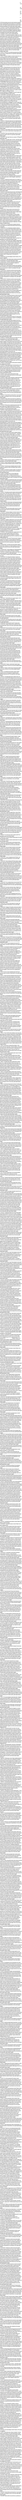 <mxfile version="27.1.1">
  <diagram name="Страница — 1" id="WULPb32uHRo-QUS4CWuH">
    <mxGraphModel dx="1152" dy="692" grid="1" gridSize="10" guides="1" tooltips="1" connect="1" arrows="1" fold="1" page="1" pageScale="1" pageWidth="827" pageHeight="1169" math="0" shadow="0">
      <root>
        <mxCell id="0" />
        <mxCell id="1" parent="0" />
        <UserObject label="{&#xa;  &quot;EFS.TEAM..00&quot;: &quot;Взгляните, что у меня есть по вопросам команды сделки или организации&quot;,&#xa;  &quot;EFS.TEAM.ORG.00&quot;: &quot;Взгляните, что у меня есть по вопросам команды организации | Если у вас другой вопрос, предлагаю оформить обращение в поддержку&quot;,&#xa;  &quot;EFS.TEAM.ORG.01&quot;: &quot;Если в команде есть сотрудник с ролью «Руководитель главного кредитного специалиста» (РГКС), он может передать клиента новому РГКС через функционал в разделе «Моя команда» в АС ЕФС.Наш бизнес. Более подробно ознакомьтесь в памятке по кнопке ниже. \n\nЕсли в команде нет сотрудника с ролью «Руководитель главного кредитного специалиста», необходимо оформить обращение в поддержку по кнопке ниже.\n\nВ обращении приложите письменное согласование одного из уполномоченных лиц:\n- начальник управления кредитования;\n- директор управления;\n- сотрудник, назначенный начальником или директором управления, для контроля закреплений.\n\nОбратите внимание, что необходимо приложить согласование уполномоченного лица того подразделения, за которым на текущий момент закреплена организация | Если рекомендация не помогла предлагаю оформить обращение в поддержку&quot;,&#xa;  &quot;EFS.TEAM.ORG.02&quot;: &quot;Руководитель кредитующего подразделения, у которого роль в команде организации «Руководитель главного кредитного специалиста» (РГКС), в разделе «Моя команда» в АС ЕФС.Наш бизнес выбирает нужного клиента и выполняет закрепление за ним кредитного инспектора. Сотрудник будет добавлен в карточку организации с ролью «Главный кредитный специалист».\nБолее подробно с функционалом закрепления можно ознакомиться в памятке по кнопке ниже | Если рекомендация не помогла предлагаю оформить обращение в поддержку&quot;,&#xa;  &quot;EFS.TEAM.ORG.03&quot;: &quot;Если вы являетесь сотрудником кредитующего подразделения и вас нет в команде организации, ознакомьтесь с функционалом закрепления в памятке по кнопке ниже.\n\nЕсли вы являетесь клиентским менеджером или сотрудником другого подразделения, обратитесь к владельцу карточки организации (ВКО) для добавления в команду организации | Если рекомендация не помогла предлагаю оформить обращение в поддержку&quot;,&#xa;  &quot;EFS.TEAM.DEAL.00&quot;: &quot;Взгляните, что у меня есть по вопросам команды сделки&quot;,&#xa;  &quot;EFS.TEAM.DEAL.01&quot;: &quot;Если в команде карточки организации есть сотрудник с ролью «Главный кредитный специалист» (далее ГКС), задача по отработке отклонения автоматически назначается на него.\n\nЕсли ГКС отсутствует в команде организации, задача по назначению ГКС распределяется на сотрудника с ролью «Руководитель главного кредитного специалиста» в команде организации.\n\nЕсли в команде организации нет сотрудников с данными ролями, то задача на назначение КИ на сделку распределяется на сотрудника поддержки, который по результатам коммуникации с владельцем карточки организации выполнит назначение.\n\nПо вопросам добавления сотрудников с вышеуказанными ролями в команду организации рекомендую посмотреть информацию в разделе виртуального ассистента «Команда организации» по кнопке ниже | Если рекомендация не помогла, предлагаю оформить обращение в поддержку&quot;,&#xa;  &quot;EFS.TEAM.DEAL.02&quot;: &quot;Просмотр сделок доступен, если вы включены в команду организации или работаете с одной из сделок данного заёмщика.\n\nВ карточке организации перейдите в раздел «Кредитные сделки», найдите сделку и нажмите на неё. В открытой сделке сотрудники отображаются в разделе «Команда»&quot;,&#xa;  &quot;EFS.CARD...00&quot;: &quot;Постарался учесть в списке наиболее распространенные вопросы. Выберите, с каким столкнулись вы, и я предложу решение | Если у вас другой вопрос, предлагаю оформить обращение в поддержку&quot;,&#xa;  &quot;EFS.CARD...01&quot;: &quot;Организация не отображается, если включена в санкционные списки, а у вас отсутствует дополнительна роль в АС ЕФС «Эксперт по работе с санкционными клиентами».\n\nПроверить наличие роли можно в сервисе «Мои доступы». Дополнительная роль запрашивается в АС Друг по шаблону «Доступ к автоматизированным системам банка».\n\nЕсли у вас есть данная роль или организация не включена в санкционный список, карточка не отображается в случаях:\n- при глобальном поиске, если вы не включены в команду организации или в команду активной сделки;\n- при поиске в разделе «Мои клиенты», если вы не включены в команду организации | Если рекомендация не помогла предлагаю оформить обращение в поддержку&quot;,&#xa;  &quot;EFS.CARD...02&quot;: &quot;Данная ошибка возникает, если у вас отсутствует доступ в АС Argus. Чтобы исправить её, оформите заявку на доступ в АС Argus через АС Друг по шаблону «Доступ к автоматизированным системам Банка» или по кнопке ниже. В заявке необходимо указать корректное подразделение и его код, который можно посмотреть в таблице по кнопке «Код подразделения».\n\nПосле получения доступа вы сможете работать с вкладками «Лимитная позиция», «Рейтинг», «Риск-сегмент», «НЭР», «Запросы БКИ», «Зона проблемности»&quot;,&#xa;  &quot;EFS.CARD.DET..00&quot;: &quot;Постарался учесть в списке наиболее распространенные вопросы по общим сведениям об организации. Выберите, с каким столкнулись вы, и я предложу решение | Если у вас другой вопрос, предлагаю оформить обращение в поддержку&quot;,&#xa;  &quot;EFS.CARD.DET..01&quot;: &quot;Если требуется изменить классификацию (сегмент), принадлежность или владельца карточки организации (ВКО), то нужно в OneKIB создать запрос и пройти согласование у организаторов продаж территориального банка. В запросе также можно указать нового ВКО&quot;,&#xa;  &quot;EFS.CARD.DET.BRAN.00&quot;: &quot;Собрал популярные вопросы, связанные с обновлением данных об отрасли, макроотрасли, ОКК. С чем именно возникли проблемы? | Для сегментов ККСБ, Рег.госсектор и ОПК действует порядок присвоения/изменения ОКК (макроотрасли и подотрасли), утвержденный распоряжением 276/272-р от 08.6.202.\nВсе подробности по ссылке&quot;,&#xa;  &quot;EFS.CARD.DET.BRAN.01&quot;: &quot;Если клиент не кредитующийся, т.е. у него нет действующих кредитных продуктов, актуального рейтинга, кредитных сделок в работе на данный момент, порядок актуализации ОКК следующий:\n- КМ заполняет чек-лист на изменение, согласовывает с РКПК;\n- отправляет чек-лист в ДРКБ (адрес почтового ящика OKK_service_DRKB@omega.sbrf.ru);\n- ДРКБ формирует отчет на смену ОКК, направляет в ДКК 360 - ДКК 360 загружает информацию в АС ЕПК/ЕФС. Наш Бизнес&quot;,&#xa;  &quot;EFS.CARD.DET.BRAN.02&quot;: &quot;Если рассматривается сделка по клиенту, у которого в течение последних 12 месяцев отсутствовали продукты с кредитным риском в банке, нет актуального рейтинга, то порядок актуализации ОКК зависит от типа клиента | Если тип клиента «SPV», «Контрактник», «Подрядчик», то:\n\n- КМ заполняет и согласовывает с РКПК чек-лист;\nчек-лист вкладывается в пакет документов по сделке и отправляется в рамках НЭР на утверждение АР;\n- КМ отправляет согласованный от АР чек-лист в ДРКБ (адрес почтового ящика OKK_service_DRKB@omega.sbrf.ru);\n- ДРКБ формирует отчет на смену ОКК, направляет в ДКК 360;\n- ДКК 360 загружает информацию в АС ЕПК/ЕФС. Наш Бизнес | Если у клиента любой другой тип, то порядок актуализации ОКК аналогичен алгоритму по клиенту с действующим продуктом.\nОбращаю внимание, что в данном случае КМ при подключении КИ к работе над сделкой уведомляет его о запущенном процессе согласования ОКК с АР и факте утверждения (смены) ОКК.\n\nПосмотрите подробный порядок действий по ссылке ниже&quot;,&#xa;  &quot;EFS.CARD.DET.BRAN.03&quot;: &quot;Если клиент имеет продукт с кредитным риском и/или актуальный рейтинг в банке, то порядок актуализации ОКК следующий:\n\n - КМ заполняет чек-лист на изменение, согласовывает с РКПК;\nотправляет чек-лист на согласование АР (через вкладку «НЭР» в карточке организации в АС ЕФС. Наш бизнес);\n - отправляет согласованный АР чек-лист в ДРКБ (адрес почтового ящика OKK_service_DRKB@omega.sbrf.ru);\n - ДРКБ формирует отчет на смену ОКК, направляет в ДКК 360 - ДКК 360 загружает информацию в АС ЕПК/ЕФС.НБ&quot;,&#xa;  &quot;EFS.CARD.FILE..00&quot;: &quot;Вывел на экран проблемы, которые могут быть связаны со счетами клиента. Выберите из перечня | Если у вас другой вопрос, предлагаю оформить обращение в поддержку&quot;,&#xa;  &quot;EFS.CARD.FILE..01&quot;: &quot;Просмотр данного раздела доступен только сотрудникам кредитующего подразделения с ролью «Кредитный специалист» или «Руководитель кредитного специалиста» в карточке организации.\n\nОбратите внимание, у вас должна быть оформлена дополнительная роль «Аналитик данных ЦКР» в АС ЕФС. Наш бизнес. Оформить заявку на получение роли можно через шаблон «Доступ к автоматизированным системам Банка» в АС Друг, выбрав тип заявки «Дополнительная» | Если рекомендация не помогла или остались вопросы предлагаю оформить обращение в поддержку&quot;,&#xa;  &quot;EFS.CARD.FILE..02&quot;: &quot;Просмотр информации о кредитах и остатках на ссудных счетах временно недоступен в АС ЕФС. Наш бизнес. Осуществите просмотр в АС Кредиты юридических лиц (АС КЮЛ)&quot;,&#xa;  &quot;EFS.CARD.PROD..00&quot;: &quot;Вывел на экран популярные проблемы, которые могут быть связаны с продуктами клиента. Выберите из перечня | Если у вас другой вопрос, предлагаю оформить обращение в поддержку&quot;,&#xa;  &quot;EFS.CARD.PROD..01&quot;: &quot;Чтобы в продукте появилась связь с договором, в АС ППРБ.Кредиты ЮЛ привяжите продукт к договору&quot;,&#xa;  &quot;EFS.CARD.PROD..02&quot;: &quot;Статус продукта «Закрыт» или «Отклонен» - конечный. Вернуть продукт в статус «Действующий» невозможно.\n\nВы можете создать дубль продукта вручную в разделе «Кредитные продукты» карточки организации, нажав кнопку «Добавить продукт без сделки».\n\nДействующий продукт закрывается автоматически после закрытия договора, к которому данный продукт привязан в ППРБ.Кредиты ЮЛ, а также в случае, когда истек срок действия решения для заключения КОД. Лимит, привязанный к продукту, переводится в архив | Если остались вопросы, предлагаю оформить обращение в поддержку&quot;,&#xa;  &quot;EFS.CARD.PROD..03&quot;: &quot;Отсутствие необходимого лимита в списке может быть вызвано следующими причинами:\n - лимит находится в архиве. Лимит переводится в архив, если к нему не привязаны продукты и период доступности лимита истек;\n - лимит не соответствует продуктовой группе продукта.\n \nЕсли при создании лимита вручную он автоматически архивируется, ознакомьтесь с рекомендацией по кнопке ниже «Лимит ушел в архив» | Если остались вопросы, предлагаю оформить обращение в поддержку&quot;,&#xa;  &quot;EFS.CARD.PROD..04&quot;: &quot;Редактирование продукта доступно только при соблюдении следующих условий:\n - вы являетесь сотрудником кредитующего подразделения;\n - продукт находится в статусе «Действующий»;\n - к продукту не привязан договор в статусе «Работает»;\n - сделка, в которой запрашивался продукт, закрыта (по сделке не должно быть активной задачи, в том числе у клиентского менеджера или сотрудника ПКД) | Для редактирования или отклонения продукта\n \n - перейдите в карточке организации на вкладку «Кредитные продукты»;\n - нажмите левой кнопкой мыши на продукт;\n - нажмите в карточке продукта на «Все параметры», откроется форма редактирования основных условий;\n - выберите «Действия с продуктом» для отклонения или закрытия продукта | Если остались вопросы, предлагаю оформить обращение в поддержку&quot;,&#xa;  &quot;EFS.CARD.PROD..05&quot;: &quot;Статус продукта «Запрошен» означает, что продукт (новый или в рамках изменения условий) добавлен в сделку и по нему еще не принято решение | Если остались вопросы, предлагаю оформить обращение в поддержку&quot;,&#xa;  &quot;EFS.CARD.LIM..01&quot;: &quot;Для работы с лимитами требуется наличие одной из следующих ролей в организации: Кредитный специалист, Клиентский менеджер, Сотрудник ПМ, Руководитель ПМ, Участник из под. рисков (АР, РМ), сотрудник ПРПА и Руководитель ПРПА и сотрудник с дополнительным профилем «Работа с индивидуальным решением»&quot;,&#xa;  &quot;EFS.CARD.LIM..02&quot;: &quot;Лимит в статусе «Запрашиваемый» отображается только в сделке  Пегас (ПС+). В КФЮЛ отображаются лимиты со статусами «Утвержденный», «Недействительный» и «Заблокированный»&quot;,&#xa;  &quot;EFS.CARD.LIM..04&quot;: &quot;Продуктовый лимит автоматически изменит статус на «Архивный», если отсутствуют привязанные к лимиту продукты и истек период доступности (пункт 4.5 методики 4613) | Лимиты ОФР ведутся централизованно сотрудниками рисков CIB в АС ЗЕВС. Для закрытия лимита необходимо обратиться в поддержку Зевс: Risk_Tickets@sberbank-cib.ru&quot;,&#xa;  &quot;EFS.CARD.LIM..05&quot;: &quot;Отсутствие необходимого лимита в списке может быть вызвано следующими причинами:\n - лимит находится в архиве. Лимит переводится в архив, если к нему не привязаны продукты и период доступности лимита истек;\n - лимит не соответствует продуктовой группе продукта.\n \nЕсли при создании лимита вручную он автоматически архивируется, ознакомьтесь с рекомендацией по кнопке ниже | Если остались вопросы, предлагаю оформить обращение в поддержку&quot;,&#xa;  &quot;EFS.CARD.LIM..06&quot;: &quot;Если при создании лимита указать ID сделки, в которой утверждался лимит, и фактическую дату утверждения, то система автоматически переведет его статус в «Архив», по причине того, что к лимиту не привязан продукт и период доступности истек.\nЧтобы созданный лимит не архивировался, необходимо:\n 1. При создании лимита указать в поле «ID сделки» произвольное значение (например, NUD-001) и текущую дату в поле «Дата утверждения».\n 2. В режиме редактирования продукта привяжите к нему лимит.\n 3. В режиме редактирования лимита измените дату утверждения и идентификатор сделки на корректные значения | Если остались вопросы, предлагаю оформить обращение в поддержку&quot;,&#xa;  &quot;EFS.CARD.LIM.PROB.00&quot;: &quot;У меня обширная база знаний по работе в АС ЕФС.Наш бизнес. Выберите тему, к которой относится ваш вопрос, и я предложу подходящее решение&quot;,&#xa;  &quot;EFS.CARD.LIM.PROB.01&quot;: &quot;Изменение валюты в недействительном (ранее утвержденном) лимите после его утверждения невозможно. В этом случае вам нужно запросить новый лимит в сделке на изменение условий или создать лимит вручную в соответствии с утвержденным решением КО&quot;,&#xa;  &quot;EFS.CARD.LIM.PROB.02&quot;: &quot;Методика установления и контроля лимитов риска 4613 не предусматривает возможность изменения периода доступности в ранее утвержденном лимите.\n\nЧтобы изменить период доступности лимита и привязать его к продукту, необходимо создать новую сделку с категорией «Прочие изменения по продукту»&quot;,&#xa;  &quot;EFS.CARD.LIM.STAT.00&quot;: &quot;Выберите интересующий вас статус лимита или сублимита&quot;,&#xa;  &quot;EFS.CARD.LIM.STAT.01&quot;: &quot;Статус «Утвержденный» устанавливается лимитам риска:\n1. с закрытым периодом доступности в день утверждения лимита (на следующий день статус лимита поменяется на «недействительный»);\n2. с открытым периодом доступности (без ограничений по времени):\n- сублимитам в режиме Evergreen для субъектов РФ и муниципальных образований (СМО);\n- сублимитам, установленным на контрагентов ГСЗ, которые входят в «Сбербанк Лизинг»;\n- трансфертным сублимитам с баланса ДЗО (АО «Сбербанк Лизинг», ООО «Сбербанк Факторинг», ООО «Сбербанк Инвестиции»)&quot;,&#xa;  &quot;EFS.CARD.LIM.STAT.02&quot;: &quot;Статус «Недействительный» устанавливается лимитам риска с истекшим периодом доступности, равным дате принятия решения коллегиального органа (пункт 4.5 методики 4613)&quot;,&#xa;  &quot;EFS.CARD.LIM.STAT.03&quot;: &quot;Статус «Заблокированный» устанавливается  лимитам риска  автоматически:\n-  при помещении контрагента в «Watchlist» (временная блокировка). Сублимит разблокируется в случае выведения контрагента из «Watchlist» и/или присвоения ему «зеленой» зоны проблемности.\n-  при присвоении контрагенту «красной» или «черной» зоны проблемности (постоянная блокировка). Вручную изменить статус продуктового лимита/сублимита в АС на «Утвержденный» или «Недействительный» невозможно.\n\nЧтобы статус лимита изменился, нужно вывести контрагента из «Watchlist» или «красной»/«черной» зоны проблемности. Статус лимита ОФР нужно изменить вручную в режиме редактирования лимита&quot;,&#xa;  &quot;EFS.CARD.LIM.GSZ.00&quot;: &quot;Какая проблема, связанная с лимитами ГСЗ, у вас возникла? | Если вашей проблемы нет в списке, давайте оформим обращение в поддержку&quot;,&#xa;  &quot;EFS.CARD.LIM.GSZ.01&quot;: &quot;Суммы совокупного лимита ГСЗ формируются следующим образом:\n- Сумма совокупного лимита ГСЗ = сумма верхнеуровневых МО КГ/единичного Заемщика + сумма продуктовых лимитов Заемщиков, не входящих ни в одно МО;\n- Сумма совокупного лимита ГСЗ на операции кредитования = сумма продуктовых лимитов на операции кредитования + трансфертных лимитов СБЛ, СБФ, СБИ (кроме «Акционерного финансирования») всех Заемщиков (включая Заемщиков ММБ), входящих в ГСЗ;\n- Сумма совокупного лимита ГСЗ на операции на финансовых рынках = сумма продуктовых лимитов на операции на финансовых рынках по ПАО Сбербанк всех Заемщиков, входящих в ГСЗ;\n- Сумма лимита на группу проблемных активов = сумма продуктовых лимитов Заемщиков, имеющих красную или черную зону проблемности;\n- Сумма лимита ГСЗ с учетом всех активных сделок = сумма совокупного лимита ГСЗ, включающая в себя запрос новых сделок/изменения по всем текущим активным сделкам | Для уточнения информации по лимитам ГСЗ необходимо обратиться к ГКМ и/или куратору ГСЗ от андеррайтинга&quot;,&#xa;  &quot;EFS.CARD.LIM.GSZ.02&quot;: &quot;Для уточнения информации по лимитам ГСЗ обратитесь к ГКМ или куратору ГСЗ от андеррайтинга&quot;,&#xa;  &quot;EFS.CARD.LIM.CONS.00&quot;: &quot;Выберите проблему, связанную с максимальным ограничением (МО) | Если вашей проблемы нет в списке, давайте оформим обращение в поддержку&quot;,&#xa;  &quot;EFS.CARD.LIM.CONS.01&quot;: &quot;Чтобы перевести в архив максимальное ограничение, в режиме редактирования поменяйте статус поля «Статус ограничения» на «Архивный» | Если рекомендация не помогла, давайте оформим обращение&quot;,&#xa;  &quot;EFS.CARD.LIM.CONS.02&quot;: &quot;Удаление максимальных ограничений в системе не предусмотрено. Можно только перевести МО в статус «Архивный». Для этого в режиме редактирования поменяйте статус поля «Статус ограничения» на «Архивный» | Если рекомендация не помогла, давайте оформим обращение&quot;,&#xa;  &quot;EFS.CARD.LIM.CONS.03&quot;: &quot;На боковой панели с правой стороны экрана указана подробная информация о максимальном ограничении. В поле «Статус» есть значок «i». Наведите на него курсор, чтобы посмотреть причину изменения статуса.\n\nВозможны следующие причины:\n- включение всех участников МО в WatchList;\n- выявление нарушения ИПМ и необходимость актуализации CF-модели по контрагенту/КГ;\n- превышение использования по МО;\n- превышение использования по верхнеуровневому МО | Если рекомендация не помогла, давайте оформим обращение&quot;,&#xa;  &quot;EFS.CARD.LIM.CONS.04&quot;: &quot;На боковой панели с правой стороны экрана указана подробная информация о максимальном ограничении. В поле «Статус» есть значок «i». Наведите на него курсор, чтобы посмотреть причину изменения статуса | Возможны следующие причины:\n- Превышение максимального рейтинга по КГ, если верхнеуровневое МО на КГ, или по заемщику, если верхнеуровневое МО на единичного заемщика;\n- Превышение максимальных рейтингов сразу по всем участникам МО;\n- Изменение зоны проблемности по всем участникам МО на красную или черную;\n- Утверждение CF-модели с выводом «CF-модель утверждена, однако заложенная в модель структура денежных потоков и используемые предпосылки построения CF-модели позволяют сделать вывод о невозможности контрагента/КГ исполнять свои обязательства», при этом не проставлена галочка в поле «Ограничение утверждено в рамках CF-модели с выводом №2»;\n- Нарушение одного из сутевых/расчетных параметров МО;\n- Превышение размера верхнеуровневого МО более 6 месяцев | Если у вас остались вопросы, давайте оформим обращение в поддержку&quot;,&#xa;  &quot;EFS.CARD.LIM.CONS.05&quot;: &quot;Если в максимальном ограничении не учитывается использование по лимитам одного из заемщиков, рекомендуется проверить, что продуктовые группы лимитов заемщика соответствуют продуктовым группам лимитов максимального ограничения (МО).\nПеречень продуктовых групп лимитов МО отображается во вкладке «МО» на боковой панели с основной информацией.\nЕсли необходимой продуктовой группы в МО нет, добавьте ее в режиме редактирования МО в соответствии с условиями утвержденного индивидуального решения | Если рекомендация не помогла, давайте оформим обращение в поддержку&quot;,&#xa;  &quot;EFS.CARD.LIM.CONS.06&quot;: &quot;При расчете доступного использования максимального ограничения (МО) необходимо учитывать, что МО на консолидированную группу (КГ) или контрагента утилизируется за счет:\n- всеми сублимитами, установленными на операции кредитования;\n- трансфертными сублимитами на лизинговые, факторинговые операции и СБИ;\n- продуктовыми лимитами на ОФР по всему периметру перечня компаний КГ/Контрагенту, период доступности которых не истек (лимиты в статусе «Запрошенный» в сделках), и суммами использования сублимитов/лимитов, период доступности которых истек (лимиты в статусе «Утвержденный» (для клиентов СМО) и «Недействительный»), вне зависимости от типа процесса, в котором принималось решение по установлению сублимита/лимита/продукта | Если у вас остались вопросы, давайте оформим обращение в поддержку&quot;,&#xa;  &quot;EFS.CARD.LIM.CONS.07&quot;: &quot;Организация должна быть включена в ГСЗ. По вопросу включения организации в группу вы можете проконсультироваться с куратором ГСЗ | Если рекомендация не помогла, давайте оформим обращение в поддержку&quot;,&#xa;  &quot;EFS.CARD.LIM.CONS.08&quot;: &quot;Данная ситуация возникает, когда модель в АС Cash Flow была утверждена с выводом №2.\nПри заведении максимального ограничения (МО) можно проставить признак: «Ограничение утверждено в рамках CF-модели с выводом №2/CF-модель не предусмотрена по ВНД».\nПри выборе этого признака автоматический перевод в статус «Отключен» по указанной причине не произойдет.\n\nПризнак проставляется только в случаях:\n1. Если решением КО CF-модель утверждена со статусом «CF-модель утверждена, однако заложенная в модель структура денежных потоков и используемые предпосылки построения CF-модели позволяют сделать вывод о невозможности Контрагента/КГ исполнять свои обязательства», который позволяет дальнейшее кредитование клиента/группы в рамках МО.\n2. Если согласно ВНД Банка составление CF-модели и ИПМ не предусмотрено.\n\nЕсли для вашего случая возможно проставление данного признака, то вам потребуется создать новое МО, так как редактирование текущего МО не позволяет проставить данный признак. Перед созданием нового МО, МО в статусе «Отключен» должно быть переведено в статус «Архив» | Если у вас остались вопросы, давайте оформим обращение в поддержку&quot;,&#xa;  &quot;EFS.CARD.RAT..00&quot;: &quot;О какой проблеме с рейтингом хотите узнать? Выберите пункт из списка | Если вашей проблемы нет в списке, давайте оформим обращение в поддержку&quot;,&#xa;  &quot;EFS.CARD.RAT..01&quot;: &quot;Возможны следующие причины:\n1. Рейтинг и/или риск-сегмент не направлены на утверждение. После расчета рейтинга и/или риск-сегмента нужно нажать на кнопку «Отправить на утверждение».\n2. Не направлен запрос на НЭР из сделки. Если рейтинг и/или риск-сегмент рассчитывается в рамках сделки и бизнес-процесс указан «Процессы ПАО с НЭР», для назначения андеррайтера необходимо направить запрос на НЭР из сделки.  При этом, рейтинг и/или риск-сегмент до отправки на НЭР должны находиться в статусе «Ожидание сигнала для утверждения».\n3. В сделке выбрана категория «Вторая линия защиты». Статус рейтинга (риск-сегмента ) изменится на «Утверждён» автоматически после фиксации результатов решения КО (коллегиального органа) в сделке | Если рейтинг и/или риск-сегмент отправлен на утверждение, но длительное время не распределяется, вы можете написать на ящик dispUnderwriting@omega.sbrf.ru, чтобы задачу по рейтингу и/или риск-сегменту распределили на андеррайтера | Обращаем внимание! В случае, когда в нарушение бизнес-процесса рейтинг и/или риск-сегмент были направлены на утверждение после завершения НЭР, назначение задачи на андеррайтера автоматически не производится.\nДля распределения задачи на андеррайтера рекомендуется КП отправить запрос на НЭР повторно. Задачи по проведению НЭР, утверждению рейтинга и риск-сегмента будут назначены на андеррайтера автоматически. Андеррайтер утверждает риск метрики, после отклоняет НЭР с выбором  причины: «отзыв КП» | Если остались вопросы, давайте оформим обращение в поддержку&quot;,&#xa;  &quot;EFS.CARD.RAT..02&quot;: &quot;Функционал смены кредитного инспектора в рейтинге не реализован в АС Аргус. Необходимо рассчитать новый рейтинг&quot;,&#xa;  &quot;EFS.CARD.RAT..03&quot;: &quot;Возможны следующие причины:\n- Риск-сегмент должен быть в статусе «Актуальный» либо в статусе «Рассчитан», но привязан к той же сделке, что и рейтинг (по ППРБ.ID).\n- Бизнес-процесс рейтинга должен соответствовать типу процесса риск-сегмента. Если бизнес-процесс рейтинга «Стандартные сделки», то тип процесса риск-сегмента тоже должен быть «Стандартные сделки».\n- Рейтинговая модель должна соответствовать рассчитанному риск-сегменту в соотв. с Методикой 3867, Методикой 4498 и Картой моделей (актуальная версия выложена в Атласе/Блок ДРКИБ/РИСК-СЕГМЕНТ)&quot;,&#xa;  &quot;EFS.CARD.RAT..04&quot;: &quot;Данные по контрактам и проектам заполняются на вкладке «Количественные показатели». Нажмите на зеленые стрелки внизу, чтобы открылся интерфейс для заполнения данных по контрактной базе&quot;,&#xa;  &quot;EFS.CARD.RAT..05&quot;: &quot;Проверьте, не нарушен ли порядок работы с метриками в рамках категории «Вторая линия защиты».\n\nДля автоматического утверждения рейтинга/риск-сегмента, рассчитанного в рамках сделки, его необходимо перевести в статус  «Ожидание сигнала для утверждения» до фиксации решения КО на этапе «Принятия решения».\n\nВ случае, если фиксация решения КО проведена, при этом, статус рейтинга/риск-сегмента «Рассчитан», для автоматического утверждения необходимо:\n1. Перевести рейтинг/риск-сегмент в статус «Ожидание сигнала для утверждения»\n2. В АС Пегас на вкладке «Сделка» нажать на кнопку «Отправить риск-метрики на утверждение» | Если рекомендация не помогла или остались вопросы, давайте оформим обращение в поддержку»&quot;,&#xa;  &quot;EFS.CARD.RAT..06&quot;: &quot;Если рейтинг рассчитывается в рамках сделки с категорией «Проблемные активы», то для его расчета нужно выбрать следующие параметры:\n- группа процессов «Процессы ПАО с НЭР»; \n- процесс «Сделки по работе с проблемной задолженностью»;\n- ID сделки | Если рекомендация не помогла или остались вопросы, давайте оформим обращение в поддержку&quot;,&#xa;  &quot;EFS.CARD.RAT..07&quot;: &quot;При расчёте рейтинга, риск-сегмент должен быть в статусе «Актуальный» или «Определен» | Если рекомендация не помогла или остались вопросы, давайте оформим обращение в поддержку&quot;,&#xa;  &quot;EFS.CARD.RAT..08&quot;: &quot;Изменить в рейтинге или в риск-сегменте связь со сделкой можно до их расчета.\n\nПосле расчета рейтинга или риск-сегмента изменить указанный ID сделки в текущей модели невозможно. Нужно завести новую модель рейтинга/риск-сегмента, указать корректный ID сделки | Если рекомендация не помогла или остались вопросы, давайте оформим обращение в поддержку&quot;,&#xa;  &quot;EFS.CARD.RAT..09&quot;: &quot;Рейтинг рассчитан из-за автоматического расчета риск-сегмента. Данные расчеты  запускаются в связи с утверждением новой финансовой отчетности клиента&quot;,&#xa;  &quot;EFS.CARD.RSV..00&quot;: &quot;Выберите проблему, которая у вас возникла с риск-сегментом | Если вашей проблемы нет в списке, давайте оформим обращение в поддержку&quot;,&#xa;  &quot;EFS.CARD.RSV..01&quot;: &quot;Возможны следующие причины:\n1. Рейтинг и/или риск-сегмент не направлены на утверждение. После расчета рейтинга и/или риск-сегмента нужно нажать на кнопку «Отправить на утверждение».\n2. Не направлен запрос на НЭР из сделки. Если рейтинг и/или риск-сегмент рассчитывается в рамках сделки и бизнес-процесс указан «Процессы ПАО с НЭР», для назначения андеррайтера необходимо направить запрос на НЭР из сделки.  При этом, рейтинг и/или риск-сегмент до отправки на НЭР должны находиться в статусе «Ожидание сигнала для утверждения».\n3. В сделке выбрана категория «Вторая линия защиты». Статус рейтинга (риск-сегмента ) изменится на «Утверждён» автоматически после фиксации результатов решения КО (коллегиального органа) в сделке | Если рейтинг и/или риск-сегмент отправлен на утверждение, но длительное время не распределяется, вы можете написать на ящик dispUnderwriting@omega.sbrf.ru, чтобы задачу по рейтингу и/или риск-сегменту распределили на андеррайтера | Обращаем внимание! В случае, когда в нарушение бизнес-процесса рейтинг и/или риск-сегмент были направлены на утверждение после завершения НЭР, назначение задачи на андеррайтера автоматически не производится.\nДля распределения задачи на андеррайтера рекомендуется КП отправить запрос на НЭР повторно. Задачи по проведению НЭР, утверждению рейтинга и риск-сегмента будут назначены на андеррайтера автоматически. Андеррайтер утверждает риск метрики, после отклоняет НЭР с выбором  причины: «отзыв КП» | Если остались вопросы, давайте оформим обращение в поддержку&quot;,&#xa;  &quot;EFS.CARD.RSV..02&quot;: &quot;Для успешной отправки риск-сегмента на утверждение необходимо:\n1. При заполнении риск-сегмента указывать ID сделки УВЗ (в формате UDL-...), выбрав параметр «ППРБ ID». Запрос на НЭР отправляется из АС УВЗ\n2. Проверить, что риск - сегмент был направлен на утверждение. После расчета риск - сегмента нужно нажать на кнопку «Отправить на утверждение» | В остальных случаях давайте оформим обращение в поддержку&quot;,&#xa;  &quot;EFS.CARD.RSV..03&quot;: &quot;Проверьте, не нарушен ли порядок работы с метриками в рамках категории «Вторая линия защиты».\n\nДля автоматического утверждения рейтинга/риск-сегмента, рассчитанного в рамках сделки, его необходимо перевести в статус  «Ожидание сигнала для утверждения» до фиксации решения КО на этапе «Принятия решения».\n\nВ случае, если фиксация решения КО проведена, при этом, статус рейтинга/риск-сегмента «Рассчитан», для автоматического утверждения необходимо:\n1. Перевести рейтинг/риск-сегмент в статус «Ожидание сигнала для утверждения»\n2. В АС Пегас на вкладке «Сделка» нажать на кнопку «Отправить риск-метрики на утверждение» | Если рекомендация не помогла или остались вопросы, давайте оформим обращение в поддержку»&quot;,&#xa;  &quot;EFS.CARD.RSV..04&quot;: &quot;Проверьте группу процессов в параметрах риск-сегмента. Если выбран процесс «ПАО с НЭР», то задача для назначения исполнителя ожидает отправку запроса на НЭР из сделки | Если процесс выбран корректно давайте оформим обращение в поддержку&quot;,&#xa;  &quot;EFS.CARD.RSV..05&quot;: &quot;Изменить в рейтинге или в риск-сегменте связь со сделкой можно до их расчета.\n\nПосле расчета рейтинга или риск-сегмента изменить указанный ID сделки в текущей модели невозможно. Нужно завести новую модель рейтинга/риск-сегмента, указать корректный ID сделки | Если рекомендация не помогла или остались вопросы, давайте оформим обращение в поддержку&quot;,&#xa;  &quot;EFS.CARD.PA..00&quot;: &quot;Выберите из списка вопрос, который возник с зоной проблемности | Если вашей проблемы нет в списке, давайте оформим обращение в поддержку&quot;,&#xa;  &quot;EFS.CARD.PA..01&quot;: &quot;Возможность продления срока эскалации в системе не предусмотрена. После автоматического завершения мотивированного суждения, при необходимости, сделайте новое&quot;,&#xa;  &quot;EFS.CARD.PA..02&quot;: &quot;Смена бизнес-процесса в мотивированном суждении после отправки на утверждения РМ не предусмотрена. Создайте новое мотивированное суждение с правильным бизнес-процессом&quot;,&#xa;  &quot;EFS.CARD.PA..03&quot;: &quot;Для обновления зоны проблемности перейдите в «Зону проблемности» во вкладке «Риск-метрики». После этого она автоматически обновится | Если рекомендация не помогла, давайте оформим обращение&quot;,&#xa;  &quot;EFS.CARD.PA..04&quot;: &quot;Для перевода события в статус «Архив» необходимо создать мотивированное суждение и отработать его. Перевод в архив осуществляется риск-менеджером.\nОбращаем внимание, что статус «Перевод в Архив» является промежуточным статусом и требует создания мотивированного суждения | Если рекомендация не помогла, давайте оформим обращение в поддержку&quot;,&#xa;  &quot;EFS.CARD.PA..05&quot;: &quot;Информацию о риск-менеджере (РМ) можно увидеть в карточке организации на вкладке «Риск-метрики» - «Зона проблемности»: в боковой панели справа найти необходимое мотивированное суждение, провалиться в него и перейти на вкладку «Решение РМ» | Если рекомендация не помогла, давайте оформим обращение в поддержку&quot;,&#xa;  &quot;EFS.CARD.PA..06&quot;: &quot;1.Если при заведении мотивированного суждения (МС) выбран бизнес-процесс  «Процессы ПАО с НЭР», то для назначения андеррайтера в связанной с МС сделке направьте запрос на НЭР.\n2.При выборе бизнес-процесса «Процесс ПАО без НЭР» задача на исполнителя распределяется  автоматически. Если автоматическое распределение не произошло, рекомендуется отправить письмо на адрес dispUnderwriting@omega.sbrf.ru для назначения исполнителя&quot;,&#xa;  &quot;EFS.CARD.PA..07&quot;: &quot;Реклассификация осуществляется ежедневно в автоматическом режиме при условии отсутствия:\n\n- открытых сделок по клиенту;\n- продуктов в статусе «Запрошен» или «Действующий»;\n- лимитов;\n- новых критериев WatchList.\n\nНаличие открытых сделок, продуктов, лимитов и новых критериев вы можете проверить на соответствующих вкладках в АС ЕФС. Наш бизнес («Кредитные сделки», «Кредитные продукты», «Лимитная позиция», «Зона проблемности») | Если у вас другой вопрос по реклассификации, обратитесь к мультипликатору или руководителю, т.к. только им доступен шаблон для отправки обращения на горячую линию «Методология зонирования»&quot;,&#xa;  &quot;EFS.CARD...03&quot;: &quot;Функционала по переносу продуктов и лимитов между разными карточками не существует.\n\nПродукты и лимиты заводятся вручную в новой карточке организации в АС ЕФС. Наш бизнес, в АС ППРБ. Кредиты ЮЛ (КЮЛ) осуществляется привязка договоров к новым продуктам.\n\nРейтинг и риск-сегмент рассчитываются новые при мониторинге и/или при рассмотрении новой сделки&quot;,&#xa;  &quot;EFS.TRANS.DEAL..00&quot;: &quot;Вывел на экран популярные проблемы, которые могут быть связаны с карточкой сделки. Выберите из перечня | Если у вас другой вопрос, предлагаю оформить обращение в поддержку&quot;,&#xa;  &quot;EFS.TRANS.DEAL..01&quot;: &quot;Организация не отображается, если включена в санкционные списки, а у вас отсутствует дополнительна роль в ЕФС АС ЕФС «Эксперт по работе с санкционными клиентами». Проверить наличие роли можно в сервисе «Мои доступы».\n\nДополнительную роль запросите в АС Друг по шаблону «Доступ к автоматизированным системам банка» или по кнопке «Оформить доступ» | Если рекомендация не помогла или остались вопросы, предлагаю оформить обращение в поддержку&quot;,&#xa;  &quot;EFS.TRANS.DEAL..02&quot;: &quot;Информация о нахождении клиента в стоп-листе поступает из смежной АС ППРБ.Стоп-лист.\nВ данной АС вы можете самостоятельно посмотреть причину включения клиента в стоп-лист  | Для актуализации информации в ППРБ.Стоп-лист по коду 7.00 (Решения ФНС) необходимо создать обращение в АС Друг по шаблону «Каталог – Обслуживание клиентов – Операционный центр – Сопровождение операций юридических лиц – ЮЛ. Исполнительное производство - Аресты и взыскания».\n\nДля этого выберите:\n- тематику запроса: «ЮЛ.24 Обработка Решений налоговых и таможенных органов о приостановлении/отмене приостановления операций, Представлений УФК по счетам ЮЛ и ИП»;\n- тип операции: «Вопросы по актуализации информации в АС СТОП-ЛИСТ и порядку исполнения решений ИФНС о приостановлении/снятии ограничений по счетам ЮЛ/ИП»&quot;,&#xa;  &quot;EFS.TRANS.DEAL..03&quot;: &quot;Сделки с методом продаж «Лизинг» закрываются автоматически после закрытия сделки сотрудником подразделения Сбербанк Лизинг (СБЛ). Обратитесь к ответственному сотруднику по сделке из данного подразделения. Если сотрудник СБЛ сталкивается с трудностями при завершении сделки в своей АС, ему следует обратиться в службу поддержки сопровождения лизинга&quot;,&#xa;  &quot;EFS.TRANS.DEAL.ESM.01&quot;: &quot;Клиенты сегмента РГС имеют два типа карточек: «Территория» и «Юридическое лицо».\nВ зависимости от типа карточки открываются разные фреймы ФОК и ЭКД.\nКарточка с типом «Территория» имеет ЭКД и ФОК СМО.\nКарточка с типом «Юридическое лицо» имеет ЭКД и ФОК Юр. лица.\nЕсли у вас другой вопрос, то оформите обращение в поддержку&quot;,&#xa;  &quot;EFS.TRANS.DEAL.ESM.02&quot;: &quot;Если в ЭКД отсутствуют папки и/или документы, проверьте их наличие в разделе «23.Архивное досье» | Если в разделе «Архивное досье» отсутствуют папки и документы, ваша ситуация требует тщательного анализа. Давайте оформим обращение в поддержку&quot;,&#xa;  &quot;EFS.TRANS.DEAL.ESM.03&quot;: &quot;По вопросам содержимого папки «19.Внешний документооборот» нужно обратиться в техническую поддержку АС «СФЕРА Курьер»: sber.hd@esphere.ru&quot;,&#xa;  &quot;EFS.CKP.TASK..00&quot;: &quot;О какой задаче по отработке отклонений хотите узнать? Выберите пункт из списка | Если вашего вопроса нет в списке, давайте оформим обращение&quot;,&#xa;  &quot;EFS.CKP.TASK.PUR.00&quot;: &quot;О какой задаче по отработке отклонений хотите узнать? Выберите пункт из списка&quot;,&#xa;  &quot;EFS.CKP.TASK.PUR.01&quot;: &quot;Если в команде карточки организации есть сотрудник с ролью «Главный кредитный специалист» (далее ГКС), задача по отработке отклонения автоматически назначается на него.\n\nЕсли ГКС отсутствует в команде организации, задача по назначению ГКС распределяется на сотрудника с ролью «Руководитель главного кредитного специалиста» в команде организации.\n\nЕсли в команде организации нет сотрудников с данными ролями, то задача на назначение КИ на сделку распределяется на сотрудника поддержки, который по результатам коммуникации с владельцем карточки организации выполнит назначение.\n\nПо вопросам добавления сотрудников с вышеуказанными ролями в команду организации рекомендую посмотреть информацию в разделе виртуального ассистента «Команда организации» по кнопке ниже | Если рекомендация не помогла, предлагаю оформить обращение в поддержку&quot;,&#xa;  &quot;EFS.CKP.TASK.PUR.02&quot;: &quot;Задача отображается в блоке «Задачи» у пользователя, который в команде карточки организации закреплен с ролью «Руководитель главного кредитного специалиста».  Уведомление с ссылкой-переходом в задачу поступит на почтовый ящик.\n\nЕсли вы не видите карточку сделки, рекомендую посмотреть информацию в разделе виртуального ассистента «Карточка сделки» по кнопке ниже | Если рекомендация не помогла, предлагаю оформить обращение в поддержку&quot;,&#xa;  &quot;EFS.CKP.TASK.PUR.03&quot;: &quot;Для переназначения кредитного инспектора на задачу по отработке отклонения вам нужно сформировать обращение в поддержку | По другим вопросам вы также можете обратиться в поддержку&quot;,&#xa;  &quot;EFS.CKP.TASK.PUR.04&quot;: &quot;Если в команде карточки организации отсутствуют пользователи с ролями «Руководитель главного кредитного специалиста» и «Главный кредитный специалист» (ГКС), задача по назначению ГКС автоматически распределится на сотрудника поддержки. Сотрудник по результатам коммуникации со структурным подразделением, за которым закреплен клиент, выполнит назначение задачи | Если рекомендация не помогла, предлагаю оформить обращение в поддержку&quot;,&#xa;  &quot;EFS.CKP.TASK.PUR.05&quot;: &quot;В текущей реализации по расчету срока отработки задачи система учитывает выходные и праздничные дни. Сотруднику необходимо ориентироваться самостоятельно на расчет срока в рабочих днях. Срок отработки задачи сейчас не влияет на расчет эффективности кредитного инспектора, только фактическое исполнение задачи | Если рекомендация не помогла, предлагаю оформить обращение в поддержку&quot;,&#xa;  &quot;EFS.CKP.TASK.WL.00&quot;: &quot;Вывел на экран проблемы, которые могут быть связаны с задачей по отработке Watchlist. Выберите нужную | Если вашей проблемы нет в списке, давайте оформим обращение&quot;,&#xa;  &quot;EFS.CKP.TASK.WL.01&quot;: &quot;Отработка Watchlist доступна по сделкам с продуктами:\n- «Онлайн-гарантия»;\n- «Корпоративное кредитование» с режимом ВРКЛДС&quot;,&#xa;  &quot;EFS.CKP.TASK.WL.02&quot;: &quot;Нормативный срок отработки Watchlist  в рамках сделки составляет:\n- у кредитного инспектора - 1 рабочий день;\n- у риск-менеджера - 2 рабочих дня без учета времени на диспетчеризацию | Если остались вопросы предлагаю оформить обращение в поддержку&quot;,&#xa;  &quot;EFS.CKP.TASK.WL.03&quot;: &quot;У кредитного инспектора в текущей реализации функционала в АС ЕФС.Наш бизнес отсутствует кнопка по отклонению выставленной на него задачи с отработкой Watchlist. Вам следует сформировать обращение в поддержку&quot;,&#xa;  &quot;EFS.CKP.TASK.WL.04&quot;: &quot;Отклонение задачи кредитным инспектором не требуется в момент ведения сделки. После отработки риск-менеджером задачи по определению зоны проблемности:\n- если Watchlist снят, сделка пойдет далее по процессу в режиме онлайн;\n- если Watchlist не снят или зона проблемности ухудшилась, сделка будет отклонена. При этом задача у кредитного инспектора автоматически отменится | Если остались вопросы, предлагаю оформить обращение в поддержку&quot;,&#xa;  &quot;EFS.CKP.AMO..00&quot;: &quot;Вывел на экран проблемы, которые могут быть связаны с задачей по принятию решения по сумме или сроку гарантии. Выберите нужную | Если вашей проблемы нет в списке, давайте оформим обращение&quot;,&#xa;  &quot;EFS.CKP.AMO.LOW.00&quot;: &quot;Вывел на экран проблемы, которые могут быть связаны с задачей по принятию решения по сумме или сроку гарантии. Выберите нужную | Если вашей проблемы нет в списке, давайте оформим обращение&quot;,&#xa;  &quot;EFS.CKP.AMO.LOW.01&quot;: &quot;Гарантия возврата НДС, Гарантия ФТС, Тендерные гарантии&quot;,&#xa;  &quot;EFS.CKP.AMO.LOW.03&quot;: &quot;Документы, приложенные клиентом к заявке доступны в папке 19. «Внешний документооборот» в ЭКД | Если остались вопросы, предлагаю оформить обращение в поддержку&quot;,&#xa;  &quot;EFS.CKP.AMO.STAN.00&quot;: &quot;Вывел на экран проблемы, которые могут быть связаны с задачей по отработке стандартных гарантий | Если вашего вопроса нет в списке, предлагаю оформить обращение в поддержку&quot;,&#xa;  &quot;EFS.CKP.AMO.STAN.01&quot;: &quot;У кредитного инспектора нормативный срок по принятию решения составляет 2 рабочих дня, у руководителя кредитного инспектора - 4 рабочих часа.\n\nОбратите внимание! Задача по принятию решения о сумме или сроке по стандартной гарантии выставляется на руководителя, если сумма сделки более 100 млн. руб. | Если остались вопросы, предлагаю оформить обращение в поддержку&quot;,&#xa;  &quot;EFS.CKP.AMO.STAN.02&quot;: &quot;Кредитный инспектор в рамках отработки задачи по принятию решения о сумме/сроке может отредактировать параметры в меньшую сторону от запрошенных клиентом в карточке задачи в АС ЕФС. Наш бизнес в блоке «Условия запрашиваемой гарантии», нажав на соответствующую фразу «Внести корректировки от запрашиваемых условий» | Если остались вопросы, предлагаю оформить обращение в поддержку&quot;,&#xa;  &quot;EFS.CKP.AMO.STAN.03&quot;: &quot;Исполнителю по задаче с принятием решения о сумме/сроке в АС ЕФС. Наш бизнес данная информация доступна в карточке задачи, в разделе с условиями по запрашиваемой гарантии. Всем участникам команды сделки данная информация также доступна в карточке сделки в ППРБ.КФЮЛ на вкладке «Продукт» в разделе с дополнительными условиями | Если остались вопросы, предлагаю оформить обращение в поддержку&quot;,&#xa;  &quot;EFS.CKP.AMO.STAN.04&quot;: &quot;Gtotal - это совокупный лимит банковских гарантий, доступный Принципалу для выбора одной и более гарантии на соответствующий вид гарантии. Размер совокупного доступного лимита гарантий на Принципала рассчитывается как максимальное ограничение лимита гарантий на Принципала (Glim), за вычетом действующих и вновь заключаемых гарантийных обязательств в банке, на соответствующий вид гарантии.\nДля финансовых гарантий совокупный доступный лимит гарантий на Принципала рассчитывается и утилизируется одновременно с кредитными продуктами в рамках процесса «Классика» | Если остались вопросы, предлагаю оформить обращение в поддержку&quot;,&#xa;  &quot;EFS.CKP.AMO.STAN.05&quot;: &quot;Приложенные клиентом к заявке документы доступны в папке 19 «Внешний документооборот» в ЭКД | Если остались вопросы, предлагаю оформить обращение в поддержку&quot;,&#xa;  &quot;EFS.CKP.AMO.CRED.00&quot;: &quot;Ознакомьтесь с памяткой связанной с задачами по кредиту в цифровом кредитном процессе по кнопке ниже | Если остались вопросы сформируйте обращение в поддержку&quot;,&#xa;  &quot;EFS.CKP.KO..00&quot;: &quot;Ознакомьтесь с памяткой по выходу на коллегиальный орган в цифровом кредитном процессе по кнопке ниже. | Если остались вопросы сформируйте обращение в поддержку&quot;,&#xa;  &quot;EFS.REQ..00&quot;: &quot;У меня обширная база знаний, связанным с запросами к службам ПБ (подразделение безопасности) и ПКД (подразделение по формированию кредитной документации). Куда вы делаете запрос? | Если у вас другой вопрос, вы можете оформить обращение&quot;,&#xa;  &quot;EFS.REQ.PCD..01&quot;: &quot;Использование сервиса недоступно в следующих случаях:\n1. Если клиент:\n- входит в списки санкций, БИТЛ (банк-инсайдер третьих лиц);\n- имеет сегмент «Клиенты машиностроения»;\n- относится к «черной» зоне проблемности (кроме случаев, когда КИ является лидером процесса).\n2. Если сделка:\n- по непокрытым аккредитивам;\n- в рамках процесса К7М без участия КИ (сделки по онлайн-кредитованию).\n3. Если запросы направляются в рамках следующих процессов:\n- расторжение договора без решения КО;\n- соглашения об акцепте по счетам в банке/коммерческих банках (только в части 3-х сторонних соглашений, выставляемых КМ);\n- подготовка гарантийного обязательства (ГО) в рамках ЕДБГ.\n4. Если запрос не относится к формированию КОД.\n5. Если осуществляется передача документов на сопровождение (страховые документы, корпоративное одобрение и пр.) | Если рекомендация не помогла или остались вопросы, давайте оформим обращение в поддержку&quot;,&#xa;  &quot;EFS.REQ.PCD.CRE.00&quot;: &quot;При создании запроса в ПКД могу помочь вот в чем | Если вашей проблемы нет в списке, вы можете оформить обращение&quot;,&#xa;  &quot;EFS.REQ.PCD.CRE.01&quot;: &quot;Создать повторный запрос по одному продукту сделки невозможно. Отклоните или отзовите ранее созданный запрос, чтобы сделать новый | Если рекомендация не помогла или остались вопросы, давайте оформим обращение в поддержку&quot;,&#xa;  &quot;EFS.REQ.PCD.CRE.02&quot;: &quot;Кредитный инспектор должен быть включен в команду организации, чтобы он мог создать запрос | Если остались вопросы по этой теме, предлагаю создать обращение в поддержку&quot;,&#xa;  &quot;EFS.REQ.PCD.CRE.03&quot;: &quot;Кредитному инспектору необходимо добавить в запрос документы, которые потребуются сотруднику ПКД. При этом отдельно заполнять и вкладывать форму 3.5 «Задание на подготовку КОД» не нужно | Если рекомендация не помогла или остались вопросы, давайте оформим обращение в поддержку&quot;,&#xa;  &quot;EFS.REQ.PCD.CRE.04&quot;: &quot;Копирование запроса возможно. Для этого в ранее созданном запросе необходимо нажать кнопку «Копировать запрос». В новый запрос будет перенесена информация из предыдущего запроса | Если скопировать запрос таким способом не получилось, рекомендую создать обращение в поддержку&quot;,&#xa;  &quot;EFS.REQ.PCD.CRE.05&quot;: &quot;Чтобы создать запрос без указания сделки, зайдите в блок «Параметры запроса» и активируйте переключатель «Сделка отсутствует» | Если рекомендация не помогла или остались вопросы, давайте оформим обращение в поддержку&quot;,&#xa;  &quot;EFS.REQ.PCD.CRE.06&quot;: &quot;Проверьте, что участники указаны в сделке в АС Пегас и их роли в продукте корректны | Если у вас остались вопросы, предлагаю оформить обращение в поддержку&quot;,&#xa;  &quot;EFS.REQ.PCD.CI.00&quot;: &quot;С какой проблемой при работе с запросом вы столкнулись? Выберите из списка вариантов, и я постараюсь найти решение | Если вашей проблемы нет в списке, вы можете оформить обращение&quot;,&#xa;  &quot;EFS.REQ.PCD.CI.01&quot;: &quot;Подготовленная КОД размещается в ЭКД в следующих разделах:\n- в запросе указана сделка - в разделе «08.Документы» клиента по сделке – Сделка – Проекты КОД;\n- в запросе не указана сделка - в разделе «07.Прочие» | Рекомендую ознакомиться с памяткой по запросам на подготовку КОД. Если у вас остались вопросы, давайте оформим обращение в поддержку&quot;,&#xa;  &quot;EFS.REQ.PCD.CI.02&quot;: &quot;Корректировка созданного запроса невозможна. Кредитный инспектор может лишь отозвать запрос или обратиться к сотруднику ПКД с просьбой отклонить его | Если рекомендация не помогла или остались вопросы, давайте оформим обращение в поддержку&quot;,&#xa;  &quot;EFS.REQ.PCD.CI.03&quot;: &quot;Кредитный инспектор может самостоятельно отозвать запрос, перейдя в него и нажав соответствующую кнопку. Также можно обратиться к сотруднику ПКД для отклонения запроса | Если рекомендация не помогла или остались вопросы, давайте оформим обращение в поддержку&quot;,&#xa;  &quot;EFS.REQ.PCD.CI.04&quot;: &quot;Для корректировки КОД сотруднику КП необходимо:\n- в созданном запросе на подготовку КОД нажать кнопку «Корректировка КОД»;\n- выбрать причину корректировки и оставить комментарий для сотрудника ПКД;\n- сохранить изменения.\nЗадача «Скорректировать КОД» поступит сотруднику ПКД | Если рекомендация не помогла или остались вопросы, давайте оформим обращение в поддержку&quot;,&#xa;  &quot;EFS.REQ.PCD.CI.05&quot;: &quot;Кнопка «Корректировка КОД» недоступна, если:\n- запрос на подготовку КОД находится на этапах «Диспетчеризация» и «Постановка на учет»;\n- на сотрудника КП назначена задача «Устранить замечания от ПКД»;\n- имеется незавершенная задача на корректировку КОД | Если у вас остались вопросы, давайте оформим обращение в поддержку&quot;,&#xa;  &quot;EFS.REQ.PCD.CI.06&quot;: &quot;Сотрудник КП может вложить решение коллегиального органа (КО) одним из следующих способов:\n1. В запросе на подготовку КОД на любом этапе работы с ним, нажав на кнопку «Вложить РКО».\n2. В задаче «Приложить решение КО», которая сформируется автоматически, если после согласования КОД с клиентом решение КО в запрос на подготовку КОД не вложено.\n\nСотруднику ПКД поступит задача «Скорректировать КОД в соответствии с РКО» | Если рекомендация не помогла или остались вопросы, давайте оформим обращение в поддержку&quot;,&#xa;  &quot;EFS.REQ.PCD.CI.07&quot;: &quot;Сотруднику КП нужно принять задачу в работу и ознакомиться с замечаниями:\n1. В случае устранения замечаний прикрепить во вкладке «Вложения» необходимые документы и нажать кнопку «Вернуть ПКД». Задача «Сформировать КОД» будет назначена сотруднику ПКД.\n2. Если сотрудник КП не согласен с замечаниями, нажать кнопку «Завершить запрос». Запрос перейдет в статус «Отклонен» | Если рекомендация не помогла или остались вопросы, давайте оформим обращение в поддержку&quot;,&#xa;  &quot;EFS.REQ.PCD.CI.08&quot;: &quot;Если сотрудник ПКД в задаче «Сформировать КОД» инициировал согласование с кредитующим подразделением (КП), то в адрес сотрудника КП назначается задача  «Согласование КОД КП».\nСотруднику КП необходимо принять задачу в работу, проанализировать КОД и принять решение:\n1. При согласовании документов нажать на кнопку «Согласовано».\n2. При отклонении задачи выбрать чек-бокс «Есть замечания», указать причины, во «Вложения» прикрепить документ с детализацией выявленных замечаний и нажать «Не согласовано».\nНа сотрудника ПКД будет назначена задача «Доработать КОД» | При закрытии задачи «Согласование КОД КП» сотрудник КП может оставить обратную связь о качестве подготовки КОД, указав комментарии. Действие носит необязательный характер и не влияет на мотивацию сотрудника ПКД | Если рекомендация не помогла или остались вопросы, давайте оформим обращение в поддержку&quot;,&#xa;  &quot;EFS.REQ.PCD.WOR.00&quot;: &quot;Что вас интересует при работе с запросом? Выберите из списка, и я постараюсь найти решение | Если вашей проблемы нет в списке, вы можете оформить обращение&quot;,&#xa;  &quot;EFS.REQ.PCD.WOR.01&quot;: &quot;В ЕФС.НБ.РМ.КИ в разделе «Запросы к службам» сотруднику ПКД доступны вкладки «Запросы» и «Мои задачи».\n«Запросы» – глобальная сущность, внутри которой создаются процессные задачи на всех участников.\nВ «Моих задачах» (основная рабочая вкладка) представлены назначенные на сотрудника задачи, которые требуют исполнения | Если у вас остались вопросы, можем создать обращение в поддержку&quot;,&#xa;  &quot;EFS.REQ.PCD.WOR.02&quot;: &quot;Для выполнения задачи сотруднику ПКД необходимо:\n1. Ознакомиться с описанием задачи и принять ее в работу.\n2. Сформировать КОД (вне АС ЕФС).\n3. Разместить документы во вложения задачи, после чего нажать кнопку «Завершено».\nПрикрепленная КОД будет автоматически размещена в ЭКД.\nПодробную информацию можно посмотреть в памятке | Если вас интересует что-то ещё по данному вопросу, вы можете оформить обращение в поддержку&quot;,&#xa;  &quot;EFS.REQ.PCD.WOR.03&quot;: &quot;Подготовленная КОД размещается в ЭКД в следующих разделах:\n- в запросе указана сделка - в разделе «08.Документы» клиента по сделке – Сделка – Проекты КОД;\n- в запросе не указана сделка - в разделе «07.Прочие» | Если остались вопросы, давайте оформим обращение в поддержку&quot;,&#xa;  &quot;EFS.REQ.PCD.WOR.04&quot;: &quot;Для отклонения задачи необходимо в АС ЕФС войти в задачу и нажать «Отклонить запрос», указав причину из предложенного списка. Задача в АС «ЕФС-Сегмент Сотрудники. РМ ОЦ» для сотрудников операционного центра также будет отклонена | Если рекомендация не помогла или остались вопросы, давайте оформим обращение в поддержку&quot;,&#xa;  &quot;EFS.REQ.PCD.WOR.05&quot;: &quot;Сотруднику ПКД нужно:\n- актуализировать КОД с учетом полученных замечаний в задаче «Доработка КОД» или в задаче «Корректировка КОД соответствии с Решением КО»;\n- прикрепить новые документы;\n- завершить задачу.\n\nЕсли по задаче «Корректировке КОД в соответствии с Решением КО» не проводятся изменения, нажмите на кнопку «Корректировка не требуется» | Если рекомендация не помогла или остались вопросы, давайте оформим обращение в поддержку&quot;,&#xa;  &quot;EFS.REQ.PCD.WOR.06&quot;: &quot;В рамках задачи сотруднику ПКД нужно:\n- подписать КОД через электронный документооборот (ЭДО), загрузив КОД в Сбербизнес или Сфера-Курьер, или на бумажном носителе;\n- закрыть задачу после подписания КОД со стороны банка и клиента | Если рекомендация не помогла или остались вопросы, давайте оформим обращение в поддержку&quot;,&#xa;  &quot;EFS.REQ.PCD.WOR.07&quot;: &quot;Сотруднику ПКД нужно принять задачу в работу, зарегистрировать договор в целевой АС и завершить задачу | Если рекомендация не помогла или остались вопросы, давайте оформим обращение в поддержку&quot;,&#xa;  &quot;EFS.REQ.PCD.WOR.08&quot;: &quot;Если КОД подписана на бумажном носителе, сотруднику ПКД поступает задача «Передача КОД в архив».\nЕму нужно принять  задачу в работу, передать КОД в архив и завершить задачу | Если рекомендация не помогла или остались вопросы, давайте оформим обращение в поддержку&quot;,&#xa;  &quot;EFS.REQ.PCD..02&quot;: &quot;Задачи по согласованию КОД с клиентом поступают клиентскому менеджеру  в рамках запроса на подготовку КОД в раздел «Мои задачи» | Клиентскому менеджеру в рамках задачи «Согласуй КОД по сделке с клиентом» нужно:\n- скачать подготовленную КОД по кнопке «Открыть папку с КОД»;\n- направить пакет документов клиенту;\n- после получения ответа клиента нажать кнопку «КОД согласована» или «Есть замечания по КОД» и завершить задачу | Если рекомендация не помогла или остались вопросы, давайте оформим обращение в поддержку&quot;,&#xa;  &quot;EFS.REQ.SEC..00&quot;: &quot;Что вы хотели бы узнать по работе с запросами в службы ПБ? | Если вашего вопроса нет в списке, вы можете оформить обращение&quot;,&#xa;  &quot;EFS.REQ.SEC.CRIT.00&quot;: &quot;Могу помочь по критериям и ограничением сервиса | Если у вас другой вопрос, можем оформить обращение&quot;,&#xa;  &quot;EFS.REQ.SEC.CRIT.01&quot;: &quot;Могу помочь по критериям и ограничением сервиса | Если у вас другой вопрос, можем оформить обращение&quot;,&#xa;  &quot;EFS.REQ.SEC.CRIT.02&quot;: &quot;Сервис распространяется на сделки территориальных банков и центрального аппарата заемщиков сегментов «Крупнейшие» (в т.ч. KeyClients), «КСБ», «РГС» (кроме «СМО»), «СКМ», «Клиенты SBI» | Если у вас остались вопросы, можем оформить обращение в поддержку&quot;,&#xa;  &quot;EFS.REQ.SEC.CRIT.03&quot;: &quot;Запрос через Сбердокс можно направить при наличии следующих ограничений:\n- в АС «ЕФС.Наш Бизнес» нельзя завести информацию о связанном лице участника сделки для клиентов сегмента «малый» и «микро бизнес»;\n- АС Вектор не может принять запрос на оценку деловой репутации контрагента/участника сделки в лице ИП;\n- у контрагента/участника сделки-нерезидента нет ИНН/КИО.\nЕсли есть другие ограничения, нужно сформировать запрос в Друг, чтобы получить согласование.\nПодробную информацию можно посмотреть в памятке | Если рекомендация не помогла или остались вопросы, давайте оформим обращение в поддержку&quot;,&#xa;  &quot;EFS.REQ.SEC.CM.00&quot;: &quot;Готов помочь с формированием запросов КМ. Выберите, в какой ситуации возникла проблема | Если вашей проблемы нет в списке, вы можете оформить обращение&quot;,&#xa;  &quot;EFS.REQ.SEC.CM.01&quot;: &quot;Запрос через Сбердокс (вне ЕФС.НБ) можно направить в следующих случаях:\n- выдача гарантии в рамках единого договора о предоставлении банковских гарантии (ЕДБГ);\n- проведение сделки по операциям на финансовых рынках (ОФР) с участниками (поручителями/залогодателями), а также контрагентами по ОФР – страховыми и лизинговыми компаниями;\n- необходима проверка потенциальных участников/акционеров/ЕИО Участника сделки (при наличии соответствующего ковенанта в договоре);\n- отлагательное условие в решении КО о необходимости проверки новых Участников сделки К7М (автоматическая проверка);\n- цифровой кредитный процесс финансирования жилой недвижимости  (автоматическая проверка)\nПодробную информацию можно посмотреть в памятке | Если что-то осталось неясным, давайте оформим обращение в поддержку&quot;,&#xa;  &quot;EFS.REQ.SEC.CM.02&quot;: &quot;Кнопка «Проверить участников сделки в ПБ» доступна клиентскому менеджеру в разделе «Службы» при предварительном анализе (в карточке его задачи) и детальном анализе (в карточке сделки). Для формирования запроса на этапе детального анализа необходимо в АС Пегас на вкладке «Мои сделки» перейти в сделку.\nСразу после нажатия кнопки произойдет переход в ЕФС.Наш бизнес\nПодробную информацию можно посмотреть в памятке | Если рекомендация не помогла или остались вопросы, давайте оформим обращение в поддержку&quot;,&#xa;  &quot;EFS.REQ.SEC.CM.03&quot;: &quot;Если есть незавершенный запрос, можно создать повторный. При этом рекомендуется сообщить сотрудникам подразделения безопасности, что первый запрос нужно отклонить | Если рекомендация не помогла или остались вопросы, давайте оформим обращение в поддержку&quot;,&#xa;  &quot;EFS.REQ.SEC.CM.04&quot;: &quot;Если в запросе не активна кнопка «Создать», необходимо:\n- внести соответствующие исправления, описанные в тексте ошибки;\n- проверить наличие в запросе связанных лиц, подлежащих проверке (слайд 7 обучающей презентации)\nПодробную информацию можно посмотреть в памятке | Если рекомендация не помогла или остались вопросы, давайте оформим обращение в поддержку&quot;,&#xa;  &quot;EFS.REQ.SEC.KI.00&quot;: &quot;Готов помочь в вопросах при формировании запросов КИ. Для этого выберите в какой ситуации возникла проблема | Если вашей проблемы нет в списке, вы можете оформить обращение&quot;,&#xa;  &quot;EFS.REQ.SEC.KI.01&quot;: &quot;Функционал направления запроса предусмотрен только для КМ , при этом кредитному инспектору доступны:\n- перечень направленных запросов в АС ЕФС.Наш Бизнес;\n- просмотр результатов запроса в сделке в АС Пегас (в разделе «Службы» по кнопке «Проверить участников сделки в ПБ») | Если рекомендация не помогла или остались вопросы, давайте оформим обращение в поддержку&quot;,&#xa;  &quot;EFS.REQ.SEC.OBJ.00&quot;: &quot;Могу помочь по объектам проверки. Для этого выберите в какой ситуации возникла проблема | Если вашей проблемы нет в списке, вы можете оформить обращение&quot;,&#xa;  &quot;EFS.REQ.SEC.OBJ.01&quot;: &quot;Необходимо в АС Пегас добавить участников в сделку и привязать их к продукту с корректными ролями\nПодробную информацию можно посмотреть в памятке | Если рекомендация не помогла или остались вопросы, давайте оформим обращение в поддержку&quot;,&#xa;  &quot;EFS.REQ.SEC.OBJ.02&quot;: &quot;Информация об участниках сделки и их связанных лицах, подлежащих проверке, представлена на слайде 7 обучающей презентации\nПодробную информацию можно посмотреть в памятке | Если рекомендация не помогла или остались вопросы, давайте оформим обращение в поддержку&quot;,&#xa;  &quot;EFS.REQ.SEC.OBJ.03&quot;: &quot;На проверку направляются акционеры и/или учредители с долей владения 5% и более | Если рекомендация не помогла или остались вопросы, давайте оформим обращение в поддержку&quot;,&#xa;  &quot;EFS.REQ.SEC.OBJ.04&quot;: &quot;Владельцу карточки организации (ВКО) необходимо добавить связанное лицо с требуемым типом связи:\n- для клиентов ККСБ в АС ЕФС: Карточка организации – Представители;\n- для клиентов РГС в ГАК РГС: Организация – Общая информация – Контакты.\nПосле добавления связанного лица повторите создание запроса | Если рекомендация не помогла или остались вопросы, давайте оформим обращение в поддержку&quot;,&#xa;  &quot;EFS.REQ.SEC.BEN.00&quot;: &quot;Для заполнения сведений о конечном бенефициарe, владельцу карточки организации (ВКО) необходимо создать связанное лицо с требуемой ролью:\n- для клиентов ККСБ в АС ЕФС: «Карточка организации – Представители» нажать кнопку «Добавить представителя/Связь с юрлицом»;\n- для клиентов РГС в АС ГАК РГС: «Организация – Общая информация – Контакты» нажать кнопку «Новый контакт» | Если рекомендация не помогла или остались вопросы, давайте оформим обращение в поддержку&quot;,&#xa;  &quot;EFS.REQ.SEC.EIO.00&quot;: &quot;Могу помочь по объектам проверки. Для этого выберите в какой ситуации у вас возникла проблема | Если вашей проблемы нет в списке, вы можете оформить обращение&quot;,&#xa;  &quot;EFS.REQ.SEC.EIO.01&quot;: &quot;ЕИО отразится в ЕФС/ГАК РГС автоматически после идентификации данного лица в ВСП Банка. Создать ЕИО вручную нельзя. При этом, возможно добавить связанное лицо с  типом «Участник сделки» и в форме запроса указать данному представителю связь «ЕИО из Основных сведений» | Если рекомендация не помогла или остались вопросы, давайте оформим обращение в поддержку&quot;,&#xa;  &quot;EFS.OVER.00&quot;: &quot;Могу помочь с вопросами по формированию проекта решения (ПР) по овердрафту. Выберите, что вас интересует | Если вашего вопроса нет в списке, давайте оформим обращение&quot;,&#xa;  &quot;EFS.OVER.01&quot;: &quot;Да, автоматизированное формирование проекта решения и КОД по овердрафту в ЕФС.Наш бизнес является обязательным с 01.8.202 | С актуальной информацией о снятии технических ограничений можно ознакомиться в презентации по кнопке ниже&quot;,&#xa;  &quot;EFS.OVER.02&quot;: &quot;Особенности заполнения п.3 проекта решения по овердрафту «Сумма финансирования»:\n1. Валюта кредита - российский рубль.\n2. Лимит овердрафта точная сумма. \n3. Размер максимального лимита овердрафта не может быть меньше размера лимита овердрафта, который устанавливается на первый период действия лимита&quot;,&#xa;  &quot;EFS.OVER.03&quot;: &quot;При заполнении п.6 проекта решения по овердрафту «Срок финансирования» не предусмотрено указание  конкретной даты окончания. Срок указывается:\n-в виде периода (например, «6 месяцев с даты заключения договора»);\n-с использованием слов «Не более» (например, «Не более 12 месяцев с даты заключения договора»)&quot;,&#xa;  &quot;EFS.OVER.04&quot;: &quot;Особенности заполнения п.9 проекта решения по овердрафту «Общие параметры процентной ставки» и «Процентная ставка»:\n1. Допускается использование фиксированной или плавающей ставок.\n2. При выборе одного из вариантов ставки, перечисленных в п.1, данный тип ставки указывается во всех периодах.\n3. Процентная ставка устанавливается только в абсолютном выражении.\n4. Для плавающей ставки применяется только фиксированная маржа, в качестве базового индикатора применяется только «Ключевая ставка Банка России».\n5. Если фиксированная ставка устанавливается на соответствующий период действия лимита овердрафта, то процентная ставка не может быть дифференцирована по периодам&quot;,&#xa;  &quot;EFS.COD..00&quot;: &quot;Могу помочь с вопросом по формированию кредитно-обеспечительной документации. Выберите из списка вопрос | Если вашего вопроса нет в списке, давайте оформим обращение&quot;,&#xa;  &quot;EFS.COD..01&quot;: &quot;Основными ограничениями при формировании договора поручительства вне основного договора в ЕФС. Наш Бизнес являются следующие:\n1. Отсутствует свободная навигация через список сделок, переход возможен только из задачи.\n2. Отсутствует статусная модель:\n- форма уточнения доступна для редактирования всегда при наличии полномочий, т.к. нет привязки к статусам, запрещающим редактирование;\n- не отображаются статус и кнопки перехода по статусам.\n3. Невозможно подписание простой электронной подписью (ПЭП) в СБОЛ.\n4. Не предусмотрено предзаполнение полей «Место заключения договора» и «Подсудность договора».\n5. Отсутствует функционал получения информации о единоличном исполнительном органе юридического лица.\n6. Отсутствует предзаполнение на форме уточнения в Приложении №2 «Перечень счетов».\n7. Клонирование производится только в рамках одного продукта.\n8. Уведомления о клонированных полях не направляются | Ограничения по формированию договора поручительства часто меняются. С актуальным перечнем ограничений можно ознакомиться на слайдах 6-7 презентации по кнопке ниже&quot;,&#xa;  &quot;EFS.COD.OVER.00&quot;: &quot;Могу помочь с вопросом по формированию кредитно-обеспечительной документации. Выберите из списка вопрос | Если вашего вопроса нет в списке, давайте оформим обращение&quot;,&#xa;  &quot;EFS.COD.OVER.01&quot;: &quot;Да, автоматизированное формирование проекта решения и КОД по овердрафту в ЕФС.Наш бизнес является обязательным с 01.8.202 | С актуальной информацией о снятии технических ограничений можно ознакомиться в презентации по кнопке ниже&quot;,&#xa;  &quot;EFS.COD.OVER.02&quot;: &quot;Основные ограничения при формировании КОД в ЕФС. Наш Бизнес связаны с отсутствием: \n1. Функционала получения информации о единоличном исполнительным органе юридического лица. Требуется ручная корректировка в сформированном договоре.\n2. Функционала предзаполнения следующих полей: \n- «Место заключения договора»; \n- «Код ТБ»; \n- «Подсудность договора»; \n- «Филиал Банка, фактически заключающий Договор (владелец лимита)»; \n- «Почтовый адрес, Телефон».\n3. Приложения «Состав группы» в договоре.\n4. Механизма обновления данных по овердрафту, заполненных в АС (внешнее и внутреннее)  | Ограничения по формированию КОД по овердрафту часто меняются. С актуальным перечнем ограничений можно ознакомиться на слайде 42 презентации по кнопке ниже&quot;,&#xa;  &quot;EFS.COD.OVER.03&quot;: &quot;В сформированном договоре нужно провести ручные корректировки в  п  1. «Преамбула договора» (уполномоченное лицо со стороны заемщика) | Перечень ручных корректировок часто меняется. С актуальным перечнем  можно ознакомиться в презентации по кнопке ниже&quot;,&#xa;  &quot;EFS.COD.OVER.04&quot;: &quot;Возможность подписать договор овердрафта в Сбер Бизнес временно отсутствует | С актуальной информацией о подписании договора в Сбербизнесе можно ознакомиться обучающих материалах по кнопке ниже&quot;,&#xa;  &quot;EFS.COD.OVER.05&quot;: &quot;Информацию о рейтинге контрагента для заполнения на форме уточнения «Предмет договора» нужно уточнить у сотрудника КП&quot;,&#xa;  &quot;EFS.CONS..00&quot;: &quot;Если у вас возник вопрос по работе с консолидированными группами, пожалуйста, создайте обращение через шаблон АС Друг «У меня не работает АС ПО» или воспользуйтесь кнопкой ниже. В доступных АС выберите  «АС ЕФС. Наш бизнес», далее «Вопросы проведения операции», а затем «12. Вопросы по функционалу «Консолидированные группы»» | Обратите внимание: в рамках обращения не предоставляются ответы на вопросы методологии и консолидации отчетности (КФО)&quot;,&#xa;  &quot;CF.CREAT...00&quot;: &quot;Готов помочь в вопросах по созданию карточки модели. Для этого выберите, в какой ситуации возникла проблема | Если вашего вопроса нет в списке, давайте оформим обращение&quot;,&#xa;  &quot;CF.CREAT...01&quot;: &quot;Чтобы в АС CashFlow погрузилась информация и вы смогли создать карточку модели, необходимо заполнить макроотрасль и подотрасль клиента в АС Кредитная фабрика ЮЛ (КФЮЛ)/АС Единый профиль клиента(ЕПК).\nЕсли в АС КФЮЛ данные заполнены корректно, нужно:\n \n- написать на электронный ящик поддержки - CF_support@omega.sbrf.ru или нажать кнопку «Оформить обращение»;\n \n- обратиться в поддержку, нажав в АС CashFlow  под ФИО пользователя кнопку «Обратиться в поддержку». В обращении повторите ошибку и пришлите ID ЕПК клиента.\n\nЕсли это SPV-компания (SPV - Special Purpose Vehicle, компания специального назначения), то вам нужно направить чек-лист на почтовый ящик ОКК (отраслевой классификатор клиента) для утверждения макроотрасли и подотрасли | Подробную информацию можно найти  в инструкции по кнопке ниже&quot;,&#xa;  &quot;CF.CREAT...02&quot;: &quot;Для поиска клиента и создания модели вам необходимо: \n1. Зайти в систему.\n2. Нажать кнопку «Создать модель». \n3. Нажать кнопку «Добавить». Не нужно нажимать кнопку «Запросить клиента».\n4. Ввести ID ЕПК клиента (ЕПК - АС Единый профиль клиента). \n5. Нажать Enter.\n6. Выделить клиента «галочкой».\n7. Нажать кнопку «Сохранить» | Если рекомендация по поиску клиента и созданию карточки модели не помогла или остались вопросы, давайте оформим обращение в поддержку&quot;,&#xa;  &quot;CF.WORK...00&quot;: &quot;Могу помочь по следующим проблемам при работе с моделью | Если вашего вопроса нет в списке, давайте оформим обращение&quot;,&#xa;  &quot;CF.WORK...01&quot;: &quot;Если формируется неправильный риск-профиль в модели, необходимо исправить риск-профиль клиента в целевых системах АС КФЮЛ и АС Argus, после чего данные будут обновлены в АС CashFlow, и риск-профиль примет правильное значение | Подробная информация описана в инструкции по кнопке ниже. Если рекомендация не помогла или остались вопросы, давайте оформим обращение в поддержку&quot;,&#xa;  &quot;CF.WORK...02&quot;: &quot;Чтобы добавить модель в карточку, необходимо обратиться к владельцу модели. Узнать, кто владелец, можно следующим способом: нужно создать модель, и при сохранении карточки появится сообщение о владельце.\n\nЕсли карточка указанного клиента в данный момент не создана, то при создании модели вы автоматически становитесь её владельцем.\n\nДля получения информации о владельце модели также можно обратиться на электронный ящик  поддержки АС CashFlow  CF_support@omega.sbrf.ru | Подробная информация описана в инструкции по кнопке ниже. Если рекомендация не помогла или остались вопросы, давайте оформим обращение в поддержку&quot;,&#xa;  &quot;CF.WORK...03&quot;: &quot;В списке моделей отображаются последние 20 записей. Чтобы увидеть все доступные модели, воспользуйтесь поиском: нажмите на кнопку «Расширенный поиск» и введите ИНН или ID ЕПК клиента (ID в целевой системе Единый профиль клиента) | Подробная информация описана в инструкции по кнопке ниже. Если рекомендация не помогла или остались вопросы, давайте оформим обращение в поддержку&quot;,&#xa;  &quot;CF.WORK...04&quot;: &quot;Если риск-менеджер не видит кнопку «Утвердить», необходимо проверить:\n - добавлен ли риск-менеджер в команду «Разрешен доступ» с ролью «Андеррайтер»;\n - статус модели отличен от «Заблокирована» | Подробная информация описана в инструкции по кнопке ниже. Если рекомендация не помогла или остались вопросы, давайте оформим обращение в поддержку&quot;,&#xa;  &quot;CF.WORK...05&quot;: &quot;Для автоматической передачи модели на мониторинг в АС CashFlow должны быть выполнены следующие условия:  \n1. Статус версии модели: «Утверждена АР».\n2. Причина загрузки версии модели: «Стандартный процесс».\n3. Статус ИПМ (индивидуальный план мониторинга): «Ожидает подтверждения сделки».\n4. Версия модели привязана к полученной сделке.\n5. Сотрудник подразделения мониторинга (ПМ) включен в БХБ177 (ППРБ ЮЛ БХБ177. Мониторинг клиентов и активов ЮЛ) в команду сделки с соответствующей ролью.\n\nПроверьте исполнение условий и устраните те, которые не выполняются.\nЕсли не выполняется только условие №5, то возможно ручное принятие модели на мониторинг сотрудником ПМ | Подробная информация описана в инструкции по кнопке ниже. Если рекомендация не помогла или остались вопросы, давайте оформим обращение в поддержку&quot;,&#xa;  &quot;CF.WORK...06&quot;: &quot;Автоматическая привязка модели к сделке происходит только при первоначальной загрузке версии.\n\nПри повторной привязке версии модели к сделке статус меняется на «Согласование привязки». В данном случае привязку (замену предыдущей версии) должен согласовать риск-менеджер. После согласования повторите привязку новой версии модели.\n\nЕсли сделка рассматривается в процессе «Модернизированная 2-я линия защиты» (2ЛЗ), то ее может согласовать самостоятельно кредитный инспектор при наличии роли риск-менеджера в АС CashFlow. Посмотреть роль можно в разделе «Утверждение состава моделей» | Подробная информация описана в инструкции по кнопке ниже. Если рекомендация не помогла или остались вопросы, давайте оформим обращение в поддержку&quot;,&#xa;  &quot;CF.WORK...07&quot;: &quot;Возникновение ошибки «Указанные параметры отличаются от родительской модели», которая мешает созданию модели, связано с несоответствием следующих данных в обновленной и родительской модели:\n\n- дата последней отчетности;\n- шаг прогнозирования;\n- признак сезонности.\n\nЧтобы создать версию модели, устраните расхождение по этим параметрам | Подробная информация описана в инструкции по кнопке ниже. Если рекомендация не помогла или остались вопросы, давайте оформим обращение в поддержку&quot;,&#xa;  &quot;CF.WORK...08&quot;: &quot;Ваша модель автоматически пересчитывается по актуальному сценарию АХ (Аналитический хаб Сбера) в момент загрузки.\nЧтобы изменить сценарий в уже существующей модели, необходимо:\n- если модель не загружена, поставить ее на загрузку; система предложит выгрузить модель с подставленным актуальным сценарием;\n- если модель загружена, обновить в ней сценарий через редактирование и обязательно актуализировать блоки, а обновленную модель заново загрузить в АС.\nНельзя загружать в АС модели, взятые из доступных сценариев | Подробная информация описана в инструкции по кнопке ниже. Если рекомендация не помогла или остались вопросы, давайте оформим обращение в поддержку&quot;,&#xa;  &quot;CF.FORM...00&quot;: &quot;С какой проблемой при формировании модели вы столкнулись? Выберите из списка вариантов, и я постараюсь найти решение | Если вашего вопроса нет в списке, давайте оформим обращение&quot;,&#xa;  &quot;CF.FORM...01&quot;: &quot;Чтобы изменить количество исторических или прогнозных периодов в блочной модели, загрузите текущую модель в систему и внесите требуемые данные через редактирование | Подробная информация описана в инструкции по кнопке ниже. Если рекомендация не помогла или остались вопросы, давайте оформим обращение в поддержку&quot;,&#xa;  &quot;CF.FORM...02&quot;: &quot;Расхождение суммы баланса в модели происходит из-за отличий в данных на листах «Историческая отчетность» и «Допущения». Все расхождения отражены в строке «Проверка корректности ввода исторических данных» на листе проверки. Чтобы устранить расхождения, исправьте данные на листе «Допущения» так, чтобы они соответствовали данным на листе «Историческая отчетность» | Подробная информация описана в инструкции по кнопке ниже. Если рекомендация не помогла или остались вопросы, давайте оформим обращение в поддержку&quot;,&#xa;  &quot;CF.FORM...03&quot;: &quot;Если при заполнении модели не изменяются результирующие показатели, необходимо проверить, включены ли итеративные вычисления в Excel. Для этого перейдите во вкладки «Файл» - «Параметры» - «Формулы» и выберите «Включить итеративные вычисления» | Подробная информация описана в инструкции по кнопке ниже. Если рекомендация не помогла или остались вопросы, давайте оформим обращение в поддержку&quot;,&#xa;  &quot;CF.FORM...04&quot;: &quot;Необходимо проверить корректность данных на листе «Историческая отчетность» в следующих строках:\n- «Амортизация» - данные должны быть внесены со знаком «минус»;\n- «Амортизация на конец года» - данные должны быть внесены со знаком «плюс»;\n- «Амортизация на квартал» - данные должны быть внесены со знаком «плюс» | Подробная информация описана в инструкции по кнопке ниже. Если рекомендация не помогла или остались вопросы, давайте оформим обращение в поддержку&quot;,&#xa;  &quot;CF.FORM...05&quot;: &quot;Если в отчете о прибылях и убытках возникают курсовые разницы в начале прогнозного периода, нужно проверить, как отражено погашение долга.\n\nВ размере суммы исторической задолженности возникают курсовые разницы, если:\n- не указано погашение долга в требуемом квартале;\n- имеется задолженность на начало периода и отсутствует на конец периода | Подробная информация описана в инструкции по кнопке ниже. Если рекомендация не помогла или остались вопросы, давайте оформим обращение в поддержку&quot;,&#xa;  &quot;CF.FORM...06&quot;: &quot;Если значение показателей «Коэффициент покрытия долга в i-ом периоде (DSCR)» и  «Коэффициент покрытия процентов в i-ом периоде (ICR), (ISCR)» более 1000, то:\n\n- проверьте полную выплату процентов;\n- соотнесите размеры процентных платежей.\n\nЕсли процентные платежи покрыты не полностью и остается значение меньше 1 (0,01), размеры показателей DSCR/ISCR/ICR значительно возрастают | Подробная информация описана в инструкции по кнопке ниже. Если рекомендация не помогла или остались вопросы, давайте оформим обращение в поддержку&quot;,&#xa;  &quot;CF.ML...00&quot;: &quot;Могу помочь по вопросам ML-модели. Уточните, какая возникла проблема? | Ознакомиться с инструкцией по работе с ML-моделью можно по кнопке ниже&quot;,&#xa;  &quot;CF.ML.CONST..00&quot;: &quot;Могу помочь по вопросам построения модели. Уточните, какая возникла проблема&quot;,&#xa;  &quot;CF.ML.CONST..01&quot;: &quot;Применение ML-модели обязательно как при актуализации без сделки, так и при использовании в рамках сделки, если клиент удовлетворяет условиям. О соответствии клиента условиям применения ML-модели в АС появится уведомление | Если у вас остались вопросы, давайте оформим обращение в поддержку&quot;,&#xa;  &quot;CF.ML.CONST..02&quot;: &quot;При актуализации модели в рамках стандартной сделки по оборотному кредитованию нужно указывать причину загрузки «Стандартный процесс» | Если у вас остались вопросы, давайте оформим обращение в поддержку&quot;,&#xa;  &quot;CF.ML.CONST..03&quot;: &quot;Ответы на вопросы анкеты не нужно согласовывать, так как они относятся к предпосылкам и находятся в компетенции и зоне ответственности кредитного специалиста. К отрицательным ответам необходимо вносить комментарий | Если у вас остались вопросы, давайте оформим обращение в поддержку&quot;,&#xa;  &quot;CF.ML.CONST..04&quot;: &quot;Да, можно, если не ожидается смена профиля на проектный | Если у вас остались вопросы, давайте оформим обращение в поддержку&quot;,&#xa;  &quot;CF.ML.CONST..05&quot;: &quot;При кредитовании заёмщиков АПК по льготной ставке необходимо провести сценарный анализ согласно п.48 регламента  №1480 от 07.12.202г. В рамках ML-модели постройте две версии модели: первая версия с льготной процентной ставкой, вторая - с базовой. После построения и структурирования первой версии модели для создания идентичной воспользуйтесь кнопкой «Создать ML на базе текущей».\n\nПосле расчета и перехода данной версии модели в статус «Черновик» она будет автоматически структурирована, как первоначальная. В этой версии укажите обратную процентную ставку. Например, если первоначальная модель была построена по льготной процентной ставке, то в новой версии укажите базовую.\n\nСоздать ML-модель на базе текущей возможно при условии, что не изменились историческая отчетность и технический шаблон модели. Результаты двух моделей можно сравнить в любой из моделей на вкладке «Прогнозы» | Если у вас остались вопросы, давайте оформим обращение в поддержку&quot;,&#xa;  &quot;CF.ML.CONST..06&quot;: &quot;Да.  В ML-модели стресс-тест по методу коэффициентов интегрирован в инструмент формирования вывода по ней, результаты стресс-теста учтены в выводе по рискам.  Итоговый вывод по модели формируется на основании результирующего риска в автовыводе | Если у вас остались вопросы, давайте оформим обращение в поддержку&quot;,&#xa;  &quot;CF.ML.CONST..07&quot;: &quot;Итоговый результат каждого стресс-теста строится исходя из критериев, которые отражаются в автовыводах в блоке «Анализ стресс-теста модели», и реакции других компаний на подобный стресс-тест, что не видно в блоке, но встроено в принцип формирования вывода.\n\nЕсли некоторые из критериев имеют признак «Высокий», при этом результат стресс-теста принимает значения:\n\n- «Низкий», то это означает, что компания попадает в 50% компаний, у которых уровень риска по сравнению с базовым сценарием не возрастает;\n\n- «Средний», то это означает, что компания входит в выборку 25% компаний, у которых показатели ухудшаются, но незначительно;\n\n- «Высокий», то это означает, что компания входит в 25% компаний, показатели которых являются высокочувствительными и значительно ухудшаются по сравнению с остальной выборкой клиентов | Если у вас остались вопросы, давайте оформим обращение в поддержку&quot;,&#xa;  &quot;CF.ML.CONST..08&quot;: &quot;Согласно Решению КПКИ от 11.9.202 № 1674 § 30 «Об оптимизации работы с CF» с 20.9.202 при блокировке ML-модели с любой причиной, кроме «Обновление в рамках простой сделки без АР», модель автоматически переходит в статус «Утверждена» без участия риск-менеджера. При этом автоматически формируется «Вывод»:\n\n- «Вывод 2», если автовывод по модели имеет итоговый риск «Высокий (неприемлемый)», выставляется событие WL;\n\n- «Вывод 1», если автовывод по модели имеет итоговый риск «Низкий», «Средний», «Высокий».\n\nПричина загрузки указывается при создании модели.\n\nЕсли модель уже создана, причину загрузки можно изменить в карточке версии модели: нажать на значок редактирования, изменить причину загрузки и сохранить изменения | Если у вас остались вопросы, давайте оформим обращение в поддержку&quot;,&#xa;  &quot;CF.ML.VALID..00&quot;: &quot;Для соблюдения финансового тождества требуется проверить корректность данных финансовой отчетности. Выберите раздел баланса, который вас интересует&quot;,&#xa;  &quot;CF.ML.VALID..01&quot;: &quot;Итоговое значение по разделу I баланса формируется как сумма значений следующих показателей в соответствующем периоде:\n\n- нематериальные активы BB2012.111.3;\n- основные средства BB2012.115.3;\n- результаты исследований и разработок BB1.112.3;\n- нематериальные поисковые активы BB2012.113.3;\n- материальные поисковые активы BB2012.114.3;\n- доходные вложения в материальные ценности BB2012.116.3;\n- финансовые вложения BB2012.117.3;\n- отложенные налоговые активы BB2012.118.3;\n- прочие внеоборотные активы BB2012.119.\n\nПроверьте правильность данных финансовой отчетности.\n\nЕсли ошибка возникла одновременно в разделах I и II, то скорректируйте отчетность в АС ФДК (финансовые документы клиента) | Если у вас остались вопросы, давайте оформим обращение в поддержку&quot;,&#xa;  &quot;CF.ML.VALID..02&quot;: &quot;Итоговое значение по разделу II баланса формируется как сумма значений следующих показателей в соответствующем периоде:\n\n- запасы BB1.121.3;\n- налог на добавленную стоимость по приобретенным ценностям BB1.122.3;\n- дебиторская задолженность BB1.123.3;\n- финансовые вложения BB1.124.3;\n- денежные средства BB1.125.3;\n- прочие оборотные активы BB1.126.3.\n\nПроверьте правильность данных финансовой отчетности.\n\nЕсли ошибка возникла одновременно в разделах I и II, то скорректируйте отчетность в АС ФДК (финансовые документы клиента) | Если у вас остались вопросы, давайте оформим обращение в поддержку&quot;,&#xa;  &quot;CF.ML.VALID..03&quot;: &quot;Итоговое значение по разделу III баланса формируется как сумма значений следующих показателей в соответствующем периоде:\n\n- уставный капитал (складочный капитал, уставный фонд, вклады товарищей) BB1.131.3;\n- собственные акции, выкупленные у акционеров BB1.132.3;\n- переоценка внеоборотных активов BB1.134.3;\n- добавочный капитал (без переоценки) BB1.135.3;\n- резервный капитал BB1.136.3;\n- нераспределенная прибыль (непокрытый убыток) BB1.137.3.\n\nПроверьте корректность данных финансовой отчетности | Если у вас остались вопросы, давайте оформим обращение в поддержку&quot;,&#xa;  &quot;CF.ML.VALID..04&quot;: &quot;Итоговое значение по разделу IV баланса формируется как сумма значений  следующих показателей в соответствующем периоде:\n\n- заемные средства BB1.141.3;\n- отложенные налоговые обязательства BB1.142.3;\n- резервы под условные обязательства BB1.143.3;\n- прочие обязательства BB1.145.3.\n\nПроверьте правильность данных финансовой отчетности.\n\nЕсли ошибка возникла одновременно в разделах IV и V, то скорректируйте отчетность в АС ФДК (финансовые документы клиента) | Если у вас остались вопросы, давайте оформим обращение в поддержку&quot;,&#xa;  &quot;CF.ML.VALID..05&quot;: &quot;Итоговое значение по разделу V баланса формируется как сумма значений в соответствующем периоде следующих показателей:\n\n- заемные средства BB1.151.3;\n- кредиторская задолженность BB1.152.3;\n- доходы будущих периодов BB1.153.3;\n- резервы предстоящих расходов BB1.154.3;\n- прочие обязательства BB1.155.3.\n\nПроверьте правильность данных финансовой отчетности.\n\nЕсли ошибка возникла одновременно в разделах IV и V, то скорректируйте отчетность в АС ФДК (финансовые документы клиента) | Если у вас остались вопросы, давайте оформим обращение в поддержку&quot;,&#xa;  &quot;CF.ML.VALID..06&quot;: &quot;Для устранения ошибки валидации «EBITDA LTM sb140 == EBITDA LTM расчётная» проверка корректного значения EBITDA LTM осуществляется в последнем историческом периоде. \n\nНеобходимо:\n1. Проверить корректность заполненных показателей Отчета о прибылях и убытках (ОПУ/ОПиУ) в форме SB140 (форма отчетности EBITDA, установленная в банке):\n\n- выручка;\n- себестоимость продаж;\n- коммерческие расходы;\n- управленческие расходы;\n- амортизация.\n\n2. Обратиться к сотрудникам мониторинга для утверждения EBITDA LTM в последнем историческом периоде | Если рекомендация не помогла или остались вопросы, давайте оформим обращение в поддержку&quot;,&#xa;  &quot;CF.ML.VALID..07&quot;: &quot;Для устранения ошибки при валидации ML-модели «Расходы по финансовому лизингу (поквартально) &gt;= 0» необходимо обратиться к сотрудникам мониторинга, чтобы изменить значение показателя «Расходы по финансовому лизингу» в форме отчетности SB140 (форма отчетности EBITDA, установленная в банке). Квартальные значения расходов по финансовому лизингу должны быть положительными (&gt;= 0) | Если рекомендация не помогла или остались вопросы, давайте оформим обращение в поддержку&quot;,&#xa;  &quot;CF.ML.REP..00&quot;: &quot;В отчете о прибылях и убытках (ОПУ) необходима проверка показателей, имеющих отрицательное значение. Выберите показатель, который вас интересует&quot;,&#xa;  &quot;CF.ML.REP..01&quot;: &quot;Если выручка отрицательная, проверьте данный показатель в соответствующем периоде. Чаще всего ошибка вызвана отсутствием данных о финансовой отчетности. Например, данные заведены менее чем за 9 кварталов | Если у вас остались вопросы, давайте оформим обращение в поддержку&quot;,&#xa;  &quot;CF.ML.REP..02&quot;: &quot;Если квартальная себестоимость продаж отрицательная, проверьте данный показатель в соответствующем периоде. Учитывайте, что в отчётности данные отражены накопленным итогом | Если у вас остались вопросы, давайте оформим обращение в поддержку&quot;,&#xa;  &quot;CF.ML.REP..03&quot;: &quot;Если квартальные коммерческие расходы отрицательные, проверьте данный показатель в соответствующем периоде. Учитывайте, что в отчётности данные отражены накопленным итогом | Если у вас остались вопросы, давайте оформим обращение в поддержку&quot;,&#xa;  &quot;CF.ML.REP..04&quot;: &quot;Если квартальные управленческие расходы отрицательные, проверьте данный показатель в соответствующем периоде. Учитывайте, что в отчётности данные отражены накопленным итогом | Если у вас остались вопросы, давайте оформим обращение в поддержку&quot;,&#xa;  &quot;CF.ML.REP..05&quot;: &quot;Если квартальные проценты к получению отрицательные, проверьте данный показатель в соответствующем периоде. Учитывайте, что в отчётности данные отражены накопленным итогом | Если у вас остались вопросы, давайте оформим обращение в поддержку&quot;,&#xa;  &quot;CF.ML.REP..06&quot;: &quot;Если квартальные проценты к уплате отрицательные, проверьте данный показатель в соответствующем периоде. Учитывайте, что в отчётности данные отражены накопленным итогом | Если у вас остались вопросы, давайте оформим обращение в поддержку&quot;,&#xa;  &quot;CF.ML.SB140..00&quot;: &quot;С какой проблемой по корректировке EBITDA вы столкнулись? Выберите из списка вариантов, и я постараюсь найти решение&quot;,&#xa;  &quot;CF.ML.SB140..01&quot;: &quot;На значения EBITDA LTM в последнем историческом периоде оказывают влияние следующие показатели ОПУ:\n\n- выручка PU1.211.3;\n- себестоимость продаж PU1.212.3;\n- коммерческие расходы PU1.221.3;\n- управленческие расходы PU1.222.3;\n- амортизация PU1.074.3.                                                   \n\nПроверьте их правильность и при необходимости измените или обратитесь к сотрудникам мониторинга для корректировки и повторного утверждения формы SB140 в последнем историческом периоде | Если у вас остались вопросы, давайте оформим обращение в поддержку&quot;,&#xa;  &quot;CF.ML.SB140..02&quot;: &quot;Квартальные значения расходов по финансовому лизингу должны быть положительными.\nДля внесения изменений в расходы по финансовому лизингу в форме SB140 обратитесь к сотруднику мониторинга | Если у вас остались вопросы, давайте оформим обращение в поддержку&quot;,&#xa;  &quot;CF.ML.INP..00&quot;: &quot;С какой проблемой по Inputs модели вы столкнулись? Выберите из списка вопрос, и я постараюсь найти решение&quot;,&#xa;  &quot;CF.ML.INP..01&quot;: &quot;Данные показатели часто добавляются, даже если конкретный клиент не занимается реализацией какого-либо товара (например, молока). Они добавляются в количестве больше одного, имеют небольшой вес в прогнозах, но статистически доказано, что их привязка улучшает прогнозы по определенным ОКК | Если у вас остались вопросы, давайте оформим обращение в поддержку&quot;,&#xa;  &quot;CF.ML.INP..02&quot;: &quot;При выходе новых Inputs создавать новый черновик и структурировать его не нужно. Результат расчета модели по любому сценарию можно скачать на вкладке «ML-модели». При загрузке следующего базового сценария аналитического хаба расчёт по нему добавится автоматически, а также произойдет автоматический пересчет структурирования | Если у вас остались вопросы, давайте оформим обращение в поддержку&quot;,&#xa;  &quot;CF.ML.STRU..00&quot;: &quot;С какой проблемой при структурировании модели вы столкнулись? Выберите из списка вариантов, и я постараюсь найти решение&quot;,&#xa;  &quot;CF.ML.STRU.CAPIT.00&quot;: &quot;С какой проблемой по капитальным затратам при структурировании модели  вы столкнулись? Выберите из списка вариантов, и я постараюсь найти решение&quot;,&#xa;  &quot;CF.ML.STRU.CAPIT.01&quot;: &quot;При отсутствии капитальных затрат на поддержание значения по статье «Основные средства» (далее – ОС) будут снижаться вплоть до нулевых, что невозможно без изменения структуры бизнеса. В моделировании принято выдерживать капитальные затраты на поддержание на уровне амортизации для сохранения уровня ОС | Если у вас остались вопросы, давайте оформим обращение в поддержку&quot;,&#xa;  &quot;CF.ML.STRU.CAPIT.02&quot;: &quot;Затраты на поддержание формируются в размере амортизации основных средств без учета активов в лизинге. Уровень активов, сформированных за счёт балансового лизинга, не поддерживается.\nЕсли необходимо, чтобы уровень активов в лизинге поддерживался, то можно запланировать новый лизинговый продукт или постепенное замещение лизинга через блок Development Capex | Если у вас остались вопросы, давайте оформим обращение в поддержку&quot;,&#xa;  &quot;CF.ML.STRU.CAPIT.03&quot;: &quot;Капитальные затраты на развитие (development capex) можно заложить в модель, используя блок «Капитальные затраты на развитие» на структурировании. В нем можно указать размер инвестиций, срок ввода в эксплуатацию, а также ставку годовой амортизации.\nИнвестиции создадут отток денежных средств по инвестиционному денежному потоку (CFI). При этом будет увеличен уровень основных средств на размер инвестиций. Увеличение амортизации повлечет за собой увеличение капитальных затрат на поддержание (maintenance capex) в соответствии с предпосылкой «Амортизация = maintenance capex». Основные средства будут стабилизированы на уровне «Историческое значение» + «Инвестиции» | Если у вас остались вопросы, давайте оформим обращение в поддержку&quot;,&#xa;  &quot;CF.ML.STRU.OTH.00&quot;: &quot;С какой проблемой по прочим операционным и неоперационным расходам при структурировании модели вы столкнулись? Выберите из списка вариантов, и я постараюсь найти решение&quot;,&#xa;  &quot;CF.ML.STRU.OTH.01&quot;: &quot;Прочие операционные расходы можно увеличить при структурировании блока «Прочие расходы» через показатель «Прочие операционные расходы доп.». Прочие операционные расходы влияют на метрики EBITDA и чистую прибыль.\n\nУменьшение прочих операционных расходов не предусмотрено | Если у вас остались вопросы, давайте оформим обращение в поддержку&quot;,&#xa;  &quot;CF.ML.STRU.OTH.02&quot;: &quot;Прочие неоперационные расходы, в том числе штрафы, можно увеличить в структурировании в блоке «Прочие расходы» через показатель «Прочие неоперационные расходы доп.». Прочие неоперационные расходы влияют на чистую прибыль.\n\nУменьшение прочих неоперационных расходов, в том числе штрафов, не предусмотрено | Если у вас остались вопросы, давайте оформим обращение в поддержку&quot;,&#xa;  &quot;CF.ML.STRU.OTH.03&quot;: &quot;В блоке «Прочие расходы» предусмотрена кнопка отключения учета прогноза по прочим неоперационным расходам | Если у вас остались вопросы, давайте оформим обращение в поддержку&quot;,&#xa;  &quot;CF.ML.STRU.DIS.00&quot;: &quot;С какой проблемой при структурировании модели вы столкнулись? Выберите из списка вариантов, и я постараюсь найти решение&quot;,&#xa;  &quot;CF.ML.STRU.DIS.01&quot;: &quot;Рефинансирование истекающих кредитов (перевороты кредитов) можно отразить на структурировании:\n- в блоке «Рефинансирование (неподтвержденные кредиты перед Сбербанком)», если предполагается, что такая сделка будет заключена со Сбербанком;\n- в блоке «Существующие обязательства перед другими кредиторами»;\n- в блоке «Балансирующий долг». Данный блок рассчитывается автоматически, при недостаточности денежных средств возникает кредит.\n\nЕсли балансирующий долг возникает:\n- в конце сроков модели, то кредиты необязательно разносить на блоки «Рефинансирование (неподтвержденные кредиты перед Сбербанком)» и на «Существующие обязательства перед другими кредиторами»;\n- в середине прогнозного периода, то стоит учитывать более высокие проценты по данному кредиту и заложенное в расчетах модели правило «Погасить как можно скорее», что может привести к искажению денежных потоков и несоблюдению порога по ISCR | Если у вас остались вопросы, давайте оформим обращение в поддержку&quot;,&#xa;  &quot;CF.ML.STRU.DIS.02&quot;: &quot;Денежные средства учитываются в блоке структурирования «Займы выданные / финансовые вложения» | Если у вас остались вопросы, давайте оформим обращение в поддержку&quot;,&#xa;  &quot;CF.ML.STRU.DIS.03&quot;: &quot;Гарантия перед Сбербанком создается как новая гарантия и отражается в кредитном портфеле (далее - КП). Автоматически отраженную в КП гарантию после обновления из витрины можно корректировать, создавать новую не требуется.\n\nГарантии, выданные другими банками и отраженные у клиентов на забалансовом счете 009, необходимо отразить на странице структурирования в блоке «Прочие забалансовые обязательства».\n\nЕсли гарантия «раскрылась» и перешла в статус кредитной задолженности, то в зависимости от того, кто выдавал гарантию, она отражается:\n- в КП, если гарантия выдана Сбербанком;\n- на странице структурирования в блоке «Существующие обязательства перед другими банками», если гарантия выдана другими банками | Если у вас остались вопросы, давайте оформим обращение в поддержку&quot;,&#xa;  &quot;CF.ML.STRU.DIS.04&quot;: &quot;Аккредитивы как для CashFlow, так и для ML-моделей надо учитывать на странице структурирования в блоке «Прочие забалансовые обязательства» | Если у вас остались вопросы, давайте оформим обращение в поддержку&quot;,&#xa;  &quot;CF.ML.STRU.FINE.00&quot;: &quot;С какой проблемой при структурировании модели вы столкнулись? Выберите из списка вариантов, и я постараюсь найти решение&quot;,&#xa;  &quot;CF.ML.STRU.FINE.01&quot;: &quot;Учесть дивиденды в прогнозных периодах возможно в блоке структурирования «Дивиденды» | Если у вас остались вопросы, давайте оформим обращение в поддержку&quot;,&#xa;  &quot;CF.ML.STRU.FINE.02&quot;: &quot;Лизинг перед Сбербанком или другими кредиторами учитывается в блоках структурирования «Лизинг балансовый» либо «Лизинг забалансовый» | Если у вас остались вопросы, давайте оформим обращение в поддержку&quot;,&#xa;  &quot;CF.ML.STRU.FINE.03&quot;: &quot;Субординированный долг вносится в соответствующий блок структурирования и не требует дублирования в других блоках. В первом прогнозном периоде значение вычитается из баланса на начало этого периода в блоке «Существующие обязательства перед другими кредиторами без учета субординированного долга» | Если у вас остались вопросы, давайте оформим обращение в поддержку&quot;,&#xa;  &quot;CF.ML.STRU.FINE.04&quot;: &quot;Агентский факторинг можно добавить в блоке структурирования «Агентский факторинг» | Если у вас остались вопросы, давайте оформим обращение в поддержку&quot;,&#xa;  &quot;CF.ML.STRU.FINE.05&quot;: &quot;В общем случае графики лизинговых платежей вводятся без НДС.\n\nНДС является возмещаемым налогом и формирует актив, отдельный от лизинговых активов и обязательств.\n\nИсключение составляют компании, которые не являются плательщиками НДС и не могут его возместить. Для них графики вводятся с НДС | Если у вас остались вопросы, давайте оформим обращение в поддержку&quot;,&#xa;  &quot;CF.ML.STRU.FINE.06&quot;: &quot;Агентский факторинг включается в прочие краткосрочные обязательства, которые не участвуют в расчете долговых метрик.\n\nЕсли необходимо включение факторинга в расчет долговых метрик, то рекомендуется использовать, например, блок «Рефинансирование» на структурировании. Процентную ставку необходимо указать 0% | Если у вас есть дополнительные вопросы, давайте оформим обращение в поддержку&quot;,&#xa;  &quot;CF.ML.STRU..01&quot;: &quot;Отрицательный баланс возникает в случае, если сумма значений баланса на начало первого прогнозного периода в кредитном портфеле и в блоке структурирования «Субординированный долг» превышает значение заёмных средств (строки 1450 и 1550 баланса) в последнем периоде финансовой отчетности клиента (ФОК).\n\nЕсли возник отрицательный баланс нужно:\n\n1. Проверить корректность следующих значений:\n- суммарное значение заемных средств в балансе (строки 1410 и 1510 на странице создания версии модели) в последнем периоде отчётности;\n- сумма кредитных продуктов в кредитном портфеле по балансу на начало первого прогнозного периода. Если найдено расхождение, то привести исторические привлечения/погашения в соответствие с фактическими данными;\n- сумма баланса на начало первого прогнозного периода в блоке «Субординированный долг»\n2. Уменьшить сумму обязательств перед Сбербанком, если по данным клиента и банка суммы задолженности различаются и отклонения несущественные. В случае существенных расхождений необходимо выяснить их причину | Если у вас есть дополнительные вопросы, давайте оформим обращение в поддержку&quot;,&#xa;  &quot;CF.ML.STRU..02&quot;: &quot;Балансирующий долг возникает автоматически, если модель не может  поддерживать минимальный уровень денежных средств выше установленного моделью значения. Необходимо распределить балансирующий долг согласно кредитным лимитам между долгами перед Сбербанком и другими банками | Если у вас есть дополнительные вопросы, давайте оформим обращение в поддержку&quot;,&#xa;  &quot;CF.ML.STRU..03&quot;: &quot;Так как в продуктовых регламентах банка таких уточнений нет, то DSCR можно рассчитать самостоятельно отдельно только по инвестиционному кредиту, учитывая в погашении все проценты и тело данного продукта | Если у вас есть дополнительные вопросы, давайте оформим обращение в поддержку&quot;,&#xa;  &quot;CF.ML.STRU..04&quot;: &quot;При расчете суммирующих блоков программа вычисляет дробные остатки в привлечениях / погашениях всех кредитных продуктов по периодам и добавляет необходимые суммы в суммирующий блок в привлечения или погашения (в зависимости от знака остатка), чтобы баланс в периоде становился целым (без дробной части). Недостающая разница в привлечении или погашении обычно несущественно маленькая и не влияет на результирующие метрики.\n\nТаким образом исключаются ситуации, когда отрицательные дробные части по нескольким продуктам образуют в итоге крупную отрицательную цифру, которая влияет на проверки в отчетах и на долговых метриках. Например, может получиться отрицательный долг, что некорректно | Если у вас есть дополнительные вопросы, давайте оформим обращение в поддержку&quot;,&#xa;  &quot;CF.ML.FORE..00&quot;: &quot;С какой проблемой при прогнозе модели вы столкнулись? Выберите из списка вариантов, и я постараюсь найти решение&quot;,&#xa;  &quot;CF.ML.FORE.REV.00&quot;: &quot;С какой проблемой по выручке вы столкнулись? Выберите из списка вопрос, и я постараюсь помочь вам&quot;,&#xa;  &quot;CF.ML.FORE.REV.01&quot;: &quot;ML-модели для определения показателя «Выручка» содержат набор моделей, которые формируют прогноз темпа роста выручки в зависимости от следующих параметров:\n\n- ретроданных конкретного клиента и их зависимости от исторических значений макропараметров;\n- будущих значений сценария аналитического хаба;\n- встроенной внутри шаблона «отраслевой модели» | Если у вас есть дополнительные вопросы, давайте оформим обращение в поддержку&quot;,&#xa;  &quot;CF.ML.FORE.REV.02&quot;: &quot;Значения в фактические данные необходимо вносить в единицах, а не в тысячах. Проверьте введенные вами значения | Если у вас есть дополнительные вопросы, давайте оформим обращение в поддержку&quot;,&#xa;  &quot;CF.ML.FORE.IND.00&quot;: &quot;С какой проблемой по индексам CPI и PPI, показателям ISCR ,ISCR LTM и оборачиваемости вы столкнулись? Выберите из списка вопрос, и я постараюсь найти решение&quot;,&#xa;  &quot;CF.ML.FORE.IND.01&quot;: &quot;В прогноз выручки закладываются не только предпосылки изменения макроэкономики, но и исторический тренд изменения выручки. ML-модели учитывают оба этих фактора в прогнозе. Увидеть рост или падение выручки согласно одному только PPI или CPI не удастся | Если у вас есть дополнительные вопросы, давайте оформим обращение в поддержку&quot;,&#xa;  &quot;CF.ML.FORE.IND.02&quot;: &quot;Согласно части 5 сборника методик 5846 значение ISCR квартального и ISCR LTM менее единицы в первых двух прогнозных периодах не является отклонением | Если у вас остались вопросы, давайте оформим обращение в поддержку&quot;,&#xa;  &quot;CF.ML.FORE.IND.03&quot;: &quot;Нет. Модель сама подбирает оборачиваемость в рамках возможного коридора исходя из целевых метрик | Если у вас остались вопросы, давайте оформим обращение в поддержку&quot;,&#xa;  &quot;CF.ML.FORE.TOOL.00&quot;: &quot;С какой проблемой по основным средствам и амортизации вы столкнулись? Выберите из списка вопрос, и я постараюсь найти решение&quot;,&#xa;  &quot;CF.ML.FORE.TOOL.01&quot;: &quot;Основные средства в следующем периоде уменьшаются на размер амортизации и увеличиваются на размер Maintenance Capex. Таким образом, их сумма остается постоянной | Если у вас остались вопросы, давайте оформим обращение в поддержку&quot;,&#xa;  &quot;CF.ML.FORE.TOOL.02&quot;: &quot;Модельное значение показателя «Амортизация», которое отображается на листе Outputs(Q), не должно быть отрицательным. Отследить значение можно по показателю «Инвестиционный денежный поток», который равен амортизации со знаком минус.\nАмортизация определяется на основе утвержденной EBITDA LTM (Форма SB140).\nНеобходимо переутвердить отчетность SB140 с корректной амортизацией, равной значению показателя «Амортизация» в АС ФОК | Если у вас остались вопросы, давайте оформим обращение в поддержку&quot;,&#xa;  &quot;CF.ML.FORE..01&quot;: &quot;С формулами для расчета долговых метрик вы можете ознакомиться в документе «Outputs Формулы расчета (после 14.05.24).pdf» в направлении «СБОРНИК МЕТОДИК построения будущих денежных потоков корпоративных клиентов №5846» по кнопке ниже | Если у вас возникли дополнительные вопросы, давайте оформим обращение в поддержку&quot;,&#xa;  &quot;CF.ML.FORE..02&quot;: &quot;Если клиент предоставил бизнес-план, значит, факт сформирован по фактически закрытому периоду. Данные необходимо внести в ML-модель на этапе её создания в раздел «Фактические данные», они помогут скорректировать прогноз модели. За правильность внесенных в модель данных и корректировку прогноза модели отвечает кредитный инспектор.\n\nML-модель - это внутренний инструмент банка, нет необходимости заверять ее прогноз у клиента | Если у вас остались вопросы, давайте оформим обращение в поддержку&quot;,&#xa;  &quot;CF.ML.FORE..03&quot;: &quot;Признак «Сезонность/несезонность» влияет только на создание индивидуального плана мониторинга (ИПМ). Если выбрать «сезонная», то в ИПМ будут использоваться ISCR LTM, DSCR LTM. Если выбрать «несезонная», то будут использоваться ISCR и DSCR, рассчитанные на квартальных данных. Для прогнозирования ML-моделью этот параметр не используется, так как модель сама рассчитывает, есть ли сезонность и как ее учитывать | Если у вас возникли дополнительные вопросы, давайте оформим обращение в поддержку&quot;,&#xa;  &quot;CF.ML.FORE..04&quot;: &quot;Если у клиента в отчётности имеется долгосрочный долг, то весь привлекаемый долг относится к долгосрочному. Данная классификация не влияет ни на какие ключевые метрики | Если у вас возникли дополнительные вопросы, давайте оформим обращение в поддержку&quot;,&#xa;  &quot;CF.ML.FORE..05&quot;: &quot;Для достижения целевых ОКС модель изменяет оборачиваемость дебиторской, кредиторской задолженности и запасов в рамках исторических значений (их можно посмотреть на листе Outputs).  Если изменение невозможно, то ковенанты не будут соблюдены | Если у вас возникли дополнительные вопросы, давайте оформим обращение в поддержку&quot;,&#xa;  &quot;CF.ML.FORE..06&quot;: &quot;Если денежные средства прогнозируются на высоком уровне, проверьте значения долговых метрик, поскольку при изменении моделью оборачиваемости в рамках истории ковенанты по ISCR/ICR могут быть не соблюдены моделью | Если у вас возникли дополнительные вопросы, давайте оформим обращение в поддержку&quot;,&#xa;  &quot;CF.PLAN...00&quot;: &quot;Могу помочь по вопросам индивидуального плана мониторинга и мониторинга бизнес-плана. Выберите из списка вариантов, и я постараюсь найти решение | Рекомендуем ознакомиться с инструкцией по кнопке ниже&quot;,&#xa;  &quot;CF.PLAN.MON..00&quot;: &quot;С какой проблемой ИПМ вы столкнулись? Выберите из списка вариантов, и я постараюсь найти решение | Если вашей ситуации нет в списке, давайте оформим обращение&quot;,&#xa;  &quot;CF.PLAN.MON..01&quot;: &quot;Работа с ИПМ со статусом «На согласовании» доступна только риск-менеджеру. Поэтому для доработки ИПМ необходимо обратиться к риск-менеджеру, чтобы он перевел ИПМ в статус «На доработку» | С подробной информацией вы можете ознакомиться в инструкции по кнопке ниже. Если у вас остались вопросы, давайте оформим обращение в поддержку&quot;,&#xa;  &quot;CF.PLAN.MON..02&quot;: &quot;Риск-менеджер одновременно согласовывает версию модели и ИПМ. Версия модели переходит в статус «Утверждена», а ИПМ - в статус «Ожидает подтверждения сделки».\n\nАвтоматическая передача модели на мониторинг происходит, если выполнены условия:\n\n- модель привязана к сделке;\n- сотрудник мониторинга (с ролью «Сотрудник мониторинга» в АС CashFlow) добавлен в команду сделки.\nПроверьте, что оба условия соблюдены | С подробной информацией вы можете ознакомиться в инструкции по кнопке ниже. Если у вас остались вопросы, давайте оформим обращение в поддержку&quot;,&#xa;  &quot;CF.PLAN.MON..03&quot;: &quot;Необходимо, чтобы сотрудник мониторинга подтвердил сделку на странице ИПМ, после этого ИПМ перейдет в статус «На мониторинге» и галочка перейдет на эту версию модели. По предыдущей версии модели ИПМ перейдет в статус «В архиве» | Если остались вопросы, давайте оформим обращение в поддержку&quot;,&#xa;  &quot;CF.PLAN.MON..04&quot;: &quot;После утверждения модели ИПМ блокируется и изменить его нельзя | Если остались вопросы, давайте оформим обращение в поддержку&quot;,&#xa;  &quot;CF.PLAN.MON..05&quot;: &quot;Для автоматической передачи модели на мониторинг должны быть выполнены следующие условия:\n1. Версия модели в АС CashFlow в статусе «Утверждена АР».\n2. Причина загрузки версии модели «Стандартный процесс» или «Простая сделка с АР».\n3. ИПМ создан и находится в статусе «Ожидает подтверждения сделки».\n4. Версия модели привязана к сделке.\n5. Сотрудник ПМ включен в ППРБ ЮЛ «БХБ177. Мониторинг клиентов и активов ЮЛ» в команду сделки с соответствующей ролью | Если остались вопросы, давайте оформим обращение в поддержку&quot;,&#xa;  &quot;CF.PLAN.BIS..00&quot;: &quot;Могу помочь со следующей проблемой по мониторингу бизнес-плана | Если вашей ситуации нет в списке, давайте оформим обращение&quot;,&#xa;  &quot;CF.PLAN.BIS..01&quot;: &quot;Необходимо проверить, что в АС ФДК (финансовые документы клиента) банка были загружены два типа отчетности: и РСБУ, и Корректировки EBITDA | С подробной информацией вы можете ознакомиться в инструкции по кнопке ниже. Если у вас остались вопросы, давайте оформим обращение в поддержку&quot;,&#xa;  &quot;CF.AUTO...00&quot;: &quot;Могу помочь со следующей проблемой с автовыводом | Если вашего вопроса нет в списке, давайте оформим обращение&quot;,&#xa;  &quot;CF.AUTO...01&quot;: &quot;Автовыводы не формируются по следующим причинам:\nМодель не привязана к сделке, и привязка не согласована с АР.\nКогда в АС CashFlow не определен тип сделки и появилось сообщение: «Формирование автовывода невозможно, так как нельзя определить тип сделки».\nЕсли тип сделки не определен, для расчета автовыводов необходимо направить на эл. ящик  поддержки АС Cashflow  CF_support@omega.sbrf.ru информацию по:\n\n- типу сделки;\n- предельному отклонению;\n- стресс-тестируемому показателю;\n- результирующему показателю | Если рекомендация не помогла решить вопрос, давайте оформим обращение в поддержку&quot;,&#xa;  &quot;CF.CALC...00&quot;: &quot;Готов помочь в вопросах расчета отраслевой кредитной стратегии (ОКС). Для этого выберите, какая проблема у вас возникла | Если вашей ситуации нет в списке, давайте оформим обращение&quot;,&#xa;  &quot;CF.CALC...01&quot;: &quot;Если расчет показателя по финансовой отчетности не происходит, необходимо:\n1. При участии в расчете расшифровок показателей финансовой отчетности:\n- проверить заполнение расшифровок в АС ФДК на дату последней утвержденной отчетности;\n- если расшифровки не заполнены, заполнить их и перезапустить расчет ОКС.\n\n2. При участии в расчете EBITDA:\n- проверить утверждение формы EBITDA в АС ФДК на дату последней утвержденной отчетности;\n- если форма не утверждена, утвердить ее и перезапустить расчет ОКС.\n\n3. При участии в расчете  «Выручки»:\n- проверить наличие выручки в АС ФДК за последние 5 кварталов;\n- если выручка отсутствует, заполнить ее и перезапустить расчет ОКС | С подробной инструкцией можете ознакомиться по кнопке ниже. Если после перезапуска расчета ОКС проблема сохраняется, давайте оформим обращение в поддержку&quot;,&#xa;  &quot;CF.CALC...02&quot;: &quot;Если произошла ошибка при расчете показателя из CF-модели, необходимо:\n1.Проверить, что для квартальной версии модели прогнозный показатель отражен на листе Outputs (Q).\n2.Проверить, что для годовой версии модели прогнозный показатель отражен на листе Outputs.\n\nЕсли данных показателей нет, то:\n- актуализируйте модель, обновив блоки через редактирование загруженной модели;\n- загрузите модель заново;\n- перезапустите расчет ОКС | С подробной инструкцией можете ознакомиться по кнопке ниже. Если показатели отражены, но ошибка сохраняется, давайте оформим обращение в поддержку&quot;,&#xa;  &quot;CF.CALC...03&quot;: &quot;Если произошла ошибка с поиском отраслевой кредитной стратегии (ОКС) и определением сегмента, макроотрасли, подотрасли клиента или КГ, необходимо:\n- проверить утверждение клиентским менеджером ОКК по КНР (клиент/КГ) в мастер-системе;\n- если ОКК не утвержден, обратиться к клиентскому менеджеру для его заполнения, после  перезапустить расчет ОКС | С подробной инструкцией можете ознакомиться по кнопке ниже. Если после перезапуска расчета ОКС проблема сохраняется, давайте оформим обращение в поддержку&quot;,&#xa;  &quot;CF.CALC...04&quot;: &quot;Если произошла ошибка при получении риск-метрик по КНР (клиенту/КГ), необходимо:\n- проверить утверждение риск-менеджером риск-метрик по КНР (клиенту/КГ) в мастер-системе;\n- если метрики не утверждены, обратиться к риск-менеджеру для их заполнения, после перезапустить расчет ОКС | С подробной инструкцией можете ознакомиться по кнопке ниже. Если после перезапуска расчета ОКС проблема сохраняется, давайте оформим обращение в поддержку&quot;,&#xa;  &quot;CF.CALC...05&quot;: &quot;Если при запросе информации по сделке возникает ошибка, что информация отсутствует в мастер-системах, необходимо:\n- проверить наличие требуемых данных в АС ППРБ.КФЮЛ/АС ЕФС.Наш бизнес;\n- при отсутствии данных заполнить их в соответствующих системах, после перезапустить расчет ОКС | С подробной инструкцией можете ознакомиться по кнопке ниже. Если после перезапуска расчета ОКС проблема сохраняется, давайте оформим обращение в поддержку&quot;,&#xa;  &quot;CF.CALC...06&quot;: &quot;При данном типе ошибки необходимо привязать к сделке версию модели. Для этого в требуемой версии модели пройдите по ссылке «Привязать» | Если остались вопросы, давайте оформим обращение в поддержку&quot;,&#xa;  &quot;CF.IMM...00&quot;: &quot;С какой проблемой по сценариям в блоке «Недвижимость» вы столкнулись? Выберите из списка вариантов, и я постараюсь найти решение | Если вашей проблемы нет в списке, обратитесь к мультипликатору, т.к. только ему доступен шаблон для отправки обращения в поддержку. Если вы являетесь мультипликатором, оформите обращение самостоятельно&quot;,&#xa;  &quot;CF.IMM.STRU..00&quot;: &quot;Могу помочь по некоторым вопросам в структуре проекта. Выберите из списка вариантов, и я постараюсь найти решение | Если вашей проблемы нет в списке, обратитесь к мультипликатору, т.к. только ему доступен шаблон для отправки обращения в поддержку. Если вы являетесь мультипликатором, оформите обращение самостоятельно&quot;,&#xa;  &quot;CF.IMM.STRU..01&quot;: &quot;Для изменения структуры проекта в блоке «Недвижимость» нажмите кнопку «Изменить». \n- При изменении проекта сохранится новая версия текущего проекта.\n- При изменении номера сделки текущий проект (в статусе «Черновик» или «Активная») привязывается к новой версии проекта. Прежняя версия проекта переходит в статус «Блокирован». Блокированный проект недоступен для изменения, но может быть использован в модели | Если рекомендация не помогла решить вопрос, обратитесь к мультипликатору, т.к. только ему доступен шаблон для отправки обращения в поддержку. Если вы являетесь мультипликатором, оформите обращение самостоятельно&quot;,&#xa;  &quot;CF.IMM.STRU..02&quot;: &quot;Структура проекта создается только на проекты и этапы, которые финансирует банк | Чтобы выгрузить финансовую модель с проектами, которые финансируют иные кредитные организации, необходимо: \n1. Создать или отредактировать структуру проекта только на проекты/этапы, которые финансирует банк.\n2. В конструкторе АС CF, прежде чем выбрать проект, заведённый в блоке недвижимости, необходимо во всплывающем окне структур проекта нажать «Отмена».\n3. Далее нажать «Добавить направление деятельности», назвать направление так, чтобы в имени был слова «проекты/этапы другого банка».\n4. Нажать кнопку «ML». Вызовется окно со структурами проекта клиента, выбрать необходимую структуру и нажать «Применить».\n5. Нажать кнопку «Далее», и заполнить опросный лист для создания финансовой модели. Процесс прохождения опросника и выгрузки финансовой модели стандартный | Если рекомендация не помогла решить вопрос, обратитесь к мультипликатору, т.к. только ему доступен шаблон для отправки обращения в поддержку. Если вы являетесь мультипликатором, оформите обращение самостоятельно&quot;,&#xa;  &quot;CF.IMM.STRU..03&quot;: &quot;Создать финансовую модель, которая включает в себя финансирование жилой недвижимости (ФЖН) и гарантию КРТ в качестве прочей деятельности (при этом иная прочая деятельность, отличная от ФЖН, отсутствует) можно несколькими способами: \n1. Создать структуру модели на клиенте, в структуре добавить два вида деятельности (через кнопку «+ добавить направление деятельности»). В качестве прочей деятельности добавить значение «Гарантию КРТ» и при прохождении опросника по прочей деятельности выбрать тип сделки «Жилая недвижимость». \n2. Создать финансовую модель ФЖН стандартным способом, при этом, гарантию КРТ добавить на отдельном листе модели в Excel | Если рекомендация не помогла решить вопрос, обратитесь к мультипликатору, т.к. только ему доступен шаблон для отправки обращения в поддержку. Если вы являетесь мультипликатором, оформите обращение самостоятельно&quot;,&#xa;  &quot;CF.IMM.STRU..04&quot;: &quot;Обновление данных по отрасли «Операции с недвижимым имуществом» из АС КФЮЛ в АС CF происходит в течение 8 часов или на следующий день. Для оперативного изменения макроотрасли и подотрасли необходимо обратиться в Техподдержку АС CF (кнопка: «Обратиться в поддержку CF») | Если рекомендация не помогла решить вопрос, обратитесь к мультипликатору, т.к. только ему доступен шаблон для отправки обращения в поддержку. Если вы являетесь мультипликатором, оформите обращение самостоятельно&quot;,&#xa;  &quot;CF.IMM.STRU..05&quot;: &quot;Если на этапе мониторинга выявлены ошибки маппинга этапов/проектов, то сотруднику КП необходимо переутвердить версию CF-модели с корректным маппингом в АС CF.\nНеобходимо руководствоваться положениями служебной записки №342/129 от 31.5.202 и инструкцией по маппингу в АС Управление моделями CF (раздел «Недвижимость» в инструкциях).\nТребуется повторное утверждение CF-модели, так как отсутствует техническая возможность внести изменения в маппинг уже утвержденной CF-модели. Запись маппинга идет непосредственно в файл модели | Если рекомендация не помогла решить вопрос, обратитесь к мультипликатору, т.к. только ему доступен шаблон для отправки обращения в поддержку. Если вы являетесь мультипликатором, оформите обращение самостоятельно&quot;,&#xa;  &quot;CF.IMM.TEML..00&quot;: &quot;С какой проблемой по шаблону CF-модели вы столкнулись? Выберите из списка вариантов, и я постараюсь найти решение | Если вашего вопроса нет в списке, обратитесь к мультипликатору, т.к. только ему доступен шаблон для отправки обращения в поддержку. Если вы являетесь мультипликатором, оформите обращение самостоятельно&quot;,&#xa;  &quot;CF.IMM.TEML..01&quot;: &quot;Использование финансовой модели другого клиента в качестве шаблона недопустимо, так как возможно возникновение ошибок загрузки такой модели в АС CF.\nНеобходимо создавать финансовую модель в карточке соответствующего клиента в АС CF через создание новой модели, в том числе в конструкторе, или через редактирование версии модели | Если рекомендация не помогла решить вопрос, обратитесь к мультипликатору, т.к. только ему доступен шаблон для отправки обращения в поддержку. Если вы являетесь мультипликатором, оформите обращение самостоятельно&quot;,&#xa;  &quot;CF.IMM.TEML..02&quot;: &quot;При возникновении такого сообщения необходимо проверить: \n1. Наличие внешних ссылок в модели. Необходимо удалить внешние ссылки.\n2. Наличие деления на 0. \n3. Наличие включенного итеративного расчёта в настройках Excel. Иногда из-за большого объема листов и формул Excel может считать не все формулы. В таком случае рекомендуется: \n- изменить тип расчета формул с автоматического на «Вручную» в файле Excel в разделе «Формулы»-«Параметры вычисления»;\n- нажать на «Пересчет» и «Произвести вычисления» | Если рекомендация не помогла решить вопрос, обратитесь к мультипликатору, т.к. только ему доступен шаблон для отправки обращения в поддержку. Если вы являетесь мультипликатором, оформите обращение самостоятельно&quot;,&#xa;  &quot;CF.IMM.FIN..00&quot;: &quot;Какой вопрос по сценариям в модели вас интересует? Выберите из списка вариантов, и я постараюсь помочь | Если вашего вопроса нет в списке, обратитесь к мультипликатору, т.к. только ему доступен шаблон для отправки обращения в поддержку. Если вы являетесь мультипликатором, оформите обращение самостоятельно&quot;,&#xa;  &quot;CF.IMM.FIN..01&quot;: &quot;При утверждении финансовой модели без сделки необходимо прикрепить модель к предыдущей сделке или к последней сделке по клиенту | Если рекомендация не помогла решить вопрос, обратитесь к мультипликатору, т.к. только ему доступен шаблон для отправки обращения в поддержку. Если вы являетесь мультипликатором, оформите обращение самостоятельно&quot;,&#xa;  &quot;CF.IMM.FIN..02&quot;: &quot;При актуализации финансовой модели без сделки необходимо прикрепить модель к предыдущей сделке или к последней сделке по клиенту. \nЧтобы андеррайтер мог утвердить модель, сотруднику КП необходимо ввести ИПМ, бизнес-план модели и заблокировать ее по принципу работы с моделью в стандартном процессе | Если рекомендация не помогла решить вопрос, обратитесь к мультипликатору, т.к. только ему доступен шаблон для отправки обращения в поддержку. Если вы являетесь мультипликатором, оформите обращение самостоятельно&quot;,&#xa;  &quot;KFO.STEP1.00&quot;: &quot;Постарался учесть в списке наиболее распространенные проблемы. Выберите, с какой столкнулись вы, и я предложу решение | Если вашей проблемы нет в списке, вы можете оформить обращение&quot;,&#xa;  &quot;KFO.STEP1.01&quot;: &quot;По данным на конец отчетного периода укажите перечень компаний и сумму владения компаний в рамках консолидированной группы.\nПри следующей консолидации данные о структуре группы автоматически переносятся из документа предыдущего периода с возможностью корректировки столбцов: «Доля владения» и «Сумма инвестиции» | Если у вас остались вопросы, оформите обращение в поддержку&quot;,&#xa;  &quot;KFO.STEP1.02&quot;: &quot;Выберите из выпадающего списка объект инвестиций - компанию, которая входит в группу согласно прямым юридическим долям, принадлежащим инвестору. Выпадающий список соответствует составу консолидированной группы в сервисе КГ на момент создания документа в инструменте КФО | Если компании нет в выпадающем списке, проверьте её наличие в карточке консолидированной группы.\nЕсли компания была добавлена в карточку КГ после создания КФО, необходимо текущую версию документа отправить в архив и создать новую версию документа консолидации | Если у вас остались вопросы, оформите обращение в поддержку&quot;,&#xa;  &quot;KFO.STEP1.03&quot;: &quot;Выберите из выпадающего списка инвестора - компанию группы, которая владеет прямой юридической долей в компании-объекте инвестиции. Выпадающий список соответствует составу консолидированной группы в сервисе КГ на момент создания документа в инструменте КФО.\nЕсли объект инвестиций - ИП (индивидуальный предприниматель), инвестором всегда выступает физическое лицо.\nЕсли объектом инвестиций владеет несколько бенефициаров, то информацию о всех инвесторах нужно указать в одной строке  «Физическое лицо» (не делить на отдельные физические лица) | Если компании нет в выпадающем списке, проверьте её наличие в карточке консолидированной группы.\nЕсли компания была добавлена в карточку КГ после создания КФО, необходимо текущую версию документа отправить в архив и создать новую версию документа консолидации | Если у вас остались вопросы, оформите обращение в поддержку&quot;,&#xa;  &quot;KFO.STEP1.04&quot;: &quot;Укажите в процентах долю владения компании - инвестора в уставном капитале (УК) компании - объекта инвестиций.\nДля акционерных обществ определяется доля голосующих акций в УК компании. Если объект инвестиций - ИП (индивидуальный предприниматель), доля владения всегда равна 100%  | Если у вас остались вопросы, оформите обращение в поддержку&quot;,&#xa;  &quot;KFO.STEP1.05&quot;: &quot;Укажите в тысячах рублей бухгалтерскую стоимость инвестиции в подчиненную компанию (по данным счетов 58 и 59 бухгалтерского учета инвестора). Для инвестора – физического лица стоимость инвестиции не заполняется.\n\nСтоимость финансовых вложений в УК компании группы заполняется на шаге 1 и не отражается в реестре внутригрупповых операций | Подробнее о стоимости инвестиций можно узнать в сборнике методик №5758 от 01.2.202 по кнопке ниже. Также вы можете создать обращение в поддержку&quot;,&#xa;  &quot;KFO.STEP1.06&quot;: &quot;Дата приобретения доли инвестором заполняется при наличии информации. По компаниям, приобретенным в течение отчетного II,III,IV кварталов, к строкам отчета о финансовых результатах (ОФР) применяется поправочный коэффициент.\nЕсли дата приобретения неизвестна, то при переходе на следующий шаг система автоматически проставит дату - первое число отчетного квартала | Подробности можно узнать в сборнике методик №5758 от 01.2.202 по кнопке ниже. Также вы можете создать обращение в поддержку&quot;,&#xa;  &quot;KFO.STEP1.07&quot;: &quot;Если компания исключена из группы, при формировании структуры группы укажите долю владения «0» и сумму инвестиции «0». В следующем периоде такая компания не будет отражаться в структуре группы.\n\nОперации по выбывшим компаниям в реестре внутригрупповых операций (шаг 4 «Реестр ВГО») заполнять не нужно начиная с квартала исключения компаний | Если у вас остались вопросы, оформите обращение в поддержку&quot;,&#xa;  &quot;KFO.STEP1.08&quot;: &quot;Если группа покупает новую компанию, при формировании структуры группы добавьте новую строку по кнопке «Добавить» и заполните информацию о ней. Инструкцию можно найти по кнопке ниже.\n\nВ колонке «Дата приобретения доли» укажите дату приобретения внутри отчетного квартала, в котором была приобретена компания.\n\nЕсли дата приобретения неизвестна, указывать её не нужно. При переходе на следующий шаг система автоматически проставит дату - первое число отчетного квартала | По компании, приобретенной в течение отчетного квартала, к строкам отчета о финансовых результатах (ОФР) будет применен поправочный коэффициент | Подробности можно узнать в сборнике методик №5758 от 01.2.202 по кнопке ниже. Также вы можете создать обращение в поддержку&quot;,&#xa;  &quot;KFO.STEP1.09&quot;: &quot;В случае продажи или покупки доли внутри группы нужно указать новую информацию в колонке «Доли владения» и «Стоимость инвестиции» на основании данных 58 и 59 счетов.\nЕсли доля была продана другой компании группы, то информацию по новому инвестору нужно добавить по кнопке «Добавить». Далее в колонке «Дата приобретения доли» указать дату приобретения доли внутри отчетного квартала, в котором была приобретена доля в компании | Если у вас остались вопросы, оформите обращение в поддержку&quot;,&#xa;  &quot;KFO.STEP2.00&quot;: &quot;Какой вопрос по отчетности участников вас интересует? Выберите из списка, и я постараюсь помочь | Если вашей проблемы нет в списке, вы можете оформить обращение&quot;,&#xa;  &quot;KFO.STEP2.01&quot;: &quot;Для консолидации используется  индивидуальная отчетность РСБУ участников группы в статусе «Утвержден»:\n- бухгалтерский баланс;\n- отчет о финансовых результатах.\n\nМетодика и инструмент консолидации автоматически определяет несущественные компании группы, которые не включаются в консолидацию. Существенность компаний определяется на основании отчетности LTM (last twelve months, период последних 12 месяцев к текущему кварталу) | Если у вас остались вопросы, оформите обращение в поддержку&quot;,&#xa;  &quot;KFO.STEP2.03&quot;: &quot;Статус «Отсутствует» отображается, если по компании нет документа финансовой отчетности, который необходим для консолидации. В таком случае нужно заполнить и утвердить отчетность.\nEсли отчетность по вновь созданной компании за аналогичный период или годовая отчетность за завершенный год отсутствует, допускается утверждение отчетности с нулевыми значениями. После утверждения КФО рекомендуется перевести отчетность с нулевыми значениями в архив | Если у вас остались вопросы, оформите обращение в поддержку&quot;,&#xa;  &quot;KFO.STEP2.04&quot;: &quot;Для консолидации используется только утвержденная индивидуальная отчетность РСБУ по компаниям группы. Чтобы утвердить документ, перейдите к его редактированию: нажмите на правую кнопку мыши и выберите пункт меню «Редактировать». После этого откроется окно работы с документом РСБУ в привычном интерфейсе ФДК (АС Финансовые документы клиента), где вы сможете утвердить отчетность | Если у вас остались вопросы, оформите обращение в поддержку&quot;,&#xa;  &quot;KFO.STEP3.00&quot;: &quot;Какой вопрос по периметру консолидации вас интересует? Выберите на экране, и я постараюсь помочь | Если вашей проблемы нет в списке, вы можете оформить обращение&quot;,&#xa;  &quot;KFO.STEP3.01&quot;: &quot;В КФО участвуют существенные компании, имеющие статус материнской, дочерней или ассоциированной компании. Финальный список участников определяется автоматически на основании ранее заполненной информации.\nКомпании в статусе «Инвестиция» и несущественные компании не участвуют в консолидации. Если вы считаете, что они должны учитываться при формировании КФО, необходимо изменить для них уточненный статус и/или установить признак существенности | Если у вас остались вопросы, оформите обращение в поддержку&quot;,&#xa;  &quot;KFO.STEP3.02&quot;: &quot;Компании в статусе «Инвестиция» считаются несущественными для формирования отчетности группы и в консолидации не участвуют.\nЕсли вы считаете, что они должны учитываться при формировании консолидированной отчетности, можно изменить для них уточненный статус.\nСмена уточненного статуса для любой компании осуществляется на основании экспертной оценки сотрудника банка в соответствии с методикой консолидации  | Если у вас остались вопросы, оформите обращение в поддержку&quot;,&#xa;  &quot;KFO.STEP3.03&quot;: &quot;Компании, по которым не установлен признак существенности, определяются в системе как несущественные. Для включения такой компании в КФО нужно установить признак существенности.\nЧтобы включить в КФО компанию с уточненным статусом «Инвестиция», нужно изменить уточненный статус, затем поставить признак существенности | Если у вас остались вопросы, оформите обращение в поддержку&quot;,&#xa;  &quot;KFO.STEP3.04&quot;: &quot;Существенность компаний для консолидации определяется в системе автоматически. Для компаний, которые в системе были определены как существенные, признак существенности устанавливается автоматически. Пользователь не может снять этот признак.\nС критериями определения существенности для включения компании в периметр консолидации можно ознакомится в разделе 3 сборника методик  №5758 от 01.2.202 по кнопке ниже | Если у вас остались вопросы, оформите обращение в поддержку&quot;,&#xa;  &quot;KFO.STEP4.00&quot;: &quot;Какой вопрос по периметру консолидации вас интересует? Выберите на экране, и я постараюсь помочь | Если вашей проблемы нет в списке, вы можете оформить обращение&quot;,&#xa;  &quot;KFO.STEP4.01&quot;: &quot;В консолидированной отчетности все внутригрупповые остатки и обороты между материнскими/независимыми и дочерними компаниями должны быть исключены. Для этого заполните информацию об остатках/оборотах между дочерними, материнскими/независимыми компаниями, а также о дивидендах к получению от компаний, имеющих на конец периода статус ассоциированных. Данные по компаниям в статусе «Инвестиция» не заполняются | Более подробно о заполнении реестра можно узнать в инструкции по кнопке ниже. Если у вас остались вопросы, предлагаю оформить обращение&quot;,&#xa;  &quot;KFO.STEP4.02&quot;: &quot;Заполнение реестра ВГО возможно:\n- через загрузку предоставленной клиентом стандартизированной формы реестра ВГО из Excel;\n- вручную через добавление новых операций;\n- путем зеркального предзаполнения на основании уже заполненных в реестре операций;\n- путем автоматического заполнения реестра ВГО по данным оборотно-сальдовых ведомостей (ОСВ) | С инструкцией по заполнению реестра ВГО можно ознакомиться по кнопке ниже. Оформите обращение, если у вас останутся вопросы&quot;,&#xa;  &quot;KFO.STEP4.03&quot;: &quot;В реестре ВГО сумма операции не может иметь значение менее 1. При значении менее 1  уточните суммы и укажите корректные.\nВ рамках одного отчетного года операции по строкам отчета о финансовых результатах (ОФР) переносятся из предыдущего периода, и их нельзя удалить. В I квартале нового отчетного года данные из предыдущего периода не подтягиваются.\n\nЕсли в текущем периоде по обоснованным причинам не должно быть операций по строкам ОФР, перенесенным из предыдущего периода, укажите в реестре ВГО сумму операции,  равную 1.\nНапример, сумма операции реестра ВГО «Выручка» за II квартал 100 тыс. рублей, а за III квартал 0 тыс. рублей, поскольку в III квартале выручка 100 тыс. рублей сторнирована | Если у вас остались вопросы, оформите обращение в поддержку&quot;,&#xa;  &quot;KFO.STEP4.04&quot;: &quot;Стоимость финансовых вложений в уставный капитал компании группы заполняется на шаге 1 «Структура группы» и не отражается в реестре ВГО | Если у вас остались вопросы, оформите обращение в поддержку&quot;,&#xa;  &quot;KFO.STEP4.05&quot;: &quot;По выбывшим компаниям перенесенные из предыдущего периода суммы по операциям отчета о финансовых результатах (ОФР) нельзя изменить, если выбывшая компания отображается в реестре как «Сторона 1». Проверьте статус компании на шаге 3 «Периметр консолидации» | Если у вас остались вопросы, оформите обращение в поддержку&quot;,&#xa;  &quot;KFO.STEP4.06&quot;: &quot;Сумма строки в реестре ВГО не может превышать сумму по этой строке в индивидуальной отчетности клиента. Если все заполнено корректно, при этом есть превышение, создайте обращение в команду сопровождения сервиса КФО по кнопке ниже | Если у вас остались вопросы, оформите обращение в поддержку&quot;,&#xa;  &quot;KFO.STEP5.00&quot;: &quot;Какой вопрос по сверке внутригрупповых операций у вас возник? Выберите из списка, и я постараюсь помочь | Если вашей проблемы нет в списке, вы можете оформить обращение&quot;,&#xa;  &quot;KFO.STEP5.01&quot;: &quot;На основании данных реестра ВГО проводится сверка ВГО, где отображаются расхождения во внутригрупповых операциях/остатках.\nВсе расхождения проверяются на превышение порогового значения величины индивидуального расхождения, рассчитанного автоматически. Существенные расхождения выделяются красным цветом, по ним ставится галочка в чек-боксе «Расшифровать отклонение», которую нельзя снять. Если разница превышает установленное пороговое значение, необходимо заполнить причину расхождений.\nПосмотреть сумму порогового значения можно выгрузив «Сверку ВГО» в Excel.\nНесущественные расхождения также возможно расшифровать, отметив галочкой пустой чек-бокс | Если у вас остались вопросы, оформите обращение в поддержку&quot;,&#xa;  &quot;KFO.STEP5.02&quot;: &quot;Посмотреть сумму порогового значения индивидуального расхождения можно, если выгрузить «Сверку ВГО» в Excel | Если у вас остались вопросы, оформите обращение в поддержку&quot;,&#xa;  &quot;KFO.STEP5.03&quot;: &quot;Существенные расхождения выделяются красным цветом, и по ним ставится галочка в чек-боксе «Расшифровать отклонение», которую нельзя снять. Если разница превышает установленное пороговое значение, необходимо заполнить причину расхождений. Допускается расшифровка не всей суммы, при этом нерасшифрованный остаток не должен превышать порогового значения | Если у вас остались вопросы, оформите обращение в поддержку&quot;,&#xa;  &quot;KFO.STEP5.04&quot;: &quot;Причину существенных расхождений необходимо уточнить у заемщика, далее при расшифровке отклонений выбрать стандартный комментарий из выпадающего списка. Стандартные комментарии для расшифровки расхождений закреплены в методологии и недоступны пользователю для редактирования.\nЕсли ни один из комментариев не соответствует причинам расхождений, предоставленных заемщиком, обратитесь в команду сопровождения, оформив обращение по кнопке ниже | С информацией о стандартных комментариях можно ознакомиться в инструкции по кнопке ниже&quot;,&#xa;  &quot;KFO.STEP5.05&quot;: &quot;Если клиент не предоставил информацию о причинах отклонений, создайте обращение в команду сопровождения сервиса КФО по кнопке ниже&quot;,&#xa;  &quot;KFO.STEP5.06&quot;: &quot;Для корректного формирования отчетности можно провести ручную корректировку данных на шаге 6 «Результат консолидации». С информацией по ручным корректировкам можно ознакомиться в инструкции по кнопке ниже | Если у вас остались вопросы, оформите обращение в поддержку&quot;,&#xa;  &quot;KFO.STEP5.07&quot;: &quot;Какой вопрос по сверке внутригрупповых операций у вас возник? Выберите из списка, и я постараюсь помочь | Если вашей проблемы нет в списке, вы можете оформить обращение&quot;,&#xa;  &quot;KFO.STEP5.08&quot;: &quot;На этом шаге формируется результат консолидированной/комбинированной отчетности. Можно посмотреть, какие корректировки были проведены в системе, и узнать результат консолидации.\nТакже при необходимости можно добавить ручные корректировки | Если у вас остались вопросы, оформите обращение в поддержку&quot;,&#xa;  &quot;KFO.STEP5.09&quot;: &quot;Если отрицательное значение указано в статье отчетности клиента, необходимо применить ручную корректировку. Инструкцию для ручной корректировки можно посмотреть по кнопке ниже | Если у вас остались вопросы, оформите обращение в поддержку&quot;,&#xa;  &quot;KFO.STEP5.10&quot;: &quot;Если отрицательное значение суммы по строке 1170 образовалось в результате корректировки КОН-1 «Элиминация инвестиций у материнской компании и капитала дочерней компании», необходимо применить ручную корректировку.\nИнструкцию для ручной корректировки можно посмотреть по кнопке ниже | Если у вас остались вопросы, оформите обращение в поддержку&quot;,&#xa;  &quot;KFO.STEP5.11&quot;: &quot;Утверждение документов КФО осуществляется последовательно от наиболее раннего периода к наиболее позднему. Если более ранний документ КФО был изменен, то последующие документы КФО нужно актуализировать и повторно утвердить | Если у вас остались вопросы, оформите обращение в поддержку&quot;,&#xa;  &quot;KFO.STEP5.12&quot;: &quot;Сумма дебиторской и кредиторской задолженности расшифровывается в таблице «Дополнительные расшифровки», которая находится под таблицей «Баланс» на шаге 6 «Результат консолидации» | Если у вас остались вопросы, оформите обращение в поддержку&quot;,&#xa;  &quot;KFO.STEP5.13&quot;: &quot;Ручная корректировка создается на шаге 6 «Результат консолидации» и имеет два типа:\n- типовая, не требующая согласования в АС Друг;\n- требующая согласования в АС Друг.\n\nИнструкцию для ручной корректировки можно посмотреть по кнопке ниже | Для проведения корректировки, требующей согласования в АС Друг, создайте обращение по кнопке ниже&quot;,&#xa;  &quot;KFO.STEP5.14&quot;: &quot;Если  в банк была предоставлена КФО, достоверность которой не подтверждена аудиторским заключением, требуется провести её верификацию. Для этого при выборе периода КФО выберите процесс «Верификация».\n\nЕсли нужно изменить процесс с «Верификация» на «Консолидация» или наоборот, существующий документ переведите в архив. Далее нужно создать новый документ КФО за отчетный период по кнопке «Создать», выбрав в диалоговом окне нужный процесс. Все заполненные ранее данные (структура группы, реестр ВГО и так далее) будут перенесены в документ в полном объеме | Если у вас остались вопросы, оформите обращение в поддержку&quot;,&#xa;  &quot;KFO.CORR.00&quot;: &quot;Какой вопрос по ручной корректировке вас интересует? Выберите на экране, и я постараюсь помочь | Если вашей проблемы нет в списке, вы можете оформить обращение&quot;,&#xa;  &quot;KFO.CORR.01&quot;: &quot;Ручные корректировки создаются на шаге 6 «Результат консолидации», имеют следующие типы:\n- типовая, не требующая согласования в АС Друг;\n- требующая согласования в АС Друг;\n- несущественная корректировка.\n\nС информацией по проведению ручных корректировок можно ознакомиться в инструкции по кнопке ниже | Если у вас остались вопросы или нужно провести корректировку, требующую согласования в АС Друг, рекомендую создать обращение по кнопке ниже&quot;,&#xa;  &quot;KFO.CORR.02&quot;: &quot;Типовые ручные корректировки не требуют согласования в АС Друг и применяются в следующих случаях:\n- реклассификация краткосрочных финансовых вложений в долгосрочные;\n- реклассификация показателей в III разделе баланса «Капитал и резервы»;\n- исключение нереализованной прибыли при продаже товаров;\n- исключение нереализованной прибыли при реализации финансовых вложений и переуступки долга;\n- исключение нереализованной прибыли при продаже основных средств | Если у вас остались вопросы, оформите обращение в поддержку&quot;,&#xa;  &quot;KFO.CORR.03&quot;: &quot;Данная корректировка предназначена для несущественных правок статей финансовой отчетности в следующих ситуациях:\n- некорректные данные в отчетности участников группы, не позволяющие утвердить документ, например, отрицательные значения в активе баланса;\n- исключениe влияния некорректно сформированных корректировок;\n- исключение внутригрупповых операций, которые невозможно провести через реестр ВГО;\n- иные корректировки.\n\nСумма корректировки по модулю не должна превышать уровень существенности для ВГО (пороговое значение).\nПосмотреть пороговое значение можно, если выгрузить файл «Сверка ВГО» на шаге 5 «Сверка ВГО» | Если у вас есть вопросы по несущественным корректировкам, оформите обращение в поддержку&quot;,&#xa;  &quot;KFO.CORR.04&quot;: &quot;Ручные корректировки, обязательные к согласованию в АС Друг, используются в случаях, когда невозможно применить типовую или несущественную корректировку.\nДля ручных корректировок, требующих согласования в АС Друг, необходимо создать обращение по кнопке ниже. Далее при утверждении документа нужно будет указать в системе уникальный номер обращения (ЗНО/SD)&quot;,&#xa;  &quot;KFUL.KORG...00&quot;: &quot;Собрал популярные вопросы, связанные с карточкой организации. С чем именно возникли проблемы? | Если вашей проблемы нет в списке, давайте оформим обращение в поддержку&quot;,&#xa;  &quot;KFUL.KORG.INT..00&quot;: &quot;Постарался учесть в списке наиболее распространенные проблемы. Выберите, с какой столкнулись вы, и я предложу решение | Рекомендуем посмотреть курс по работе с функциональной подсистемой\n«Кредитная фабрика юридических лиц»&quot;,&#xa;  &quot;KFUL.KORG.INT..01&quot;: &quot;Если требуется изменить сегмент, принадлежность или владельца карточки организации (ВКО), то нужно в OneKIB создать запрос и пройти согласование у организаторов продаж территориального банка. В запросе также можно указать нового ВКО&quot;,&#xa;  &quot;KFUL.KORG.INT..03&quot;: &quot;Вся информация о виде деятельности отражена в макроотрасли.\nПоле «Вид деятельности» сохранилось при переносе карточек организаций из АС CRM. Его значение не влияет на процесс кредитования, поэтому корректировать поле не нужно&quot;,&#xa;  &quot;KFUL.KORG.INT.BRAN.00&quot;: &quot;Собрал популярные вопросы, связанные с обновлением данных об отрасли, макроотрасли, ОКК. С чем именно возникли проблемы? | Для сегментов ККСБ, Рег.госсектор и ОПК действует порядок присвоения/изменения ОКК (макроотрасли и подотрасли), утвержденный распоряжением 276/272-р от 08.6.202.\nВсе подробности по ссылке&quot;,&#xa;  &quot;KFUL.KORG.INT.BRAN.01&quot;: &quot;Если клиент не кредитующийся, т.е. у него нет действующих кредитных продуктов, актуального рейтинга, кредитных сделок в работе на данный момент, порядок актуализации ОКК следующий:\n- КМ заполняет чек-лист на изменение, согласовывает с РКПК;\n- отправляет чек-лист в ДРКБ (адрес почтового ящика OKK_service_DRKB@omega.sbrf.ru);\n- ДРКБ формирует отчет на смену ОКК, направляет в ДКК 360 - ДКК 360 загружает информацию в АС ЕПК/ЕФС. Наш Бизнес&quot;,&#xa;  &quot;KFUL.KORG.INT.BRAN.02&quot;: &quot;Если рассматривается сделка по клиенту, у которого в течение последних 12 месяцев отсутствовали продукты с кредитным риском в банке, нет актуального рейтинга, то порядок актуализации ОКК зависит от типа клиента | Если тип клиента «SPV», «Контрактник», «Подрядчик», то:\n\n- КМ заполняет и согласовывает с РКПК чек-лист;\nчек-лист вкладывается в пакет документов по сделке и отправляется в рамках НЭР на утверждение АР;\n- КМ отправляет согласованный от АР чек-лист в ДРКБ (адрес почтового ящика OKK_service_DRKB@omega.sbrf.ru);\n- ДРКБ формирует отчет на смену ОКК, направляет в ДКК 360;\n- ДКК 360 загружает информацию в АС ЕПК/ЕФС. Наш Бизнес | Если у клиента любой другой тип, то порядок актуализации ОКК аналогичен алгоритму по клиенту с действующим продуктом.\nОбращаю внимание, что в данном случае КМ при подключении КИ к работе над сделкой уведомляет его о запущенном процессе согласования ОКК с АР и факте утверждения (смены) ОКК.\n\nПосмотрите подробный порядок действий по ссылке ниже&quot;,&#xa;  &quot;KFUL.KORG.INT.BRAN.03&quot;: &quot;Если клиент имеет продукт с кредитным риском и/или актуальный рейтинг в банке, то порядок актуализации ОКК следующий:\n\n - КМ заполняет чек-лист на изменение, согласовывает с РКПК;\nотправляет чек-лист на согласование АР (через вкладку «НЭР» в карточке организации в АС ЕФС. Наш бизнес);\n - отправляет согласованный АР чек-лист в ДРКБ (адрес почтового ящика OKK_service_DRKB@omega.sbrf.ru);\n - ДРКБ формирует отчет на смену ОКК, направляет в ДКК 360 - ДКК 360 загружает информацию в АС ЕПК/ЕФС.НБ&quot;,&#xa;  &quot;KFUL.KORG...01&quot;: &quot;Если вы находите, но не можете просмотреть карточку организации, обратитесь к её владельцу, и он добавит вас в команду карточки организации в АС ЕФС. После этого вы сможете работать с карточкой в АС ППРБ.КФЮЛ | Если вы не находите карточку организации, уточните, является ли клиент санкционным. В этом случае вам необходимо получить дополнительную роль. Для этого создайте заявку в АС Друг по шаблону «Доступ к автоматизированным системам Банка», выберите «АС ППРБ.Кредитная фабрика ЮЛ», затем укажите дополнительную роль «КФЮЛ.Эксперт по санкционным клиентам» | Если вы не находите карточку с типом «Территория», используйте для её поиска ИНН исполнительного органа&quot;,&#xa;  &quot;KFUL.KORG...02&quot;: &quot;Чтобы вас добавили в команду организации, обратитесь к владельцу карточки. Он добавит вас в команду в АС ЕФС. После этого вы сможете работать с карточкой организации в АС ППРБ.КФЮЛ&quot;,&#xa;  &quot;KFUL.KORG...03&quot;: &quot;Информация о нахождении клиента в стоп-листе в АС ППРБ.КФЮЛ поступает из смежной АС ППРБ.Стоп-лист.\nВ данной АС вы можете самостоятельно посмотреть причину включения клиента в стоп-лист | Для актуализации информации в ППРБ.Стоп-лист по коду 7.00 (Решения ФНС) необходимо создать обращение в АС Друг по шаблону:\n«Каталог – Обслуживание клиентов – Операционный центр – Сопровождение операций юридических лиц – ЮЛ. Исполнительное производство - Аресты и взыскания».\n\nДля этого выберите:\n- тематику запроса: «ЮЛ.24 Обработка Решений налоговых и таможенных органов о приостановлении/отмене приостановления операций, Представлений УФК по счетам ЮЛ и ИП»;\n- тип операции: «Вопросы по актуализации информации в АС СТОП-ЛИСТ и порядку исполнения решений ИФНС о приостановлении/снятии ограничений по счетам ЮЛ/ИП»&quot;,&#xa;  &quot;KFUL.KORG...04&quot;: &quot;Кнопка отображается для следующих типов сделки:\n - Dream сделки,\n- Простые сделки,\n- Стандартные сделки,\n- Универсальный кредитный.\nДля других сделок кнопка недоступна&quot;,&#xa;  &quot;KFUL.KORG.BUR..00&quot;: &quot;Выберите из списка проблему, связанную с БКИ | Если вашей проблемы нет в списке, давайте оформим обращение в поддержку | Выберите из списка проблему, связанную с БКИ | Если вашей проблемы нет в списке, давайте оформим обращение в поддержку&quot;,&#xa;  &quot;KFUL.KORG.BUR..01&quot;: &quot;Кредитному инспектору необходимо убедиться, что согласие заведено и дата получения согласия актуальна. Проверить можно в карточке организации на вкладке «Согласия» | Кредитному инспектору необходимо убедиться, что в ЕФС (Единая фронтальная система) согласие заведено и дата получения согласия актуальна&quot;,&#xa;  &quot;KFUL.CONS..00&quot;: &quot;Выберите вопрос, связанный с консолидированной группой (КГ) | Если вашей проблемы нет в списке, давайте оформим обращение в поддержку&quot;,&#xa;  &quot;KFUL.CONS..01&quot;: &quot;Функционал по изменению ОКК  КГ реализован в АС АСК&quot;,&#xa;  &quot;KFUL.CONS..02&quot;: &quot;Консолидированные группы ведутся в АС ЕФС. Состав участников консолидированной группы изменяет владелец КГ&quot;,&#xa;  &quot;KFUL.CONS..03&quot;: &quot;В состав КГ необходимо добавить участников КГ, после чего считать рейтинг&quot;,&#xa;  &quot;KFUL.CONS.LIMIT.00&quot;: &quot;Выберите проблему, связанную с максимальным ограничением (МО) | Если вашей проблемы нет в списке, давайте оформим обращение в поддержку&quot;,&#xa;  &quot;KFUL.CONS.LIMIT.01&quot;: &quot;Для работы с максимальными ограничениями требуется наличие дополнительной роли — КФЮЛ.Куратор индивидуальных решений. Для этого запросите новый доступ в ППРБ.Кредитная фабрика ЮЛ через Универсальную заявку на доступ к АС и выберите дополнительную роль — КФЮЛ.Куратор индивидуальных решений | Если рекомендация не помогла, давайте оформим обращение&quot;,&#xa;  &quot;KFUL.CONS.LIMIT.02&quot;: &quot;Чтобы перевести в архив максимальное ограничение, в режиме редактирования поменяйте статус поля «Статус ограничения» на «Архивный» | Если рекомендация не помогла, давайте оформим обращение&quot;,&#xa;  &quot;KFUL.CONS.LIMIT.03&quot;: &quot;Удаление максимальных ограничений в системе не предусмотрено. Можно только перевести МО в статус «Архивный». Для этого в режиме редактирования поменяйте статус поля «Статус ограничения» на «Архивный» | Если рекомендация не помогла, давайте оформим обращение&quot;,&#xa;  &quot;KFUL.CONS.LIMIT.04&quot;: &quot;На боковой панели с правой стороны экрана указана подробная информация о максимальном ограничении. В поле «Статус» есть значок «i». Наведите на него курсор, чтобы посмотреть причину изменения статуса.\n\nВозможны следующие причины:\n- включение всех участников МО в WatchList;\n- выявление нарушения ИПМ и необходимость актуализации CF-модели по контрагенту/КГ;\n- превышение использования по МО;\n- превышение использования по верхнеуровневому МО | Если рекомендация не помогла, давайте оформим обращение&quot;,&#xa;  &quot;KFUL.CONS.LIMIT.05&quot;: &quot;На боковой панели с правой стороны экрана указана подробная информация о максимальном ограничении. В поле «Статус» есть значок «i». Наведите на него курсор, чтобы посмотреть причину изменения статуса | Возможны следующие причины:\n- Превышение максимального рейтинга по КГ, если верхнеуровневое МО на КГ, или по заемщику, если верхнеуровневое МО на единичного заемщика;\n- Превышение максимальных рейтингов сразу по всем участникам МО;\n- Изменение зоны проблемности по всем участникам МО на красную или черную;\n- Утверждение CF-модели с выводом «CF-модель утверждена, однако заложенная в модель структура денежных потоков и используемые предпосылки построения CF-модели позволяют сделать вывод о невозможности контрагента/КГ исполнять свои обязательства», при этом не проставлена галочка в поле «Ограничение утверждено в рамках CF-модели с выводом №2»;\n- Нарушение одного из сутевых/расчетных параметров МО;\n- Превышение размера верхнеуровневого МО более 6 месяцев | Если у вас остались вопросы, давайте оформим обращение в поддержку&quot;,&#xa;  &quot;KFUL.CONS.LIMIT.06&quot;: &quot;Если в максимальном ограничении не учитывается использование по лимитам одного из заемщиков, рекомендуется проверить, что продуктовые группы лимитов заемщика соответствуют продуктовым группам лимитов максимального ограничения (МО).\nПеречень продуктовых групп лимитов МО отображается во вкладке «МО» на боковой панели с основной информацией.\nЕсли необходимой продуктовой группы в МО нет, добавьте ее в режиме редактирования МО в соответствии с условиями утвержденного индивидуального решения | Если рекомендация не помогла, давайте оформим обращение в поддержку&quot;,&#xa;  &quot;KFUL.CONS.LIMIT.07&quot;: &quot;При расчете доступного использования максимального ограничения (МО) необходимо учитывать, что МО на консолидированную группу (КГ) или контрагента утилизируется за счет:\n- всеми сублимитами, установленными на операции кредитования;\n- трансфертными сублимитами на лизинговые, факторинговые операции и СБИ;\n- продуктовыми лимитами на ОФР по всему периметру перечня компаний КГ/Контрагенту, период доступности которых не истек (лимиты в статусе «Запрошенный» в сделках), и суммами использования сублимитов/лимитов, период доступности которых истек (лимиты в статусе «Утвержденный» (для клиентов СМО) и «Недействительный»), вне зависимости от типа процесса, в котором принималось решение по установлению сублимита/лимита/продукта | Если у вас остались вопросы, давайте оформим обращение в поддержку&quot;,&#xa;  &quot;KFUL.CONS.LIMIT.08&quot;: &quot;Организация должна быть включена в ГСЗ. По вопросу включения организации в группу вы можете проконсультироваться с куратором ГСЗ | Если рекомендация не помогла, давайте оформим обращение в поддержку&quot;,&#xa;  &quot;KFUL.ECM.00&quot;: &quot;Собрал популярные вопросы, связанные с электронным кредитным досье (ЭКД) и финансовой отчетностью (ФОК). Выберите вопрос, с которым возникла проблема | Если вашей проблемы нет в списке, давайте оформим обращение в поддержку | Собрал популярные вопросы, связанные с электронным кредитным досье (ЭКД) и финансовой отчетностью (ФОК). Выберите вопрос, с которым возникла проблема | Если вашей проблемы нет в списке, давайте оформим обращение в поддержку&quot;,&#xa;  &quot;KFUL.ECM.01&quot;: &quot;Клиенты сегмента РГС имеют два типа карточек: «Территория» и «Юридическое лицо».\nВ зависимости от типа карточки открываются разные фреймы ФОК и ЭКД.\nКарточка с типом «Территория» имеет ЭКД и ФОК СМО.\nКарточка с типом «Юридическое лицо» имеет ЭКД и ФОК Юр. лица.\nЕсли у вас другой вопрос, то оформите обращение в поддержку&quot;,&#xa;  &quot;KFUL.ECM.02&quot;: &quot;Если в ЭКД отсутствуют папки и/или документы, проверьте их наличие в разделе «23.Архивное досье» | Если в разделе «Архивное досье» отсутствуют папки и документы, ваша ситуация требует тщательного анализа. Давайте оформим обращение в поддержку&quot;,&#xa;  &quot;KFUL.ECM.04&quot;: &quot;По вопросам содержимого папки «19.Внешний документооборот» нужно обратиться в техническую поддержку АС «СФЕРА Курьер»: sber.hd@esphere.ru&quot;,&#xa;  &quot;KFUL.ECM.05&quot;: &quot;В карточке организации при входе на вкладки «ЭКД» и «ФОК» возникают ошибки, необходимо проверить:\n- наличие доступа к АС «ЕФС.Наш бизнес» (для КМ, КП и ПКД);\n- наличие дополнительной роли «Эксперт по работе с санкционными клиентами (EFS_SC_KI_PKI)» в АС «ЕФС.Наш бизнес»;\n- корректность выполнения авторизации на рабочем месте: логины пользователя в АС «Кредитная фабрика ЮЛ» и АС «ЕФС.Наш бизнес» должны совпадать | При отсутствии доступа или нужной роли оформите заявку в АС Друг: в шаблоне «Доступ к автоматизированным системам Банка» выберите «АС ЕФС. Наш бизнес»&quot;,&#xa;  &quot;KFUL.PROD.00&quot;: &quot;Собрал популярные вопросы, связанные с продуктом. Выберите вопрос, с которым возникла проблема | Если вашей проблемы нет в списке, давайте оформим обращение в поддержку&quot;,&#xa;  &quot;KFUL.PROD.01&quot;: &quot;Отсутствие необходимого лимита в списке может быть вызвано следующими причинами:\n- переводом лимита в архив, поскольку к лимиту не привязаны продукты и период доступности лимита истек (пункт 4.5 методики 4613);\n- несоответствием лимита продуктовой группе вашего продукта | Если рекомендация не помогла, давайте оформим обращение в поддержку&quot;,&#xa;  &quot;KFUL.PROD.02&quot;: &quot;Привяжите к продукту сублимит в требуемой валюте. Валюта продукта изменится на валюту сублимита автоматически&quot;,&#xa;  &quot;KFUL.PROD.03&quot;: &quot;По истечении срока действия договора продукт будет закрыт автоматически, а лимит, привязанный к нему, перейдёт в архив. Для этого в ППРБ.Кредиты ЮЛ должна быть указана корректная связка продукта и договора через ID продукта и корневого ID продукта.\nЕсли автозакрытие продукта не отработало, необходимо закрыть продукт вручную&quot;,&#xa;  &quot;KFUL.PROD.04&quot;: &quot;Чтобы в продукте появилась связь с договором, в ППРБ.Кредиты ЮЛ привяжите продукт к договору.\nМы подготовили для вас актуальную инструкцию&quot;,&#xa;  &quot;KFUL.PROD.05&quot;: &quot;Кнопка для редактирования продуктов в статусе «Действующий» доступна сотрудникам с ролью «ППРБ.КФЮЛ кредитный специалист».\n\nДля просмотра иерархии изменения продукта необходимо в карточке организации на вкладке «Продукты» осуществить поиск по корневому ID продукта. В столбце «Статус» выбрать «Все».\n\nПродукт в статусе «Запрошен» изменит статус на «Действующий» после перехода  сделки со стадии «Фиксирование КП результатов КО» на следующий этап.  После этого станет доступно редактирование / закрытие продукта по кнопке «Редактировать» («карандаш» на продукте слева) | Подробно о статусах продуктов вы можете узнать в обучающем курсе «ППРБ. Кредитная фабрика юридических лиц (Сделки)» по кнопке ниже | Если рекомендация не помогла, давайте оформим обращение в поддержку&quot;,&#xa;  &quot;KFUL.PROD.06&quot;: &quot;Действующий продукт закрывается автоматически после закрытия договора, к которому данный продукт привязан в ППРБ.Кредиты ЮЛ, и срок действия решения для заключения КОД истек.\n\nЕсли продукт ошибочно заведен вручную в АС ППРБ.КФЮЛ, вы можете закрыть продукт в ручном режиме, используя функционал, который доступен для сотрудника с ролью «Кредитный специалист». Для закрытия продукта нужно в АС ППРБ.КФЮЛ перейти в продукт на вкладке «Продукты» в карточке организации, выбрать действие «Закрыть продукт». Возврат продукта в статус «Действующий» недоступен | Если рекомендация не помогла, давайте оформим обращение в поддержку&quot;,&#xa;  &quot;KFUL.PROD.07&quot;: &quot;Для перевода лимита в архив нужно закрыть продукт, к которому привязан договор в статусе «Отказ ПСКО». Чтобы закрыть продукт, нужно изменить статус договора. Для этого обратитесь к сотруднику ПАК/ПКД | Если рекомендация не помогла решить проблему, давайте оформим обращение в поддержку&quot;,&#xa;  &quot;KFUL.PROD.08&quot;: &quot;Статус продукта «Закрыт» или «Отклонен» — конечный. Вернуть продукт в статус «Действующий» невозможно.\nНеобходимо создать дубль продукта вручную по кнопке «Создать продукт»&quot;,&#xa;  &quot;KFUL.LIM..00&quot;: &quot;Выберите нужную проблему, связанную с лимитами или с максимальным ограничением (МО) | Выберите нужную проблему, связанную с лимитами или с максимальным ограничением (МО)&quot;,&#xa;  &quot;KFUL.LIM..01&quot;: &quot;Для работы с лимитами требуется наличие одной из следующих ролей в организации: Кредитный специалист, Клиентский менеджер, Сотрудник ПМ, Руководитель ПМ, Участник из под. рисков (АР, РМ), сотрудник ПРПА и Руководитель ПРПА и сотрудник с дополнительным профилем «Работа с индивидуальным решением»&quot;,&#xa;  &quot;KFUL.LIM..02&quot;: &quot;Лимит в статусе «Запрашиваемый» отображается только в сделке  Пегас (ПС+). В КФЮЛ отображаются лимиты со статусами «Утвержденный», «Недействительный» и «Заблокированный»&quot;,&#xa;  &quot;KFUL.LIM..04&quot;: &quot;Продуктовый лимит автоматически изменит статус на «Архивный», если отсутствуют привязанные к лимиту продукты и истек период доступности (пункт 4.5 методики 4613) | Лимиты ОФР ведутся централизованно сотрудниками рисков CIB в АС ЗЕВС. Для закрытия лимита необходимо обратиться в поддержку Зевс: Risk_Tickets@sberbank-cib.ru&quot;,&#xa;  &quot;KFUL.LIM..05&quot;: &quot;Для перевода лимита в архив нужно закрыть продукт, к которому привязан договор в статусе «Отказ ПСКО». Чтобы закрыть продукт, нужно изменить статус договора. Для этого обратитесь к сотруднику ПАК/ПКД | Если рекомендация не помогла решить проблему, давайте оформим обращение в поддержку&quot;,&#xa;  &quot;KFUL.LIM.STAT.00&quot;: &quot;Выберите интересующий вас статус лимита или сублимита&quot;,&#xa;  &quot;KFUL.LIM.STAT.01&quot;: &quot;Статус «Утвержденный» устанавливается лимитам риска:\n1. с закрытым периодом доступности в день утверждения лимита (на следующий день статус лимита поменяется на «недействительный»);\n2. с открытым периодом доступности (без ограничений по времени):\n- сублимитам в режиме Evergreen для субъектов РФ и муниципальных образований (СМО);\n- сублимитам, установленным на контрагентов ГСЗ, которые входят в «Сбербанк Лизинг»;\n- трансфертным сублимитам с баланса ДЗО (АО «Сбербанк Лизинг», ООО «Сбербанк Факторинг», ООО «Сбербанк Инвестиции»)&quot;,&#xa;  &quot;KFUL.LIM.STAT.02&quot;: &quot;Статус «Недействительный» устанавливается лимитам риска с истекшим периодом доступности, равным дате принятия решения коллегиального органа (пункт 4.5 методики 4613)&quot;,&#xa;  &quot;KFUL.LIM.STAT.03&quot;: &quot;Статус «Заблокированный» устанавливается  лимитам риска  автоматически:\n-  при помещении контрагента в «Watchlist» (временная блокировка). Сублимит разблокируется в случае выведения контрагента из «Watchlist» и/или присвоения ему «зеленой» зоны проблемности.\n-  при присвоении контрагенту «красной» или «черной» зоны проблемности (постоянная блокировка). Вручную изменить статус продуктового лимита/сублимита в АС на «Утвержденный» или «Недействительный» невозможно.\n\nЧтобы статус лимита изменился, нужно вывести контрагента из «Watchlist» или «красной»/«черной» зоны проблемности. Статус лимита ОФР нужно изменить вручную в режиме редактирования лимита&quot;,&#xa;  &quot;KFUL.LIM.GSZ.01&quot;: &quot;Суммы совокупного лимита ГСЗ формируются следующим образом:\n- Сумма совокупного лимита ГСЗ = сумма верхнеуровневых МО КГ/единичного Заемщика + сумма продуктовых лимитов Заемщиков, не входящих ни в одно МО;\n- Сумма совокупного лимита ГСЗ на операции кредитования = сумма продуктовых лимитов на операции кредитования + трансфертных лимитов СБЛ, СБФ, СБИ (кроме «Акционерного финансирования») всех Заемщиков (включая Заемщиков ММБ), входящих в ГСЗ;\n- Сумма совокупного лимита ГСЗ на операции на финансовых рынках = сумма продуктовых лимитов на операции на финансовых рынках по ПАО Сбербанк всех Заемщиков, входящих в ГСЗ;\n- Сумма лимита на группу проблемных активов = сумма продуктовых лимитов Заемщиков, имеющих красную или черную зону проблемности;\n- Сумма лимита ГСЗ с учетом всех активных сделок = сумма совокупного лимита ГСЗ, включающая в себя запрос новых сделок/изменения по всем текущим активным сделкам | Для уточнения информации по лимитам ГСЗ необходимо обратиться к ГКМ и/или куратору ГСЗ от андеррайтинга&quot;,&#xa;  &quot;KFUL.LIM.GSZ.02&quot;: &quot;Для уточнения информации по лимитам ГСЗ обратитесь к ГКМ или куратору ГСЗ от андеррайтинга&quot;,&#xa;  &quot;KFUL.RSV..00&quot;: &quot;Собрал популярные вопросы, связанные с риск-сервисами. С чем возникла проблема? | Если вашей проблемы нет в списке, давайте оформим обращение в поддержку&quot;,&#xa;  &quot;KFUL.RSV.RAT.00&quot;: &quot;О какой проблеме с рейтингом хотите узнать? Выберите пункт из списка | Если вашей проблемы нет в списке, давайте оформим обращение в поддержку&quot;,&#xa;  &quot;KFUL.RSV.RAT.01&quot;: &quot;Возможны следующие причины:\n1. Рейтинг и/или риск-сегмент не направлены на утверждение. После расчета рейтинга и/или риск-сегмента нужно нажать на кнопку «Отправить на утверждение».\n2. Не направлен запрос на НЭР из сделки. Если рейтинг и/или риск-сегмент рассчитывается в рамках сделки и бизнес-процесс указан «Процессы ПАО с НЭР», для назначения андеррайтера необходимо направить запрос на НЭР из сделки.  При этом, рейтинг и/или риск-сегмент до отправки на НЭР должны находиться в статусе «Ожидание сигнала для утверждения».\n3. В сделке выбрана категория «Вторая линия защиты». Статус рейтинга (риск-сегмента ) изменится на «Утверждён» автоматически после фиксации результатов решения КО (коллегиального органа) в сделке | Если рейтинг и/или риск-сегмент отправлен на утверждение, но длительное время не распределяется, вы можете написать на ящик dispUnderwriting@omega.sbrf.ru, чтобы задачу по рейтингу и/или риск-сегменту распределили на андеррайтера | Обращаем внимание! В случае, когда в нарушение бизнес-процесса рейтинг и/или риск-сегмент были направлены на утверждение после завершения НЭР, назначение задачи на андеррайтера автоматически не производится.\nДля распределения задачи на андеррайтера рекомендуется КП отправить запрос на НЭР повторно. Задачи по проведению НЭР, утверждению рейтинга и риск-сегмента будут назначены на андеррайтера автоматически. Андеррайтер утверждает риск метрики, после отклоняет НЭР с выбором  причины: «отзыв КП» | Если остались вопросы, давайте оформим обращение в поддержку&quot;,&#xa;  &quot;KFUL.RSV.RAT.02&quot;: &quot;Функционал смены кредитного инспектора в рейтинге не реализован в АС Аргус. Необходимо рассчитать новый рейтинг&quot;,&#xa;  &quot;KFUL.RSV.RAT.03&quot;: &quot;Возможны следующие причины:\n- Риск-сегмент должен быть в статусе «Актуальный» либо в статусе «Рассчитан», но привязан к той же сделке, что и рейтинг (по ППРБ.ID).\n- Бизнес-процесс рейтинга должен соответствовать типу процесса риск-сегмента. Если бизнес-процесс рейтинга «Стандартные сделки», то тип процесса риск-сегмента тоже должен быть «Стандартные сделки».\n- Рейтинговая модель должна соответствовать рассчитанному риск-сегменту в соотв. с Методикой 3867, Методикой 4498 и Картой моделей (актуальная версия выложена в Атласе/Блок ДРКИБ/РИСК-СЕГМЕНТ)&quot;,&#xa;  &quot;KFUL.RSV.RAT.04&quot;: &quot;Данные по контрактам и проектам заполняются на вкладке «Количественные показатели». Нажмите на зеленые стрелки внизу, чтобы открылся интерфейс для заполнения данных по контрактной базе&quot;,&#xa;  &quot;KFUL.RSV.RAT.05&quot;: &quot;Проверьте, не нарушен ли порядок работы с метриками в рамках категории «Вторая линия защиты».\n\nДля автоматического утверждения рейтинга/риск-сегмента, рассчитанного в рамках сделки, его необходимо перевести в статус  «Ожидание сигнала для утверждения» до фиксации решения КО на этапе «Принятия решения».\n\nВ случае, если фиксация решения КО проведена, при этом, статус рейтинга/риск-сегмента «Рассчитан», для автоматического утверждения необходимо:\n1. Перевести рейтинг/риск-сегмент в статус «Ожидание сигнала для утверждения»\n2. В АС Пегас на вкладке «Сделка» нажать на кнопку «Отправить риск-метрики на утверждение» | Если рекомендация не помогла или остались вопросы, давайте оформим обращение в поддержку»&quot;,&#xa;  &quot;KFUL.RSV.RAT.06&quot;: &quot;Если рейтинг рассчитывается в рамках сделки с категорией «Проблемные активы», то для его расчета нужно выбрать следующие параметры:\n- группа процессов «Процессы ПАО с НЭР»; \n- процесс «Сделки по работе с проблемной задолженностью»;\n- ID сделки | Если рекомендация не помогла или остались вопросы, давайте оформим обращение в поддержку&quot;,&#xa;  &quot;KFUL.RSV.RAT.07&quot;: &quot;При расчёте рейтинга, риск-сегмент должен быть в статусе «Актуальный» или «Определен» | Если рекомендация не помогла или остались вопросы, давайте оформим обращение в поддержку&quot;,&#xa;  &quot;KFUL.RSV.RAT.08&quot;: &quot;Изменить в рейтинге или в риск-сегменте связь со сделкой можно до их расчета.\n\nПосле расчета рейтинга или риск-сегмента изменить указанный ID сделки в текущей модели невозможно. Нужно завести новую модель рейтинга/риск-сегмента, указать корректный ID сделки | Если рекомендация не помогла или остались вопросы, давайте оформим обращение в поддержку&quot;,&#xa;  &quot;KFUL.RSV.RS.00&quot;: &quot;Выберите проблему, которая у вас возникла с риск-сегментом | Если вашей проблемы нет в списке, давайте оформим обращение в поддержку&quot;,&#xa;  &quot;KFUL.RSV.RS.01&quot;: &quot;Для успешной отправки риск-сегмента на утверждение необходимо:\n1. При заполнении риск-сегмента указывать ID сделки УВЗ (в формате UDL-...), выбрав параметр «ППРБ ID». Запрос на НЭР отправляется из АС УВЗ\n2. Проверить, что риск - сегмент был направлен на утверждение. После расчета риск - сегмента нужно нажать на кнопку «Отправить на утверждение» | В остальных случаях давайте оформим обращение в поддержку&quot;,&#xa;  &quot;KFUL.RSV.RS.02&quot;: &quot;Проверьте группу процессов в параметрах риск-сегмента. Если выбран процесс «ПАО с НЭР», то задача для назначения исполнителя ожидает отправку запроса на НЭР из сделки | Если процесс выбран корректно давайте оформим обращение в поддержку&quot;,&#xa;  &quot;KFUL.RSV.PA.00&quot;: &quot;Выберите из списка вопрос, который возник с зоной проблемности | Если вашей проблемы нет в списке, давайте оформим обращение в поддержку&quot;,&#xa;  &quot;KFUL.RSV.PA.01&quot;: &quot;Возможность продления срока эскалации в системе не предусмотрена. После автоматического завершения мотивированного суждения, при необходимости, сделайте новое&quot;,&#xa;  &quot;KFUL.RSV.PA.02&quot;: &quot;Смена бизнес-процесса в мотивированном суждении после отправки на утверждения РМ не предусмотрена. Создайте новое мотивированное суждение с правильным бизнес-процессом&quot;,&#xa;  &quot;KFUL.RSV.PA.03&quot;: &quot;Для обновления зоны проблемности перейдите в «Зону проблемности» во вкладке «Риск-метрики». После этого она автоматически обновится | Если рекомендация не помогла, давайте оформим обращение&quot;,&#xa;  &quot;KFUL.RSV.PA.04&quot;: &quot;Для перевода события в статус «Архив» необходимо создать мотивированное суждение и отработать его. Перевод в архив осуществляется риск-менеджером.\nОбращаем внимание, что статус «Перевод в Архив» является промежуточным статусом и требует создания мотивированного суждения | Если рекомендация не помогла, давайте оформим обращение в поддержку&quot;,&#xa;  &quot;KFUL.RSV.PA.05&quot;: &quot;Информацию о риск-менеджере (РМ) можно увидеть в карточке организации на вкладке «Риск-метрики» - «Зона проблемности»: в боковой панели справа найти необходимое мотивированное суждение, провалиться в него и перейти на вкладку «Решение РМ» | Если рекомендация не помогла, давайте оформим обращение в поддержку&quot;,&#xa;  &quot;KFUL.RSV..01&quot;: &quot;Эта ошибка возникает при открытии вкладок: «Риск-метрики», «НЭР», «Лимиты», «БКИ». Чтобы решить проблему, проверьте наличие доступа к АС Аргус. Если доступ есть, перезагрузите ПК либо верните запрос на получения доступа в Аргус на доработку | Если рекомендация не помогла, давайте оформим обращение в поддержку&quot;,&#xa;  &quot;KUL.CREAT..00&quot;: &quot;Собрал популярные запросы. Выберите, что бы вы хотели узнать | Если у вас другой вопрос, оформите обращение в поддержку&quot;,&#xa;  &quot;KUL.CREAT.QUAL.00&quot;: &quot;Выберите проблему, связанную с отнесением ссуды к категории качества (вкладка «История КК») | Если вашей проблемы нет в списке, давайте оформим обращение в поддержку&quot;,&#xa;  &quot;KUL.CREAT.QUAL.01&quot;: &quot;В статусах договора «Ожидает подтверждения» или «Отказ ПСКО» добавление или изменение категории качества возможно в режиме редактирования договора.Перейдите на вкладку «История КК»:\n\n- для добавления записи нажмите кнопку «+Добавить категорию»;\n- для изменения выберите существующую запись, в открывшемся окне скорректируйте значения атрибутов и сохраните изменения | Если у вас остались вопросы, оформите обращение в поддержку&quot;,&#xa;  &quot;KUL.CREAT.QUAL.02&quot;: &quot;Выбор порядка резервирования «Особый порядок резервирования» доступен только при наличии в договоре любого из следующих доп. свойств  в значении «Да»:\n- «Кредит со счетами эскроу (да/нет)»;\n- «Кредит по Фабрике проектного финансирования с участием ВЭБ (да/нет)».\n | Для  отнесения договора к особому порядку резервирования:\n- в режиме редактирования договора откройте вкладку «История КК» и в экранной форме нажмите кнопку «+Добавить категорию»;\n- выберите вкладку «Индивидуальная категория качества» и в поле «Порядок резервирования» установите значение «Особый порядок резервирования» | Если рекомендация не помогла, давайте оформим обращение в поддержку&quot;,&#xa;  &quot;KUL.CREAT.QUAL.03&quot;: &quot;Актуальная категория качества клиента отображается на вкладке «История КК», данные для отображения поступают из модуля «ППРБ Учет резервов».\n\nРасчет актуальной категории качества происходит следующим образом: в каждом найденном работающем договоре клиента на вкладке «История КК» в поле «Категория качества» определяется последнее установленное значение, которое имеет самую позднюю дату начала в поле «Дата начала». Если на одну и ту же максимальную дату в поле «Категория качества» разные значения, то  берется максимальное (худшее) из значений. В отборе участвуют все продукты : гарантии, овердрафты, кредиты с индивидуальной оценкой КК на дату | Если по этой теме остались вопросы, можем оформить обращение в поддержку&quot;,&#xa;  &quot;KUL.CREAT..01&quot;: &quot;В статусах договора «Ожидает подтверждения» или «Отказ ПСКО» добавление или изменение данных по МСФО возможно в режиме редактирования.\n\nПерейдите на вкладку «МСФО-9»:\n\n- для добавления записи нажмите кнопку «+Добавить запись»;\n- для изменения выберите существующую запись, в открывшемся окне скорректируйте значения атрибутов и нажмите кнопку «Сохранить» | Если у вас другой вопрос, оформите обращение в поддержку&quot;,&#xa;  &quot;KUL.CREAT..02&quot;: &quot;В статусах договора «Ожидает подтверждения» или «Отказ ПСКО»  изменение метрик возможно в режиме редактирования договора.\n1. На вкладке «Участники сделки» выберите запись участника.\n2. В открывшемся окне «Просмотр записи о клиенте» нажмите кнопку «Изменение метрик клиента».\n3. Введите новые значения метрик.\nОбратите внимание, что в АС КЮЛ изменения в метриках отразятся после того, как договор перейдет в состояние «Работает» | Если у вас другой вопрос, оформите обращение в поддержку&quot;,&#xa;  &quot;KUL.CREAT..03&quot;: &quot;Изменение титульного клиента возможно в статусах договора «Ожидает подтверждения» или «Отказ ПСКО».\n\nНаходясь в договоре, нажмите кнопку «Запустить сервис» (черный треугольник в правом верхнем углу экрана) и в выпадающем списке выберите сервис «Смена титульного клиента на неработающем продукте». Найдите нужную карточку клиента, нажмите «Исполнить». После успешного завершения сервиса откроется новый договор в статусе «Ожидает подтверждения» в режиме пошагового ввода | Изменение клиента не реализовано для следующих продуктов: договор страхования, контрактное кредитование, банковская гарантия, оферта. Для таких продуктов потребуется удаление текущей карточки и создание новой с корректным клиентом | Если у вас другой вопрос, оформите обращение в поддержку&quot;,&#xa;  &quot;KUL.CREAT..04&quot;: &quot;Изменение регламента и режима кредитования возможно в статусах договора «Ожидает подтверждения» или «Отказ ПСКО».\nНаходясь в договоре, нажмите кнопку «Запустить сервис» (черный треугольник в правом верхнем углу экрана) и в выпадающем списке выберите сервис «Смена регламента/режима кредитования на неработающем продукте».\nДля изменения доступны поля «Режим кредитования» и «Шаблон продукта». Внесите корректировки и нажмите «Исполнить». После успешного завершения сервиса откроется новый договор в статусе «Ожидает подтверждения» в режиме пошагового ввода».\nОбратите внимание:\n\n- Для договора банковской гарантии (в рамках ЕДБГ) возможно только изменение регламента. Изменение режима кредитования не предусмотрено. Если нужно изменить режим кредитования, удалите текущую карточку и создайте новую.\n- Для договора банковской гарантии (ДБГ) проведение изменений не предусмотрено. Потребуется удаление текущей карточки и создание новой | Если у вас другой вопрос, оформите обращение в поддержку&quot;,&#xa;  &quot;KUL.CREAT.BROAD.00&quot;: &quot;Ниже перечислил часто встречающиеся ошибки при передаче договора ПСКО | Инструкцию по передаче договора ПСКО можете посмотреть, нажав на кнопку ниже. Если остались вопросы, давайте оформим обращение в поддержку&quot;,&#xa;  &quot;KUL.CREAT.BROAD.01&quot;: &quot;Проверьте, соответствует ли сумма договора сумме продукта, которая утверждена в решении КО. Если расхождений нет, обратитесь к кредитному инспектору для корректировки суммы продукта в АС ЕФС.Наш бизнес | Если рекомендация не помогла, давайте оформим обращение в поддержку&quot;,&#xa;  &quot;KUL.CREAT.BROAD.02&quot;: &quot;Данная ошибка сообщает о том, что по договору установлен некорректный идентификатор продукта в КФЮЛ.\nДля получения идентификатора продукта в КФЮЛ необходимо обратиться к кредитному инспектору | Если рекомендация не помогла, давайте оформим обращение в поддержку&quot;,&#xa;  &quot;KUL.CREAT..05&quot;: &quot;Для ввода соглашения на безакцептное списание средств перейдите на вкладку «Соглашения» и нажмите кнопку «Добавить соглашение».\nДанные по счету можно добавить 2 способами:\n1. Ввести вручную по кнопке «+Добавить счет».\n2. По кнопке «+Получить счета из РКО».\n\nОбращаю внимание, что при ручном вводе необходимо при добавлении каждого счета нажимать кнопку «Проверить», чтобы по ошибке не добавить закрытые счета | Если рекомендация не помогла, давайте оформим обращение в поддержку&quot;,&#xa;  &quot;KUL.CREAT.SIGN.00&quot;: &quot;Выберите статус сервиса подписания сделки | Если статус сервиса «Ошибка исполнения», оформите обращение в поддержку&quot;,&#xa;  &quot;KUL.CREAT.SIGN.01&quot;: &quot;Причина аннулирования подписания сделки указывается в журнале дочернего сервиса - «Создание продукта».\n\nПосле устранения причины аннулирования сервиса, указанной в ошибке, необходимо запустить повторное подписание | Если рекомендация не помогла, давайте оформим обращение в поддержку&quot;,&#xa;  &quot;KUL.CREAT.SIGN.02&quot;: &quot;Статус сервиса подписания сделки «Исполнен с замечаниями» возникает из-за неуспешного завершения дочерних сервисов, таких как:\n\n- ввод соглашения на безакцептное списание;\n- подписание договора обеспечения.\n\nПричина неудачного исполнения всегда указана в журнале сервиса. Исправить ошибку заведения счета безакцептного списания можно в рамках сервиса «Работа с соглашениями на б/а» | Чаще всего ошибки сервиса подписания договора обеспечения связаны с тем, что не заполнены обязательные поля в карточке клиента в АС ЕКС:\n\n- «Залогодатель - Адрес фактического местожительства»\n- «Залогодатель - Субъект РФ в адресе фактического нахождения»\n- «Залогодатель - Код Субъекта РФ»\n\nВ этом случае необходимо внести данные в РМ ЕПК (Рабочее место Единого клиента КИБ) и затем нажать «Продолжить» в сервисе подписания. Повторно запускать сервис подписания не нужно | Если у вас остались вопросы, оформите обращение в поддержку&quot;,&#xa;  &quot;KUL.ISS...00&quot;: &quot;Ниже перечислил часто встречающиеся проблемы по сервису «Выдача кредитных средств» | Если статус сервиса «Ошибка исполнения», оформите обращение в поддержку&quot;,&#xa;  &quot;KUL.ISS...01&quot;: &quot;Сервис выдачи кредитных средств может быть проведен без подтверждения сотрудником ПСКО при соблюдении следующих условий:\n\n- по универсальной или электронной выдаче сервис подписан сотрудником с ролью «Руководитель ПАК/ПКД»\n- по ручной выдаче сервис должен быть инициирован пользователем с ролями «Сотрудник ПАК/ПКД», «Руководитель ПАК/ПКД»\n\nВ иных случаях потребуется подтверждение сервиса | Если у вас остались вопросы, оформите обращение в поддержку&quot;,&#xa;  &quot;KUL.ISS...02&quot;: &quot;Кликните по аннулированному сервису «Выдача кредитных средств КА», затем нажмите «Журнал».\nВ журнале сервиса будет указана причина отката его исполнения | Если рекомендация не помогла, давайте оформим обращение в поддержку&quot;,&#xa;  &quot;KUL.ISS.ELEC..00&quot;: &quot;Ниже перечислил часто встречающиеся проблемы по электронной выдаче.\nВыберите на экране, и я предложу решение | Если вашей проблемы нет в перечне, давайте оформим обращение&quot;,&#xa;  &quot;KUL.ISS.ELEC.BC.00&quot;: &quot;Выберите проблему с которой вы столкнулись по некорректной максимальной совокупной ссудной задолженности | Если вашей проблемы нет в перечне, давайте оформим обращение&quot;,&#xa;  &quot;KUL.ISS.ELEC.BC.01&quot;: &quot;Если не получены какие-либо данные, в блоке данных «Параметры задолженности» отсутствующие параметры отмечены прочерком и отображается красное информационное поле о невозможности сформировать вывод. | Для решения проблемы рекомендую выполнить последовательно шаги:\n\n1. Проверить в АС КЮЛ по кредитному договору в доп. свойствах обновлен ли BC_cap в соответствии с дополнительным соглашением. Если нет, то исправить.\n2. После исправления по п.1 зайти в АС «РМ ОЦ» и во вкладке «Список действующих кредитов в Сбербанке» нажать кнопку «Обновить».\n3. Если данные не обновились, то по завершению обновления сотрудник ПАК может внести корректировку, нажав на кнопку «Корректировать». Во время обновления данных кнопка «Корректировать» недоступна | Вы можете ознакомиться с памяткой по ручной корректировке или оформить обращение в поддержку по кнопкам ниже&quot;,&#xa;  &quot;KUL.ISS.ELEC.BC.02&quot;: &quot;Для решения проблемы рекомендую выполнить последовательно шаги:\n\n1. Произвести повторное обновление данных.\n2. Если данные не обновились, необходимо произвести расчет вручную - получить информацию самостоятельно из АС ОКР внести корректировки, вложить ручной расчет в ЭКД. При нажатии на кнопку «Корректировать» появляется возможность внести общую корректировку. Общая корректировка подразумевает корректировку всех значений, кроме данных по ПАО Сбербанку.\n3. Если в АС ОКР  возникают ошибки или требуется консультация  зарегистрируйте обращение по кнопкам ниже или по шаблону в АС Друг:  «Ошибка в АС Оценка кредитного риска (АС ОКР)» или «Консультация по АС Оценка кредитного риска (АС ОКР)»&quot;,&#xa;  &quot;KUL.ISS.ELEC.ERR.00&quot;: &quot;Ниже перечислил часто встречающиеся ошибки при обработке результатов проверки. Выберите ошибку, которая у вас возникла | Если ошибки нет в списке, давайте оформим обращение&quot;,&#xa;  &quot;KUL.ISS.ELEC.ERR.01&quot;: &quot;В случае наличия на договоре переменной процентной ставки сотрудник ПАК или ПКД размещает служебную записку об установлении процентной ставки в АС КЮЛ, используя вид документа «Изменение процентной ставки» (маска файла «СЗпроцЭВ_K_DDDD_XXMMGG») в массиве «Кредитная документация» по соответствующему траншу.\nПосле установления процентной ставки сотрудником ПСКО, сотрудник ПАК повторно запускает в АС «РМ ОЦ» процесс выдачи кредита, нажав кнопку «Выдача» | Если рекомендация не помогла, давайте оформим обращение в поддержку&quot;,&#xa;  &quot;KUL.ISS.ELEC.ERR.02&quot;: &quot;Автопроверка на наличие картотеки и стоп-листов полностью реализована в соответствии с ВНД Банка.\nЕсли при наличии картотеки или стоп-листа сотрудник ПАК принимает решение проводить выдачу, то это сделать можно только через альтернативный/стандартный маршрут «Документооборот»\n | Если рекомендация не помогла, давайте оформим обращение в поддержку&quot;,&#xa;  &quot;KUL.ISS.ELEC..01&quot;: &quot;При возникновении такой проблемы необходимо создать обращение в АС Друг по шаблонам или по кнопкам ниже:\n\n- по вопросам проведения платежей: «ЮЛ. Расчетно-кассовое обслуживание»;\n\n- по вопросам проведения зарплатных реестров: «ФЛ. Зарплатные и социальные договоры»\n&quot;,&#xa;  &quot;KUL.ISS.ELEC..02&quot;: &quot;В данном случае, необходимо почистить кэш браузера и снова зайти в АС «РМ ОЦ», или открыть АС в другом браузере, например Microsoft Edge | Если рекомендация не помогла, давайте оформим обращение в поддержку&quot;,&#xa;  &quot;KUL.ISS.ELEC..03&quot;: &quot;Электронная выдача кредита доступна до 19:30 местного времени.\nЕсли клиент проводит выдачу денежных средств после 19:30 часов, то ему необходимо:\n1. Промаркировать платежное поручение и/или зарплатный реестр как для электронной выдачи.\n2. Отправить распоряжение на выдачу, реестр платежей и документы по целевому использованию через E-invoicing\n\nПосле проведения выдачи сотруднику ПАК нужно акцептовать платежное поручение и/или зарплатное поручение | Если рекомендация не помогла, давайте оформим обращение в поддержку&quot;,&#xa;  &quot;KUL.CONT..00&quot;: &quot;Собрал популярные запросы. Выберите, что бы вы хотели узнать | Если вашей проблемы нет в списке, давайте оформим обращение&quot;,&#xa;  &quot;KUL.CONT.PROD.00&quot;: &quot;Для добавления или изменения доп. свойства, идентификатора (ID) продукта в КФЮЛ, примечания по действующему договору выполните сервис «Корректировка несущественных условий договора».\n\nЗапуск сервиса возможен следующими способами:\n\n1. Нажать комбинацию клавиш Ctrl+Alt+D.\n2. Нажать кнопку «Запустить сервис» (черный треугольник  в правом верхнем углу экрана), выбрать пункт «Работа с договором» - «Корректировка несущественных условий».\n3. Перейти на вкладку «Доп. свойства» и нажать кнопку «Добавить/Изменить свойства». В открывшемся окне установить например: Идентификатор продукта в КФЮЛ | Для быстрого поиска дополнительного свойства в фильтре  по наименованию  доступен «Like поиск». Укажите ключевое слово, заключив его с обеих сторон символом «%», например, %строка% | При исполнении сервиса могут возникать ошибки, которые связаны с идентификатором продукта в КФЮЛ и корневым идентификатором . Для получения идентификаторов необходимо обратиться к кредитному инспектору | Если остались вопросы, давайте оформим обращение в поддержку&quot;,&#xa;  &quot;KUL.CONT.PROD.01&quot;: &quot;Собрал популярные запросы. Выберите, что бы вы хотели узнать. | Если вашей проблемы нет в перечне, давайте оформим обращение&quot;,&#xa;  &quot;KUL.CONT.PROD.02&quot;: &quot;Для добавления или закрытия программы субсидирования не нужно корректировать доп. свойства, связанные с программой.\n\nДобавление программы субсидирования в действующий договор на основании подписанного доп. соглашения доступно пользователю  посредством исполнения сервиса «Включение программы субсидирования в работающий договор».\n\nЗапуск сервиса возможен следующими способами:\n\n- Нажать комбинацию клавиш Ctrl+Alt+С.\n- Нажать кнопку «Запустить сервис» (черный треугольник  в правом верхнем углу экрана), выбрать пункт «Изменение условий» - «Включение программы субсидирования в работающий договор» | Добавление программы субсидирования без доп. соглашения /редактирование/закрытие программы субсидирования на основании подписанной КОД возможно в рамках исполнения сервиса «Корректировка программы субсидирования и отлагательных условий» | Рекомендуем ознакомиться с инструкцией по кнопке ниже.\nЕсли рекомендация не помогла, давайте оформим обращение в поддержку&quot;,&#xa;  &quot;KUL.CONT.AGR.00&quot;: &quot;Ниже перечислил часто встречающиеся вопросы по изменению условий | Если у вас другой вопрос, оформите обращение в поддержку&quot;,&#xa;  &quot;KUL.CONT.AGR.01&quot;: &quot;Возможность исполнения сервиса «Изменение условий» без подтверждения другим сотрудником зависит от его сценария.\nСервис по сценарию «Дополнительное соглашение» всегда требует подтверждения второй рукой ПСКО.\nСервис по сценарию «Корректировка» может быть проведен без подтверждения другим сотрудником при соблюдении следующих условий:\n1. Инициатор сервиса имеет роль «КЮЛ. Руководитель подразделения бэк-офиса».\n2. На  вкладке «Текущие условия» не изменены атрибуты:\n- дата начала/окончания договора;\n- сумма и валюта договора;\n- номер договора | Если у вас остались вопросы, оформите обращение в поддержку.&quot;,&#xa;  &quot;KUL.CONT.AGR.02&quot;: &quot;Добавление программы субсидирования в действующий договор доступно пользователю посредством исполнения сервиса «Включение программы субсидирования в работающий договор».\n\nЗапуск сервиса возможен следующими способами:\n\n- Нажать комбинацию клавиш Ctrl+Alt+С.\n- Нажать кнопку «Запустить сервис» (черный треугольник в правом верхнем углу экрана), выбрать пункт «Изменение условий» - «Включение программы субсидирования в работающий договор» | Добавление программы субсидирования без доп. соглашения /редактирование/закрытие программы субсидирования на основании подписанной КОД возможно в рамках исполнения сервиса «Корректировка программы субсидирования и отлагательных условий» | Рекомендуем ознакомиться с инструкцией по кнопке ниже.\nЕсли рекомендация не помогла, давайте оформим обращение в поддержку&quot;,&#xa;  &quot;KUL.CONT.AGR.03&quot;: &quot;Чтобы добавить данные по МСФО в договор в статусе «Работает» нажмите кнопку «Запустить сервис» (черный треугольник  в правом верхнем углу экрана), выберите пункт «Работа с МСФО» - «Добавить МСФО».\nЧтобы добавить модификацию, нажмите кнопку «Запустить сервис» (черный треугольник  в правом верхнем углу экрана), выберите пункт «Работа с МСФО» - «Модификация МСФО». Ведите УИТ для модификации и нажмите кнопку «Создать» | Если у вас другой вопрос, оформите обращение в поддержку&quot;,&#xa;  &quot;KUL.CONT.ADJ.00&quot;: &quot;Ниже перечислил часто встречающиеся вопросы по корректировке категории качества, качества обслуживания долга, изменению метрик клиента. Выберите тему, по которой возникла проблема | Если вашей проблемы нет в перечне, давайте оформим обращение&quot;,&#xa;  &quot;KUL.CONT.ADJ.01&quot;: &quot;Чтобы изменить категорию качества и качество обслуживания долга по действующему договору, нажмитекнопку «Запустить сервис» (черный треугольник  в правом верхнем углу экрана), выберите пункт «Резервы» - «Изменение условий по резерву» | Ознакомиться с инструкцией вы можете по кнопке ниже или оформите обращение в поддержку&quot;,&#xa;  &quot;KUL.CONT.ADJ.02&quot;: &quot;Корректировка финансового положения, рейтинга клиента, рейтинга-резерва, проводится по договору в статусе «Работает» при выполнении сервиса «Изменение метрик клиента».\nЗапуск сервиса возможен двумя способами:\n1. В договоре перейти на вкладку «Участники сделки», выбрать участника, нажать «Изменение метрик клиента».\n2. Нажать кнопку «Запустить сервис» (черный треугольник в правом верхнем углу экрана),  выбрать пункт «Резервы», после выбрать «Изменение метрик клиента» | Если у вас другой вопрос, оформите обращение в поддержку&quot;,&#xa;  &quot;KUL.CONT.SIGN.00&quot;: &quot;Ниже перечислил часто встречающиеся ошибки при работе с документами | Если подходящей проблемы нет в списке, давайте оформим обращение в поддержку&quot;,&#xa;  &quot;KUL.CONT.SIGN.01&quot;: &quot;Удалить документ можно только в статусах «Размещен в АС» или «Размещен в ПСКО».\nИз состояния «Ожидает подписания ЭП» («Ожидает подписания ЭП ПСКО») руководитель может перевести документ в состояние «Размещен в АС», «Размещен в ПСКО» с помощью сервиса «Изменение статуса (КОД)» для последующего удаления.\nЗапуск сервиса возможен двумя способами:\n1. На вкладке «КОД» выбрать документ, щелкнуть правой кнопкой мыши и во всплывающем меню нажать «Удалить».\n2. Нажать кнопку «Запустить сервис», выбрать пункт «Работа с КОД» - «Удалить (КОД)» | Если рекомендация не помогла, давайте оформим обращение в поддержку&quot;,&#xa;  &quot;KUL.CONT.SIGN.02&quot;: &quot;Для устранения ошибки требуется выполнить следующие действия:\n1. Очистить кэш в браузере. Для этого необходимо нажать комбинацию клавиш Ctr+Shift+Del. Далее  выбрать временной диапазон «Все время» и нажать на кнопку «Удалить данные».\n2. Выполнить настройку работы электронной цифровой подписи.\nНа левой вертикальной панели нажать на иконку щита, далее на закругленную стрелочку «Перезапустить сервис».\nПосле этого из папки загрузок запустить файл SignPromv4.jnlp. В открывшемся окне напротив строки «I accept the risk and want to run this application» проставить галочку. Далее нажать на галочку и кнопку «Run».\nПосле завершения рекомендаций следует обновить страницу КЮЛ и выполнить подписание файла | Если рекомендация не помогла, давайте оформим обращение в поддержку&quot;,&#xa;  &quot;KUL.CONT.SIGN.03&quot;: &quot;Если на предварительно подписанном документе после загрузки в АС КЮЛ отсутствует подпись или сервис «Подписать КОД» завершается ошибкой, значит ЭП подписанта является недействительной: вышел срок ее действия, либо она не зарегистрирована в МегаЦУКС.\nНеобходимо проверить свою ЭЦП в АС МегаЦУКС, перевыпустить и активировать ее при необходимости | По вопросам работы с АС МегаЦУКС рекомендуем создать заявку в СберДруг по шаблону: «Электронные подписи»\nЕсли рекомендация не помогла, давайте оформим обращение в поддержку&quot;,&#xa;  &quot;KUL.CONT..01&quot;: &quot;Ввод, изменение, удаление соглашения на безакцептное списание средств по работающему продукту выполняется посредством сервиса «Работа с соглашениями на б/а».\nДля запуска сервиса нажмите кнопку «Запустить сервис» (черный треугольник  в правом верхнем углу экрана), выберите пункт «Работа с договором» - «Работа с соглашениями на б/а».\nДанные по счету можно добавить в соглашение 2 способами:\n1. Ввести вручную по кнопке «+Добавить счет».\n2. По кнопке «+Получить счета из РКО».\nОбратите внимание, что при ручном вводе необходим контроль корректности введенных данных во избежание добавления закрытых счетов. Для этого при добавления каждого счета требуется нажимать кнопку «Проверить» | Если у Вас другой вопрос, давайте оформим обращение в поддержку&quot;,&#xa;  &quot;KUL.CONT.INS.00&quot;: &quot;Ниже перечислил часто встречающиеся вопросы по работе с договором страхования. Выберите проблему, с которой вы столкнулись | Если вашей проблемы нет в перечне, давайте оформим обращение&quot;,&#xa;  &quot;KUL.CONT.INS.01&quot;: &quot;Статус «Закрыт» появляется у договоров страхования, мигрировавших из АС ЕКС, если дата окончания договора страхования прошла.\nДля договоров страхования в статусе «Закрыт» сотрудникам бэк-офиса доступна кнопка «Сменить статус» на вкладке «Текущие условия» в правом нижнем углу страницы | Если рекомендация не помогла, давайте оформим обращение в поддержку&quot;,&#xa;  &quot;KUL.CONT.INS.02&quot;: &quot;Такая ситуация возможна, когда по договору обеспечения произведена замена перечня залоговых ценностей.\nПоскольку при замене перечня залоговые ценности отвязываются от договора обеспечения, то и связь между договором обеспечения и договором страхования удаляется.\nТребуется ввести договор страхования к новому составу залоговых ценностей | Если рекомендация не помогла, давайте оформим обращение в поддержку&quot;,&#xa;  &quot;KUL.CONT.COM.00&quot;: &quot;Ниже перечислил часто встречающиеся вопросы по cвязи с кредитной сделкой, договорами обеспечения | Если вашей проблемы нет в перечне, давайте оформим обращение&quot;,&#xa;  &quot;KUL.CONT.COM.01&quot;: &quot;Сервис «Связь с кредитной сделкой» позволяет добавить или удалить связь рамочной кредитной линии (РКЛ) с ранее заведенным договором (КД, НКЛ, ВКЛ).\nПредварительные условия запуска сервиса:\n1. РКЛ находится в статусе «Работает».\n2. Договор КД/ВКЛ/НКЛ в статусах «Работает» или «Закрыт».\n\nДля запуска сервиса перейдите в продукт РКЛ, нажмите кнопку «Запустить сервис» (черный треугольник в правом верхнем углу экрана) и выберите пункт «Работа с договором» - «Связь с кредитной сделкой» | Если у вас другой вопрос, оформите обращение в поддержку&quot;,&#xa;  &quot;KUL.CONT.COM.02&quot;: &quot;На договоре обеспечения в статусе «Работает» запустите сервис «Изменение условий обеспечения» - «Корректировка связей договора обеспечения».\nПривязываемый кредитный договор может находиться в любом статусе | Если рекомендация не помогла, давайте оформим обращение в поддержку&quot;,&#xa;  &quot;KUL.CONT.COM.03&quot;: &quot;Удаление связи между кредитным продуктом и обеспечением осуществляется двумя способами:\n1. Из кредитного продукта. Перейдите на вкладку «Обеспечение», нажмите левой кнопкой мыши на договор, связь с которым необходимо удалить. В открывшемся окне нажмите кнопку «Удалить связь».\n2. Из договора обеспечения. Перейдите на вкладку «Связанные продукты», напротив кредитного продукта нажмите на кнопку «...», далее «Удалить связь».\nОба сервиса снимают существующую связь между договором обеспечения и кредитным продуктом | Если рекомендации не помогли, давайте оформим обращение в поддержку&quot;,&#xa;  &quot;KUL.CONT..02&quot;: &quot;Нажмите кнопку «Запустить сервис» (черный треугольник в правом верхнем углу экрана), далее выберите пункт «Работа с договором» - «Изменение статуса продукта».\nСтатус может быть изменен на «Работает» или «Снят с баланса» | Если рекомендации не помогли, давайте оформим обращение в поддержку&quot;,&#xa;  &quot;KUL.CALC..00&quot;: &quot;Выберите, с чем у вас возникла проблема | Если вашей проблемы нет в списке, давайте оформим обращение&quot;,&#xa;  &quot;KUL.CALC.OVER.00&quot;: &quot;Ниже перечислил часто встречающиеся проблемы при расчете лимита овердрафта | Если вашей проблемы нет в списке, давайте оформим обращение&quot;,&#xa;  &quot;KUL.CALC.OVER.01&quot;: &quot;Необходимо убедиться, что:\n1. Имеется первоначальный расчета лимита овердрафта в статусе «Расчет подтвержден» с признаком «Итоговый расчет».\n2. Подразделение, в котором открывается овердрафт, и подразделение расчета лимита совпадают | Если оба условия выполнены, но ошибка сохраняется, оформите обращение в поддержку&quot;,&#xa;  &quot;KUL.CALC.OVER.02&quot;: &quot;Получение файла документов возможно, если на экранной форме перед выполнением расчета был установлен признак «Выгрузка документов по расчету и проводок в ЭКД».\n\nУстановите признак и повторите расчет | Если рекомендация не помогла, давайте оформим обращение в поддержку&quot;,&#xa;  &quot;KUL.CALC.OVER.03&quot;: &quot;В меню «Расчёт лимита овердрафта» найдите необходимый расчет, нажмите на наименование клиента.\nВ открывшейся экранной форме просмотра расчета нажмите кнопку «Изменить продукт». Найдите новый договор овердрафта, к которому нужно привязать расчет. Сохраните изменения | Подробная информация содержится в прикрепленной ниже инструкции&quot;,&#xa;  &quot;KUL.CALC.OVER.04&quot;: &quot;Данные поля становятся активными после выполнения запроса счетов.\n\nНажмите кнопку «Запросить счета». Отправляется запрос в АС ЕКС для поиска расчетных счетов клиента. Сервис переходит в статус «Запрос счетов».\nПри получении ответа статус сервиса изменяется на «Получены счета», окно «Параметры расчета лимита» изменяется, становится активной кнопка выбора счетов. В зависимости от рейтинга клиента заполняются значения полей «Максимальная доля контрагента» и «Максимальный размер доли от кредитового оборота» | Подробная информация содержится в прикрепленной ниже инструкции\nЕсли рекомендации не помогли, давайте оформим обращение в поддержку&quot;,&#xa;  &quot;KUL.CALC.OVER.05&quot;: &quot;Сервис расчета переходит в состояние «Ожидает подтверждения» при наличии признака «Нестандартные условия».\nПричины нестандартности отображаются в поле «Причина отклонения».\nУ руководителя подразделения имеется возможность подтвердить или отказать расчет | Если вам необходима дополнительная информация по этому вопросу, предлагаю создать обращение в поддержку&quot;,&#xa;  &quot;KUL.CALC.OVER.06&quot;: &quot;Для нового клиента или клиента, у которого нет действующего договора:\n\nПри исполнении расчета лимита овердрафта рейтинг клиента автоматически заполняется из анкеты клиента, находящейся в АС ЕКС. Для решения проблемы необходимо перейти в АС ЕКС и установить актуальный рейтинг в карточке клиента. После чего выполнить расчет в АС КЮЛ | Для клиента, у которого есть действующий кредитный договор:\n\nДля добавления рейтинга клиента перейдите в действующий кредитный договор, выполните сервис «Изменение метрик клиента».\n\nЗапуск сервиса возможен двумя способами:\n\n1. В договоре перейти на вкладку «Участники сделки», выбрать участника, нажать «Изменение метрик клиента».\n2. Нажатькнопку «Запустить сервис» (черный треугольник  в правом верхнем углу экрана), выбратьпункт «Резервы» - «Изменение метрик клиента».\n\nПосле исполнения сервиса выполните расчет в АС КЮЛ | Если рекомендация не помогла, давайте оформим обращение в поддержку&quot;,&#xa;  &quot;KUL.CALC.OVER.07&quot;: &quot;Система информирует об отсутствии требуемой функциональной роли у пользователя.\nПроверьте список назначенных вам ролей, нажав на кнопку «Информация о пользователе» в левой панели меню | Роли, при которых доступен функционал расчета лимита овердрафта:\n- КЮЛ. Сотрудник ПАК/ПКД;\n- КЮЛ. Руководитель ПАК/ПКД;\n- КЮЛ. Сотрудник фронт-офиса;\n- КЮЛ. Руководитель фронт-офиса | Если ни одной из выше указанных ролей нет в списке ролей пользователя, оформите дополнительную заявку на доступ в Друге по шаблону «Доступ к автоматизированным системам Банка», выбрав соответствующую роль.\n\nПосле ее исполнения вы сможете выполнять расчет лимита овердрафта в АС КЮЛ | Если рекомендация не помогла, давайте оформим обращение в поддержку&quot;,&#xa;  &quot;KUL.CALC..01&quot;: &quot;Данные для расчета средневзвешенной ставки ведутся для договоров, у которых имеется хотя бы одно из доп. свойств в соответствии с типом кредита:\n- «Кредит со счетами Аккредитивов»\n- «Кредит со счетами эскроу» (включая доп. свойство «Адрес объекта строительства ЭСКРОУ»).\n\nИнформация по среднедневным остаткам по аккредитивам и счетам Эскроу заемщика приходит по запросу из АС УВДО (Учет Внешнеторговых Документарных Операций) | Если при выполнении расчета получена единичная ошибка «Ошибка расчета СДО по эскроу: не найден счет эскроу» (код ошибки - ESCROW_ACCOUNT_NOT_FOUND), то для атрибутов «СДО Эскроу схемы 0,1,2 (кроме жилищных кредитов 1,2)» и «СДО Жилищные кредиты схема 2»:\n- по договорам в группе проставляется расчетное значение полученное по договорам(у) в соответствии с КОД либо значением 0;\n- по договорам не в группе проставляется значение 0.\n\nДалее продолжите расчет | Если у вас другой вопрос,  оформите обращение в поддержку&quot;,&#xa;  &quot;KUL.FIN..00&quot;: &quot;Ниже перечислил часто встречающиеся вопросы по работе с финансовыми сервисами | Если вашей проблемы нет в списке, давайте оформим обращение&quot;,&#xa;  &quot;KUL.FIN..01&quot;: &quot;Фактические операции по СОЛ (свободный остаток лимита) создаются в АС КЮЛ покнопке «Запустить сервис» (черный треугольник в правом верхнем углу экрана) с помощью сервисов:\n\n1. «Ручное добавление фактических операций». Чтобы создать фактическую операцию («Увеличение СОЛ» или «Уменьшение СОЛ»), нужно выбрать подпроцесс «Урегулирование СОЛ».\n2. «Урегулирование СОЛ». В отличие от предыдущего сервиса, в нем отображаются плановые операции по СОЛ, к которым можно указать сумму создаваемой фактической операции.\n\nДля отображения неисполненных плановых операций по СОЛ нужно выбрать дату в поле «Дата расчета» и нажать «Рассчитать». Отобразятся неисполненные операции с плановой датой платежа меньшей или равной текущей дате. Для каждой плановой операции в списке можно скорректировать сумму фактической операции | Если у вас остались вопросы, оформите обращение в поддержку&quot;,&#xa;  &quot;KUL.FIN..02&quot;: &quot;Нажмите кнопку «Запустить сервис» (черный треугольник  в правом верхнем углу экрана),найдите пункт «Финансовые сервисы»:\n\n- Если необходимо увеличить или уменьшить недоступный лимит, выберите сервис «Урегулирование лимита». Обратите внимание, что условием запуска режима «Урегулирование недоступного лимита» является наличие во вкладке «Условия для контроля» неисполненного условия для контроля, влияющего на урегулирование лимита.\n- Если требуется выполнить урегулирование лимита не в плановые даты, выберите сервис «Урегулирование лимита вне плана». Здесь можно выполнить на следующих типах продукта: кредиты ЮЛ, овердрафт, договор о предоставлении гарантий | Обратите внимание, что исполнение сервиса в режиме восстановления лимита запрещено в случаях, когда:\n\n1. Наступила «Предельная дата доступности».\n2. Не исполнены отлагательные условия, влияющие на урегулирование лимита.\n3. На продукте Овердрафт:\n- присутствует действующее дополнительное свойство «Период нулевого лимита»;\n- период графика лимита не подтвержден;\n- не погашена «Плата за открытие лимита овердрафта»;\n- имеется просроченная задолженность | Если у вас остались вопросы, оформите обращение в поддержку&quot;,&#xa;  &quot;KUL.FIN..03&quot;: &quot;Нажмите кнопку «Запустить сервис» (черный треугольник в правом верхнем углу экрана), найдите пункт «Финансовые сервисы»:\n\n1. Выберите агрегатный сервис «Учет процентов, комиссий и субсидий» и в рамках него проставьте признак «Учет процентов», «Учет комиссий и доходов», «Учет субсидий» (исходя из необходимости).\n2. Выберите отдельно сервис «Учет процентов», «Учет комиссий» или «Учет субсидий».\n\nВыполненные операции будут отражены для кредитного договора в разделе «Статьи учета», для договора кредитной линии в разделе «Обязательства» на вкладке «Статьи учета». Для просмотра в окне «Статьи учета» предварительно снимите признак «Бизнес-агрегаты» | Если у вас остались вопросы, оформите обращение в поддержку&quot;,&#xa;  &quot;KUL.FIN..04&quot;: &quot;Если процентная ставка по договору была установлена неверно, необходимо в договоре перейти в список сервисов, выбрать исполненный сервис «Установка значения ставки» и нажать кнопку «Откатить сервис»/«Удалить сервис».\n\nОткат сервиса возможен в текущем операционном дне.\n\nДля установки верного значения ставки необходимо повторно выполнить сервис «Установка значения ставки» | Для изменения ставки в рамках дополнительного соглашения/корректировки необходимо также воспользоваться сервисом «Установка значения ставки» | Если у вас остались вопросы, оформите обращение в поддержку&quot;,&#xa;  &quot;KUL.FIN..05&quot;: &quot;Ручное закрытие продукта выполняется через сервис «Закрытие сделки». Для этого в договоре нажмите «Запустить сервис» (черный треугольник в правом верхнем углу экрана), далее выберите пункт «Финансовые сервисы» - «Закрытие сделки» - «Исполнить» | Ручное закрытие договора обеспечения выполняется через сервис «Закрытие договора обеспечения». Для этого в договоре обеспечения нажмите «Запустить сервис» (черный треугольник в правом верхнем углу экрана), далее выберите пункт «Работа с договором» - «Закрытие договора обеспечения» - «Исполнить» | Рекомендуем ознакомиться с условиями выполнения закрытия договоров по кнопке ниже или оформить обращение, если остались вопросы&quot;,&#xa;  &quot;KUL.FIN..06&quot;: &quot;В договоре нажмите «Запустить сервис» (черный треугольник в правом верхнем углу экрана ), далее «Финансовые сервисы» - «Вынос задолженности на просрочку». Установите дату расчета и дату проводки, нажмите кнопку «Рассчитать» и подтвердите исполнение сервиса по кнопке «Исполнить».\n\nУсловия для запуска сервиса:\n\n- договор в состоянии «Работает», успешно нормализован;\n\n- на вкладке «Статьи учета» есть неисполненные плановые операции | Вынос задолженности на счета просроченных сумм возможно также осуществить путем запуска отдельного этапа регламентного сервиса «2.0. Вынос на просрочку» | Если у вас остались вопросы, оформите обращение в поддержку&quot;,&#xa;  &quot;KUL.FIN..07&quot;: &quot;Раскрытие банковской гарантии осуществляется через сервис «Раскрытие банковской гарантии».\nДля запуска сервиса в договоре нажмите «Запустить сервис» (черный треугольник в правом верхнем углу экрана), выберите пункт «Раскрытие банковской гарантии». Введите параметры раскрытия гарантии по договору, нажмите на кнопку «Исполнить» | Если у вас остались вопросы, оформите обращение в поддержку&quot;,&#xa;  &quot;KUL.FIN..08&quot;: &quot;При выполнении сервиса «Выставление требования ПТ/ИППТ в картотеку» для отображения несквитованных плановых операций в архивной дате необходимо откорректировать дату расчета с текущей (устанавливается по умолчанию) на дату последней несквитованной плановой операции. Также можно воспользоваться сервисом «Групповое выставление требования ПТ/ИППТ в картотеку» (в этом случае корректировка даты расчета не требуется) | Если у вас остались вопросы, оформите обращение в поддержку&quot;,&#xa;  &quot;KUL.FIN.DIST.00&quot;: &quot;Ниже перечислил часто встречающиеся вопросы по распределению документа | Если вашей проблемы нет в списке, давайте оформим обращение&quot;,&#xa;  &quot;KUL.FIN.DIST.01&quot;: &quot;На главной странице или боковой панели необходимо в массиве «Внешние запросы» перейти в представление «Входящие документы». Осуществить поиск документов для распределения, установив в фильтре необходимые параметры, далее нажать кнопку «Применить».\n\nДля обработки документа выберите операцию для распределения:\n\n- погасить по нескольким договорам;\n- по связанному договору;\n- выбрать договор для погашения;\n- распределение на транзитный счет;\n- возврат документа | Если у вас остались вопросы, оформите обращение в поддержку&quot;,&#xa;  &quot;KUL.FIN.DIST.02&quot;: &quot;Возврат платежного документа можно выполнить несколькими способами:\n\n1. В договоре нажмите «Запустить сервис» (черный треугольник в правом верхнем углу экрана ), затем «Финансовые сервисы» - «Возврат документа». Выберите документ для возврата, укажите причину, нажмите кнопку «Исполнить».\n2. В самом документе в представлении «Входящие документы» выберите документ. В окне «Информация о платежном документе» нажмите кнопку «Возврат документа», укажите причину возврата и нажмите копку «Исполнить».\n\nТакже можно выполнить групповой возврат документа | Если у вас остались вопросы, оформите обращение в поддержку&quot;,&#xa;  &quot;KUL.FIN.DIST.04&quot;: &quot;В ППРБ.КЮЛ реализована возможность распределения платежей при условии, что плановая дата платежа по договору больше 10 дней даты погашения. Для выполнения распределения платежа с такими параметрами необходимо при проведении сервиса «Погашение обязательств по кредитному продукту (КА)» выбрать режим распределения, включающий досрочное погашение, далее проставить чек-бокс «Досрочное погашение &gt; 10 дней до плановой» | Если у вас остались вопросы, оформите обращение в поддержку&quot;,&#xa;  &quot;KUL.FIN.DIST.07&quot;: &quot;Если погашение прошло внутри сервиса «Автомат для распределения платежных документов», аннулирование погашения производится через аннулирование родительского сервиса «Сервис запроса распределения платёжного документа из PGW».\n\nЕсли документ распределялся вручную, то аннулировать необходимо сам сервис «Погашение обязательств по кредитному продукту КА» | Если у вас остались вопросы, оформите обращение в поддержку&quot;,&#xa;  &quot;KUL.REPO.00&quot;: &quot;Ниже перечислил часто встречающиеся вопросы по формированию уведомлений | Если вашей проблемы нет в списке, давайте оформим обращение&quot;,&#xa;  &quot;KUL.REPO.01&quot;: &quot;Уведомления формируются несколькими способами:\n1. В разделе «Массовые сервисы»-«Формирование уведомлений»-«Сформировать уведомление».\n2. В разделе «Продукты», найти нужные договоры по фильтру, выбрать их чек-боксами (галочками) в первом столбце, затем нажать внизу «Сформировать уведомления».\n3. В разделе «Основное»-«Клиенты» найти клиента с помощью фильтра, затем «Сформировать уведомления».\n4. В разделе «Основное»-«Плановые операции» найти клиента с помощью фильтра, выделить чек-боксами (галочками) необходимые продукты и их плановые операции, затем нажать внизу окна «Сформировать уведомления» | Если вашей проблемы нет в перечне, давайте оформим обращение&quot;,&#xa;  &quot;KUL.REPO.02&quot;: &quot;Уведомления отображаются у клиента в СББОЛ не в письмах, а в уведомлениях (под колокольчиком). Срок хранения уведомления – 7 календарных дней.\n\nЕсли же запись о поступлении уведомления отсутствует, необходимо проверить, не было ли скрыто данное уведомление клиентом | Если рекомендации не помогли, давайте оформим обращение в поддержку&quot;,&#xa;  &quot;KUL.REPO.03&quot;: &quot;Уведомления отображаются у клиента в СББОЛ не в письмах, а в уведомлениях (под колокольчиком). Срок хранения уведомления – 7 календарных дней | Если рекомендации не помогли, давайте оформим обращение в поддержку&quot;,&#xa;  &quot;KUL.REPO.04&quot;: &quot;Отчет может быть сформирован несколькими способами:\n\nВ представлении «Отчеты»:\n\nВойдите в пункт меню «Массовые сервисы»  - «Отчеты». В открывшемся окне нажмите кнопку «Сформировать отчет». В окне «Формирование отчета» введите параметры и нажмите кнопку «Сформировать»\n\n2. Из продукта:\n\n- в договоре в правом верхнем углу экрана нажмите кнопку «Сформировать отчет», продукт подставится автоматически. Далее введите параметры отчета и нажмите кнопку «Сформировать». Сформированные отчеты отображаются в разделе «Отчеты по договору» или в массиве «Отчеты».\n\n- в договоре в правом верхнем углу экрана нажмите три вертикальные точки, выберите пункт «Список отчетов». В открывшемся разделе «Отчеты» нажмите кнопку «Сформировать отчет» | Если вашей проблемы нет в перечне, давайте оформим обращение&quot;,&#xa;  &quot;KUL.REPO.05&quot;: &quot;Для выгрузки отчетов в ППРБ.КЮЛ необходимо наличие специальной роли «КЮЛ. Роль для выгрузки данных категории К1/К2» | Для получения роли «КЮЛ. Роль для выгрузки данных категории К1/К2» необходимо оформить дополнительную заявку на АС ППРБ.КЮЛ, сформировав запрос в ДРУГ через шаблон «Доступ к автоматизированным системам Банкам» (выбрать АС - АС ППРБ - Кредиты ЮЛ, роль - КЮЛ. Роль для выгрузки данных категории К1/К2). К заявке обязательно необходимо приложить распоряжение подразделения, в котором указано, что сотрудники данного подразделения уполномочены работать с ролью «КЮЛ. Роль для выгрузки данных категории К1/К2» в ППРБ.КЮЛ. Распоряжение выпускается за подписью начальника подразделения. Распоряжение не требуется для Управления кредитования КСБ, Управления кредитования и проектного финансирования КСБ, Управления финансирования недвижимости территориальных банков | Если рекомендации не помогли, давайте оформим обращение в поддержку&quot;,&#xa;  &quot;KUL.REPO.06&quot;: &quot;Каждый отчет доступен для формирования при наличии определенной функциональной роли. Если необходимая функциональная роль есть, но в списке доступных шаблонов отчет отсутствует, необходимо выставить задачу на доработку ППРБ.КЮЛ для внесения в бизнес-полномочия для данной роли возможности формирования конкретного отчета | Рекомендуем ознакомиться с инструкцией, в которой отражены реализованные в ППРБ.КЮЛ отчеты. Если остались вопросы, оформите обращение&quot;,&#xa;  &quot;KUL.REPO.07&quot;: &quot;На вкладке «Главная» перейдите в раздел «Основное» - «Плановые операции», в фильтре установите необходимые параметры. Нажмите кнопку «Применить».\n\nРезультаты поиска можно экспортировать в Excel. Сформированный файл отобразится в представлении «Отчеты» - отчет с типом «Экспорт представления «Плановые операции»» | Если вашей проблемы нет в перечне, давайте оформим обращение&quot;,&#xa;  &quot;KUL.BACK.00&quot;: &quot;Ниже перечислил часто встречающиеся вопросы по фоновым процессам бэк-офиса | Если вашей проблемы нет в списке, давайте оформим обращение&quot;,&#xa;  &quot;KUL.BACK.01&quot;: &quot;Массовый учет задолженностей производится через групповой сервис «Групповой учет процентов, комиссий и субсидий».\n\nДля запуска сервиса на главной странице перейдите в «Массовые сервисы» - «Групповые/служебные сервисы», далее нажмите кнопку «Запустить сервис», в окне «Доступные сервисы» выберите «Групповые сервисы» - «Групповой учет процентов, комиссий и субсидий» либо используйте горячие клавиши «Ctrl+Alt+U».\n\nВ открывшейся форме выберите функциональное подразделение, дату и время запуска, дату проводки, статус договора, тип договора и варианты учета: процентов, комиссий, субсидий или дохода и корректировки по вознаграждению за предоставление банковских гарантий | Запуск группового учета можно остановить, отменить или запустить новый, нажав правой кнопки мыши на групповом сервисе «Групповой учет процентов, комиссий и субсидий». Результаты запуска сервиса представлены в виде статистики: «Количество созданных», «Количество успешных», «Количество ошибочных» | Анализ отклонений можно произвести в представлении «Групповые/служебные сервисы», найдя по фильтру бизнес сервис «Групповой учет процентов, комиссий и субсидий».\n\nРезультаты запуска группового сервиса представлены в виде статистики: «Количество созданных», «Количество успешных», «Количество ошибочных».\n\nСтатус исполнения в разрезе договоров можно увидеть, если нажать на ссылку «Сервисы» в столбце «Порожденные сервисы». В данном представлении можно анализировать отклонения, установив в фильтре бизнес-статус сервиса: «Не равно !=» - «Исполнен» | Если у вас остались вопросы, оформите обращение в поддержку&quot;,&#xa;  &quot;KUL.BACK.02&quot;: &quot;Фоновый процесс закрытия запускается автоматически каждый рабочий день и закрывает договоры в дате Т-1 относительно даты запуска сервиса.\n\nФоновый процесс работает по досрочному закрытию (кроме НКЛ, с не наступившей датой доступности), закрытию по сроку и после срока окончания договора после выхода из просрочки платежей/после погашения остатков субсидий | Анализ отклонений сервисов закрытия происходит в представлении: «Результаты исполнения сервисов» по фильтру:\n\n1. Бизнес сервис: «Закрытие обязательства ВКЛДС», «Закрытие обязательств ВКЛДС», «Закрытие сделки».\n\n2. Дата запуска задания: текущая (для проверки закрытий в дате Т-1).\n\n3. Детализация функционального подразделения: Выбрать нужный ТБ.\n\n4. Текст ошибки задания: не похоже «%не находится в статусе «Закрыт» или «Помечен к закрытию».\n\n5. Системный статус:\n\n- для просмотра не исполненного сервиса закрытия – «Не равно !=»: «Исполнен», «Исполняется асинхронно»;\n- для просмотра успешно исполненного сервиса закрытия – «Равно = =»: «Исполнен», «Исполнен частично, не закрыт договор, закрыто все обеспечение», «Исполнен частично, не закрыт договор, не закрыто все обеспечение», «Исполнен частично, закрыт договор, не закрыто все обеспечение»\n\nЗаполнение полей «Текст ошибки задания», «Текст ошибки задания» при этом не требуется.\n\n6. Наличие созданного сервиса: «Все» (дополнительно необходимо включить признак отражения служебной информации в настройках: Шестеренка/включить чек-бокс «Признак отражения служебной информации») | Если у вас остались вопросы, оформите обращение в поддержку&quot;,&#xa;  &quot;KUL.BACK.03&quot;: &quot;Фоновый процесс по доустановке ставки работает один раз в день утром до запуска регламентного сервиса и доустанавливает ставки без служебной записки в значении маржи (или варианта ставки для переменных ставок) от предыдущего периода графика пересмотра ставок в правиле | Анализ отклонений можно произвести в представлении «Групповые/служебные сервисы» в сервис «Универсальный сервис по запуску отложенных заданий (КА)», указав в фильтре:\n\n1. Бизнес-сервис: «Универсальный сервис по запуску отложенных заданий (КА)».\n\n2. Период запуска заданий: ДД.ММ.ГГГГ – ДД.ММ.ГГГГ.\n\n3. Детализация функционального подразделения: выбираем нужный ТБ или в целом КСБ/CIB.\n\n4. Исполнено по расписанию: %Установка ставки%\n\nРезультаты запуска группового сервиса представлены в виде статистики: «Количество созданных», «Количество успешных», «Количество ошибочных».\n\nСтатус исполнения сервиса в разрезе договоров можно увидеть, если перейти по ссылке «Сервисы» в столбце «Порожденные сервисы».\n\nВ данном представлении можно анализировать отклонения, установив в фильтре бизнес-статус сервиса: «Не равно !=» - «Исполнен», наличие созданного сервиса - «Все», дополнительно включив в настройках чек-бокс «Признак отражения служебной информации» | Если у вас остались вопросы, оформите обращение в поддержку&quot;,&#xa;  &quot;KUL.BACK.04&quot;: &quot;Фоновый процесс урегулирования свободного остатка лимита (СОЛ) запускается ежедневно каждые 4 часа и исполняется в дне Т | Поиск договоров, требующих ручного урегулирования СОЛ после фона, необходимо осуществлять через поиск несквитованных плановых операций.\n\nПолный анализ отклонений можно произвести следующим образом: на главной странице перейти в массив «Основное» - «Результаты исполнения сервисов», далее в фильтре установить следующие параметры:\n\n- бизнес-сервис: «Урегулирование СОЛ»;\n- бизнес-статус: «Не равно» - «Исполнен»;\n- наличие сервиса: «Все»;\n- сценарий: «Фоновая корректировка СОЛ»\n\nАнализ задания в статусе «Отменен» не требуется. Данный статус означает, что запуск был проверочным и урегулирование не потребовалось | Если у вас остались вопросы, оформите обращение в поддержку&quot;,&#xa;  &quot;KUL.OTH.00&quot;: &quot;Ниже перечислил часто встречающиеся вопросы по работе с АС | Если вашей проблемы нет в списке, давайте оформим обращение&quot;,&#xa;  &quot;KUL.OTH.01&quot;: &quot;В АС КЮЛ доступно аннулирование только исполненных в этой системе сервисов.\n\nНайдите в продукте или представлении «Результаты исполнения сервисов» сервис, который необходимо откатить, нажмите на его наименование, далее на открывшейся форме на кнопку «Аннулировать сервис».\n\nОбратите внимание, откат финансовых сервисов доступен только в пределах открытого операционного дня | Если у вас остались вопросы, оформите обращение в поддержку&quot;,&#xa;  &quot;KUL.OTH.02&quot;: &quot;В АС КЮЛ возможна работа только по успешно нормализованным договорам. Если статус договора отличен от «Успешно нормализован», перейдите в АС ЕКС для выполнения операции.\n\nЗапросите доступ на работу в АС ЕКС одним из двух способов:\n\n1. В договоре на красном баннере, расположенном под номером, нажмите на ссылку «Для продолжения работы в АС ЕКС необходимо выполнить сервис».\n2. Находясь в продукте, нажмите кнопку «Запустить сервис» (черный треугольник в правом верхнем углу экрана) и выберите сервис «Передача статуса миграции в ЕКС»\n\nПереключение пройдет автоматически | Если рекомендации не помогли, давайте оформим обращение в поддержку&quot;,&#xa;  &quot;KUL.OTH.03&quot;: &quot;Войдите в договор, перейдите на вкладку «Статьи», задайте дату расчета и нажмите кнопку «Рассчитать статьи». В списке статей в столбце «Сумма» будут отображены суммы задолженностей на заданную дату.\n\nСнятие флага «Бизнес-агрегаты» раскрывает бизнес агрегаты до элементарных статей. Применяется по факту нажатия.\n\nУстановка флага «Агрегирующие» добавляет отображение вычисляемых и агрегирующих статей. Если признак установлен, то при нажатии кнопки «Рассчитать статьи» в форме появляется дополнительный раздел «Вычисляемые задолженности», в который статьи по договору выводятся в агрегированном виде | Если у вас остались вопросы, оформите обращение в поддержку&quot;,&#xa;  &quot;KUL.OTH.04&quot;: &quot;Передача мастер-системы возможна в любом статусе миграции.\n\nВ договоре в правом верхнем углу экрана нажмите три вертикальные точки, выберите пункт «Мастер-система», нажмите кнопку «Передать МС в ЕКС» | Если рекомендация не помогла, давайте оформим обращение в поддержку&quot;,&#xa;  &quot;KUL.OTH.05&quot;: &quot;Войдите в договор, перейдите в раздел «Статьи учета» и нажмите на интересующую задолженность. На первой вкладке «Схемы и тарифы» отображается информация о типе ставки | Если рекомендация не помогла, давайте оформим обращение в поддержку&quot;,&#xa;  &quot;KUL.OTH.06&quot;: &quot;Сохранить введенные параметры фильтра вы можете, нажав на кнопку «Сохранить фильтр»(Дискета) в правом верхнем углу окна фильтра.\n\nВ боковом меню по иконке «Звезда» открывается раздел «Мои фильтры», который позволяет быстро переходить в любое представление по предварительно настроенным фильтрам.\n\nПри нажатии на название фильтра открывается соответствующее окно представления с установленными параметрами поиска.\n\nДля формирования перечня раздела «Мои фильтры» требуется в выбранном представлении в сохраненных фильтрах отметить соответствующее название фильтра признаком звездочка | Если рекомендация не помогла, давайте оформим обращение в поддержку&quot;,&#xa;  &quot;PS+.REA.00&quot;: &quot;Готов помочь в вопросах по переназначению сделок. Для этого выберите в какой ситуации возникла проблема&quot;,&#xa;  &quot;PS+.REA.01&quot;: &quot;Переназначить в сделке кредитного специалиста, клиентского менеджера или сотрудника ПКД (подразделения кредитной документации) может любой сотрудник с ролью руководителя в АС Пегас соответствующего подразделения. Функционал переназначения находится в верхней панели АС Пегас | Если руководитель сотрудника отсутствует, переназначить сделку может другой сотрудник с ролью «Руководитель КП»/«Руководитель КМ»/«Руководитель ПКД» или вышестоящий руководитель с соответствующими ролями | Если необходимо переназначить сделку с уволенного либо длительно отсутствующего сотрудника,  давайте оформим обращение в поддержку по кнопке ниже,  чтобы вам помогли специалисты&quot;,&#xa;  &quot;PS+.REA.02&quot;: &quot;Переназначение с КМ ТБ на КМ ЦА будет выполнено только после согласования ДРКБ и ДКПП.\nОбязательные критерии переназначения с КИ ТБ на КИ ЦА (одновременно):\n1. Клиент КФИ с признаком KeyClients.\n2. ГКМ холдинга — сотрудник ДКК.\n3. Письменное согласование ВКО ТБ (если запрос от ЦА).\n4. Новая сделка:\n- ПГ1 &gt; 20 млрд рублей\n- ПГ2 &gt; 15 млрд рублей\n- Красная зона &gt; 5 млрд рублей.\n\nИзменение условий:\n- Первоначальная сделка рассматривалась сотрудником ДККК | При обращении в поддержку обязательно укажите соответствие всем 4 критериям.\nЕсли сделка не соответствует критериям  выше, согласование происходит в ручном режиме. Необходимо обоснование запроса со стороны ТБ и ДКК и наличие согласований ДРКБ и ДКПП | По сделкам ОФР переназначение из ТБ в ЦА осуществляется без согласований.\nПо сделкам ДРГС/ДРКМ (ОПК/СКМ) согласование также не требуется&quot;,&#xa;  &quot;PS+.REA.03&quot;: &quot;Переназначить сделку на сотрудника другого территориального банка можно только с помощью технической поддержки. Оформите обращение, прикрепив согласование обеих сторон&quot;,&#xa;  &quot;PS+.REA.04&quot;: &quot;Переназначить сделку на сотрудника ДРГС, СКМ (ОПК), ОФР вам поможет поддержка, для этого давайте оформим обращение&quot;,&#xa;  &quot;PS+.CALC....00&quot;: &quot;Готов помочь с проводимыми расчетами в сделке. Для этого выберите, с чем у вас возникла проблема&quot;,&#xa;  &quot;PS+.CALC....01&quot;: &quot;Необходимо провести очистку кеша браузера и удалить файлы cookie. Для этого:\n1. В браузере в правом верхнем углу нажмите на значок с тремя точками, выберите в меню раздел «Конфиденциальность и безопасность», кнопка «Очистить историю».\n2. Установите временной диапазон «Все время».\n3. Выберите «Изображения и другие файлы, сохраненные в кеше» и «Файлы cookie и другие данные сайтов». \n4. Нажмите «Удалить данные».\n5. Обновите вкладку, где возникла ошибка, или полностью перезагрузите браузер | Ознакомиться с порядком действий более подробно вы можете в инструкции, нажав на кнопку ниже. Если рекомендация не помогла, давайте оформим обращение в поддержку&quot;,&#xa;  &quot;PS+.CALC....02&quot;: &quot;Корректный код подразделения можно найти в таблице по кнопке ниже, используя в файле следующий порядок для поиска своего управления или ГОСБ:\n- Если вы работаете в ГОСБ, то в столбце «Наименование» нужно указать часть названия ГОСБа;\n- Если вы работаете в ТБ или ЦА, то в столбце «ТБ/ЦА» в фильтре выбрать «Центральный аппарат» или нужный территориальный банк, затем в столбце «Наименование» указать часть названия управления | Если ранее была создана заявка на доступ в АС Argus с некорректным кодом, то запросите доступ повторно в АС Друг по шаблону «Доступ к автоматизированным системам Банка» или по кнопке ниже, указав код подразделения из таблицы&quot;,&#xa;  &quot;PS+.CALC.UPR...00&quot;: &quot;Могу помочь по некоторым проблемам расчета УПР и ФПР. Выберите из списка, что вас интересует&quot;,&#xa;  &quot;PS+.CALC.UPR.ERR..00&quot;: &quot;Выберите ошибку, с которой вы столкнулись при расчете или внесении вручную УПР и ФПР | Если ошибки нет в списке, давайте оформим обращение&quot;,&#xa;  &quot;PS+.CALC.UPR.ERR..01&quot;: &quot;Для решения проблемы рекомендую: \n1. Проверить, что у заемщика имеется рейтинг в статусе «Актуальный» или «Рассчитан» и привязан к вашей сделке.\n- При отсутствии рейтинга необходимо рассчитать рейтинг, связать со сделкой.\n- Если рейтинг находится в статусе «Доработка»,  КИ необходимо пересчитать рейтинг, после чего статус рейтинга изменится на «Рассчитан».\n- Если рейтинг связан с другой сделкой, нужно провести привязку рейтинга к сделке, в которой рассчитывается УПР, после чего пересчитать рейтинг, чтобы информация о вновь привязанной сделке обновилась в Риск-профиле. \n2. Перейти на вкладку «Заемщик» в сделке и выбрать «Основной рейтинг заемщика».  \n3. Повторить расчет УПР и ФПР в сделке  | Если у заемщика нет рейтинга из-за невозможности его расчета:\nСделку требуется создавать с методом продаж «Универсальный кредитный», Группа категорий «Другое», где расчет LGD является необязательным. УПР и ФПР по сделке заполняется вручную&quot;,&#xa;  &quot;PS+.CALC.UPR.ERR..03&quot;: &quot;Для сделок с категориями ОФР, в том числе, при любых изменениях лимитов ОФР, перед расчётом УПР и ФПР требуется запросить новый лимит&quot;,&#xa;  &quot;PS+.CALC.UPR.ERR..04&quot;: &quot;КМ сделки необходимо оформить доступ в АС Argus (ранее ФП Риски). Доступ необходим для расчёта всех риск-метрик.\nОформить заявку можно через шаблон «Доступ к автоматизированным системам Банка» в АС Друг, указав корректный код подразделения КМ.\n\nКод подразделения клиентского менеджера можно найти в таблице по кнопке ниже, используя в файле следующий порядок для поиска своего управления или ГОСБ:\n- Если КМ работает в ГОСБ, то в столбце «Наименование» нужно указать часть названия ГОСБа;\n- Если КМ работает в ТБ или ЦА, то в столбце «ТБ/ЦА» в фильтре выбрать «Центральный аппарат» или нужный территориальный банк, затем в столбце «Наименование» указать часть названия управления | Также для расчета УПР и ФПР можно временно переназначить сделку на другого КМ, который имеет доступ к АС Argus, далее вернуть сделку первоначальному КМ&quot;,&#xa;  &quot;PS+.CALC.UPR.ERR..05&quot;: &quot;Данная ошибка возникает, если:\n- не заведено максимальное ограничение (МО) в АС ЕФС. Наш Бизнес на вкладке «Лимитная позиция»;\n- превышено установленное МО;\n- статус МО «Заблокированный» | Для устранения ошибки рекомендуется:\n1. Завести МО в АС ЕФС. Наш бизнес, если индивидуальное решение утверждено, или добавить категорию сделки для его утверждения, если не утверждено.\n2. Снизить сумму использования МО либо провести корректировку суммы утвержденного МО в АС ЕФС. Наш Бизнес.\n3. Устранить причину блокировки МО. Её можно увидеть при наведении курсора на иконку справа от статуса МО.\nПосле устранения причины, вызвавшей ошибку, повторите расчет УПР и ФПР&quot;,&#xa;  &quot;PS+.CALC.UPR.ERR..06&quot;: &quot;Данная ошибка возникает при ручном внесении УПР и ФПР в сделках с методом продаж «Универсальный кредитный» или «Стандартные сделки», с категориями, предполагающими ручной ввод, из-за отсутствия доступа к АС ЕФС.Сотрудники.Риск-решения | Для оформления доступов необходимо:\n1. Перейти в АС Друг.\n2. Выбрать шаблон «Доступ к автоматизированным системам Банка».\n3. Выбрать АС ЕФС.Сотрудники.Риск-решения (ПРОМ).\n4. В поле полномочия выбрать «Рабочее место+РКИБ_Кредитный инспектор (КП)» | Если доступ к АС ЕФС.Сотрудники.Риск-решения  есть, рекомендуется:\n- провести чистку временных файлов браузера;\n- провести повторный запуск ручного ввода УПР и ФПР&quot;,&#xa;  &quot;PS+.CALC.UPR.ERR..07&quot;: &quot;Проверьте корректность указанного в лимите максимального рейтинга КНР.\nЕсли у заёмщика рассчитан 26 рейтинг, то сделка должна рассматриваться с группой категорий «Проблемные активы» | Если рекомендация не помогла, давайте оформим обращение в поддержку&quot;,&#xa;  &quot;PS+.CALC.UPR.ERR..08&quot;: &quot;Проверьте соответствие выбранного бизнес-процесса в рассчитанных рейтинге и риск-сегменте методу продаж в сделке.\nЕсли сделка заведена с методом продаж «Стандартные сделки», то при расчёте УПР не учитываются привязанные к сделке рейтинг и риск-сегмент с бизнес-процессом «Прочие сделки».\nСоздайте Риск-сегмент, выбрав тип процесса «Стандартные сделки», затем рейтинг с таким же типом. После этого последовательно рассчитайте LGD и УПР | Если данная рекомендация не помогла, давайте оформим обращение в поддержку&quot;,&#xa;  &quot;PS+.CALC.UPR.ERR.2LP.00&quot;: &quot;Какая ошибка при расчете УПР и ФПР по сделке с категорией «Вторая линия защиты» у вас возникла? Выберите на экране, и я предложу решение | Если ошибки нет в списке, давайте оформим обращение&quot;,&#xa;  &quot;PS+.CALC.UPR.ERR.2LP.01&quot;: &quot;При возникновении ошибки «Расчет УПР и ФПР невозможен. Комбинация риск-сегмента Заемщика и продуктов в сделке не соответствует допустимым для сделок с категорией «Вторая линия защиты»» необходимо проверить, соответствует ли запрошенный в сделке продукт перечню продуктов, которые разрешены к рассмотрению в рамках процесса «Модернизированная 2-ая линия защиты».\nРассмотрение продуктов, которые не соответствуют требованиям процесса «Модернизированная 2-ая линия защиты», невозможно. Проверка соответствия автоматизирована на этапе расчета УПР&quot;,&#xa;  &quot;PS+.CALC.UPR.ERR.2LP.02&quot;: &quot;При возникновении данной ошибки необходимо:\n1. Получить полномочия сотрудника КП для работы со сделками в рамках процесса «Модернизированная 2-ая линия защиты» (пройти категорирование).\n2. Добавить логин СУДИР сотрудника в справочник АС Argus «Полномочия инициатора сделки», обратившись к ответственным за категорирование в ЦА. Контакты ответственных лиц уточните у руководителя&quot;,&#xa;  &quot;PS+.CALC.UPR.ERR.2LP.03&quot;: &quot;Ошибка возникает, если в продукт добавлена нестандартность, которая поднимает УПР и ФПР до КПКИ ЦА, например, нестандартность 1-й категории в статусе «Не согласовано». Такой УПР и ФПР недопустим для сделок с категорией «Вторая линия защиты».\nЧтобы исправить ошибку, необходимо удалить нестандартность из продукта или удалить категорию сделки «Вторая линия защиты», далее повторить расчет УПР и ФПР&quot;,&#xa;  &quot;PS+.CALC.UPR.ERR.2LP.04&quot;: &quot;Ошибка возникает по одной из двух причин:\n1. В продукте указана нестандартность в статусе «Не согласовано».\n2. Клиентский менеджер (КМ) в АС Argus привязан к подразделению ЦА. В этом случае подразделение инициации сделки определяется равным ЦА. Такой УПР недопустим для сделок с категорией «Вторая линия защиты». \nЧтобы исправить ошибку, КМ нужно оформить доступ в АС Argus, указав корректное подразделение. Найти код подразделения можно в таблице по кнопке ниже, используя для поиска описанный там порядок. После выполнения заявки на доступ повторить расчет УПР и ФПР | Также можно переназначить сделку на другого КМ, провести расчет УПР и ФПР, далее вернуть прежнего КМ в сделку&quot;,&#xa;  &quot;PS+.CALC.UPR.ERR.2LP.05&quot;: &quot;Если контрагент имеет «красную» или «черную» зону Fraud-риска, то сделка не может быть рассмотрена в рамках процесса «Модернизированная 2-ая линия защиты» | Если рекомендация не помогла или остались вопросы, давайте оформим обращение в поддержку&quot;,&#xa;  &quot;PS+.CALC.UPR.WRO..00&quot;: &quot;Ознакомьтесь с информацией о параметрах, влияющих на значение УПР и ФПР | Если вы проверили все параметры и не согласны с результатом расчета УПР и ФПР, оформите обращение по кнопке ниже, подробно описав, почему УПР и ФПР рассчитаны неверно&quot;,&#xa;  &quot;PS+.CALC.UPR.WRO..01&quot;: &quot;Проверьте, с каким результатом завершена НЭР:\n- после получения вывода по НЭР «ДА»/«НЕТ» и итогового статуса по сделке УПР/ФПР пересчитывается автоматически;\n- после получения вывода по НЭР «Да, при учете требований» результаты УПР/ФПР по сделке очищаются. Сотруднику КП требуется запустить новый расчет УПР, в котором есть возможность отметить признак, влияющий на УПР/ФПР: «Требования, предложенные по итогам НЭР, не учтены и сделка будет рассмотрена на повышенном КО».\nЕсли данного признака нет, при получении в рамках НЭР статуса «Меры минимизации применить невозможно», факторы нестандартности учитываются&quot;,&#xa;  &quot;PS+.CALC.UPR.WRO..02&quot;: &quot;Проверьте корректность проставленных в продукте «Нестандартностей» (за исключением сделок с техническими и ценовыми изменениями)&quot;,&#xa;  &quot;PS+.CALC.UPR.WRO..03&quot;: &quot;При расчете УПР и ФПР территориальная принадлежность определяется исходя из кода подразделения, согласованного в рамках заявки на доступ в АС Argus.\n\nПроверьте, что код территориального подразделения клиентского менеджера в заявке на доступ к АС Argus указан верно. \n\nКорректный код подразделения клиентского менеджера можно найти в таблице по кнопке ниже, используя в файле следующий порядок для поиска своего управления или ГОСБ:\n- Если КМ работает в ГОСБ, то в столбце «Наименование» нужно указать часть названия ГОСБа;\n- Если КМ работает в ТБ или ЦА, то в столбце «ТБ/ЦА» в фильтре выбрать «Центральный аппарат» или нужный территориальный банк, затем в столбце «Наименование» указать часть названия управления.\n\nВ случае несоответствия кода подразделения в заявке на доступ и таблице с кодами, создайте повторно в АС Друг заявку на доступ в АС Аргус по шаблону «Доступ к автоматизированным системам Банка», указав код подразделения из файла | Также можно переназначить сделку на другого КМ, провести расчет УПР и ФПР, далее вернуть прежнего КМ в сделку&quot;,&#xa;  &quot;PS+.CALC.UPR.WRO..04&quot;: &quot;Проверьте, что в лимитах корректно указано  уполномоченное подразделение.\nКорректировка уполномоченного подразделения в лимитах, находящихся в статусе «Недействительный»/«Ранее утвержденный», осуществляется в АС ЕФС. Наш бизнес на вкладке «Лимиты» в соответствии с утвержденным решением КО.\nКорректировка уполномоченного подразделения в запрашиваемом лимите выполняется в сделке | В рамках расчета УПР и ФПР для сделок с категориями ОФР проверка уполномоченного подразделения в лимите не проводится&quot;,&#xa;  &quot;PS+.CALC.UPR.WRO..05&quot;: &quot;Для решения проблемы рекомендую проверить наличие в лимитной позиции заемщика/ГСЗ продуктовых лимитов в статусе «На закрытие». Лимит, имеющий статус «На закрытие», при расчете УПР и ФПР учитывается в совокупном лимите на заемщика/ГСЗ. Лимит из статуса «На закрытие» автоматически переводится в архив, и использование совокупного лимита пересчитывается после фиксации решения коллегиального органа в сделке&quot;,&#xa;  &quot;PS+.CALC.UPR.WRO..06&quot;: &quot;Для решения проблемы рекомендую проверить соответствие категории риска заявки (КРЗ) профилю риска подразделения, в зависимости от уровня инициации, поскольку УПР и ФПР определяется с учетом этих параметров&quot;,&#xa;  &quot;PS+.CALC.UPR.WRO..07&quot;: &quot;В рамках определения УПР и ФПР применяется алгоритм учета дифференцированной матрицы полномочий. В случае, если сумма сделки меньше суммы, указанной в дифференцированной матрице, тогда осуществляется понижение изначально рассчитанного УПР и ФПР до соответствующего подразделения из матрицы&quot;,&#xa;  &quot;PS+.CALC.UPR.WRO..08&quot;: &quot;Если сделка инициирована на уровне ЦА и сумма совокупного лимита больше, чем сумма капитала, умноженного на коэффициент k (лимит PSL в % от капитала) и деленного на 100, то к списку факторов нестандартностей автоматически добавляется фактор 22.ОФР | Если сделка инициирована на уровне ТБ и сумма совокупного лимита больше, чем сумма капитала, умноженного на коэффициент k (лимит PSL в % от капитала) и деленного на 100, то к списку факторов нестандартностей автоматически добавляется фактор 28.ОФР&quot;,&#xa;  &quot;PS+.CALC.UPR.WRO..09&quot;: &quot;Если в сделке отсутствуют факторы нестандартности, отсутствует несогласованная нестандартность 1-й  категории и требуется проведение НЭР, то ФПР автоматически меняется с 6 глаз на 4 глаза с НЭР.\nПри наличии вывода риск-менеджера «Да, с учетом требований» или  «НЕТ», вне зависимости от итогового статуса минимизации по сделке в рамках НЭР, снижение ФПР до 4 глаз не происходит | Данное правило не применяется для сделок ОФР&quot;,&#xa;  &quot;PS+.CALC.UPR.WRO..10&quot;: &quot;УПР и ФПР могут повыситься до Кредитного комитета Центрального аппарата по нескольким причинам:\n- факторы нестандартности 1-й категории указаны со статусом  «Не согласовано»;\n- некорректный код подразделения у клиентского менеджера в заявке на доступ в АС Argus. Чтобы изменить подразделение КМ, нужно ввести правильный ID подразделения при повторном оформлении доступа. Подробную информацию можно получить, нажав на кнопку ниже «Код подразделения»;\n-  наличие автоматически проставленных факторов нестандартности 22.ОФР или 28.ОФР. Инструкцию по автоматическому добавлению факторов нестандартности можно найти, нажав на кнопку «Факторы нестандартности»;\n- отрицательное заключение портфельного управляющего (результат согласования «Не согласовано»);\n- отрицательное заключение андеррайтера (результат согласования «Нет»)&quot;,&#xa;  &quot;PS+.CALC.UPR.WRO.NON.00&quot;: &quot;Проверьте корректность проставленных в продукте «Нестандартностей» (за исключением сделок с техническими и ценовыми изменениями)&quot;,&#xa;  &quot;PS+.CALC.UPR.WRO.NON.01&quot;: &quot;Проверьте корректность проставленных в продукте «Нестандартностей» (за исключением сделок с техническими и ценовыми изменениями).\nФакторы нестандартности с УПР/ФПР 6 глаз ТБ и/или КПКИ ТБ не влияют на ФПР в рамках М2ЛЗ | Факторы нестандартности и согласованная нестандартность 1-й категории не учитываются при расчете УПР/ФПР, если вывод риск-менеджера по сделке «ДА» и не отмечен признак «Меры минимизации применить невозможно» | Факторы нестандартности не учитываются, если после получения вывода риск-менеджера «Да, при учете требований», сотрудник КП при расчете УПР/ФПР не отметил признак «Требования, предложенные по итогам НЭР, не учтены и сделка будет рассмотрена на повышенном КО».\nНестандартность 1-й категории в статусе «Не согласована» учитывается всегда&quot;,&#xa;  &quot;PS+.CALC.UPR.WRO.NON.02&quot;: &quot;Нестандартности выполняют роль дополнительных условий при расчёте УПР и ФПР, согласно которым, расчёт должен быть осуществлен с минимальным УПР и ФПР, соответствующим указанной нестандартности. По результатам расчёта, УПР и ФПР может быть рассчитан выше в соответствии с методикой определения уровня и формата принятия решения 5730&quot;,&#xa;  &quot;PS+.CALC.UPR...01&quot;: &quot;Минимальная категория андеррайтера (МКА) определяется исходя из категории риска заявки (КРЗ) и выбранных дополнительных компетенций андеррайтера.\nЕсли сумма продуктов сделки более 20 млрд рублей, то сделка автоматически считается крупной, значение МКА определяется равным 6 | Если у вас другой вопрос, давайте оформим обращение в поддержку&quot;,&#xa;  &quot;PS+.CALC.UPR...02&quot;: &quot;Результаты автоматического расчета УПР и ФПР очищаются и необходим пересчет УПР и ФПР в следующих случаях:\n1. После изменения группы категорий и категории в сделке.\n2. При получении результата НЭР «Да, при учете требований». Если при пересчете УПР не будет выбран критерий «Требования, предложенные по итогам НЭР, не учтены, и сделка будет рассмотрена на повышенном КО», то УПР и ФПР будет повышен.\nРезультаты ручного ввода УПР и ФПР после получения результатов НЭР («НЕТ» и «Да, при учете требований») очищаются, требуется внести скорректированный УПР и ФПР | Если рекомендация не помогла или остались вопросы, давайте оформим обращение в поддержку&quot;,&#xa;  &quot;PS+.CALC.UPR...03&quot;: &quot;Если необходимо пересчитать УПР и ФПР после направления запроса в АС Сенат на стадии «Принятие решения» рекомендуется:\n\n- сотруднику КП или секретарю в АС Сенат снять вопрос с рассмотрения;\n- после обновления в сделке статуса запроса в АС Сенат нужно пройти по кнопке «Вернуть сделку на доработку» на стадию повторного детального анализа для пересчета УПР и ФПР.\n\nЕсли сделка требует эскалации, проставьте при пересчёте УПР чек-бокс «Сделка требует эскалации в соответствии с Положением о КК №5798» | Если рекомендация не помогла решить вопрос, давайте оформим обращение в поддержку&quot;,&#xa;  &quot;PS+.CALC.LGD..00&quot;: &quot;Могу помочь по следующим проблемам расчета LGD и стоимости кредитного риска (СКР) | Другие проблемы расчета метрики решают специалисты поддержки. Оформим обращение прямо сейчас? Также, рекомендую изучить инструкцию по расчету LGD&quot;,&#xa;  &quot;PS+.CALC.LGD..02&quot;: &quot;Для разблокировки расчета LGD выполните следующие действия:\n1. На вкладке «Сделка» нажмите кнопку «Продолжить расчет LGD». Откроется форма ручного ввода (в случае доступности).\n2. Заполните поля формы по всем продуктам. Значения можете указать любые. Нажмите «Далее».\n3. Теперь нажмите на кнопку «Отменить расчет»&quot;,&#xa;  &quot;PS+.CALC.LGD..03&quot;: &quot;С условиями, при которых не требуется утверждение андеррайтером, вы можете ознакомиться в памятке по кнопке ниже&quot;,&#xa;  &quot;PS+.CALC.LGD..04&quot;: &quot;Рекомендуем воспользоваться калькулятором для расчёта оценочного резерва(ППРБ.ОР).\nПерейти в инструмент можно через «Мои доступы» и в АС Пегас «Полезные ссылки»&quot;,&#xa;  &quot;PS+.CALC.LGD..05&quot;: &quot;Данная ошибка может возникать в случае, когда по заемщику отсутствует рейтинг в статусе «Рассчитан», связанный со сделкой, в которой производится расчет LGD, либо рейтинг в статусе «Актуальный».\n- При отсутствии рейтинга необходимо рассчитать рейтинг, связать со сделкой.\n- Если рейтинг находится в статусе «Доработка», КИ необходимо пересчитать рейтинг, после чего статус рейтинга изменится на «Рассчитан».\n- Если рейтинг связан с другой сделкой, нужно провести привязку рейтинга к сделке, в которой рассчитывается LGD. После чего необходимо пересчитать рейтинг, чтобы информация о вновь привязанной сделке обновилась в риск-профиле.\n- В случае, если у заемщика нет рейтинга в виду невозможности его расчета сделку требуется создавать с методом продаж «Универсальный кредитный», группа категорий «Другое», где расчет LGD является не обязательным. УПР и ФПР по сделке заполняется вручную | Если рекомендация не помогла или остались вопросы, давайте оформим обращение в поддержку&quot;,&#xa;  &quot;PS+.CALC.LGD..06&quot;: &quot;Для автоматического утверждения LGD, рейтинга и риск-сегмента рассчитанные в рамках сделки рейтинг и риск-сегмент до фиксации решения КО на этапе «Принятие решения» должны быть переведены в статус:\n- «Ожидание утверждения» - для LGD;\n- «Отправлен на утверждение» - для рейтинга и риск-сегмента.\nРасчёт LGD будет автоматически утвержден после фиксации решения коллегиального органа | Если фиксация решения КО проведена, при этом статус рейтинга и риск-сегмента «Рассчитан», для автоматического утверждения LGD, рейтинга и риск-сегмента необходимо:\n1. В АС ЕФС.Наш бизнес на вкладке «Риск-метрики» перевести рейтинг и риск-сегмент в статус «Ожидание сигнала для утверждения».\n2. В АС Пегас на вкладке «Сделка» нажать на кнопку «Отправить риск-метрики на утверждение» | Если рекомендация не помогла или остались вопросы, давайте оформим обращение в поддержку&quot;,&#xa;  &quot;PS+.CALC.LGD..07&quot;: &quot;LGD не рассчитывается по продуктам с режимом «Транш». LGD возможно рассчитать после смены режима кредитования у продукта | Если рекомендация не помогла или остались вопросы, давайте оформим обращение в поддержку&quot;,&#xa;  &quot;PS+.CALC.LGD..08&quot;: &quot;Если вы не согласны с красной зоной Fraud-риска, ознакомьтесь с памяткой по кнопке ниже, где описан порядок действий для конкретных ситуаций | Желтая зона не влияет на бизнес - процессы.\nИнформация, которая повлияла на присвоение желтой зоны, не подлежит корректировке | Если рекомендация не помогла, давайте оформим обращение в поддержку&quot;,&#xa;  &quot;PS+.CALC.LGD..09&quot;: &quot;1. Проверьте, что в сделку добавлена продуктовая категория и добавлен продукт.\n2. Расчёт недоступен, если в сделке запущена независимая экспертиза рисков (НЭР) | Если рекомендация не помогла или остались вопросы, давайте оформим обращение в поддержку&quot;,&#xa;  &quot;PS+.CALC.LGD..10&quot;: &quot;Перед отправкой должны быть заполнены все поля. В разделах «Отраслевая подверженность» и «Скоринг ESG-практик» несколько страниц для заполнения опросника. Для перехода на следующую страницу нажмите на цифру страницы | Если данная рекомендация не помогла, давайте оформим обращение в поддержку&quot;,&#xa;  &quot;PS+.CALC.LGD..11&quot;: &quot;Стоимость кредитного риска (СКР) - метрика, которая используется при расчёте LGD. Если в сделке не запрашивается продукт, то LGD не рассчитывается. При необходимости можно воспользоваться инструментом для ручного расчёта &quot;,&#xa;  &quot;PS+.CALC.LGD.PROV.00&quot;: &quot;Посмотрите, для каких проблем с обеспечением я могу предложить решение | Если в списке нет нужной проблемы, давайте оформим обращение в поддержку&quot;,&#xa;  &quot;PS+.CALC.LGD.PROV.02&quot;: &quot;Необходимо получить доступ к АС Управление залоговым обеспечением (Залоги) с ролью «УЗО.СКП».\nДля этого оформите заявку в АС Друг, выбрав шаблон «Доступ к автоматизированным системам банка» и указав роль «УЗО.СКП» | Если рекомендация не помогла решить проблему, давайте оформим обращение в поддержку&quot;,&#xa;  &quot;PS+.CALC.LGD.PROV.03&quot;: &quot;Ошибка возникает в случае, если заемщик включен в список санкционных клиентов. Если у вас нет прав на видимость санкционных клиентов, то необходимо получить доступ в АС Управление залоговым обеспечением (Залоги) по шаблону в АС Друг «Доступ к автоматизированным системам банка». В заявке на доступ нужно выбрать уже имеющуюся роль «УЗО.СКП» и дополнительную роль «УЗО.Просмотр санкционных клиентов» (только для пользователей, которые включены в распоряжение по работе с санкционными клиентами) | Если рекомендация не помогла решить проблему, давайте оформим обращение в поддержку&quot;,&#xa;  &quot;PS+.SERV...00&quot;: &quot;С проблемой отправки в какую службу вы столкнулись? Выберите из списка вариантов, и я постараюсь найти решение | Если вашей проблемы нет в списке, давайте оформим обращение в поддержку&quot;,&#xa;  &quot;PS+.SERV.URP..00&quot;: &quot;Вот какие проблемы часто возникают при запросах в ЮП | Если вашей проблемы нет в списке, предлагаю оформить обращение в поддержку&quot;,&#xa;  &quot;PS+.SERV.URP..01&quot;: &quot;Создать запрос в ЮП не получится, если в сделке выбраны категории «Утверждение ИР» или «Изменение условий ИР». Направьте запрос в системе «ВРМ ПО» | Если рекомендация не помогла решить вопрос, давайте оформим обращение в поддержку&quot;,&#xa;  &quot;PS+.SERV.URP..02&quot;: &quot;Для решения проблемы формирования запроса в ЮП проверьте, что:\n- В сделку добавлен продукт и он не в статусе «черновик».\n- Участники сделки относятся к сегменту КСБ или являются физическими лицами.\n\nЕсли требуется проверка участников, относящихся к сегменту ММБ, сформируйте запрос вне АС Пегас, через АС ВРМ Правовое обеспечение | Если рекомендация не помогла, давайте оформим обращение в поддержку&quot;,&#xa;  &quot;PS+.SERV.URP..03&quot;: &quot;По методологии проверки сделок в «Пегас» участники-физические лица с ролью «Поручитель» не включаются в запрос ЮП. Отправьте запрос без этого участника&quot;,&#xa;  &quot;PS+.SERV.URP..04&quot;: &quot;Формирование запроса в ЮП для проверки правоспособности участника сделки, которым является Паевый инвестиционный фонд (ПИФ), осуществляется следующим образом:  укажите в сделке префикс «ПИФ_недвижимость» на вкладке «Службы» при формировании запроса в ЮП: | -  выберите тип юридического сервиса «Правовая экспертиза/ проверка правоспособности Контрагента и участников сделки, полномочий представителей»;\n- на шаге «Выбор участников сделки для экспертизы»  необходимо выбрать заемщика - Управляющую компанию, выбор ПИФ недоступен. На данном этапе появится информационная подсказка о дальнейших действиях;\n- на шаге «Проверка найденных документов» появится возможность загрузить дополнительно все необходимые документы по ПИФ (в виде архива) | Если рекомендация не помогла решить вопрос, давайте оформим обращение в поддержку&quot;,&#xa;  &quot;PS+.SERV.URP..05&quot;: &quot;Чтобы сформировать запрос в юридическое подразделение, необходимо наличие продуктов в сделке.\nЕсли категория сделки не предполагает добавление продукта, например: «Утверждение ИР» или «Установление проактивного лимита», то запрос в  юридическое подразделение необходимо сформировать не из сделки, а в АС ВРМ Правовое обеспечение&quot;,&#xa;  &quot;PS+.SERV.URP..06&quot;: &quot;Необходимо провести очистку кеша браузера и удалить файлы cookie. Для этого:\n1. В браузере в правом верхнем углу нажмите на значок с тремя точками, выберите в меню раздел «Конфиденциальность и безопасность», кнопка «Очистить историю».\n2. Установите временной диапазон «Все время».\n3. Выберите «Изображения и другие файлы, сохраненные в кеше» и «Файлы cookie и другие данные сайтов». \n4. Нажмите «Удалить данные».\n5. Обновите вкладку, где возникла ошибка | Более подробно вы можете ознакомиться в инструкции по кнопке ниже. Если рекомендация не помогла, давайте оформим обращение в поддержку&quot;,&#xa;  &quot;PS+.SERV.URP..07&quot;: &quot;Запрос в юридическое подразделение невозможно направить из АС Пегас по участнику сегмента «Малый бизнес» по причине того, что ЭКД данного участника не отображается в сделке.\nДля проверки участников сегмента «Малый бизнес» направьте запрос через АС ВРМ Правовое обеспечение | Если остались вопросы, оформите обращение в службу поддержки&quot;,&#xa;  &quot;PS+.SERV.PB..00&quot;: &quot;По какой проблеме запроса в ПБ вам требуется помощь? Выберите из списка вариантов | С инструкцией по формированию запроса в подразделение безопасности можно ознакомиться в сообществе «Простые сделки плюс» или по кнопке ниже | Если не нашли свою проблему, давайте оформим обращение в поддержку&quot;,&#xa;  &quot;PS+.SERV.PB..01&quot;: &quot;Связанные лица должны быть заблаговременно отражены в карточке организации. В случае их отсутствия клиентский менеджер:\n1. Отменяет создание запроса в подразделение безопасности.\n2. Добавляет связанные лица (АС ЕФС.Наш бизнес – Клиент – Представители).\n3. В АС Пегас повторно создает запрос в подразделение безопасности | Если останутся вопросы, можно оформить обращение в службу поддержки&quot;,&#xa;  &quot;PS+.SERV.PB..02&quot;: &quot;Кнопка «Проверить участников сделки в ПБ» доступна клиентскому менеджеру в разделе «Службы» на предварительном анализе (в карточке его задачи) и детальном анализе (в карточке сделки). Сразу после нажатия кнопки произойдет переход в ЕФС.Наш бизнес | Если ваша сделка находится на стадии «Детальный анализ», мы пришлем ссылку на инструкцию по формированию запроса | Если останутся вопросы, можно оформить обращение в службу поддержки&quot;,&#xa;  &quot;PS+.SERV.PB..03&quot;: &quot;Отменить запрос в ПБ может КМ или КИ на стадиях: обработка запроса, назначение сотрудника ПБ, ожидание принятия запроса в работу | Если запрос в другой стадии и вам нужно его отменить, давайте оформим обращение в поддержку&quot;,&#xa;  &quot;PS+.SERV.NER..00&quot;: &quot;Посмотрите, с какими проблемами отправки на НЭР могу помочь | Если вашей проблемы нет в списке, предлагаю оформить обращение в поддержку&quot;,&#xa;  &quot;PS+.SERV.NER..01&quot;: &quot;Кнопка для отправки на НЭР из сделки отсутствует в следующих случаях:\n1. В расчете УПР и ФПР в поле «Требуется НЭР» стоит значение «Нет». \nПолучение «Вывода РМ» по сделкам процесса «Вторая линия защиты»  осуществляется в  АС ЕФС.Наш бизнес в карточке организации на вкладке «НЭР».\n2. Не рассчитан УПР и ФПР. Проведите расчет.\n3. Категория сделки «Проблемные активы». В данном случае запрос на НЭР направляется через АС УВЗ. Проверьте указанный УПР: в поле «Требуется НЭР» должно быть указано значение «Нет».\n4. Не произведен пересчет УПР и ФПР после завершения НЭР по сделке с результатом «Нет» или «Да, при учете требований» .\n5. Сделка на этапе «Принятие решения». Для повторной отправки требуется снять вопрос с голосования и вернуться на этап «Повторный детальный анализ» | Если у вас остались вопросы, могу предложить оформить обращение в поддержку&quot;,&#xa;  &quot;PS+.SERV.NER..02&quot;: &quot;Продуктовая группа определяется в системе «ДИС». Скорректировать продуктовую группу можно так:\n1. Отозвать запрос на НЭР. После получения отзыва КП, АР отклоняет НЭР с выбором  категории «отзыв КП».\n2. Повторить отправку запроса на НЭР.\n3. В случае повторной ошибки, попросите АР оформить обращение в поддержку «ДИС» с просьбой скорректировать продуктовую группу&quot;,&#xa;  &quot;PS+.SERV.NER..03&quot;: &quot;Если при автоматическом расчете или ручном вводе УПР значение поля «Требуется НЭР» определено как «Да», то запрос на НЭР нужно направить из сделки АС Пегас | Если рекомендация не помогла решить проблему, давайте оформим обращение в поддержку&quot;,&#xa;  &quot;PS+.SERV.NER..04&quot;: &quot;Если в сделке формат принятия решения = КПА, то признак «Требуется НЭР» в рамках сделки устанавливается = «Нет». Экспертиза рисков проводится через АС УВЗ, так как сделка ведется в АС УВЗ | Если рекомендация не помогла решить проблему, давайте оформим обращение в поддержку&quot;,&#xa;  &quot;PS+.SERV.NER..05&quot;: &quot;В сделках с категорией «Вторая линия защиты» проведение НЭР не требуется.\n\nДля получения «Вывода РМ» по сделке воспользуйтесь функционалом в АС ЕФС.Наш бизнес в карточке организации на вкладке «НЭР» | Если рекомендация не помогла или остались вопросы, давайте оформим обращение в поддержку | В сделках с категорией «Вторая линия защиты» проведение НЭР не требуется.\n\nДля получения «Вывода РМ» по сделке воспользуйтесь функционалом в АС ЕФС.Наш бизнес в карточке организации на вкладке «НЭР» | Если рекомендация не помогла или остались вопросы, давайте оформим обращение в поддержку&quot;,&#xa;  &quot;PS+.SERV.NER..06&quot;: &quot;Напишите на почту dispUnderwriting@omega.sbrf.ru  письмо с уточнением информации: ID сделки, ФИО андеррайтера и причину, по которой исполнителем должен быть данный сотрудник&quot;,&#xa;  &quot;PS+.SERV.NER..07&quot;: &quot;Андеррайтеру необходимо обратиться в поддержку АС Argus&quot;,&#xa;  &quot;PS+.SERV.CFPU..00&quot;: &quot;Выберите, с какой проблемой при отправке портфельному управляющему (ПУ) вы столкнулись, и я постараюсь найти решение | Если вашей проблемы нет в списке, давайте оформим обращение в поддержку&quot;,&#xa;  &quot;PS+.SERV.CFPU..01&quot;: &quot;Сверка сделки с портфельным заказом запускается автоматически при переходе на вкладку «Сделка». С информацией по данному функционалу вы можете ознакомиться в сообществе «Простые сделки плюс» по кнопке ниже | Если рекомендация не помогла решить проблему, предлагаю оформить обращение в поддержку&quot;,&#xa;  &quot;PS+.SERV.CFPU..02&quot;: &quot;Завершить сделку без согласования с ПУ можно, если результат сверки «Автосверка пройдена» или согласование ПУ не требуется. С информацией по данному функционалу вы можете ознакомиться в сообществе «Простые сделки плюс» по кнопке ниже | Если рекомендация не помогла решить проблему, предлагаю оформить обращение в поддержку&quot;,&#xa;  &quot;PS+.SERV.CFPU..03&quot;: &quot;В случае, если по результатам проверки сделки на соответствие заказу портфельного управляющего (ПУ) и на необходимость привлечения держателя кредитного риска (ДКР) получен результат «Не выполнена. Макроотрасль не в ПУ», то необходимо:\n1. Обратиться к портфельному управляющему (ПУ) и уточнить, утвержден ли портфельный заказ (ПЗ) по данной отрасли. Информацию о ПЗ в АС Cash Flow добавляют портфельные управляющие.\n2. Если портфельный заказ по макроотрасли не утвержден, работу в сделке МП «Простые сделки» прекратить и продолжить в рамках сделки МП «Стандартные сделки». В сделках с МП «Стандартные сделки» работа не блокируется.\nПри наличии в сделке префикса «ПС_Новый»/«ПС_Подрядчики» работа со сделкой с МП «Простые сделки» не блокируется | Если рекомендация не помогла решить проблему, предлагаю оформить обращение в поддержку&quot;,&#xa;  &quot;PS+.SERV.CFPU..04&quot;: &quot;Запрос может отклонить только портфельный управляющий (ПУ) в АС Cash Flow. Дождитесь, когда ПУ возьмет задачу в работу. После этого свяжитесь с ним и попросите отклонить согласование&quot;,&#xa;  &quot;PS+.SERV.CFPU..05&quot;: &quot;При возникновении такого сообщения при запуске автосверки сделки на соответствие  заказу портфельного управляющего (ПУ) и на необходимость привлечения держателя кредитного риска (ДКР) необходимо войти в АС Cash Flow и заполнить показатели  RoRWA  и «Валовая маржа» (для сделок УФН необходимо указать соответствующие параметры).\nВ АС Cash Flow можно перейти по ссылке из информационного сообщения об ошибке | Если рекомендация не помогла, давайте оформим обращение в поддержку&quot;,&#xa;  &quot;PS+.SERV.CFPU..06&quot;: &quot;Привязку CF-моделей и ИПМ (индивидуальный план мониторинга) осуществляют по кнопке «Привязать CF-модель и ИПМ» в сделке в разделе бокового меню «Службы» | Если рекомендация не помогла решить проблему, предлагаю оформить обращение в поддержку&quot;,&#xa;  &quot;PS+.SERV.CFPU..07&quot;: &quot;Данное сообщение возникает если ПУ в установленный срок не принял в работу в АС CF задачу по согласованию сделки, и задача автоматически отклонена | В данном случае необходимо направить запрос на согласование с ПУ повторно, связаться с ним и сообщить о задаче | Если рекомендация не помогла, давайте оформим обращение в поддержку&quot;,&#xa;  &quot;PS+.SERV.CFPU..08&quot;: &quot;Если в сделке отсутствует кнопка «Перейти в CF», провести корректировку нужно в АС CashFlow:\n1.Перейдите в АС CashFlow в раздел «Портфель».\n2.На вкладке  «Дизайн 2.0» блока «Управление портфелем» выполните необходимые действия | Если рекомендация не помогла решить проблему, предлагаю оформить обращение в поддержку&quot;,&#xa;  &quot;PS+.SERV.UVSK..00&quot;: &quot;Могу помочь по следующим проблемам с запросами в МСХ | Если вашей проблемы нет в списке, давайте оформим обращение в поддержку&quot;,&#xa;  &quot;PS+.SERV.UVSK..01&quot;: &quot;Для решения данной проблемы убедитесь, что в продукте указаны: \n- признак «Льготная программа АПК» и тип «Программы»; \n- эффективная ставка, номер и дата индикативного решения или решения коллегиального органа;\n- статус продукта не «Черновик» | Если в сделке запущен запрос в региональный МСХ, необходимо дождаться конечного статуса запроса «Согласовано», только потом формировать запрос в федеральный МСХ | Если рекомендация не помогла, давайте оформим обращение в поддержку&quot;,&#xa;  &quot;PS+.SERV.UVSK..02&quot;: &quot;Кнопка доступна только для действующих продуктов в задачах:\n- «Согласование результатов КО по продукту с Заемщиком» для клиентского менеджера;\n- «Передача продукта в ПКД» для кредитного инспектора. \n\nЕсли проблема возникла в сделке по изменению условий продукта, то проверьте предыдущую сделку, в которой продукт утверждался или изменялся последний раз. Если в этой сделке продукт не будет направлен на согласование с МСХ, снимите в нем признак льготной программы | Если рекомендация не помогла, давайте оформим обращение в поддержку&quot;,&#xa;  &quot;PS+.SERV.UVSK..03&quot;: &quot;Для решения проблемы необходимо: \n- Дождаться положительного решения от федерального МСХ по родительскому продукту. \n- Если в первоначальной сделке отправка в МСХ не будет осуществляться, необходимо снять признак «Льготная программа АПК» у продукта, затем повторить добавление продукта на изменение условий | Если рекомендация не помогла, давайте оформим обращение в поддержку&quot;,&#xa;  &quot;PS+.SERV.UVSK..04&quot;: &quot;Для отклонения необходимо убедиться, что статус запроса в федеральный МСХ в АС Пегас «Получен ответ МСХ» с результатом «Согласовано», направить технический запрос «высвобождение субсидий» в АС Пегас и снять признак «Льготная программа АПК» в продукте. Далее клиентский менеджер направляет запрос на ГПЯ CK_TxB@omega.sbrf.ru с приложением необходимых документов для высвобождения субсидий в системах | В случае если статус запроса отличается от «Получен ответ МСХ» с результатом «Согласовано», то рекомендуем обратиться в поддержку&quot;,&#xa;  &quot;PS+.SERV.UVSK..05&quot;: &quot;Кнопка доступна только для действующих продуктов на задаче «Согласование результатов КО по продукту с Заемщиком». Проверьте, не был ли выбран данный продукт в качестве родительского в дочерней сделке на изменение условий и он находится в статусе «Действующий» | При возникновении проблем оформите обращение в поддержку&quot;,&#xa;  &quot;PS+.SERV.UVSK..06&quot;: &quot;В сделках с распаковкой генерального соглашения необходимо выбрать метод продаж «Универсальный кредитный», группу категорий «Другое», категорию сделки «Продукт без лимита». У продукта не должно быть режима кредитования «Транш» | Если рекомендация не помогла, давайте оформим обращение в поддержку&quot;,&#xa;  &quot;PS+.SERV.UVSK..07&quot;: &quot;1. При согласовании инвестиционного проекта убедитесь, что стоимость проекта не превышает сумму продукта.\n2. Если вы направляете запрос на согласование с федеральным МСХ, убедитесь, что получено согласование с региональным МСХ. Статус согласования должен быть конечным - «Получен ответ от МСХ», а результат запроса - «Согласовано».\nСтатус «Включен в реестр» не является согласованием. Он обозначает, что запрос подготовлен сотрудником ЦКР | Если рекомендация не помогла, давайте оформим обращение в поддержку&quot;,&#xa;  &quot;PS+.SERV.UVSK..08&quot;: &quot;Признак льготной программы удаляется, если в сделке по продукту не получено согласование с федеральным МСХ или этот продукт не будет направляться на согласование.\nНапример, если признак указан в родительской сделке, в которой продукт утверждался, а запрос на согласование с МСХ будет направлен в сделке на изменение условий этого продукта, то признак льготной программы АПК должен быть удален в родительской сделке. После его удаления сможете добавить продукт в сделку, в которой он будет изменяться. В рамках этой сделки можете направить запрос на согласование с МСХ | Признак можно снять через редактирование продукта на этапах «Предварительный анализ», «Детальный анализ» и «Повторный детальный анализ». На этапе «Принятие решения» снять признак не получится.\nЕсли решение принято и зафиксировано в сделке, то признак льготной программы может удалить клиентский менеджер в задаче «Согласование результатов КО по продукту с Заёмщиком» или кредитный инспектор в задаче «Передача продукта в ПКД» | Если рекомендация не помогла, давайте оформим обращение в поддержку&quot;,&#xa;  &quot;PS+.PROC..00&quot;: &quot;Готов помочь с редактированием параметров сделки. Для этого выберите, с чем у вас возникла проблема&quot;,&#xa;  &quot;PS+.PROC.CATE.00&quot;: &quot;Посмотрите, для каких проблем при изменении категории я могу предложить решение | Если в списке нет нужной проблемы, давайте оформим обращение в поддержку&quot;,&#xa;  &quot;PS+.PROC.CATE.01&quot;: &quot;Категорию сделки можно изменить на стадии «Предварительный анализ» и «Детальный анализ» | Если не можете выбрать нужную категорию в сделке, рекомендуем ознакомиться с информационным сообщением о возможности корректировки категории и влиянии на работу с лимитами в сделке. Данное сообщение вы сможете увидеть в режиме редактирования категорий, в верхней части экрана | Если рекомендация не помогла решить проблему, давайте оформим обращение в поддержку&quot;,&#xa;  &quot;PS+.PROC.CATE.02&quot;: &quot;Изменение категории сделки при наличии добавленного продукта/черновика продукта, осуществляется следующим образом:\n1. Если в рамках установленной категории, предполагающей добавление нового продукта, запрошен продукт, то перед изменением категории на категорию, предполагающую добавление продукта на изменение условий, необходимо сначала удалить из сделки новый продукт, затем повторить изменение категории. \n2. Если в рамках установленной категории, предполагающей добавление продукта на изменение условий, запрошен продукт, то перед изменением категории на категорию, предполагающую добавление нового продукта, необходимо сначала удалить из сделки продукт на изменение условий, затем повторить изменение категории  | Если рекомендация не помогла решить проблему, давайте оформим обращение в поддержку&quot;,&#xa;  &quot;PS+.PROC.CATE.03&quot;: &quot;Ошибка при добавлении категории «Вторая линия защиты» может быть вызвана тем, что в сделке запущен или уже завершен запрос на проведение НЭР. В данном случае добавить категорию «Вторая линия защиты» невозможно, сделка уже не может быть рассмотрена в процессе «Модернизированная 2-ая линия защиты». \nРекомендуется применить один из двух вариантов:  \n1. Завершить текущую сделку в стандартном процессе вместе с запуском запроса на НЭР.\n2. Отклонить сделку и создать новую с категорией «Вторая линия защиты» | Если рекомендация не помогла решить проблему, давайте оформим обращение в поддержку&quot;,&#xa;  &quot;PS+.PROC.CATE.04&quot;: &quot;В сделках с методом продаж «Универсальный кредитный» категория «Технические изменения» не редактируется. Данная категория должна быть единственной.\n\nЕсли требуется провести комбинацию разных видов изменений, заведите сделку с таким же методом продаж, что и у первоначальной сделки | Ознакомьтесь памяткой по заведению сделок по кнопке ниже&quot;,&#xa;  &quot;PS+.PROC..01&quot;: &quot;Изменение метода продаж доступно кредитному инспектору на стадии «Предварительный анализ» в задаче «Формирование и проверка перечня документов» для сделок, созданных из любой системы. Обратите внимание, что при смене метода продаж может потребоваться корректировка вида продукта | В иных случаях сделку необходимо отклонить и завести новую с корректным методом продаж | Если рекомендация не помогла исправить ошибку, давайте оформим обращение в поддержку&quot;,&#xa;  &quot;PS+.PROC..02&quot;: &quot;Установить или изменить префикс возможно на этапах «Предварительный анализ», «Детальный анализ» и «Повторный детальный анализ».\n\nПосле завершения сделки корректировка префикса осуществляется администраторами АС.\n\nПрефиксы корректируются только при соответствии сделки выбранной программе субсидирования&quot;,&#xa;  &quot;PS+.PROC..03&quot;: &quot;Статусы сделки «Закрыта - отклонена» или «Закрыта - завершена» окончательные.\n\nСделки невозможно вернуть в работу, в том числе через поддержку | По вопросам учета сделок в эффективности и по вопросам нагрузки обратитесь к вашему руководителю или курирующим сотрудникам вашего ТБ&quot;,&#xa;  &quot;PS+.PROC..04&quot;: &quot;Изменить заёмщика в созданной сделке невозможно. Требуется заведение новой сделки в корректной карточке организации&quot;,&#xa;  &quot;PS+.PROC..05&quot;: &quot;Если сделка не обновляется, проверьте количество символов:\n- на вкладке «Сделка» в поле «Суть сделки» допустимое количество 600;\n- на вкладке «Продукты» в поле «Детализация цели кредитования» допустимое количество 2000.\n\nВ случае превышения количества символов сократите текст | Если рекомендация не помогла, давайте оформим обращение в поддержку&quot;,&#xa;  &quot;PS+.PROC..06&quot;: &quot;Для рассмотрения сделки в процессе «Модернизированная 2-я линия защиты» необходимо в сделке выбрать дополнительную категорию «Вторая линия защиты».\nПрефикс для процесса отсутствует. При необходимости используйте префикс соответствующей программы&quot;,&#xa;  &quot;PS+.PROC..07&quot;: &quot;Ошибка возникает в том случае, если заёмщик или участник сделки входит в санкционный список, но у сотрудника отсутствует дополнительная роль в АС ЕФС. Наш бизнес «Эксперт по работе с санкционными клиентами».\nПолучить роль вы можете через шаблон в АС Друг «Доступ к автоматизированным системам банка», тип заявки - дополнительная | Если данная рекомендация не помогла, давайте оформим обращение в поддержку&quot;,&#xa;  &quot;PS+.LIM.PROD...00&quot;: &quot;Готов помочь по вопросам с продуктами и лимитами. Для этого выберите, с чем у вас возникла проблема&quot;,&#xa;  &quot;PS+.LIM..00&quot;: &quot;Выберите проблему, с которой вы столкнулись при работе с лимитами | Если в списке нет нужной проблемы, давайте оформим обращение в поддержку&quot;,&#xa;  &quot;PS+.LIM..01&quot;: &quot;Клиент находится в красной, черной зоне или в watchlist. Для решения проблемы переведите клиента в желтую или зеленую зону | Ознакомиться с информацией по улучшению зоны проблемности можно в Регламенте ТС 5106 Приложение 5 «Требования для реклассификации улучшения зоны проблемности», а также в ТС 2000&quot;,&#xa;  &quot;PS+.LIM..02&quot;: &quot;Лимит переводится в архив, если к нему не привязаны продукты и период доступности истек.\n\nТакже лимит уходит в архив, если привязанный к нему продукт закрылся из-за закрытия привязанного к продукту договора ИЛИ если закончился срок действия решения для заключения КОД | Если у вас остались вопросы, давайте оформим обращение&quot;,&#xa;  &quot;PS+.LIM..03&quot;: &quot;Запрос лимита доступен на вкладке  «Лимиты» после нажатия кнопки «Редактировать лимитную позицию» | Для устранения проблемы:\n1. Проверьте, что в сделке присутствуют необходимые категории. Добавить и редактировать категорию может клиентский менеджер на стадии «Предварительный анализ» и кредитный инспектор на стадии «Детальный анализ». В памятке перечислены категории, предусматривающие работу с лимитами.\n2. Обновите информацию об участнике в сделке на вкладке «Заемщик» по кнопке «Обновить участника».\n\nПосле этих действий кнопка «Запросить лимит» на вкладке «Лимиты» будет доступна | Если невозможно запросить лимит в сделках с категориями «Продукт и лимит в рамках ИР» или «Прочие изменения по продукту ИР», перейдите на вкладку «Сделка» и нажмите на кнопку «Повторить создание сделки в АС Олимп» | Если рекомендация не помогла, предлагаю оформить обращение в поддержку&quot;,&#xa;  &quot;PS+.LIM..04&quot;: &quot;Перевести лимит в статус «Отказ от запроса» возможно, если в сделку добавлена категория «Установление лимита». Добавить категорию может КМ на стадии «Предварительный анализ» и КИ на стадии «Детальный анализ» | Если рекомендация не помогла решить проблему, давайте оформим обращение в поддержку&quot;,&#xa;  &quot;PS+.LIM..05&quot;: &quot;Сумма использования лимита, имеющего статус «На закрытие», учитывается в сумме совокупного лимита на заемщика/ГСЗ.\nПосле фиксации решения коллегиального органа в сделке лимит из статуса «На закрытие»  автоматически переводится в архив, и использование совокупного лимита пересчитывается | Если рекомендация не помогла решить проблему, давайте оформим обращение в поддержку&quot;,&#xa;  &quot;PS+.LIM..06&quot;: &quot;Эта ошибка возникает при открытии вкладок: «Риск-метрики», «НЭР», «Лимиты», «БКИ». Чтобы решить проблему, проверьте наличие доступа к АС Аргус. Если доступ получен, перезагрузите ПК либо верните запрос на получение доступа в Аргус на доработку.\nПри отсутствии доступа рекомендуется оформить заявку на доступ в АС Аргус | Если рекомендация не помогла решить проблему, давайте оформим обращение в поддержку&quot;,&#xa;  &quot;PS+.LIM..07&quot;: &quot;Изменить статус лимита «На закрытие» можно, только если отсутствуют привязанные к нему продукты и истек период доступности (пункт 4.5 методики 4613)\n\nДля закрытия лимита ОФР необходимо в сделке на вкладке «Лимиты» войти в режим редактирования лимита и выбрать действие «Инициировать закрытие лимита»&quot;,&#xa;  &quot;PS+.PROD..00&quot;: &quot;Выберите, с какой проблемой продукта в сделке нужна помощь | Если в списке нет нужной проблемы, давайте оформим обращение в поддержку&quot;,&#xa;  &quot;PS+.PROD..01&quot;: &quot;Лимит может отсутствовать по следующим причинам:\n1. Лимит переведен в архив, так как к нему не привязаны продукты и период доступности лимита истек (пункт 4.5 методики 4613).\n2. Лимит не соответствует продуктовой группе вашего продукта. Например, если в сделку добавлен продукт «Гарантии/контргарантии договорные (исполнения обязательств)», ему соответствует тип лимита «Гарантии договорные» | Если рекомендация не помогла решить проблему, давайте оформим обращение в поддержку&quot;,&#xa;  &quot;PS+.PROD..02&quot;: &quot;Для решения проблемы необходимо: \n- Дождаться положительного решения от федерального МСХ по родительскому продукту. \n- Если в первоначальной сделке отправка в МСХ не будет осуществляться, необходимо снять признак «Льготная программа АПК» у продукта, затем повторить добавление продукта на изменение условий | Если рекомендация не помогла, давайте оформим обращение в поддержку&quot;,&#xa;  &quot;PS+.PROD.ADD.00&quot;: &quot;Выберите, какой продукт нужно добавить в сделку&quot;,&#xa;  &quot;PS+.PROD.ADD.01&quot;: &quot;Проверьте, предусматривает ли категория сделки возможность добавления продукта. Например, с единственной указанной категорией сделки «Установление лимита», «Установление проактивного лимита», «Утверждение ИР», «Изменение условий ИР», категориями по изменению продукта недоступно добавление новых продуктов в сделку | Ознакомьтесь с памяткой по заведению сделок | Если рекомендация не помогла решить проблему, давайте оформим обращение в поддержку&quot;,&#xa;  &quot;PS+.PROD.ADD.02&quot;: &quot;Добавить в сделку для изменения условий можно только продукты со статусом «Действующий».\n\nЕсли в предложенном для добавления списке продуктов отсутствует необходимый, проверьте статус продукта.\nЧтобы проверить статус продукта:\n1. Перейдите на вкладку «Кредитные продукты» в карточке организации в АС ЕФС. Наш бизнес.\n2. Вставьте ID продукта в поле «Поиск по ППРБ ID».\n3. Нажмите  «Выбрать всё» в поле «Статус».\n4. Скопируйте корневой ID продукта.\n5. Нажмите «Другие фильтры» и вставьте корневой ID продукта.\n\nСтатус продукта «В процессе изменения» обозначает, что продукт уже добавлен в другой сделке. В новой сделке продукту присвоен новый ID, у новой версии продукта статус «Запрошен». В АС ЕФС. Наш бизнес в разделе «Кредитные сделки» вы можете найти сделку, в которой продукт уже добавлен для изменений. При поиске используйте доступные фильтры | Если рекомендация не помогла решить проблему, давайте оформим обращение в поддержку&quot;,&#xa;  &quot;PS+.PROD.ADD.03&quot;: &quot;Для изменения продукта с режимом кредитования «Транш/Договор в рамках ГС» необходимо заводить сделку со следующими параметрами:\n1. Метод продаж: «Универсальный кредитный».\n2. Группа категорий: «Транш/Договор в рамках ГС/ВРКЛДС/ЕДБГ».\nВ случае, если сделка заведена с иными параметрами, возможно выбрать продукт «ГС/ВРКЛДС/ВКЛДС/ЕДБГ». Для таких сделок доступны только ценовые и технические изменения | Ознакомьтесь с памяткой по заведению сделок | Если рекомендация не помогла решить проблему, давайте оформим обращение в поддержку&quot;,&#xa;  &quot;PS+.PROD.ADD.04&quot;: &quot;В родительской сделке необходимо получить согласование с МСХ по продукту. Если запрос в МСХ нужно направить с учётом изменений, то в родительской сделке у продукта снимите признак «Льготная программа АПК». После этого в сделке по изменениям появится возможность добавить продукт, указать признак льготной программы и направить по нему запрос в МСХ | Если рекомендация не помогла решить проблему, давайте оформим обращение в поддержку&quot;,&#xa;  &quot;PS+.PROD.ADD.05&quot;: &quot;Для изменений условий продукта ММБ (малого или микробизнеса) выполните в АС ЕФС. Наш Бизнес следующие действия:\n1. Создайте лимит. Чтобы лимит не ушел в архив при создании вручную, ознакомьтесь с рекомендацией по кнопке ниже.\n2. Создайте продукт (аналог), подходящий по контексту продукта из ММБ, и привяжите к нему лимит.\n3. Измените категорию сделки на «Прочие изменения».\n4. Добавьте в сделку созданный продукт с привязанным лимитом.\n5. Лимит ММБ переведите в статус «На закрытие», зафиксируйте это в решении коллегиального органа.\n\nПосле чего установите связь договора с новым ID продукта. Как связать договор и продукт вы можете ознакомься по кнопке ниже | Если рекомендация не помогла решить проблему, давайте оформим обращение в поддержку&quot;,&#xa;  &quot;PS+.PROD..03&quot;: &quot;Редактирование продукта доступно в сделке КМ на стадии «Предварительный анализ» и сотруднику КП стадиях «Детальный анализ» и «Принятие решения» (до инициирования запроса в АС Сенат).\nВ случае, когда в сделке зафиксированы реквизиты Решения КО и редактирование продукта недоступно, рекомендуется: в АС ЕФС. Наш бизнес на вкладке «Кредитные  продукты» в режиме редактирования продукта, который перешел в статус «Действующий», скорректировать сумму продукта в соответствии с суммой, утвержденной Решением КО. При этом максимальная сумма продукта не может превышать утвержденную сумму лимита | Если рекомендация не помогла решить проблему, давайте оформим обращение в поддержку&quot;,&#xa;  &quot;PS+.PROD..04&quot;: &quot;Консолидированную группу (КГ) можно выбрать  в качестве конечного носителя риска (КНР) по сделке при условии, что на момент создания сделки заемщик входил в состав КГ, вне зависимости от того, входили ли в нее другие участники сделки | В случае:\n- если на момент создания сделки заемщик не входил в состав КГ, необходимо в сделке обновить заемщика на вкладке «Заемщик» по кнопке «Обновить участника»;\n- если заемщик не входит в состав КГ, необходимо добавить его в состав КГ через функционал АС ЕФС.Наш бизнес (модуль «Консолидированная группа»), затем  в сделке обновить заемщика на вкладке «Заемщик» по кнопке «Обновить участника» | Если рекомендация не помогла решить проблему, давайте оформим обращение в поддержку&quot;,&#xa;  &quot;PS+.PROD..05&quot;: &quot;Продукт закрывается автоматически если:\n- кредитно-обеспечительная документация (КОД) не заключена, срок действия решения коллегиального органа (КО) истек;\n- КОД заключена, есть связка продукта с договором, но договор закрыт | Если у вас остались вопросы, давайте оформим обращение в поддержку&quot;,&#xa;  &quot;PS+.PROD..06&quot;: &quot;Новые сроки действия решений указываются в рамках сделки по изменению продукта. Для изменения срока, до фиксации решения зайдите в редактирование продукта. В разделе «Основные условия» скорректируйте дату у поля  «Срок первоначального решения для заключения КОД» | Если рекомендация не помогла решить проблему, давайте оформим обращение в поддержку&quot;,&#xa;  &quot;PS+.PROD..07&quot;: &quot;Кнопка является неактивной, если в сделке нет категории, предполагающей работу с новым продуктом или продуктом на изменение условий | Если рекомендация не помогла решить проблему, давайте оформим обращение в поддержку.\nТакже вы можете воспользоваться памяткой по заведению сделок по кнопке ниже&quot;,&#xa;  &quot;PS+.PROD..08&quot;: &quot;Ошибка возникает по причине несоответствия срока кредитования у продукта и лимита, привязанного к нему. Скорректируйте срок в продукте или запросите в сделке новый лимит. Лимит, который отвязали от продукта, переведите в статус «На закрытие» | Если рекомендация не помогла решить проблему, давайте оформим обращение в поддержку&quot;,&#xa;  &quot;PS+.ECM.SZKP..00&quot;: &quot;Выберите, с чем у вас возникла проблема&quot;,&#xa;  &quot;PS+.ECM.00&quot;: &quot;Посмотрите, для каких проблем с электронным кредитным досье я могу предложить решение | Если в списке нет нужной проблемы, давайте оформим обращение в поддержку&quot;,&#xa;  &quot;PS+.ECM.01&quot;: &quot;Для прикрепления электронно-цифровой подписи к документу ознакомьтесь с инструкцией «Инструкция по вложению документов с ЭЦП из архивов для отправки на коллегиальные органы» &quot;,&#xa;  &quot;PS+.ECM.02&quot;: &quot;В сделке в разделе «Документы» отображается фрейм АС «ЕФС.Наш бизнес». Если при отображении фрейма возникают ошибки, необходимо проверить:\n- наличие доступа к АС «ЕФС.Наш бизнес» (для КМ, КП и ПКД);\n- наличие дополнительной роли «Эксперт по работе с санкционными клиентам (EFS_SC_KI_PKI)» в АС «ЕФС.Наш бизнес»;\n- корректность выполнения авторизации на рабочем месте: логины пользователя в АС «Пегас» и АС «ЕФС.Наш бизнес» должны совпадать | При отсутствии доступа или нужной роли оформите заявку в АС Друг: в шаблоне «Доступ к автоматизированным системам Банка» выбрать «АС ЕФС. Наш бизнес»&quot;,&#xa;  &quot;PS+.ECM.03&quot;: &quot;Для корректного отображения папок ЭКД, необходимо обновить заемщика или участников сделки. Папки поручителя или залогодателя в ЭКД заемщика создаются, если у данных участников сегмент КСБ | Также рекомендуем проверить наличие  папок и документов в разделе  «23.Архивное досье» | Если рекомендация не помогла решить проблему, давайте оформим обращение в поддержку&quot;,&#xa;  &quot;PS+.ECM.04&quot;: &quot;По вопросам содержимого папки «19.Внешний документооборот» нужно обратиться в техническую поддержку АС «СФЕРА Курьер»: sber.hd@esphere.ru&quot;,&#xa;  &quot;PS+.SZKP.00&quot;: &quot;Выберите вопрос, связанный со сводным заключением КП | Если вашей проблемы нет в списке, давайте оформим обращение в поддержку&quot;,&#xa;  &quot;PS+.SZKP.01&quot;: &quot;В сделках с категорией «Проблемные активы» формирование заключения кредитного инспектора не предусмотрено.\nЕсли необходимо направить дополнительную информацию, вы можете создать служебную записку вне АС Пегас и вложить ее в ЭКД | Если у вас остались вопросы, давайте оформим обращение в поддержку&quot;,&#xa;  &quot;PS+.SZKP.02&quot;: &quot;Если возникла ошибка «HTTP - Status 400» при переходе в сервис СЗКП, проверьте наличие доступа в АС АСК: \n- перейдите в сервис «Мои доступы» и найдите АС ПКАП Анализ состояния клиента корпоративного бизнеса;\n- если доступ закрыт или отсутствует, оформите заявку на доступ через шаблон «Доступ к автоматизированным системам Банка» в АС Друг&quot;,&#xa;  &quot;PS+.SZKP.03&quot;: &quot;В сделке должен быть проставлен префикс СМО или добавлен продукт СМО. Если условия не выполнены, появляется ошибка при выгрузке сводного заключения. | Если данная рекомендация не помогла, давайте оформим обращение в поддержку&quot;,&#xa;  &quot;PS+.SZKP.04&quot;: &quot;Общая информация по клиенту обновляется раз в сутки до 9:00 МСК. Необходимо дождаться обновления информации, исправить данные технически невозможно | Если данная рекомендация не помогла, давайте оформим обращение в поддержку&quot;,&#xa;  &quot;PS+.SZKP.05&quot;: &quot;Сервис не распространяется на сделки с отчётностью МСФО. Если конечным носителем риска (КНР) предоставлена финансовая отчётность , составленная по международным стандартам финансовой отчетности (МСФО), то финансовые показатели и финансовый анализ не отобразятся в СЗКП. Сформируйте сводное заключение КП в Word | Если у вас остались вопросы, давайте оформим обращение в поддержку&quot;,&#xa;  &quot;PS+.SZKP.06&quot;: &quot;Для отображения проекта, в АС CashFlow модель должна находиться в статусе «Заблокирована/Утверждена», привязана к сделке и к проекту.\nЕсли модель не загружена или работа над ней не завершена, то проект не отобразится в Сводном заключении КП | Если у вас остались вопросы, давайте оформим обращение в поддержку&quot;,&#xa;  &quot;PS+.CO...00&quot;: &quot;Ниже перечислил часто встречающиеся проблемы с запросом в АС Сенат и созданием презентации. Выберите, что вас интересует&quot;,&#xa;  &quot;PS+.CO.SEN..00&quot;: &quot;Ниже перечислил часто встречающиеся проблемы с запросом в АС Сенат&quot;,&#xa;  &quot;PS+.CO.SEN..01&quot;: &quot;Необходимо проверить корректность данных в справочнике полномочий по второй линии защиты. Для этого обратитесь к ответственным лицам в УФН/УКиПФ | Если данные в справочнике полномочий по второй линии защиты корректны, давайте оформим обращение в поддержку&quot;,&#xa;  &quot;PS+.CO.SEN..02&quot;: &quot;Добавить подписанта в список голосующих можно по шаблону в АС Друг «Добавление сотрудника в список голосующих по сделке».\nДоступно во внутренней сети | Если данная рекомендация не помогла, давайте оформим обращение в поддержку&quot;,&#xa;  &quot;PS+.CO.SEN..03&quot;: &quot;В статусе «Подготовка» и «Подготовлен» после инициирования доработки в АС Сенат можно направить исправленную версию документов.\n\nВ статусе «Добавлен в заседание. Ожидает рассмотрения» можно направить вторую версию документа по итогам предварительного рассмотрения вопроса членами КО.\n\nВ остальных случаях направить доработанные материалы возможно после получения статуса «Доработка» по рассмотрению вопроса в АС Пегас | Если данная рекомендация не помогла, давайте оформим обращение в поддержку&quot;,&#xa;  &quot;PS+.CO.SEN..04&quot;: &quot;Изменить подписантов в сформированном запросе технически невозможно. Выбрать других подписантов возможно только при формировании запроса в АС Сенат.\n\nПосле направления запроса в АС Сенат на стадии сделки «Принятие решения»  рекомендуется или секретарю в АС Сенат снять вопрос с рассмотрения, или сотруднику КП удалить вопрос.\n\nПосле обновления в сделке статуса запроса в АС Сенат на «Ошибка», вы сможете направить его повторно, изменив подписантов | Если рекомендация не помогла, давайте оформим обращение в поддержку&quot;,&#xa;  &quot;PS+.CO.SEN..05&quot;: &quot;Вернуться на «Повторный детальный анализ» можно на этапе «Принятие решения» до фиксации решения коллегиального органа (КО) следующим образом:\n\n1.Если запрос находится в статусе «Доработка», направьте доработанные материалы и попросите секретаря их принять. \n\n2.Если статус запроса, отличный от «Доработка» и решение по сделке не принято, обратитесь к секретарю для снятия вопроса с голосования. После того, как вопрос будет снят с голосования, нажмите кнопку «Вернуть сделку на доработку». Обратите внимание, секретарь не должен возвращать вопрос на доработку.\n\nЕсли по сделке принято решение, вернуться на «Повторный детальный анализ» невозможно | Если остались вопросы, давайте оформим обращение в поддержку&quot;,&#xa;  &quot;PS+.CO.SEN..06&quot;: &quot;Данный экран появляется из-за сброса сессии в АС Argus во время досылки материалов. \nДля разблокировки сессии нажмите синюю кнопку «End other session to Release Lock», которая расположена в нижней части экрана по центру | Если рекомендация не помогла, давайте оформим обращение в поддержку&quot;,&#xa;  &quot;PS+.CO.PRES..00&quot;: &quot;Готов помочь по вопросам презентации на коллегиальный орган. Выберите из списка вопрос и я постараюсь найти решение | Если вашего вопроса нет в списке, давайте оформим обращение&quot;,&#xa;  &quot;PS+.CO.PRES..01&quot;: &quot;Причины, по которым статус не отображается:\n- сделка рассматривается в процессе «Вторая линия защиты» (2ЛЗ) и заведена до 01.8.202;\n- не заполнен блок «Кредитная политика» в сводном заключении КП (СЗКП). Данный блок заполняется обязательно, даже если отклонения отсутствуют. Для устранения ошибки необходимо заполнить применимость кредитной политики в СЗКП и нажать кнопку «Сохранить».\n\nЕсли блок «Кредитная политика» в СЗКП был заполнен ранее, проверьте корректность внесенной информации и нажмите кнопку «Сохранить» в сервисе «Сводное заключение КП» | Если данная рекомендация не помогла, давайте оформим обращение в поддержку&quot;,&#xa;  &quot;PS+.CO.PRES..02&quot;: &quot;В настоящее время формирование автоматизированного слайда «Финансы» по контрагентам с отчетностью в формате МСФО не реализовано.\n\nНеобходимо сформировать слайд в ручном режиме после выгрузки презентации | Если данная рекомендация не помогла, давайте оформим обращение в поддержку&quot;,&#xa;  &quot;PS+.CO.PRES..03&quot;: &quot;В настоящее время слайд «Анализ оборотного капитала» не автоматизирован.\n\nЕго необходимо заполнить в ручном режиме в выгруженной презентации | Если данная рекомендация не помогла, давайте оформим обращение в поддержку&quot;,&#xa;  &quot;PS+.CO.PRES..04&quot;: &quot;Позиция ЦКРР отражается на слайде «Ключевые риски по сделке» в ручном режиме после выгрузки презентации | Если данная рекомендация не помогла, давайте оформим обращение в поддержку&quot;,&#xa;  &quot;PS+.CO.PRES..05&quot;: &quot;Позиция ЦКРР отражается на слайде «Ключевые риски по сделке» независимо от вывода РМ по сделке | Если данная рекомендация не помогла, давайте оформим обращение в поддержку&quot;,&#xa;  &quot;PS+.CO.PRES..06&quot;: &quot;Порядок отображения слайдов возможно изменить после выгрузки презентации | Если данная рекомендация не помогла, давайте оформим обращение в поддержку&quot;,&#xa;  &quot;PS+.CO.PRES..07&quot;: &quot;1. Изменить формат отображения прогноза с «квартального» на «годовой» в сервисе;\n2. Выгрузить презентацию, внести данные в ручном режиме, используя слайд из шаблона презентации Альбома форм № 2093 | Если данная рекомендация не помогла, давайте оформим обращение в поддержку&quot;,&#xa;  &quot;PS+.CO.SEN.OTH.00&quot;: &quot;Ниже перечислил другие встречающиеся проблемы с запросом  в АС Сенат | Если в списке нет нужной проблемы, давайте оформим обращение в поддержку&quot;,&#xa;  &quot;PS+.CO.SEN.OTH.01&quot;: &quot;У вас отсутствует доступ в АС Аргус. Запросите через шаблон в АС Друг «Универсальная заявка на доступ к АС» | Если рекомендация не помогла, давайте оформим обращение в поддержку&quot;,&#xa;  &quot;PS+.CO.SEN.OTH.02&quot;: &quot;Вложенный в ЭКД файл ПРКО не в формате docx. Необходимо заменить файл и повторить отправку запроса | Если рекомендация не помогла, давайте оформим обращение в поддержку&quot;,&#xa;  &quot;PS+.CO.SEN.OTH.03&quot;: &quot;Необходимо проверить наличие:\n- доступа в АС Сенат. Если его нет, необходимо оформить доступ и авторизоваться в АС Сенат;\n- установленных актуальных банковских сертификатов. Если у вас их нет или вы не уверены в их актуальности, перейдите по кнопке ниже для установки.\n\nЕсли доступ есть, но ошибка воспроизводится, проверьте в указанном коллегиальном органе в АС Сенат наличие роли «Инициатор вопроса (КИ)». Роль пользователю добавляет секретарь комитета. Для запроса роли используйте инструкцию «Запрос роли инициатора вопросов» | Если рекомендация не помогла, давайте оформим обращение в поддержку&quot;,&#xa;  &quot;PS+.CO.SEN.OTH.04&quot;: &quot;Проверьте, что в списке выбранных документов отсутствуют:\n- несколько файлов с одинаковым именем;\n- архивы (zip, rar);\n- гиперссылки в документах;\n- пустые файлы;\n- скрытые изображения | Рекомендуем ознакомиться с инструкцией по кнопке ниже. Если рекомендация не помогла, давайте оформим обращение в поддержку&quot;,&#xa;  &quot;PS+.OTH..00&quot;: &quot;Выберите, с чем у вас возникла проблема&quot;,&#xa;  &quot;PS+.OTH..01&quot;: &quot;Для того, чтобы открыть АС «Простые сделки», нужно в правом верхнем углу АС Пегас нажать на ваше ФИО, затем в выпадающем списке выбрать приложение «Простые сделки»&quot;,&#xa;  &quot;PS+.OTH..02&quot;: &quot;Сделку необходимо создать по заемщику - управляющей компании.\n\nЗатем в АС Пегас:\n\n- указать префикс «ПИФ_недвижимость»;\n\n- в состав участников добавить карточку Паевого инвестиционного фонда (ПИФ), осуществив поиск по ИНН управляющей компании;\n\n- в продукте выбрать роль «ПИФ» и отразить на нем признак КНР\n | Если остались вопросы, давайте оформим обращение в поддержку&quot;,&#xa;  &quot;PS+.OTH..03&quot;: &quot;Если признак «Evergreen СМО» неактивен:\n1. Необходимо проверить, что во вкладке «Заемщик» основным выбран рейтинг со значением не более 20.\n2. Проверить результат опросных форм в продукте и в сделке | Если рекомендация не помогла или остались вопросы, давайте оформим обращение в поддержку&quot;,&#xa;  &quot;PS+.OTH..04&quot;: &quot;Вернуться на «Повторный детальный анализ» можно на этапе «Принятие решения» до фиксации решения коллегиального органа (КО) следующим образом:\n\n1.Если запрос находится в статусе «Доработка», направьте доработанные материалы и попросите секретаря их принять. \n\n2.Если статус запроса, отличный от «Доработка» и решение по сделке не принято, обратитесь к секретарю для снятия вопроса с голосования. После того, как вопрос будет снят с голосования, нажмите кнопку «Вернуть сделку на доработку». Обратите внимание, секретарь не должен возвращать вопрос на доработку.\n\nЕсли по сделке принято решение, вернуться на «Повторный детальный анализ» невозможно | Если остались вопросы, давайте оформим обращение в поддержку&quot;,&#xa;  &quot;PS+.OTH..05&quot;: &quot;Если вы добавляете участника по параметрам, заполните все поля, в том числе серию и номер паспорта.\nЕсли вы добавляете участника по идентификатору, перейдите на вкладку «Заемщик», разверните список «Информация о связанных лицах» и убедитесь, что идентификатор при добавлении участника был указан правильно | Если рекомендация не помогла или остались вопросы, давайте оформим обращение в поддержку&quot;,&#xa;  &quot;PS+.OTH..06&quot;: &quot;Для отклонения сделки кредитный инспектор должен вернуть её клиентскому менеджеру (если сделка в работе у КП), нажав кнопку «Вернуть сделку КМ на отклонение». Клиентский менеджер для отклонения должен нажать кнопку «Отклонить сделку». \nПри возникновении проблем со сделкой МСХ посмотрите рекомендации в разделе «Проблемы с запросом в МСХ».\n\nЕсли сотрудник, на которого назначена активная задача по сделке, уволен, сформируйте обращение по кнопке ниже. Укажите обязательные параметры: id сделки и ФИО сотрудника, на которого необходимо назначить сделку.\n\nДля завершения сделки с положительным результатом необходимо пройти обязательные этапы и зафиксировать принятое решение. Сделка будет завершена после подписания КОД по продукту или завершения сделки без подписания (кнопка «Завершить подпроцесс без КОД)»&quot;,&#xa;  &quot;PS+.OTH.PROB.00&quot;: &quot;Рекомендую ознакомиться с инструкцией по работе с проблемными активами по кнопке ниже. Если вашей проблемы нет в списке, оформите обращение в поддержку&quot;,&#xa;  &quot;PS+.OTH.PROB.01&quot;: &quot;В сделке с категорией «Проблемные активы» запрос на НЭР направляется через АС УВЗ. Проверьте указанный УПР и ФПР.  В поле «Требуется НЭР» должно быть указано значение «Нет» | Рекомендуем ознакомиться с инструкцией по ведению сделки в АС УВЗ по кнопке ниже | В случае, если рекомендация не помогла, давайте оформим обращение в поддержку&quot;,&#xa;  &quot;PS+.OTH.PROB.02&quot;: &quot;Если решение по сделке принято в АС УВЗ, проверьте внесённый в сделке УПР и ФПР. В поле «Требуется НЭР» должен стоять ответ «Нет».\n\nВнесите мотивированное суждение об отказе рассмотрения сделки в АС Сенат, так как задача уже направлялась через АС УВЗ. Укажите дату и номер принятого решения.&quot;,&#xa;  &quot;PS+.OTH.PROB.03&quot;: &quot;Посмотрите на возможные причины блокировки процесса перехода в АС УВЗ: \n1. Кредитный инспектор не имеет доступа в АС УВЗ с ролью «Исполнитель КП». Данная роль необходима, поскольку пользователь передается, как лидер по активу. При отсутствии роли необходимо оформить доступ к АС УВЗ, запросив роль «Исполнитель КП». \n2. В АС УВЗ кредитный инспектор сделки не назначен лидером по активу. Для назначения лидера по активу необходимо обратиться к ответственному сотруднику в вашем территориальном банке за распределение проблемного актива, который имеет роль в системе «Распределитель ПА», или обратиться в АС Друг по шаблону «Консультация/запрос информации у Бизнес-сопровождения». В запросе необходимо указать ИНН проблемного актива и ФИО того, кого нужно назначить лидером.\n3. В команде сделки есть уволенный руководитель клиентского менеджера. Нужно заменить в сделке данного сотрудника | Подробную информацию по оформлению доступа и началу работы в АС УВЗ можно найти по ссылке ниже | В случае, если рекомендация не помогла, давайте оформим обращение в поддержку&quot;,&#xa;  &quot;PS+.OTH.PROB.04&quot;: &quot;Для успешной отправки риск-сегмента на утверждение необходимо:\n1. При заполнении риск-сегмента указывать ID сделки УВЗ (в формате UDL-...), выбрав параметр «КФЮЛ ID». Запрос на НЭР отправляется из АС УВЗ\n2. Проверить, что риск - сегмент был направлен на утверждение. После расчета риск - сегмента нужно нажать на кнопку «Отправить на утверждение» | В остальных случаях давайте оформим обращение в поддержку&quot;,&#xa;  &quot;PS+.FOK..00&quot;: &quot;У меня обширная база знаний по работе с финансовыми документами клиента (ФДК/ФОК). Выберите ситуацию, и я предложу подходящее решение | Если вашей проблемы нет в списке, давайте оформим обращение&quot;,&#xa;  &quot;PS+.FOK.DOC.00&quot;: &quot;Вывел на экран ситуации, в которых могут возникнуть проблемы с созданием или утверждением документа. Выберите ситуацию для вашего случая&quot;,&#xa;  &quot;PS+.FOK.DOC.01&quot;: &quot;Блокировка может быть выставлена, если пользователь сейчас работает над документом. Автоматическое снятие блокировки может привести к потере данных, заполненных сотрудником. \n\nЕсли сотрудник, заблокировавший документ:\n1. Присутствует на рабочем месте, нужно обратиться к нему для снятия блокировки. Для поиска сотрудника воспользуйтесь Adressbook (справочник) в домене Sigma. \n2. Отсутствует на рабочем месте длительное время (отпуск, больничный и т.д.), снятие блокировки с документа возможно на стороне ФП ФДК. Этот способ разблокировки применяется исключительно тогда, когда невозможно снять снять блокировку на стороне сотрудника.\nДля снятия блокировки на стороне ФП ФДК,  сформируйте обращение по кнопке ниже и обязательно укажите следующую информацию:\n- ИНН/DIV ID Организации/КГ;\n- наименование и период заблокированного документа;\n- ID пользователя, заблокировавшего документ&quot;,&#xa;  &quot;PS+.FOK.DOC.02&quot;: &quot;Блокировка FOK_AUTOBLOCK_USER автоматически снимается в течение 1 часа с момента возникновения. После сброса фонового статуса, новый статус формы в системе будет отображаться как «Ошибка»: вам требуется открыть документ на редактирование и повторить операцию.\n\n Если блокировка сохраняется более 1 часа, то сформируйте обращение по кнопке ниже и обязательно укажите следующую информацию:\n- ИНН/DIV ID Организации/КГ (идентификатор, указанный на вкладке ФП ФДК под наименованием Организации/КГ);\n- наименование и период заблокированного документа&quot;,&#xa;  &quot;PS+.FOK.DOC.03&quot;: &quot;Ошибка фонового статуса снимается автоматически по истечении 1 часа с момента возникновения. После сброса фонового статуса, новый статус формы в системе будет отображаться как «Ошибка»: вам требуется открыть документ на редактирование и повторить операцию | Если остались вопросы, предлагаю оформить обращение в поддержку&quot;,&#xa;  &quot;PS+.FOK.DOC.04&quot;: &quot;Для сброса ошибки фонового сохранения вам необходимо:\n1.  Вернуться в документ, при работе с которым возникла ошибка, закрыв окно всплывающей ошибки или повторно открыть документ на редактирование.\n2. После открытия документа нажать на функциональной панели документа на красную кнопку «Выход из документа».\n3. В появившемся окне запроса сохранения данных выбрать «Да».\nПосле выполнения указанных действий, документ будет закрыт в статусе «Редактируется», далее необходимо повторить действия по проверке/утверждению документа | Если рекомендация не помогла предлагаю оформить обращение в поддержку&quot;,&#xa;  &quot;PS+.FOK.ERR.00&quot;: &quot;При ошибкe сервера «HTTP ERROR 500» необходимо перед выполнением соответствующей операции очистить куки/кэш браузера.\nДля очистки используйте комбинацию клавиш Ctrl+Shift+Delete, выбирайте временной диапазон «Все время». Далее необходимо закрыть браузер и открыть его повторно, войти в АС, выполнить необходимую операцию.\n\nЕсли после этого ошибка повторилась, сформируйте обращение по кнопке ниже. Обязательно приложите скрин ошибки с адресной строкой браузера, датой и временем возникновения ошибки. Также укажите детали пользовательского пути:\n- через какую АС осуществляется вход;\n- ИНН/DIV ID организации/КГ(идентификатор, указанный на вкладке ФП ФДК под наименованием организации/КГ);\n- наименование вкладки, формы документа, периода (при наличии)&quot;,&#xa;  &quot;PS+.FOK.REOR.00&quot;: &quot;Выберите из перечня формат, в котором произошли изменения | Если рекомендация не помогла предлагаю оформить обращение в поддержку&quot;,&#xa;  &quot;PS+.FOK.REOR.01&quot;: &quot;Для рассмотрения вопроса о переносе данных создайте обращение по кнопке ниже с обязательным указанием следующей информации:\n- Дата изменения ОПФ;\n- Данные по ликвидированной организации:\nОПФ и наименование организации, ID/АС ЕПК, ID/DIV ID, ИНН;\n- Данные по активной организации: \nОПФ и наименование, ID/АС ЕПК, ID/CRM, ИНН.\n\nОбратите внимание, что после проведения копирования данных в ФП ФДК, отменить произведенную операцию будет невозможно&quot;,&#xa;  &quot;PS+.FOK.REOR.02&quot;: &quot;При выбранных формах реорганизации стандартный перенос данных не предусмотрен. Для рассмотрения вопроса о переносе данных создайте обращение по кнопке ниже с обязательным пояснением необходимости переноса&quot;,&#xa;  &quot;PS+.FOK.SLOW.00&quot;: &quot;Следует очистить куки/кэш браузера перед работой в ФП ФДК.\nДля очистки используйте комбинацию клавиш Ctrl+Shift+Delete, выбирайте временной диапазон «Все время». Далее необходимо закрыть браузер и открыть его повторно, войти в АС.\n\nЕсли это не помогло, сформируйте обращение по кнопке ниже. Обязательно приложите скрин ошибки с адресной строкой браузера, датой и временем возникновения ошибки&quot;,&#xa;  &quot;PS+.FOK.LOAD.00&quot;: &quot;Выберите из перечня способ загрузки | Если рекомендация не помогла предлагаю оформить обращение в поддержку&quot;,&#xa;  &quot;PS+.FOK.LOAD.01&quot;: &quot;Рекомендуется осуществить проверку документа:\n- на предмет изменения структуры: удаления/изменения обязательных полей стандартной формы расшифровки;\n- на корректность заполненных данных, в т.ч. наличие пробелов, точек, иных знаков препинания в строках с заполненным периодом и ИНН;\n- на наличие изменений в выпадающих списках | Если остались вопросы создайте обращение по кнопке ниже с обязательным детальным описанием пользовательского пути и приложением файла загружаемого документа&quot;,&#xa;  &quot;PS+.FOK.LOAD.02&quot;: &quot;Рекомендуется осуществить проверку документа:\n- на предмет изменения структуры: удаления/изменения обязательных полей стандартной формы расшифровки;\n- на корректность заполненных данных, в т.ч. наличие пробелов, точек, иных знаков препинания в строках с заполненным периодом и ИНН;\n- на наличие изменений в выпадающих списках | Если остались вопросы создайте обращение по кнопке ниже с обязательным детальным описанием пользовательского пути, приложением файла загружаемого документа и скрином ошибки с адресной строкой браузера, датой, временем возникновения ошибки&quot;,&#xa;  &quot;PS+.FOK.EBIDA.00&quot;: &quot;Выберите из списка возникающую ошибку или вопрос по расчету | По методологическим вопросам по расчету EBITDA, Финансового долга, в т.ч. по отражению ППА (прав пользования активами) в составе амортизации, следует обращаться через мультипликатора на Горячую линию или по шаблону в АС Друг: Поддержка процессов/Методологическая поддержка кредитных процессов/Консультация по Кредитной политике/ Раздел Кредитной политики (указать – Ebitda)&quot;,&#xa;  &quot;PS+.FOK.EBIDA.01&quot;: &quot;Проверьте корректность введенных значений квартальной и годовой амортизации: сумма за 4 квартала соответствующего года должна равняться указанной в отчетности РСБУ сумме годовой амортизации.\n\nОбратите внимание, что изменение периодичности амортизации (квартальная/годовая) возможно только при заполнении поля «Мотивированное суждение для смены периодичности амортизации» | Если рекомендация не помогла предлагаю оформить обращение в поддержку&quot;,&#xa;  &quot;PS+.FOK.EBIDA.02&quot;: &quot;Обратите внимание, что целевым сервисом проведения финансового анализа, в т.ч. в рамках сделки, является сервис «Финансовый анализ». Значения показателей в форме «Мониторинг» и в сервисе «Финансовый анализ» могут отличаться, так как форма «Мониторинг» в ФДК не поддерживается и планируется к отключению. \nВ случае необходимости использования формы «Мониторинг» в ФП ФДК рекомендуется проверить корректность внесенных значений в утвержденных формах EBITDA за ретро-периоды | Если остались вопросы, предлагаю оформить обращение в поддержку&quot;,&#xa;  &quot;PS+.FOK.EBIDA.03&quot;: &quot;Технически в ФП ФДК в форме EBITDA сумма прочих операционных расходов рассчитывается по следующему алгоритму:\nСумма всех расходов, у которых в поле «Тип» указано «Пусто», ПЛЮС разница между прочими нерасшифрованными расходами и доходами, ЕСЛИ строка «прочие нерасшифрованные доходы» МЕНЬШЕ, чем строка «прочие нерасшифрованные расходы»\n\nЕсли у вас остались вопросы по логике расчета EBITDA, следует обратиться через мультипликатора на Горячую линию или по шаблону в АС Друг: Поддержка процессов/Методологическая поддержка кредитных процессов/Консультация по Кредитной политике/ Раздел Кредитной политики (указать – Ebitda)&quot;,&#xa;  &quot;PS+.FA..00&quot;: &quot;У меня обширная база знаний по работе с углубленным финансовым анализом (УФА). Выберите ситуацию, и я предложу подходящее решение | С инструкцией по работе с инструментом УФА можно ознакомиться на странице сервиса, нажав на три точки (...) рядом с кнопкой «Создать анализ» | С алгоритмом проведения финансового анализа можно ознакомиться  в сборнике методик от 17.7.202 N 5846 по кнопке «Cборник методик» | У меня обширная база знаний по работе с углубленным финансовым анализом (УФА). Выберите ситуацию, и я предложу подходящее решение | С инструкцией по работе с инструментом УФА можно ознакомиться на странице сервиса, нажав на три точки (...) рядом с кнопкой «Создать анализ» | С алгоритмом проведения финансового анализа можно ознакомиться  в сборнике методик от 17.7.202 N 5846 по кнопке «Cборник методик»&quot;,&#xa;  &quot;PS+.FA.ACC.00&quot;: &quot;Какая проблема возникла с доступом к УФА? Выберите ситуацию, и я предложу подходящее решение | Если у вас другой вопрос, можем оформить обращение | Какая проблема возникла с доступом к УФА? Выберите ситуацию, и я предложу подходящее решение | Если у вас другой вопрос, можем оформить обращение&quot;,&#xa;  &quot;PS+.FA.ACC.01&quot;: &quot;При отсутствии доступа в АС АСК необходимо оформить заявку в  АС Друг через шаблон «Доступ к автоматизированным системам Банка» , выбрав «АС ПКАП Анализ состояния клиента корпоративного бизнеса (АСК, МОКК)» | При отсутствии доступа в АС АСК необходимо оформить заявку в  АС Друг через шаблон «Доступ к автоматизированным системам Банка» , выбрав «АС ПКАП Анализ состояния клиента корпоративного бизнеса (АСК, МОКК)»&quot;,&#xa;  &quot;PS+.FA.ACC.02&quot;: &quot;Для работы с карточками таких клиентов необходимо иметь соответствующую роль. \nПроверьте наличие нужной роли в АС АСК. Для этого нажмите на кнопку «Имя пользователя» в нижнем углу боковой панели. \nПри отсутствии роли создайте заявку в АС Друг через шаблон «Доступ к автоматизированным системам Банка», выбрав «АС ПКАП Анализ состояния клиента корпоративного бизнеса (АСК, МОКК)», укажите роль с доступом к клиентам ОПК и/или санкционного списка | Для работы с карточками таких клиентов необходимо иметь соответствующую роль. \nПроверьте наличие нужной роли в АС АСК. Для этого нажмите на кнопку «Имя пользователя» в нижнем углу боковой панели. \nПри отсутствии роли создайте заявку в АС Друг через шаблон «Доступ к автоматизированным системам Банка», выбрав «АС ПКАП Анализ состояния клиента корпоративного бизнеса (АСК, МОКК)», укажите роль с доступом к клиентам ОПК и/или санкционного списка&quot;,&#xa;  &quot;PS+.FA.ACC.03&quot;: &quot;Проведите закрепление за клиентом в АС АСК на странице «Общие сервисы» в разделе «Закрепления»:\n1) введите ID или ИНН организации;\n2) выберите роль «Функция КП по клиентам» и нажмите на кнопку «Добавить» | Если рекомендация не помогла решить вопрос, давайте оформим обращение в поддержку | Проведите закрепление за клиентом в АС АСК на странице «Общие сервисы» в разделе «Закрепления»:\n1) введите ID или ИНН организации;\n2) выберите роль «Функция КП по клиентам» и нажмите на кнопку «Добавить» | Если рекомендация не помогла решить вопрос, давайте оформим обращение в поддержку&quot;,&#xa;  &quot;PS+.FA..01&quot;: &quot;Если сделка направлена на НЭР, то функции создания и редактирования документов УФА блокируются.\nФункционал станет доступен, когда завершится НЭР или андеррайтер вернет сделку на доработку | Если у вас другой вопрос, можем оформить обращение | Если сделка направлена на НЭР, то функции создания и редактирования документов УФА блокируются.\nФункционал станет доступен, когда завершится НЭР или андеррайтер вернет сделку на доработку | Если у вас другой вопрос, можем оформить обращение&quot;,&#xa;  &quot;PS+.FA.COMP.00&quot;: &quot;Выберите периметр, по которому необходимо провести УФА | Выберите периметр, по которому необходимо провести УФА&quot;,&#xa;  &quot;PS+.FA.COMP.01&quot;: &quot;Чтобы провести финансовый анализ по группе, необходимо в сделке консолидированную группу привязать к продукту с ролью «Группа компаний». Далее добавить компонент в поле «Группы» по кнопке «Добавить» | Если рекомендация не помогла, давайте оформим обращение в поддержку | Чтобы провести финансовый анализ по группе, необходимо в сделке консолидированную группу привязать к продукту с ролью «Группа компаний». Далее добавить компонент в поле «Группы» по кнопке «Добавить» | Если рекомендация не помогла, давайте оформим обращение в поддержку&quot;,&#xa;  &quot;PS+.FA.COMP.02&quot;: &quot;Чтобы провести финансовый анализ  по участнику группы, необходимо добавить в сделку данного участника и привязать к продукту, указав соответствующую роль. Далее добавить компонент в поле «Участники группы».\nЕсли участник группы одновременно является участником сделки, при этом проведение УФА по группе не требуется, то участника необходимо исключить из раздела «Контрагент» через функцию «Добавить». В таком случае система не будет требовать проведения УФА по группе | Если рекомендация не помогла, давайте оформим обращение в поддержку | Чтобы провести финансовый анализ  по участнику группы, необходимо добавить в сделку данного участника и привязать к продукту, указав соответствующую роль. Далее добавить компонент в поле «Участники группы».\nЕсли участник группы одновременно является участником сделки, при этом проведение УФА по группе не требуется, то участника необходимо исключить из раздела «Контрагент» через функцию «Добавить». В таком случае система не будет требовать проведения УФА по группе | Если рекомендация не помогла, давайте оформим обращение в поддержку&quot;,&#xa;  &quot;PS+.FA.COMP.03&quot;: &quot;Участника сделки (контрагента) необходимо добавить в сделку и привязать к продукту. Далее добавить компонент в поле «Контрагент». Если участник сделки одновременно является и участником группы, при этом проведение УФА по группе не требуется, то участника необходимо исключить из раздела «Контрагент» через функцию «Добавить». В таком случае система не будет требовать проведения УФА по группе | Если рекомендация не помогла, давайте оформим обращение в поддержку | Участника сделки (контрагента) необходимо добавить в сделку и привязать к продукту. Далее добавить компонент в поле «Контрагент». Если участник сделки одновременно является и участником группы, при этом проведение УФА по группе не требуется, то участника необходимо исключить из раздела «Контрагент» через функцию «Добавить». В таком случае система не будет требовать проведения УФА по группе | Если рекомендация не помогла, давайте оформим обращение в поддержку&quot;,&#xa;  &quot;PS+.FA.AUTO.00&quot;: &quot;Готов рассказать, как формировать автовывод и утверждать финансовое состояние | Если у вас другой вопрос, можем оформить обращение | Готов рассказать, как формировать автовывод и утверждать финансовое состояние | Если у вас другой вопрос, можем оформить обращение&quot;,&#xa;  &quot;PS+.FA.AUTO.01&quot;: &quot;Чтобы сформировать автовывод и утвердить финансовое состояние, нужно вот что:\n- отчетность РСБУ или МСФО в статусе «Утверждено» за 9 отчетных дат;\n- EBITDA в статусе «Утверждено» за текущий период;\n- ОКК в АС ППРБ.КФЮЛ | Если у вас остались вопросы, можем оформить обращение в поддержку | Чтобы сформировать автовывод и утвердить финансовое состояние, нужно вот что:\n- отчетность РСБУ или МСФО в статусе «Утверждено» за 9 отчетных дат;\n- EBITDA в статусе «Утверждено» за текущий период;\n- ОКК в АС ППРБ.КФЮЛ | Если у вас остались вопросы, можем оформить обращение в поддержку&quot;,&#xa;  &quot;PS+.FA.AUTO.02&quot;: &quot;Статус «Неприменимо» присваивается:\n- консолидированным группам;\n- клиентам с риск-профилем «Проектный»;\n- контрагентам следующих отраслей: «Органы государственного и муниципального управления», «Строительные подрядчики», «Финансовая деятельность», «Лизинг», «Операции с недвижимым имуществом»;\n- клиентам следующих бизнес-сегментов: «Финансовые институты», «SBI»;\n- клиентам при отсутствии информации об объеме годовой выручки \n- клиенты машиностроения | Если у вас остались вопросы, давайте оформим обращение в поддержку | Статус «Неприменимо» присваивается:\n- консолидированным группам;\n- клиентам с риск-профилем «Проектный»;\n- контрагентам следующих отраслей: «Органы государственного и муниципального управления», «Строительные подрядчики», «Финансовая деятельность», «Лизинг», «Операции с недвижимым имуществом»;\n- клиентам следующих бизнес-сегментов: «Финансовые институты», «SBI»;\n- клиентам при отсутствии информации об объеме годовой выручки \n- клиенты машиностроения | Если у вас остались вопросы, давайте оформим обращение в поддержку&quot;,&#xa;  &quot;PS+.FA.AUTO.03&quot;: &quot;Статус «Недостаточно данных» присваивается, когда система имеет недостаточно данных для  формирования интегрального вывода. При этом по блоку могут присутствовать текстовые выводы только по рассчитанным показателям | Если у вас остались вопросы, предлагаю оформить обращение в поддержку | Статус «Недостаточно данных» присваивается, когда система имеет недостаточно данных для  формирования интегрального вывода. При этом по блоку могут присутствовать текстовые выводы только по рассчитанным показателям | Если у вас остались вопросы, предлагаю оформить обращение в поддержку&quot;,&#xa;  &quot;PS+.FA.AUTO.04&quot;: &quot;Чтобы подтвердить оценку финансового состояния, необходимо использовать выпадающий список. По умолчанию в нем установлено автоматически определенное значение финансового состояния (автовывод).\nПри необходимости кредитный инспектор может изменить автовывод в соответствии со своим экспертным мнением. В сводное заключение кредитующего подразделения передается значение финансового состояния, которое установлено кредитным инспектором в выпадающем списке | Если у вас остались вопросы, можем оформить обращение в поддержку | Чтобы подтвердить оценку финансового состояния, необходимо использовать выпадающий список. По умолчанию в нем установлено автоматически определенное значение финансового состояния (автовывод).\nПри необходимости кредитный инспектор может изменить автовывод в соответствии со своим экспертным мнением. В сводное заключение кредитующего подразделения передается значение финансового состояния, которое установлено кредитным инспектором в выпадающем списке | Если у вас остались вопросы, можем оформить обращение в поддержку&quot;,&#xa;  &quot;DEP.ACC.00&quot;: &quot;Готов помочь по вопросам доступа и отклика АС Залоги. Для этого выберите с чем у вас возникла проблема&quot;,&#xa;  &quot;DEP.ACC.01&quot;: &quot;Чтобы получить доступ к АС Залоги, создайте заявку в АС Друг по шаблону «Доступ к автоматизированным системам Банка» или по кнопке ниже:\n1. В поле «Автоматизированная система» найдите АС Управление залоговым обеспечением (Залоги).\n2. В поле «Полномочия» выберите роль: УЗО.СКП&quot;,&#xa;  &quot;DEP.ACC.02&quot;: &quot;Если доступ к АС Залоги получен, актуальную ссылку для входа можно найти в приложении «Мои доступы».\n\nПри отсутствии доступа создайте заявку в АС Друг по шаблону «Доступ к автоматизированным системам Банка» или по кнопке ниже:\n\n1. В поле «Автоматизированная система» найдите АС Управление залоговым обеспечением (Залоги).\n2. В поле «Полномочия» выберите роль: УЗО.СКП&quot;,&#xa;  &quot;DEP.ACC.03&quot;: &quot;При увеличении кэша браузера в АС Залоги могут возникать задержки в отклике системы.\n\nНеобходимо провести очистку кеша браузера и удалить файлы cookie. Для этого:\n\n1. В браузере в правом верхнем углу нажмите на значок с тремя точками, выберите в меню раздел «Настройки» - «Конфиденциальность и безопасность», кнопка «Очистить историю».\n2. Установите временной диапазон «Все время».\n3. Выберите «Изображения и другие файлы, сохраненные в кеше» и «Файлы cookie и другие данные сайтов».\n4. Нажмите «Удалить данные».\n5. Обновите вкладку, где возникла ошибка, или полностью перезагрузите браузер | Если остались вопросы, давайте оформим обращение в поддержку&quot;,&#xa;  &quot;DEP.ACC.04&quot;: &quot;Проверьте выполнение заявки на доступ в разделе АС Друг - Дела - Заявки или Согласования. Статус заявки должен быть «Выполнена». Если заявка еще в работе, необходимо дождаться предоставления доступа и после этого повторить вход в АС Залоги&quot;,&#xa;  &quot;DEP.AUTO.00&quot;: &quot;Готов помочь по вопросам добавления клиентов или моделей автомобилей в справочники АС Залоги. Для этого выберите с чем у вас возникла проблема&quot;,&#xa;  &quot;DEP.AUTO.01&quot;: &quot;Если карточка клиента заведена в АС ЕФС. Наш бизнес, то клиентский менеджер может самостоятельно добавить клиента в справочник АС Залоги следующим образом:\n\n1. Зайти меню Заявки в АС Залоги.\n2. Открыть заявки КМ и нажать на кнопку «Создать Заявку».\n3. Ввести ИНН в справочнике в поле Залогодатель/Заемщик: появится «зеленая» строка.\n4. Заполнить три поля на соответствующей вкладке юридического или физического лица: Наименование/ФИО клиента, Тип клиента (выбрать из выпадающего списка) и ИНН.\n5. Нажать на кнопку «Выбрать» после заполнения данных по клиенту.\n6. Нажать на кнопку «Закрыть»: после этого клиент будет добавлен в справочник в АС Залоги | Если ли клиент отсутствует в АС ЕФС, то инициируйте добавление карточки клиента в АС ЕФС. После обновления данных о клиенте в АС Банка (АС ЕПК), проведите добавление клиента в справочник АС Залоги | Если рекомендация не помогла, давайте оформим обращение в поддержку&quot;,&#xa;  &quot;DEP.AUTO.02&quot;: &quot;Для добавления марки или модели в справочник АС Залоги создайте обращение по кнопке ниже&quot;,&#xa;  &quot;DEP.PROV.00&quot;: &quot;Готов помочь по вопросам привязки обеспечения к продукту. Для этого выберите вопрос, который вас интересует&quot;,&#xa;  &quot;DEP.PROV.01&quot;: &quot;Сотрудник КП может привязать объект залога (ОЗ) к продукту двумя способами:\n\n1. Из сделки в АС Пегас по кнопке «Привязать объекты обеспечения/гарантии/поручительства к продукту» в пункте «Обеспечение».\n2. Напрямую в АС Залоги из пункта меню «Кредитные продукты» - «Связь кредитного продукта с ОЗ».\n\nПривязка ОЗ к кредитным продуктам осуществляется из договоров обеспечения или сводных залоговых заключений (СЗЗ), как источников объектов залога по различным критериям.\n\nДля привязки ОЗ к кредитным продуктам необходимо:\n\n- на экране слева выбрать нужный продукт в списке кредитных продуктов;\n- на экране справа выбрать объекты залога, которые нужно связать с продуктом, после чего создать привязку ОЗ к продуктам по кнопке «Привязать ОЗ к продукту» | Все продукты по умолчанию приходят пустые, за исключением продуктов, у которых есть информация о родительском продукте и его составе обеспечения в АС Залоги. В этом случае состав обеспечения у дочернего продукта подтянется автоматически из родительского.\n\nПосле наполнения сформированного продукта объектами залога из СЗЗ по выбранному критерию, утвердите продукт для завершения процесса, нажав на кнопку «Утвердить связь» | Если рекомендация не помогла, давайте оформим обращение в поддержку&quot;,&#xa;  &quot;DEP.PROV.02&quot;: &quot;Сотрудник КП может привязать объект залога (ОЗ) к продукту двумя способами:\n\n1. Из сделки в АС Пегас по кнопке «Привязать объекты обеспечения/гарантии/поручительства к продукту» в пункте «Обеспечение».\n2. Напрямую в АС Залоги из пункта меню «Кредитные продукты» - «Связь кредитного продукта с ОЗ» | В случае, если напрямую из АС Залоги также не удалось привязать объекты обеспечения к продукту, сформируйте обращение в поддержку&quot;,&#xa;  &quot;DEP.PROV.03&quot;: &quot;Привязка объектов залога к кредитным продуктам осуществляется из договоров обеспечения или сводных залоговых заключений (СЗЗ), как источников объектов залога по различным критериям. При необходимости привязки объектов залога из нескольких СЗЗ, найдите их последовательно по номеру и выберите необходимые объекты | Как связать объект залога с кредитным продуктом можно узнать при переходе по кнопке ниже. Если остались вопросы, давайте оформим обращение в поддержку&quot;,&#xa;  &quot;DEP.PROV.04&quot;: &quot;В случае, если в систему загружена более поздняя версия залогового заключения по одному и тому же объекту, система уведомляет, что найдена актуальная версия объекта залога.\nЕсли требуется добавить в перечень более актуальную версию объекта залога, в открывшейся таблице нужно выбрать эту версию объекта залога. После этого в список залоговых заключений подтягивается последняя актуальная версия объекта из залогового заключения или договора.\n\nЕсли новое заключение поступило в рамках другой сделки, нужно продолжить формирование перечня в рамках данной сделки либо перейти к работе с другой сделкой.\n\nЕсли стоимости объекта соответствуют договору и данные в объекте залога заведены корректно, неактуальную версию можно добавить в перечень. При добавлении в перечень система сообщит о том, что найдена более ранняя версия объекта залога. В этом случае необходимо нажать кнопку «Продолжить» | Если рекомендация не помогла, давайте оформим обращение в поддержку&quot;,&#xa;  &quot;DEP.CONC.00&quot;: &quot;Готов помочь по работе с залоговым заключением. Для этого выберите вопрос, который вас интересует&quot;,&#xa;  &quot;DEP.CONC.01&quot;: &quot;Если залоговое заключение сформировано с ошибками, их необходимо исправить для дальнейшей работы со сводным залоговым заключением (СЗЗ). Объекты залога с ошибками создаются в статусе «Экспертиза».\nСотрудник КП может корректировать уже сохраненное СЗЗ, выбрав его из доступного списка и нажав на кнопку «Редактировать», либо сформировать новое СЗЗ по кнопке «Создать» | Если рекомендация не помогла, давайте оформим обращение в поддержку&quot;,&#xa;  &quot;DEP.CONC.02&quot;: &quot;По окончании работы с залоговым заключением сотруднику КП требуется сохранить его по кнопке «Сохранить». После этого объекты залога появятся в системе со статусом «Готов к рассмотрению КО» и им будет присвоен внутренний идентификатор объекта залога (Код ОЗ).\nПри сохранении проводится проверка заполненных полей по различным параметрам. Если все проверки пройдены успешно, то в правом верхнем углу появится уведомление «Внесенные изменения сохранены» и залоговое заключение получит статус «Обработано».\nПри неудачном сохранении появится модальное окно с описанием ошибок и подсказками, по которым сможете найти и исправить ошибки | В пункте меню «Загрузка СЗЗ» - «Журнал формирования СЗЗ» можно найти все ваши попытки сохранения залоговых заключений в различных статусах. При нажатии на кнопку «Статус результата загрузки» можно просмотреть детализацию ошибок и изменений по каждому сохранению заключения.\nВ зависимости от статуса результата загрузки предполагается следующая детализация ошибок:\n- «Редактирование завершено с ошибками»: нужно исправить указанные в письме ошибки и сохранить СЗЗ повторно, дождавшись уведомления, что СЗЗ успешно сохранено.\n- «Редактирование выполнено успешно»: нужно завершить работу в рамках заведенной заявки.\n- «Редактирование выполнено успешно. Присутствуют информационные ошибки»: можно завершить свою работу в рамках заведенной заявки, обращая внимание на полученное информационное сообщение.\n- «Программная ошибка. Просьба обратиться к администратору»: необходимо обратиться в поддержку по кнопке ниже&quot;,&#xa;  &quot;DEP.CONC.03&quot;: &quot;Актуальность состава обеспечения, привязанного к договорам обеспечения в АС ПППРБ.КЮЛ и АС Залоги, находится в зоне ответственности сотрудника ПКД.\nПри необходимости корректировки обратитесь к сотруднику ПКД, сформировавшему перечень залогов.\n\nОтветственность за подготовку залогового заключения с актуальными значениями всех параметров лежит либо на залоговой службе, либо на сотруднике кредитующего подразделения, в зависимости от типа залога.\n\nИнформация подробна описана в Приложении 7 регламента №2222, с которым можете ознакомиться по кнопке ниже | Если остались вопросы, давайте оформим обращение в поддержку&quot;,&#xa;  &quot;DEP.PROD.00&quot;: &quot;Готов помочь  по вопросам расчета обеспеченности. Для этого выберите вопрос, который вас интересует&quot;,&#xa;  &quot;DEP.PROD.01&quot;: &quot;Кнопка «Калькулятор обеспеченности» доступна на форме кредитного продукта, если хотя бы один продукт в рамках сделки имеет статус «Утвержден».\nЕсли статус продукта «Новый», после наполнения объектами залога из сводного залогового заключения утвердите его, нажав на кнопку «Утвердить связь» | Если рекомендация не помогла, давайте оформим обращение в поддержку&quot;,&#xa;  &quot;DEP.PROD.02&quot;: &quot;Проверьте корректность заполненной информации,  выбранные договоры и продукты в калькуляторе обеспеченности, затем повторите расчет:\n1. Выберите один кредитный договор (КД) или кредитный продукт (КП), по которому будут рассчитываться LTV и процент обеспеченности в зависимости от учтенных объектов залога на вкладке «Параметры».\n2. Перенесите выбранный доступный КД/КП из левой части в правую по активной стрелке (→).\n3. Заполните обязательные поля на форме «Формирование кредита» при переносе.\n4. После заполнения всей информации нажмите на кнопку «Сохранить». На форме «Формирования кредита» произойдет перевод КД/КП в область выбранных. Отредактировать значения по выбранным КД/КП можно по двойному клику в правой области. \n5. После успешного выбора необходимых договоров обеспечения/сводных залоговых заключений и КД/КП нажмите на кнопку «Запустить расчет» | Если рекомендация не помогла, давайте оформим обращение в поддержку&quot;,&#xa;  &quot;DEP.PROD.03&quot;: &quot;Расчет калькулятора обеспеченности в АС Залоги не оказывает влияния на расчет LGD, для которого заполняется «Калькулятор распределения и учета обеспечения» в АС Аргус.\n\nДля успешной передачи объектов в «Калькулятор распределения и учета обеспечения» для расчета LGD в АС Аргус, проверьте условия для успешной загрузки залогового заключения:\n- объект залога (ОЗ) учитывается для расчета LGD: Да;\n- признак верификации ОЗ: Да;\n- признак отлагательного условия по ОЗ: Нет;\n- категория качества ОЗ: Основное/комфортное;\n- утвержден продукт в АС Залоги, к которому привязаны объекты обеспечения | Если остались вопросы по работе с «Калькулятором распределения и учета обеспечения» (не путать «Калькулятор обеспеченности» в АС Залоги), сформируйте обращение в поддержку АС Пегас по кнопке ниже&quot;,&#xa;  &quot;DEP.PROD.04&quot;: &quot;Для расчета процента обеспеченности по кредитному продукту и указания его значения необходимо воспользоваться соответствующим функционалом по кнопке «Калькулятор обеспеченности». Данная кнопка доступна на форме кредитного продукта, если хотя бы один продукт имеет статус «Утвержден» в рамках сделки.\nДля отбора доступных найденных договоров обеспечения и кредитных договоров требуется выбрать клиентов через справочник множественного выбора «Клиенты». После выбора клиентов действующие договоры обеспечения и кредитные договоры появятся в списке доступных договоров слева на вкладке «Параметры».\nДалее выберите договоры обеспечения (ДО), залоговые заключения (ЗЗ), кредитные договоры (КД) и продукты (КП), по которым будет проводиться расчет процента обеспеченности и  LTV на вкладке «Расчет». Отбор осуществляется переносом выбранных доступных ДО/ЗЗ/КД и КП из левой части в правую по активной стрелке (→) и обратно из правой в левую по активной стрелке (←) | Если рекомендация не помогла, давайте оформим обращение в поддержку&quot;,&#xa;  &quot;DEP.PROD.05&quot;: &quot;Расчет калькулятора обеспеченности в АС Залоги не оказывает влияния на расчет LGD, для которого заполняется «Калькулятор распределения и учета обеспечения» в АС Аргус.\n\nДля успешной передачи объектов в «Калькулятор распределения и учета обеспечения» для расчета LGD в АС Аргус, проверьте условия для успешной загрузки залогового заключения:\n- объект залога (ОЗ) учитывается для расчета LGD: Да;\n- признак верификации ОЗ: Да;\n- признак отлагательного условия по ОЗ: Нет;\n- категория качества ОЗ: Основное/комфортное;\n- утвержден продукт в АС Залоги, к которому привязаны объекты обеспечения | Если остались вопросы по работе с «Калькулятором распределения и учета обеспечения» (не путать «Калькулятор обеспеченности» в АС Залоги), сформируйте обращение в поддержку АС Пегас по кнопке ниже&quot;,&#xa;  &quot;DEP.PROD.06&quot;: &quot;Проверьте указанную категорию качества обеспечения, учитываемого в расчете обеспеченности, а также заполненную в столбце «Учет ОЗ» информацию.\n\nОбъекты залога (ОЗ), которые имеют связь с кредитным договором (КД) или кредитным продуктом (КП), по умолчанию участвуют в учете объектов залога при расчете обеспеченности, если в столбце «Учет ОЗ» указано «Да». Бланковое обеспечение в расчете процента обеспеченности не учитывается (при выборе заполняется нулями), кроме бланкового обеспечения с установленной будущей категория качества  «Основное» (такие объекты имеют пометку в поле «Категория качества»).  \n\nЕсли продукт переобеспечен, то в расчете процента обеспеченности, часть стоимости последнего учитываемого объекта залога переходит в остаток для учета в следующем КД/КП (водопадная система). Кредитные договоры/продукты, которые обеспечены на соответствующий процент, указанный в нормативе обеспеченности, при отборе их в список выбранных, выделяются зеленым цветом. Недообеспеченные кредитные договоры/продукты выделяются красным цветом | Если рекомендация не помогла, давайте оформим обращение в поддержку&quot;,&#xa;  &quot;DEP.PROD.07&quot;: &quot;Для расчета процента обеспеченности и LTV проверьте корректность заполненной информации:\n- в поле «Учет ОЗ», где нужно указать «Да» или «Нет»;\n- в поле «Ранг». Если у объекта залога данное поле не заполнено, то такие объекты участвуют в расчете обеспеченности согласно дате договора обеспечения/сводного залогового заключения, из которых они взяты.\nЕсли необходимо учитывать объект в приоритетном режиме (в первую очередь), то при выборе «Учет ОЗ» = «Да» для учета необходимо проставить в поле «Ранг» соответствующий порядковый номер | Если рекомендация не помогла, давайте оформим обращение в поддержку&quot;,&#xa;  &quot;DEP.PROD.08&quot;: &quot;Кредитные договоры/продукты, которые обеспечены на соответствующий процент, указанный в нормативе обеспеченности, при отборе их в список выбранных, выделяются зеленым цветом. Недообеспеченные кредитные договоры/продукты выделяются красным цветом.\nВ дальнейшем при переходе на форму калькулятора обеспеченности, если по сделке создано более одной версии расчета, предварительно откроется модальное окно для выбора версии расчета. Нужно перейти на конкретную версию пользовательского расчета по кнопке «Перейти» и скорректировать выбранный расчет.\nНеправильные расчеты убрать невозможно, их можно только скорректировать | Если рекомендация не помогла, давайте оформим обращение в поддержку&quot;,&#xa;  &quot;DEP.CO.00&quot;: &quot;Готов помочь по вопросам согласования проекта решения КО (ПРКО) с залоговой службой. Выберите тему, к которой относится ваш вопрос и я предложу решение&quot;,&#xa;  &quot;DEP.CO.01&quot;: &quot;Просмотр и заведение заявок ПРКО/КОД осуществляется напрямую через АС Залоги или при переходе из АС Пегас на вкладке «Обеспечение» по кнопке «Согласовать ПРКО с ЗС».\nЗаявки ПРКО/КОД доступны в пункте меню: Заявки – Заявки ПРКО/КОД.\nПри выборе данного пункта меню открывается форма «Списка заявок», где по умолчанию можно увидеть список своих заведенных заявок. Для заведения новой заявки необходимо нажать кнопку «Создать». Далее по нажатию на одну из кнопок осуществляется переход на форму «Заявка ПРКО/КОД».\nПосле успешного сохранения заявки она переходит в статус «Новая» и доступна для редактирования пользователем до момента отправки на экспертизу. Для согласования заявки залоговой службой ее необходимо отправить на экспертизу по кнопке «Отправить на экспертизу» | Если рекомендация не помогла, давайте оформим обращение в поддержку&quot;,&#xa;  &quot;DEP.CO.02&quot;: &quot;Проверьте статут заявки согласование ПРКО/КОД. \nКак только заявка будет сохранена, она получает статус «Новая» и становится доступной для редактирования до того момента, пока не будет отправлена на экспертизу. Для согласования заявки залоговой службой ее необходимо отправить на экспертизу по кнопке «Отправить на экспертизу». \nОбработка и согласование заявок осуществляется сотрудниками с расширенными правами диспетчера залоговой службы. Для перевода заявки в статус «В работе» такой сотрудник указывает «ФИО ответственного за согласование ПРКО/КОД» и нажимает кнопку «Взять в работу» | Если рекомендация не помогла, давайте оформим обращение в поддержку&quot;,&#xa;  &quot;DEP.DOG.00&quot;: &quot;Нормализация договора обеспечения выполняется при переходе через Сбербраузер в меню АС Залоги: Качество данных - Корректировка ДО | Более подробно можно ознакомиться в инструкции по кнопке ниже или оформить обращение, если остались вопросы&quot;,&#xa;  &quot;DEP.RESP.00&quot;: &quot;Изменение ответственных КП в карточке организации в АС Залоги не производится. Ответственные сотрудники КП устанавливаются в АС ЕФС.Наш Бизнес/АС ЕПК, после чего данные обновятся в АС Залоги.\n\nДля обновления данных об ответственном сотруднике КП в АС Залоги используйте кнопку «Обновить из ЕПК» | Если рекомендация не помогла или остались вопросы сформируйте обращение по кнопке&quot;,&#xa;  &quot;DEP.PROP.00&quot;: &quot;Ответственность за подготовку залогового заключения по залогу имущественных прав лежит либо на залоговой службе, либо на сотруднике кредитующего подразделения, в зависимости от типа залога.\n\nБолее подробно можно ознакомиться в Приложении 7 регламента №2222 по кнопке ниже&quot;&#xa;}" link="{&#xa;  &quot;EFS.TEAM..00&quot;: &quot;Взгляните, что у меня есть по вопросам команды сделки или организации&quot;,&#xa;  &quot;EFS.TEAM.ORG.00&quot;: &quot;Взгляните, что у меня есть по вопросам команды организации | Если у вас другой вопрос, предлагаю оформить обращение в поддержку&quot;,&#xa;  &quot;EFS.TEAM.ORG.01&quot;: &quot;Если в команде есть сотрудник с ролью «Руководитель главного кредитного специалиста» (РГКС), он может передать клиента новому РГКС через функционал в разделе «Моя команда» в АС ЕФС.Наш бизнес. Более подробно ознакомьтесь в памятке по кнопке ниже. \n\nЕсли в команде нет сотрудника с ролью «Руководитель главного кредитного специалиста», необходимо оформить обращение в поддержку по кнопке ниже.\n\nВ обращении приложите письменное согласование одного из уполномоченных лиц:\n- начальник управления кредитования;\n- директор управления;\n- сотрудник, назначенный начальником или директором управления, для контроля закреплений.\n\nОбратите внимание, что необходимо приложить согласование уполномоченного лица того подразделения, за которым на текущий момент закреплена организация | Если рекомендация не помогла предлагаю оформить обращение в поддержку&quot;,&#xa;  &quot;EFS.TEAM.ORG.02&quot;: &quot;Руководитель кредитующего подразделения, у которого роль в команде организации «Руководитель главного кредитного специалиста» (РГКС), в разделе «Моя команда» в АС ЕФС.Наш бизнес выбирает нужного клиента и выполняет закрепление за ним кредитного инспектора. Сотрудник будет добавлен в карточку организации с ролью «Главный кредитный специалист».\nБолее подробно с функционалом закрепления можно ознакомиться в памятке по кнопке ниже | Если рекомендация не помогла предлагаю оформить обращение в поддержку&quot;,&#xa;  &quot;EFS.TEAM.ORG.03&quot;: &quot;Если вы являетесь сотрудником кредитующего подразделения и вас нет в команде организации, ознакомьтесь с функционалом закрепления в памятке по кнопке ниже.\n\nЕсли вы являетесь клиентским менеджером или сотрудником другого подразделения, обратитесь к владельцу карточки организации (ВКО) для добавления в команду организации | Если рекомендация не помогла предлагаю оформить обращение в поддержку&quot;,&#xa;  &quot;EFS.TEAM.DEAL.00&quot;: &quot;Взгляните, что у меня есть по вопросам команды сделки&quot;,&#xa;  &quot;EFS.TEAM.DEAL.01&quot;: &quot;Если в команде карточки организации есть сотрудник с ролью «Главный кредитный специалист» (далее ГКС), задача по отработке отклонения автоматически назначается на него.\n\nЕсли ГКС отсутствует в команде организации, задача по назначению ГКС распределяется на сотрудника с ролью «Руководитель главного кредитного специалиста» в команде организации.\n\nЕсли в команде организации нет сотрудников с данными ролями, то задача на назначение КИ на сделку распределяется на сотрудника поддержки, который по результатам коммуникации с владельцем карточки организации выполнит назначение.\n\nПо вопросам добавления сотрудников с вышеуказанными ролями в команду организации рекомендую посмотреть информацию в разделе виртуального ассистента «Команда организации» по кнопке ниже | Если рекомендация не помогла, предлагаю оформить обращение в поддержку&quot;,&#xa;  &quot;EFS.TEAM.DEAL.02&quot;: &quot;Просмотр сделок доступен, если вы включены в команду организации или работаете с одной из сделок данного заёмщика.\n\nВ карточке организации перейдите в раздел «Кредитные сделки», найдите сделку и нажмите на неё. В открытой сделке сотрудники отображаются в разделе «Команда»&quot;,&#xa;  &quot;EFS.CARD...00&quot;: &quot;Постарался учесть в списке наиболее распространенные вопросы. Выберите, с каким столкнулись вы, и я предложу решение | Если у вас другой вопрос, предлагаю оформить обращение в поддержку&quot;,&#xa;  &quot;EFS.CARD...01&quot;: &quot;Организация не отображается, если включена в санкционные списки, а у вас отсутствует дополнительна роль в АС ЕФС «Эксперт по работе с санкционными клиентами».\n\nПроверить наличие роли можно в сервисе «Мои доступы». Дополнительная роль запрашивается в АС Друг по шаблону «Доступ к автоматизированным системам банка».\n\nЕсли у вас есть данная роль или организация не включена в санкционный список, карточка не отображается в случаях:\n- при глобальном поиске, если вы не включены в команду организации или в команду активной сделки;\n- при поиске в разделе «Мои клиенты», если вы не включены в команду организации | Если рекомендация не помогла предлагаю оформить обращение в поддержку&quot;,&#xa;  &quot;EFS.CARD...02&quot;: &quot;Данная ошибка возникает, если у вас отсутствует доступ в АС Argus. Чтобы исправить её, оформите заявку на доступ в АС Argus через АС Друг по шаблону «Доступ к автоматизированным системам Банка» или по кнопке ниже. В заявке необходимо указать корректное подразделение и его код, который можно посмотреть в таблице по кнопке «Код подразделения».\n\nПосле получения доступа вы сможете работать с вкладками «Лимитная позиция», «Рейтинг», «Риск-сегмент», «НЭР», «Запросы БКИ», «Зона проблемности»&quot;,&#xa;  &quot;EFS.CARD.DET..00&quot;: &quot;Постарался учесть в списке наиболее распространенные вопросы по общим сведениям об организации. Выберите, с каким столкнулись вы, и я предложу решение | Если у вас другой вопрос, предлагаю оформить обращение в поддержку&quot;,&#xa;  &quot;EFS.CARD.DET..01&quot;: &quot;Если требуется изменить классификацию (сегмент), принадлежность или владельца карточки организации (ВКО), то нужно в OneKIB создать запрос и пройти согласование у организаторов продаж территориального банка. В запросе также можно указать нового ВКО&quot;,&#xa;  &quot;EFS.CARD.DET.BRAN.00&quot;: &quot;Собрал популярные вопросы, связанные с обновлением данных об отрасли, макроотрасли, ОКК. С чем именно возникли проблемы? | Для сегментов ККСБ, Рег.госсектор и ОПК действует порядок присвоения/изменения ОКК (макроотрасли и подотрасли), утвержденный распоряжением 276/272-р от 08.6.202.\nВсе подробности по ссылке&quot;,&#xa;  &quot;EFS.CARD.DET.BRAN.01&quot;: &quot;Если клиент не кредитующийся, т.е. у него нет действующих кредитных продуктов, актуального рейтинга, кредитных сделок в работе на данный момент, порядок актуализации ОКК следующий:\n- КМ заполняет чек-лист на изменение, согласовывает с РКПК;\n- отправляет чек-лист в ДРКБ (адрес почтового ящика OKK_service_DRKB@omega.sbrf.ru);\n- ДРКБ формирует отчет на смену ОКК, направляет в ДКК 360 - ДКК 360 загружает информацию в АС ЕПК/ЕФС. Наш Бизнес&quot;,&#xa;  &quot;EFS.CARD.DET.BRAN.02&quot;: &quot;Если рассматривается сделка по клиенту, у которого в течение последних 12 месяцев отсутствовали продукты с кредитным риском в банке, нет актуального рейтинга, то порядок актуализации ОКК зависит от типа клиента | Если тип клиента «SPV», «Контрактник», «Подрядчик», то:\n\n- КМ заполняет и согласовывает с РКПК чек-лист;\nчек-лист вкладывается в пакет документов по сделке и отправляется в рамках НЭР на утверждение АР;\n- КМ отправляет согласованный от АР чек-лист в ДРКБ (адрес почтового ящика OKK_service_DRKB@omega.sbrf.ru);\n- ДРКБ формирует отчет на смену ОКК, направляет в ДКК 360;\n- ДКК 360 загружает информацию в АС ЕПК/ЕФС. Наш Бизнес | Если у клиента любой другой тип, то порядок актуализации ОКК аналогичен алгоритму по клиенту с действующим продуктом.\nОбращаю внимание, что в данном случае КМ при подключении КИ к работе над сделкой уведомляет его о запущенном процессе согласования ОКК с АР и факте утверждения (смены) ОКК.\n\nПосмотрите подробный порядок действий по ссылке ниже&quot;,&#xa;  &quot;EFS.CARD.DET.BRAN.03&quot;: &quot;Если клиент имеет продукт с кредитным риском и/или актуальный рейтинг в банке, то порядок актуализации ОКК следующий:\n\n - КМ заполняет чек-лист на изменение, согласовывает с РКПК;\nотправляет чек-лист на согласование АР (через вкладку «НЭР» в карточке организации в АС ЕФС. Наш бизнес);\n - отправляет согласованный АР чек-лист в ДРКБ (адрес почтового ящика OKK_service_DRKB@omega.sbrf.ru);\n - ДРКБ формирует отчет на смену ОКК, направляет в ДКК 360 - ДКК 360 загружает информацию в АС ЕПК/ЕФС.НБ&quot;,&#xa;  &quot;EFS.CARD.FILE..00&quot;: &quot;Вывел на экран проблемы, которые могут быть связаны со счетами клиента. Выберите из перечня | Если у вас другой вопрос, предлагаю оформить обращение в поддержку&quot;,&#xa;  &quot;EFS.CARD.FILE..01&quot;: &quot;Просмотр данного раздела доступен только сотрудникам кредитующего подразделения с ролью «Кредитный специалист» или «Руководитель кредитного специалиста» в карточке организации.\n\nОбратите внимание, у вас должна быть оформлена дополнительная роль «Аналитик данных ЦКР» в АС ЕФС. Наш бизнес. Оформить заявку на получение роли можно через шаблон «Доступ к автоматизированным системам Банка» в АС Друг, выбрав тип заявки «Дополнительная» | Если рекомендация не помогла или остались вопросы предлагаю оформить обращение в поддержку&quot;,&#xa;  &quot;EFS.CARD.FILE..02&quot;: &quot;Просмотр информации о кредитах и остатках на ссудных счетах временно недоступен в АС ЕФС. Наш бизнес. Осуществите просмотр в АС Кредиты юридических лиц (АС КЮЛ)&quot;,&#xa;  &quot;EFS.CARD.PROD..00&quot;: &quot;Вывел на экран популярные проблемы, которые могут быть связаны с продуктами клиента. Выберите из перечня | Если у вас другой вопрос, предлагаю оформить обращение в поддержку&quot;,&#xa;  &quot;EFS.CARD.PROD..01&quot;: &quot;Чтобы в продукте появилась связь с договором, в АС ППРБ.Кредиты ЮЛ привяжите продукт к договору&quot;,&#xa;  &quot;EFS.CARD.PROD..02&quot;: &quot;Статус продукта «Закрыт» или «Отклонен» - конечный. Вернуть продукт в статус «Действующий» невозможно.\n\nВы можете создать дубль продукта вручную в разделе «Кредитные продукты» карточки организации, нажав кнопку «Добавить продукт без сделки».\n\nДействующий продукт закрывается автоматически после закрытия договора, к которому данный продукт привязан в ППРБ.Кредиты ЮЛ, а также в случае, когда истек срок действия решения для заключения КОД. Лимит, привязанный к продукту, переводится в архив | Если остались вопросы, предлагаю оформить обращение в поддержку&quot;,&#xa;  &quot;EFS.CARD.PROD..03&quot;: &quot;Отсутствие необходимого лимита в списке может быть вызвано следующими причинами:\n - лимит находится в архиве. Лимит переводится в архив, если к нему не привязаны продукты и период доступности лимита истек;\n - лимит не соответствует продуктовой группе продукта.\n \nЕсли при создании лимита вручную он автоматически архивируется, ознакомьтесь с рекомендацией по кнопке ниже «Лимит ушел в архив» | Если остались вопросы, предлагаю оформить обращение в поддержку&quot;,&#xa;  &quot;EFS.CARD.PROD..04&quot;: &quot;Редактирование продукта доступно только при соблюдении следующих условий:\n - вы являетесь сотрудником кредитующего подразделения;\n - продукт находится в статусе «Действующий»;\n - к продукту не привязан договор в статусе «Работает»;\n - сделка, в которой запрашивался продукт, закрыта (по сделке не должно быть активной задачи, в том числе у клиентского менеджера или сотрудника ПКД) | Для редактирования или отклонения продукта\n \n - перейдите в карточке организации на вкладку «Кредитные продукты»;\n - нажмите левой кнопкой мыши на продукт;\n - нажмите в карточке продукта на «Все параметры», откроется форма редактирования основных условий;\n - выберите «Действия с продуктом» для отклонения или закрытия продукта | Если остались вопросы, предлагаю оформить обращение в поддержку&quot;,&#xa;  &quot;EFS.CARD.PROD..05&quot;: &quot;Статус продукта «Запрошен» означает, что продукт (новый или в рамках изменения условий) добавлен в сделку и по нему еще не принято решение | Если остались вопросы, предлагаю оформить обращение в поддержку&quot;,&#xa;  &quot;EFS.CARD.LIM..01&quot;: &quot;Для работы с лимитами требуется наличие одной из следующих ролей в организации: Кредитный специалист, Клиентский менеджер, Сотрудник ПМ, Руководитель ПМ, Участник из под. рисков (АР, РМ), сотрудник ПРПА и Руководитель ПРПА и сотрудник с дополнительным профилем «Работа с индивидуальным решением»&quot;,&#xa;  &quot;EFS.CARD.LIM..02&quot;: &quot;Лимит в статусе «Запрашиваемый» отображается только в сделке  Пегас (ПС+). В КФЮЛ отображаются лимиты со статусами «Утвержденный», «Недействительный» и «Заблокированный»&quot;,&#xa;  &quot;EFS.CARD.LIM..04&quot;: &quot;Продуктовый лимит автоматически изменит статус на «Архивный», если отсутствуют привязанные к лимиту продукты и истек период доступности (пункт 4.5 методики 4613) | Лимиты ОФР ведутся централизованно сотрудниками рисков CIB в АС ЗЕВС. Для закрытия лимита необходимо обратиться в поддержку Зевс: Risk_Tickets@sberbank-cib.ru&quot;,&#xa;  &quot;EFS.CARD.LIM..05&quot;: &quot;Отсутствие необходимого лимита в списке может быть вызвано следующими причинами:\n - лимит находится в архиве. Лимит переводится в архив, если к нему не привязаны продукты и период доступности лимита истек;\n - лимит не соответствует продуктовой группе продукта.\n \nЕсли при создании лимита вручную он автоматически архивируется, ознакомьтесь с рекомендацией по кнопке ниже | Если остались вопросы, предлагаю оформить обращение в поддержку&quot;,&#xa;  &quot;EFS.CARD.LIM..06&quot;: &quot;Если при создании лимита указать ID сделки, в которой утверждался лимит, и фактическую дату утверждения, то система автоматически переведет его статус в «Архив», по причине того, что к лимиту не привязан продукт и период доступности истек.\nЧтобы созданный лимит не архивировался, необходимо:\n 1. При создании лимита указать в поле «ID сделки» произвольное значение (например, NUD-001) и текущую дату в поле «Дата утверждения».\n 2. В режиме редактирования продукта привяжите к нему лимит.\n 3. В режиме редактирования лимита измените дату утверждения и идентификатор сделки на корректные значения | Если остались вопросы, предлагаю оформить обращение в поддержку&quot;,&#xa;  &quot;EFS.CARD.LIM.PROB.00&quot;: &quot;У меня обширная база знаний по работе в АС ЕФС.Наш бизнес. Выберите тему, к которой относится ваш вопрос, и я предложу подходящее решение&quot;,&#xa;  &quot;EFS.CARD.LIM.PROB.01&quot;: &quot;Изменение валюты в недействительном (ранее утвержденном) лимите после его утверждения невозможно. В этом случае вам нужно запросить новый лимит в сделке на изменение условий или создать лимит вручную в соответствии с утвержденным решением КО&quot;,&#xa;  &quot;EFS.CARD.LIM.PROB.02&quot;: &quot;Методика установления и контроля лимитов риска 4613 не предусматривает возможность изменения периода доступности в ранее утвержденном лимите.\n\nЧтобы изменить период доступности лимита и привязать его к продукту, необходимо создать новую сделку с категорией «Прочие изменения по продукту»&quot;,&#xa;  &quot;EFS.CARD.LIM.STAT.00&quot;: &quot;Выберите интересующий вас статус лимита или сублимита&quot;,&#xa;  &quot;EFS.CARD.LIM.STAT.01&quot;: &quot;Статус «Утвержденный» устанавливается лимитам риска:\n1. с закрытым периодом доступности в день утверждения лимита (на следующий день статус лимита поменяется на «недействительный»);\n2. с открытым периодом доступности (без ограничений по времени):\n- сублимитам в режиме Evergreen для субъектов РФ и муниципальных образований (СМО);\n- сублимитам, установленным на контрагентов ГСЗ, которые входят в «Сбербанк Лизинг»;\n- трансфертным сублимитам с баланса ДЗО (АО «Сбербанк Лизинг», ООО «Сбербанк Факторинг», ООО «Сбербанк Инвестиции»)&quot;,&#xa;  &quot;EFS.CARD.LIM.STAT.02&quot;: &quot;Статус «Недействительный» устанавливается лимитам риска с истекшим периодом доступности, равным дате принятия решения коллегиального органа (пункт 4.5 методики 4613)&quot;,&#xa;  &quot;EFS.CARD.LIM.STAT.03&quot;: &quot;Статус «Заблокированный» устанавливается  лимитам риска  автоматически:\n-  при помещении контрагента в «Watchlist» (временная блокировка). Сублимит разблокируется в случае выведения контрагента из «Watchlist» и/или присвоения ему «зеленой» зоны проблемности.\n-  при присвоении контрагенту «красной» или «черной» зоны проблемности (постоянная блокировка). Вручную изменить статус продуктового лимита/сублимита в АС на «Утвержденный» или «Недействительный» невозможно.\n\nЧтобы статус лимита изменился, нужно вывести контрагента из «Watchlist» или «красной»/«черной» зоны проблемности. Статус лимита ОФР нужно изменить вручную в режиме редактирования лимита&quot;,&#xa;  &quot;EFS.CARD.LIM.GSZ.00&quot;: &quot;Какая проблема, связанная с лимитами ГСЗ, у вас возникла? | Если вашей проблемы нет в списке, давайте оформим обращение в поддержку&quot;,&#xa;  &quot;EFS.CARD.LIM.GSZ.01&quot;: &quot;Суммы совокупного лимита ГСЗ формируются следующим образом:\n- Сумма совокупного лимита ГСЗ = сумма верхнеуровневых МО КГ/единичного Заемщика + сумма продуктовых лимитов Заемщиков, не входящих ни в одно МО;\n- Сумма совокупного лимита ГСЗ на операции кредитования = сумма продуктовых лимитов на операции кредитования + трансфертных лимитов СБЛ, СБФ, СБИ (кроме «Акционерного финансирования») всех Заемщиков (включая Заемщиков ММБ), входящих в ГСЗ;\n- Сумма совокупного лимита ГСЗ на операции на финансовых рынках = сумма продуктовых лимитов на операции на финансовых рынках по ПАО Сбербанк всех Заемщиков, входящих в ГСЗ;\n- Сумма лимита на группу проблемных активов = сумма продуктовых лимитов Заемщиков, имеющих красную или черную зону проблемности;\n- Сумма лимита ГСЗ с учетом всех активных сделок = сумма совокупного лимита ГСЗ, включающая в себя запрос новых сделок/изменения по всем текущим активным сделкам | Для уточнения информации по лимитам ГСЗ необходимо обратиться к ГКМ и/или куратору ГСЗ от андеррайтинга&quot;,&#xa;  &quot;EFS.CARD.LIM.GSZ.02&quot;: &quot;Для уточнения информации по лимитам ГСЗ обратитесь к ГКМ или куратору ГСЗ от андеррайтинга&quot;,&#xa;  &quot;EFS.CARD.LIM.CONS.00&quot;: &quot;Выберите проблему, связанную с максимальным ограничением (МО) | Если вашей проблемы нет в списке, давайте оформим обращение в поддержку&quot;,&#xa;  &quot;EFS.CARD.LIM.CONS.01&quot;: &quot;Чтобы перевести в архив максимальное ограничение, в режиме редактирования поменяйте статус поля «Статус ограничения» на «Архивный» | Если рекомендация не помогла, давайте оформим обращение&quot;,&#xa;  &quot;EFS.CARD.LIM.CONS.02&quot;: &quot;Удаление максимальных ограничений в системе не предусмотрено. Можно только перевести МО в статус «Архивный». Для этого в режиме редактирования поменяйте статус поля «Статус ограничения» на «Архивный» | Если рекомендация не помогла, давайте оформим обращение&quot;,&#xa;  &quot;EFS.CARD.LIM.CONS.03&quot;: &quot;На боковой панели с правой стороны экрана указана подробная информация о максимальном ограничении. В поле «Статус» есть значок «i». Наведите на него курсор, чтобы посмотреть причину изменения статуса.\n\nВозможны следующие причины:\n- включение всех участников МО в WatchList;\n- выявление нарушения ИПМ и необходимость актуализации CF-модели по контрагенту/КГ;\n- превышение использования по МО;\n- превышение использования по верхнеуровневому МО | Если рекомендация не помогла, давайте оформим обращение&quot;,&#xa;  &quot;EFS.CARD.LIM.CONS.04&quot;: &quot;На боковой панели с правой стороны экрана указана подробная информация о максимальном ограничении. В поле «Статус» есть значок «i». Наведите на него курсор, чтобы посмотреть причину изменения статуса | Возможны следующие причины:\n- Превышение максимального рейтинга по КГ, если верхнеуровневое МО на КГ, или по заемщику, если верхнеуровневое МО на единичного заемщика;\n- Превышение максимальных рейтингов сразу по всем участникам МО;\n- Изменение зоны проблемности по всем участникам МО на красную или черную;\n- Утверждение CF-модели с выводом «CF-модель утверждена, однако заложенная в модель структура денежных потоков и используемые предпосылки построения CF-модели позволяют сделать вывод о невозможности контрагента/КГ исполнять свои обязательства», при этом не проставлена галочка в поле «Ограничение утверждено в рамках CF-модели с выводом №2»;\n- Нарушение одного из сутевых/расчетных параметров МО;\n- Превышение размера верхнеуровневого МО более 6 месяцев | Если у вас остались вопросы, давайте оформим обращение в поддержку&quot;,&#xa;  &quot;EFS.CARD.LIM.CONS.05&quot;: &quot;Если в максимальном ограничении не учитывается использование по лимитам одного из заемщиков, рекомендуется проверить, что продуктовые группы лимитов заемщика соответствуют продуктовым группам лимитов максимального ограничения (МО).\nПеречень продуктовых групп лимитов МО отображается во вкладке «МО» на боковой панели с основной информацией.\nЕсли необходимой продуктовой группы в МО нет, добавьте ее в режиме редактирования МО в соответствии с условиями утвержденного индивидуального решения | Если рекомендация не помогла, давайте оформим обращение в поддержку&quot;,&#xa;  &quot;EFS.CARD.LIM.CONS.06&quot;: &quot;При расчете доступного использования максимального ограничения (МО) необходимо учитывать, что МО на консолидированную группу (КГ) или контрагента утилизируется за счет:\n- всеми сублимитами, установленными на операции кредитования;\n- трансфертными сублимитами на лизинговые, факторинговые операции и СБИ;\n- продуктовыми лимитами на ОФР по всему периметру перечня компаний КГ/Контрагенту, период доступности которых не истек (лимиты в статусе «Запрошенный» в сделках), и суммами использования сублимитов/лимитов, период доступности которых истек (лимиты в статусе «Утвержденный» (для клиентов СМО) и «Недействительный»), вне зависимости от типа процесса, в котором принималось решение по установлению сублимита/лимита/продукта | Если у вас остались вопросы, давайте оформим обращение в поддержку&quot;,&#xa;  &quot;EFS.CARD.LIM.CONS.07&quot;: &quot;Организация должна быть включена в ГСЗ. По вопросу включения организации в группу вы можете проконсультироваться с куратором ГСЗ | Если рекомендация не помогла, давайте оформим обращение в поддержку&quot;,&#xa;  &quot;EFS.CARD.LIM.CONS.08&quot;: &quot;Данная ситуация возникает, когда модель в АС Cash Flow была утверждена с выводом №2.\nПри заведении максимального ограничения (МО) можно проставить признак: «Ограничение утверждено в рамках CF-модели с выводом №2/CF-модель не предусмотрена по ВНД».\nПри выборе этого признака автоматический перевод в статус «Отключен» по указанной причине не произойдет.\n\nПризнак проставляется только в случаях:\n1. Если решением КО CF-модель утверждена со статусом «CF-модель утверждена, однако заложенная в модель структура денежных потоков и используемые предпосылки построения CF-модели позволяют сделать вывод о невозможности Контрагента/КГ исполнять свои обязательства», который позволяет дальнейшее кредитование клиента/группы в рамках МО.\n2. Если согласно ВНД Банка составление CF-модели и ИПМ не предусмотрено.\n\nЕсли для вашего случая возможно проставление данного признака, то вам потребуется создать новое МО, так как редактирование текущего МО не позволяет проставить данный признак. Перед созданием нового МО, МО в статусе «Отключен» должно быть переведено в статус «Архив» | Если у вас остались вопросы, давайте оформим обращение в поддержку&quot;,&#xa;  &quot;EFS.CARD.RAT..00&quot;: &quot;О какой проблеме с рейтингом хотите узнать? Выберите пункт из списка | Если вашей проблемы нет в списке, давайте оформим обращение в поддержку&quot;,&#xa;  &quot;EFS.CARD.RAT..01&quot;: &quot;Возможны следующие причины:\n1. Рейтинг и/или риск-сегмент не направлены на утверждение. После расчета рейтинга и/или риск-сегмента нужно нажать на кнопку «Отправить на утверждение».\n2. Не направлен запрос на НЭР из сделки. Если рейтинг и/или риск-сегмент рассчитывается в рамках сделки и бизнес-процесс указан «Процессы ПАО с НЭР», для назначения андеррайтера необходимо направить запрос на НЭР из сделки.  При этом, рейтинг и/или риск-сегмент до отправки на НЭР должны находиться в статусе «Ожидание сигнала для утверждения».\n3. В сделке выбрана категория «Вторая линия защиты». Статус рейтинга (риск-сегмента ) изменится на «Утверждён» автоматически после фиксации результатов решения КО (коллегиального органа) в сделке | Если рейтинг и/или риск-сегмент отправлен на утверждение, но длительное время не распределяется, вы можете написать на ящик dispUnderwriting@omega.sbrf.ru, чтобы задачу по рейтингу и/или риск-сегменту распределили на андеррайтера | Обращаем внимание! В случае, когда в нарушение бизнес-процесса рейтинг и/или риск-сегмент были направлены на утверждение после завершения НЭР, назначение задачи на андеррайтера автоматически не производится.\nДля распределения задачи на андеррайтера рекомендуется КП отправить запрос на НЭР повторно. Задачи по проведению НЭР, утверждению рейтинга и риск-сегмента будут назначены на андеррайтера автоматически. Андеррайтер утверждает риск метрики, после отклоняет НЭР с выбором  причины: «отзыв КП» | Если остались вопросы, давайте оформим обращение в поддержку&quot;,&#xa;  &quot;EFS.CARD.RAT..02&quot;: &quot;Функционал смены кредитного инспектора в рейтинге не реализован в АС Аргус. Необходимо рассчитать новый рейтинг&quot;,&#xa;  &quot;EFS.CARD.RAT..03&quot;: &quot;Возможны следующие причины:\n- Риск-сегмент должен быть в статусе «Актуальный» либо в статусе «Рассчитан», но привязан к той же сделке, что и рейтинг (по ППРБ.ID).\n- Бизнес-процесс рейтинга должен соответствовать типу процесса риск-сегмента. Если бизнес-процесс рейтинга «Стандартные сделки», то тип процесса риск-сегмента тоже должен быть «Стандартные сделки».\n- Рейтинговая модель должна соответствовать рассчитанному риск-сегменту в соотв. с Методикой 3867, Методикой 4498 и Картой моделей (актуальная версия выложена в Атласе/Блок ДРКИБ/РИСК-СЕГМЕНТ)&quot;,&#xa;  &quot;EFS.CARD.RAT..04&quot;: &quot;Данные по контрактам и проектам заполняются на вкладке «Количественные показатели». Нажмите на зеленые стрелки внизу, чтобы открылся интерфейс для заполнения данных по контрактной базе&quot;,&#xa;  &quot;EFS.CARD.RAT..05&quot;: &quot;Проверьте, не нарушен ли порядок работы с метриками в рамках категории «Вторая линия защиты».\n\nДля автоматического утверждения рейтинга/риск-сегмента, рассчитанного в рамках сделки, его необходимо перевести в статус  «Ожидание сигнала для утверждения» до фиксации решения КО на этапе «Принятия решения».\n\nВ случае, если фиксация решения КО проведена, при этом, статус рейтинга/риск-сегмента «Рассчитан», для автоматического утверждения необходимо:\n1. Перевести рейтинг/риск-сегмент в статус «Ожидание сигнала для утверждения»\n2. В АС Пегас на вкладке «Сделка» нажать на кнопку «Отправить риск-метрики на утверждение» | Если рекомендация не помогла или остались вопросы, давайте оформим обращение в поддержку»&quot;,&#xa;  &quot;EFS.CARD.RAT..06&quot;: &quot;Если рейтинг рассчитывается в рамках сделки с категорией «Проблемные активы», то для его расчета нужно выбрать следующие параметры:\n- группа процессов «Процессы ПАО с НЭР»; \n- процесс «Сделки по работе с проблемной задолженностью»;\n- ID сделки | Если рекомендация не помогла или остались вопросы, давайте оформим обращение в поддержку&quot;,&#xa;  &quot;EFS.CARD.RAT..07&quot;: &quot;При расчёте рейтинга, риск-сегмент должен быть в статусе «Актуальный» или «Определен» | Если рекомендация не помогла или остались вопросы, давайте оформим обращение в поддержку&quot;,&#xa;  &quot;EFS.CARD.RAT..08&quot;: &quot;Изменить в рейтинге или в риск-сегменте связь со сделкой можно до их расчета.\n\nПосле расчета рейтинга или риск-сегмента изменить указанный ID сделки в текущей модели невозможно. Нужно завести новую модель рейтинга/риск-сегмента, указать корректный ID сделки | Если рекомендация не помогла или остались вопросы, давайте оформим обращение в поддержку&quot;,&#xa;  &quot;EFS.CARD.RAT..09&quot;: &quot;Рейтинг рассчитан из-за автоматического расчета риск-сегмента. Данные расчеты  запускаются в связи с утверждением новой финансовой отчетности клиента&quot;,&#xa;  &quot;EFS.CARD.RSV..00&quot;: &quot;Выберите проблему, которая у вас возникла с риск-сегментом | Если вашей проблемы нет в списке, давайте оформим обращение в поддержку&quot;,&#xa;  &quot;EFS.CARD.RSV..01&quot;: &quot;Возможны следующие причины:\n1. Рейтинг и/или риск-сегмент не направлены на утверждение. После расчета рейтинга и/или риск-сегмента нужно нажать на кнопку «Отправить на утверждение».\n2. Не направлен запрос на НЭР из сделки. Если рейтинг и/или риск-сегмент рассчитывается в рамках сделки и бизнес-процесс указан «Процессы ПАО с НЭР», для назначения андеррайтера необходимо направить запрос на НЭР из сделки.  При этом, рейтинг и/или риск-сегмент до отправки на НЭР должны находиться в статусе «Ожидание сигнала для утверждения».\n3. В сделке выбрана категория «Вторая линия защиты». Статус рейтинга (риск-сегмента ) изменится на «Утверждён» автоматически после фиксации результатов решения КО (коллегиального органа) в сделке | Если рейтинг и/или риск-сегмент отправлен на утверждение, но длительное время не распределяется, вы можете написать на ящик dispUnderwriting@omega.sbrf.ru, чтобы задачу по рейтингу и/или риск-сегменту распределили на андеррайтера | Обращаем внимание! В случае, когда в нарушение бизнес-процесса рейтинг и/или риск-сегмент были направлены на утверждение после завершения НЭР, назначение задачи на андеррайтера автоматически не производится.\nДля распределения задачи на андеррайтера рекомендуется КП отправить запрос на НЭР повторно. Задачи по проведению НЭР, утверждению рейтинга и риск-сегмента будут назначены на андеррайтера автоматически. Андеррайтер утверждает риск метрики, после отклоняет НЭР с выбором  причины: «отзыв КП» | Если остались вопросы, давайте оформим обращение в поддержку&quot;,&#xa;  &quot;EFS.CARD.RSV..02&quot;: &quot;Для успешной отправки риск-сегмента на утверждение необходимо:\n1. При заполнении риск-сегмента указывать ID сделки УВЗ (в формате UDL-...), выбрав параметр «ППРБ ID». Запрос на НЭР отправляется из АС УВЗ\n2. Проверить, что риск - сегмент был направлен на утверждение. После расчета риск - сегмента нужно нажать на кнопку «Отправить на утверждение» | В остальных случаях давайте оформим обращение в поддержку&quot;,&#xa;  &quot;EFS.CARD.RSV..03&quot;: &quot;Проверьте, не нарушен ли порядок работы с метриками в рамках категории «Вторая линия защиты».\n\nДля автоматического утверждения рейтинга/риск-сегмента, рассчитанного в рамках сделки, его необходимо перевести в статус  «Ожидание сигнала для утверждения» до фиксации решения КО на этапе «Принятия решения».\n\nВ случае, если фиксация решения КО проведена, при этом, статус рейтинга/риск-сегмента «Рассчитан», для автоматического утверждения необходимо:\n1. Перевести рейтинг/риск-сегмент в статус «Ожидание сигнала для утверждения»\n2. В АС Пегас на вкладке «Сделка» нажать на кнопку «Отправить риск-метрики на утверждение» | Если рекомендация не помогла или остались вопросы, давайте оформим обращение в поддержку»&quot;,&#xa;  &quot;EFS.CARD.RSV..04&quot;: &quot;Проверьте группу процессов в параметрах риск-сегмента. Если выбран процесс «ПАО с НЭР», то задача для назначения исполнителя ожидает отправку запроса на НЭР из сделки | Если процесс выбран корректно давайте оформим обращение в поддержку&quot;,&#xa;  &quot;EFS.CARD.RSV..05&quot;: &quot;Изменить в рейтинге или в риск-сегменте связь со сделкой можно до их расчета.\n\nПосле расчета рейтинга или риск-сегмента изменить указанный ID сделки в текущей модели невозможно. Нужно завести новую модель рейтинга/риск-сегмента, указать корректный ID сделки | Если рекомендация не помогла или остались вопросы, давайте оформим обращение в поддержку&quot;,&#xa;  &quot;EFS.CARD.PA..00&quot;: &quot;Выберите из списка вопрос, который возник с зоной проблемности | Если вашей проблемы нет в списке, давайте оформим обращение в поддержку&quot;,&#xa;  &quot;EFS.CARD.PA..01&quot;: &quot;Возможность продления срока эскалации в системе не предусмотрена. После автоматического завершения мотивированного суждения, при необходимости, сделайте новое&quot;,&#xa;  &quot;EFS.CARD.PA..02&quot;: &quot;Смена бизнес-процесса в мотивированном суждении после отправки на утверждения РМ не предусмотрена. Создайте новое мотивированное суждение с правильным бизнес-процессом&quot;,&#xa;  &quot;EFS.CARD.PA..03&quot;: &quot;Для обновления зоны проблемности перейдите в «Зону проблемности» во вкладке «Риск-метрики». После этого она автоматически обновится | Если рекомендация не помогла, давайте оформим обращение&quot;,&#xa;  &quot;EFS.CARD.PA..04&quot;: &quot;Для перевода события в статус «Архив» необходимо создать мотивированное суждение и отработать его. Перевод в архив осуществляется риск-менеджером.\nОбращаем внимание, что статус «Перевод в Архив» является промежуточным статусом и требует создания мотивированного суждения | Если рекомендация не помогла, давайте оформим обращение в поддержку&quot;,&#xa;  &quot;EFS.CARD.PA..05&quot;: &quot;Информацию о риск-менеджере (РМ) можно увидеть в карточке организации на вкладке «Риск-метрики» - «Зона проблемности»: в боковой панели справа найти необходимое мотивированное суждение, провалиться в него и перейти на вкладку «Решение РМ» | Если рекомендация не помогла, давайте оформим обращение в поддержку&quot;,&#xa;  &quot;EFS.CARD.PA..06&quot;: &quot;1.Если при заведении мотивированного суждения (МС) выбран бизнес-процесс  «Процессы ПАО с НЭР», то для назначения андеррайтера в связанной с МС сделке направьте запрос на НЭР.\n2.При выборе бизнес-процесса «Процесс ПАО без НЭР» задача на исполнителя распределяется  автоматически. Если автоматическое распределение не произошло, рекомендуется отправить письмо на адрес dispUnderwriting@omega.sbrf.ru для назначения исполнителя&quot;,&#xa;  &quot;EFS.CARD.PA..07&quot;: &quot;Реклассификация осуществляется ежедневно в автоматическом режиме при условии отсутствия:\n\n- открытых сделок по клиенту;\n- продуктов в статусе «Запрошен» или «Действующий»;\n- лимитов;\n- новых критериев WatchList.\n\nНаличие открытых сделок, продуктов, лимитов и новых критериев вы можете проверить на соответствующих вкладках в АС ЕФС. Наш бизнес («Кредитные сделки», «Кредитные продукты», «Лимитная позиция», «Зона проблемности») | Если у вас другой вопрос по реклассификации, обратитесь к мультипликатору или руководителю, т.к. только им доступен шаблон для отправки обращения на горячую линию «Методология зонирования»&quot;,&#xa;  &quot;EFS.CARD...03&quot;: &quot;Функционала по переносу продуктов и лимитов между разными карточками не существует.\n\nПродукты и лимиты заводятся вручную в новой карточке организации в АС ЕФС. Наш бизнес, в АС ППРБ. Кредиты ЮЛ (КЮЛ) осуществляется привязка договоров к новым продуктам.\n\nРейтинг и риск-сегмент рассчитываются новые при мониторинге и/или при рассмотрении новой сделки&quot;,&#xa;  &quot;EFS.TRANS.DEAL..00&quot;: &quot;Вывел на экран популярные проблемы, которые могут быть связаны с карточкой сделки. Выберите из перечня | Если у вас другой вопрос, предлагаю оформить обращение в поддержку&quot;,&#xa;  &quot;EFS.TRANS.DEAL..01&quot;: &quot;Организация не отображается, если включена в санкционные списки, а у вас отсутствует дополнительна роль в ЕФС АС ЕФС «Эксперт по работе с санкционными клиентами». Проверить наличие роли можно в сервисе «Мои доступы».\n\nДополнительную роль запросите в АС Друг по шаблону «Доступ к автоматизированным системам банка» или по кнопке «Оформить доступ» | Если рекомендация не помогла или остались вопросы, предлагаю оформить обращение в поддержку&quot;,&#xa;  &quot;EFS.TRANS.DEAL..02&quot;: &quot;Информация о нахождении клиента в стоп-листе поступает из смежной АС ППРБ.Стоп-лист.\nВ данной АС вы можете самостоятельно посмотреть причину включения клиента в стоп-лист  | Для актуализации информации в ППРБ.Стоп-лист по коду 7.00 (Решения ФНС) необходимо создать обращение в АС Друг по шаблону «Каталог – Обслуживание клиентов – Операционный центр – Сопровождение операций юридических лиц – ЮЛ. Исполнительное производство - Аресты и взыскания».\n\nДля этого выберите:\n- тематику запроса: «ЮЛ.24 Обработка Решений налоговых и таможенных органов о приостановлении/отмене приостановления операций, Представлений УФК по счетам ЮЛ и ИП»;\n- тип операции: «Вопросы по актуализации информации в АС СТОП-ЛИСТ и порядку исполнения решений ИФНС о приостановлении/снятии ограничений по счетам ЮЛ/ИП»&quot;,&#xa;  &quot;EFS.TRANS.DEAL..03&quot;: &quot;Сделки с методом продаж «Лизинг» закрываются автоматически после закрытия сделки сотрудником подразделения Сбербанк Лизинг (СБЛ). Обратитесь к ответственному сотруднику по сделке из данного подразделения. Если сотрудник СБЛ сталкивается с трудностями при завершении сделки в своей АС, ему следует обратиться в службу поддержки сопровождения лизинга&quot;,&#xa;  &quot;EFS.TRANS.DEAL.ESM.01&quot;: &quot;Клиенты сегмента РГС имеют два типа карточек: «Территория» и «Юридическое лицо».\nВ зависимости от типа карточки открываются разные фреймы ФОК и ЭКД.\nКарточка с типом «Территория» имеет ЭКД и ФОК СМО.\nКарточка с типом «Юридическое лицо» имеет ЭКД и ФОК Юр. лица.\nЕсли у вас другой вопрос, то оформите обращение в поддержку&quot;,&#xa;  &quot;EFS.TRANS.DEAL.ESM.02&quot;: &quot;Если в ЭКД отсутствуют папки и/или документы, проверьте их наличие в разделе «23.Архивное досье» | Если в разделе «Архивное досье» отсутствуют папки и документы, ваша ситуация требует тщательного анализа. Давайте оформим обращение в поддержку&quot;,&#xa;  &quot;EFS.TRANS.DEAL.ESM.03&quot;: &quot;По вопросам содержимого папки «19.Внешний документооборот» нужно обратиться в техническую поддержку АС «СФЕРА Курьер»: sber.hd@esphere.ru&quot;,&#xa;  &quot;EFS.CKP.TASK..00&quot;: &quot;О какой задаче по отработке отклонений хотите узнать? Выберите пункт из списка | Если вашего вопроса нет в списке, давайте оформим обращение&quot;,&#xa;  &quot;EFS.CKP.TASK.PUR.00&quot;: &quot;О какой задаче по отработке отклонений хотите узнать? Выберите пункт из списка&quot;,&#xa;  &quot;EFS.CKP.TASK.PUR.01&quot;: &quot;Если в команде карточки организации есть сотрудник с ролью «Главный кредитный специалист» (далее ГКС), задача по отработке отклонения автоматически назначается на него.\n\nЕсли ГКС отсутствует в команде организации, задача по назначению ГКС распределяется на сотрудника с ролью «Руководитель главного кредитного специалиста» в команде организации.\n\nЕсли в команде организации нет сотрудников с данными ролями, то задача на назначение КИ на сделку распределяется на сотрудника поддержки, который по результатам коммуникации с владельцем карточки организации выполнит назначение.\n\nПо вопросам добавления сотрудников с вышеуказанными ролями в команду организации рекомендую посмотреть информацию в разделе виртуального ассистента «Команда организации» по кнопке ниже | Если рекомендация не помогла, предлагаю оформить обращение в поддержку&quot;,&#xa;  &quot;EFS.CKP.TASK.PUR.02&quot;: &quot;Задача отображается в блоке «Задачи» у пользователя, который в команде карточки организации закреплен с ролью «Руководитель главного кредитного специалиста».  Уведомление с ссылкой-переходом в задачу поступит на почтовый ящик.\n\nЕсли вы не видите карточку сделки, рекомендую посмотреть информацию в разделе виртуального ассистента «Карточка сделки» по кнопке ниже | Если рекомендация не помогла, предлагаю оформить обращение в поддержку&quot;,&#xa;  &quot;EFS.CKP.TASK.PUR.03&quot;: &quot;Для переназначения кредитного инспектора на задачу по отработке отклонения вам нужно сформировать обращение в поддержку | По другим вопросам вы также можете обратиться в поддержку&quot;,&#xa;  &quot;EFS.CKP.TASK.PUR.04&quot;: &quot;Если в команде карточки организации отсутствуют пользователи с ролями «Руководитель главного кредитного специалиста» и «Главный кредитный специалист» (ГКС), задача по назначению ГКС автоматически распределится на сотрудника поддержки. Сотрудник по результатам коммуникации со структурным подразделением, за которым закреплен клиент, выполнит назначение задачи | Если рекомендация не помогла, предлагаю оформить обращение в поддержку&quot;,&#xa;  &quot;EFS.CKP.TASK.PUR.05&quot;: &quot;В текущей реализации по расчету срока отработки задачи система учитывает выходные и праздничные дни. Сотруднику необходимо ориентироваться самостоятельно на расчет срока в рабочих днях. Срок отработки задачи сейчас не влияет на расчет эффективности кредитного инспектора, только фактическое исполнение задачи | Если рекомендация не помогла, предлагаю оформить обращение в поддержку&quot;,&#xa;  &quot;EFS.CKP.TASK.WL.00&quot;: &quot;Вывел на экран проблемы, которые могут быть связаны с задачей по отработке Watchlist. Выберите нужную | Если вашей проблемы нет в списке, давайте оформим обращение&quot;,&#xa;  &quot;EFS.CKP.TASK.WL.01&quot;: &quot;Отработка Watchlist доступна по сделкам с продуктами:\n- «Онлайн-гарантия»;\n- «Корпоративное кредитование» с режимом ВРКЛДС&quot;,&#xa;  &quot;EFS.CKP.TASK.WL.02&quot;: &quot;Нормативный срок отработки Watchlist  в рамках сделки составляет:\n- у кредитного инспектора - 1 рабочий день;\n- у риск-менеджера - 2 рабочих дня без учета времени на диспетчеризацию | Если остались вопросы предлагаю оформить обращение в поддержку&quot;,&#xa;  &quot;EFS.CKP.TASK.WL.03&quot;: &quot;У кредитного инспектора в текущей реализации функционала в АС ЕФС.Наш бизнес отсутствует кнопка по отклонению выставленной на него задачи с отработкой Watchlist. Вам следует сформировать обращение в поддержку&quot;,&#xa;  &quot;EFS.CKP.TASK.WL.04&quot;: &quot;Отклонение задачи кредитным инспектором не требуется в момент ведения сделки. После отработки риск-менеджером задачи по определению зоны проблемности:\n- если Watchlist снят, сделка пойдет далее по процессу в режиме онлайн;\n- если Watchlist не снят или зона проблемности ухудшилась, сделка будет отклонена. При этом задача у кредитного инспектора автоматически отменится | Если остались вопросы, предлагаю оформить обращение в поддержку&quot;,&#xa;  &quot;EFS.CKP.AMO..00&quot;: &quot;Вывел на экран проблемы, которые могут быть связаны с задачей по принятию решения по сумме или сроку гарантии. Выберите нужную | Если вашей проблемы нет в списке, давайте оформим обращение&quot;,&#xa;  &quot;EFS.CKP.AMO.LOW.00&quot;: &quot;Вывел на экран проблемы, которые могут быть связаны с задачей по принятию решения по сумме или сроку гарантии. Выберите нужную | Если вашей проблемы нет в списке, давайте оформим обращение&quot;,&#xa;  &quot;EFS.CKP.AMO.LOW.01&quot;: &quot;Гарантия возврата НДС, Гарантия ФТС, Тендерные гарантии&quot;,&#xa;  &quot;EFS.CKP.AMO.LOW.03&quot;: &quot;Документы, приложенные клиентом к заявке доступны в папке 19. «Внешний документооборот» в ЭКД | Если остались вопросы, предлагаю оформить обращение в поддержку&quot;,&#xa;  &quot;EFS.CKP.AMO.STAN.00&quot;: &quot;Вывел на экран проблемы, которые могут быть связаны с задачей по отработке стандартных гарантий | Если вашего вопроса нет в списке, предлагаю оформить обращение в поддержку&quot;,&#xa;  &quot;EFS.CKP.AMO.STAN.01&quot;: &quot;У кредитного инспектора нормативный срок по принятию решения составляет 2 рабочих дня, у руководителя кредитного инспектора - 4 рабочих часа.\n\nОбратите внимание! Задача по принятию решения о сумме или сроке по стандартной гарантии выставляется на руководителя, если сумма сделки более 100 млн. руб. | Если остались вопросы, предлагаю оформить обращение в поддержку&quot;,&#xa;  &quot;EFS.CKP.AMO.STAN.02&quot;: &quot;Кредитный инспектор в рамках отработки задачи по принятию решения о сумме/сроке может отредактировать параметры в меньшую сторону от запрошенных клиентом в карточке задачи в АС ЕФС. Наш бизнес в блоке «Условия запрашиваемой гарантии», нажав на соответствующую фразу «Внести корректировки от запрашиваемых условий» | Если остались вопросы, предлагаю оформить обращение в поддержку&quot;,&#xa;  &quot;EFS.CKP.AMO.STAN.03&quot;: &quot;Исполнителю по задаче с принятием решения о сумме/сроке в АС ЕФС. Наш бизнес данная информация доступна в карточке задачи, в разделе с условиями по запрашиваемой гарантии. Всем участникам команды сделки данная информация также доступна в карточке сделки в ППРБ.КФЮЛ на вкладке «Продукт» в разделе с дополнительными условиями | Если остались вопросы, предлагаю оформить обращение в поддержку&quot;,&#xa;  &quot;EFS.CKP.AMO.STAN.04&quot;: &quot;Gtotal - это совокупный лимит банковских гарантий, доступный Принципалу для выбора одной и более гарантии на соответствующий вид гарантии. Размер совокупного доступного лимита гарантий на Принципала рассчитывается как максимальное ограничение лимита гарантий на Принципала (Glim), за вычетом действующих и вновь заключаемых гарантийных обязательств в банке, на соответствующий вид гарантии.\nДля финансовых гарантий совокупный доступный лимит гарантий на Принципала рассчитывается и утилизируется одновременно с кредитными продуктами в рамках процесса «Классика» | Если остались вопросы, предлагаю оформить обращение в поддержку&quot;,&#xa;  &quot;EFS.CKP.AMO.STAN.05&quot;: &quot;Приложенные клиентом к заявке документы доступны в папке 19 «Внешний документооборот» в ЭКД | Если остались вопросы, предлагаю оформить обращение в поддержку&quot;,&#xa;  &quot;EFS.CKP.AMO.CRED.00&quot;: &quot;Ознакомьтесь с памяткой связанной с задачами по кредиту в цифровом кредитном процессе по кнопке ниже | Если остались вопросы сформируйте обращение в поддержку&quot;,&#xa;  &quot;EFS.CKP.KO..00&quot;: &quot;Ознакомьтесь с памяткой по выходу на коллегиальный орган в цифровом кредитном процессе по кнопке ниже. | Если остались вопросы сформируйте обращение в поддержку&quot;,&#xa;  &quot;EFS.REQ..00&quot;: &quot;У меня обширная база знаний, связанным с запросами к службам ПБ (подразделение безопасности) и ПКД (подразделение по формированию кредитной документации). Куда вы делаете запрос? | Если у вас другой вопрос, вы можете оформить обращение&quot;,&#xa;  &quot;EFS.REQ.PCD..01&quot;: &quot;Использование сервиса недоступно в следующих случаях:\n1. Если клиент:\n- входит в списки санкций, БИТЛ (банк-инсайдер третьих лиц);\n- имеет сегмент «Клиенты машиностроения»;\n- относится к «черной» зоне проблемности (кроме случаев, когда КИ является лидером процесса).\n2. Если сделка:\n- по непокрытым аккредитивам;\n- в рамках процесса К7М без участия КИ (сделки по онлайн-кредитованию).\n3. Если запросы направляются в рамках следующих процессов:\n- расторжение договора без решения КО;\n- соглашения об акцепте по счетам в банке/коммерческих банках (только в части 3-х сторонних соглашений, выставляемых КМ);\n- подготовка гарантийного обязательства (ГО) в рамках ЕДБГ.\n4. Если запрос не относится к формированию КОД.\n5. Если осуществляется передача документов на сопровождение (страховые документы, корпоративное одобрение и пр.) | Если рекомендация не помогла или остались вопросы, давайте оформим обращение в поддержку&quot;,&#xa;  &quot;EFS.REQ.PCD.CRE.00&quot;: &quot;При создании запроса в ПКД могу помочь вот в чем | Если вашей проблемы нет в списке, вы можете оформить обращение&quot;,&#xa;  &quot;EFS.REQ.PCD.CRE.01&quot;: &quot;Создать повторный запрос по одному продукту сделки невозможно. Отклоните или отзовите ранее созданный запрос, чтобы сделать новый | Если рекомендация не помогла или остались вопросы, давайте оформим обращение в поддержку&quot;,&#xa;  &quot;EFS.REQ.PCD.CRE.02&quot;: &quot;Кредитный инспектор должен быть включен в команду организации, чтобы он мог создать запрос | Если остались вопросы по этой теме, предлагаю создать обращение в поддержку&quot;,&#xa;  &quot;EFS.REQ.PCD.CRE.03&quot;: &quot;Кредитному инспектору необходимо добавить в запрос документы, которые потребуются сотруднику ПКД. При этом отдельно заполнять и вкладывать форму 3.5 «Задание на подготовку КОД» не нужно | Если рекомендация не помогла или остались вопросы, давайте оформим обращение в поддержку&quot;,&#xa;  &quot;EFS.REQ.PCD.CRE.04&quot;: &quot;Копирование запроса возможно. Для этого в ранее созданном запросе необходимо нажать кнопку «Копировать запрос». В новый запрос будет перенесена информация из предыдущего запроса | Если скопировать запрос таким способом не получилось, рекомендую создать обращение в поддержку&quot;,&#xa;  &quot;EFS.REQ.PCD.CRE.05&quot;: &quot;Чтобы создать запрос без указания сделки, зайдите в блок «Параметры запроса» и активируйте переключатель «Сделка отсутствует» | Если рекомендация не помогла или остались вопросы, давайте оформим обращение в поддержку&quot;,&#xa;  &quot;EFS.REQ.PCD.CRE.06&quot;: &quot;Проверьте, что участники указаны в сделке в АС Пегас и их роли в продукте корректны | Если у вас остались вопросы, предлагаю оформить обращение в поддержку&quot;,&#xa;  &quot;EFS.REQ.PCD.CI.00&quot;: &quot;С какой проблемой при работе с запросом вы столкнулись? Выберите из списка вариантов, и я постараюсь найти решение | Если вашей проблемы нет в списке, вы можете оформить обращение&quot;,&#xa;  &quot;EFS.REQ.PCD.CI.01&quot;: &quot;Подготовленная КОД размещается в ЭКД в следующих разделах:\n- в запросе указана сделка - в разделе «08.Документы» клиента по сделке – Сделка – Проекты КОД;\n- в запросе не указана сделка - в разделе «07.Прочие» | Рекомендую ознакомиться с памяткой по запросам на подготовку КОД. Если у вас остались вопросы, давайте оформим обращение в поддержку&quot;,&#xa;  &quot;EFS.REQ.PCD.CI.02&quot;: &quot;Корректировка созданного запроса невозможна. Кредитный инспектор может лишь отозвать запрос или обратиться к сотруднику ПКД с просьбой отклонить его | Если рекомендация не помогла или остались вопросы, давайте оформим обращение в поддержку&quot;,&#xa;  &quot;EFS.REQ.PCD.CI.03&quot;: &quot;Кредитный инспектор может самостоятельно отозвать запрос, перейдя в него и нажав соответствующую кнопку. Также можно обратиться к сотруднику ПКД для отклонения запроса | Если рекомендация не помогла или остались вопросы, давайте оформим обращение в поддержку&quot;,&#xa;  &quot;EFS.REQ.PCD.CI.04&quot;: &quot;Для корректировки КОД сотруднику КП необходимо:\n- в созданном запросе на подготовку КОД нажать кнопку «Корректировка КОД»;\n- выбрать причину корректировки и оставить комментарий для сотрудника ПКД;\n- сохранить изменения.\nЗадача «Скорректировать КОД» поступит сотруднику ПКД | Если рекомендация не помогла или остались вопросы, давайте оформим обращение в поддержку&quot;,&#xa;  &quot;EFS.REQ.PCD.CI.05&quot;: &quot;Кнопка «Корректировка КОД» недоступна, если:\n- запрос на подготовку КОД находится на этапах «Диспетчеризация» и «Постановка на учет»;\n- на сотрудника КП назначена задача «Устранить замечания от ПКД»;\n- имеется незавершенная задача на корректировку КОД | Если у вас остались вопросы, давайте оформим обращение в поддержку&quot;,&#xa;  &quot;EFS.REQ.PCD.CI.06&quot;: &quot;Сотрудник КП может вложить решение коллегиального органа (КО) одним из следующих способов:\n1. В запросе на подготовку КОД на любом этапе работы с ним, нажав на кнопку «Вложить РКО».\n2. В задаче «Приложить решение КО», которая сформируется автоматически, если после согласования КОД с клиентом решение КО в запрос на подготовку КОД не вложено.\n\nСотруднику ПКД поступит задача «Скорректировать КОД в соответствии с РКО» | Если рекомендация не помогла или остались вопросы, давайте оформим обращение в поддержку&quot;,&#xa;  &quot;EFS.REQ.PCD.CI.07&quot;: &quot;Сотруднику КП нужно принять задачу в работу и ознакомиться с замечаниями:\n1. В случае устранения замечаний прикрепить во вкладке «Вложения» необходимые документы и нажать кнопку «Вернуть ПКД». Задача «Сформировать КОД» будет назначена сотруднику ПКД.\n2. Если сотрудник КП не согласен с замечаниями, нажать кнопку «Завершить запрос». Запрос перейдет в статус «Отклонен» | Если рекомендация не помогла или остались вопросы, давайте оформим обращение в поддержку&quot;,&#xa;  &quot;EFS.REQ.PCD.CI.08&quot;: &quot;Если сотрудник ПКД в задаче «Сформировать КОД» инициировал согласование с кредитующим подразделением (КП), то в адрес сотрудника КП назначается задача  «Согласование КОД КП».\nСотруднику КП необходимо принять задачу в работу, проанализировать КОД и принять решение:\n1. При согласовании документов нажать на кнопку «Согласовано».\n2. При отклонении задачи выбрать чек-бокс «Есть замечания», указать причины, во «Вложения» прикрепить документ с детализацией выявленных замечаний и нажать «Не согласовано».\nНа сотрудника ПКД будет назначена задача «Доработать КОД» | При закрытии задачи «Согласование КОД КП» сотрудник КП может оставить обратную связь о качестве подготовки КОД, указав комментарии. Действие носит необязательный характер и не влияет на мотивацию сотрудника ПКД | Если рекомендация не помогла или остались вопросы, давайте оформим обращение в поддержку&quot;,&#xa;  &quot;EFS.REQ.PCD.WOR.00&quot;: &quot;Что вас интересует при работе с запросом? Выберите из списка, и я постараюсь найти решение | Если вашей проблемы нет в списке, вы можете оформить обращение&quot;,&#xa;  &quot;EFS.REQ.PCD.WOR.01&quot;: &quot;В ЕФС.НБ.РМ.КИ в разделе «Запросы к службам» сотруднику ПКД доступны вкладки «Запросы» и «Мои задачи».\n«Запросы» – глобальная сущность, внутри которой создаются процессные задачи на всех участников.\nВ «Моих задачах» (основная рабочая вкладка) представлены назначенные на сотрудника задачи, которые требуют исполнения | Если у вас остались вопросы, можем создать обращение в поддержку&quot;,&#xa;  &quot;EFS.REQ.PCD.WOR.02&quot;: &quot;Для выполнения задачи сотруднику ПКД необходимо:\n1. Ознакомиться с описанием задачи и принять ее в работу.\n2. Сформировать КОД (вне АС ЕФС).\n3. Разместить документы во вложения задачи, после чего нажать кнопку «Завершено».\nПрикрепленная КОД будет автоматически размещена в ЭКД.\nПодробную информацию можно посмотреть в памятке | Если вас интересует что-то ещё по данному вопросу, вы можете оформить обращение в поддержку&quot;,&#xa;  &quot;EFS.REQ.PCD.WOR.03&quot;: &quot;Подготовленная КОД размещается в ЭКД в следующих разделах:\n- в запросе указана сделка - в разделе «08.Документы» клиента по сделке – Сделка – Проекты КОД;\n- в запросе не указана сделка - в разделе «07.Прочие» | Если остались вопросы, давайте оформим обращение в поддержку&quot;,&#xa;  &quot;EFS.REQ.PCD.WOR.04&quot;: &quot;Для отклонения задачи необходимо в АС ЕФС войти в задачу и нажать «Отклонить запрос», указав причину из предложенного списка. Задача в АС «ЕФС-Сегмент Сотрудники. РМ ОЦ» для сотрудников операционного центра также будет отклонена | Если рекомендация не помогла или остались вопросы, давайте оформим обращение в поддержку&quot;,&#xa;  &quot;EFS.REQ.PCD.WOR.05&quot;: &quot;Сотруднику ПКД нужно:\n- актуализировать КОД с учетом полученных замечаний в задаче «Доработка КОД» или в задаче «Корректировка КОД соответствии с Решением КО»;\n- прикрепить новые документы;\n- завершить задачу.\n\nЕсли по задаче «Корректировке КОД в соответствии с Решением КО» не проводятся изменения, нажмите на кнопку «Корректировка не требуется» | Если рекомендация не помогла или остались вопросы, давайте оформим обращение в поддержку&quot;,&#xa;  &quot;EFS.REQ.PCD.WOR.06&quot;: &quot;В рамках задачи сотруднику ПКД нужно:\n- подписать КОД через электронный документооборот (ЭДО), загрузив КОД в Сбербизнес или Сфера-Курьер, или на бумажном носителе;\n- закрыть задачу после подписания КОД со стороны банка и клиента | Если рекомендация не помогла или остались вопросы, давайте оформим обращение в поддержку&quot;,&#xa;  &quot;EFS.REQ.PCD.WOR.07&quot;: &quot;Сотруднику ПКД нужно принять задачу в работу, зарегистрировать договор в целевой АС и завершить задачу | Если рекомендация не помогла или остались вопросы, давайте оформим обращение в поддержку&quot;,&#xa;  &quot;EFS.REQ.PCD.WOR.08&quot;: &quot;Если КОД подписана на бумажном носителе, сотруднику ПКД поступает задача «Передача КОД в архив».\nЕму нужно принять  задачу в работу, передать КОД в архив и завершить задачу | Если рекомендация не помогла или остались вопросы, давайте оформим обращение в поддержку&quot;,&#xa;  &quot;EFS.REQ.PCD..02&quot;: &quot;Задачи по согласованию КОД с клиентом поступают клиентскому менеджеру  в рамках запроса на подготовку КОД в раздел «Мои задачи» | Клиентскому менеджеру в рамках задачи «Согласуй КОД по сделке с клиентом» нужно:\n- скачать подготовленную КОД по кнопке «Открыть папку с КОД»;\n- направить пакет документов клиенту;\n- после получения ответа клиента нажать кнопку «КОД согласована» или «Есть замечания по КОД» и завершить задачу | Если рекомендация не помогла или остались вопросы, давайте оформим обращение в поддержку&quot;,&#xa;  &quot;EFS.REQ.SEC..00&quot;: &quot;Что вы хотели бы узнать по работе с запросами в службы ПБ? | Если вашего вопроса нет в списке, вы можете оформить обращение&quot;,&#xa;  &quot;EFS.REQ.SEC.CRIT.00&quot;: &quot;Могу помочь по критериям и ограничением сервиса | Если у вас другой вопрос, можем оформить обращение&quot;,&#xa;  &quot;EFS.REQ.SEC.CRIT.01&quot;: &quot;Могу помочь по критериям и ограничением сервиса | Если у вас другой вопрос, можем оформить обращение&quot;,&#xa;  &quot;EFS.REQ.SEC.CRIT.02&quot;: &quot;Сервис распространяется на сделки территориальных банков и центрального аппарата заемщиков сегментов «Крупнейшие» (в т.ч. KeyClients), «КСБ», «РГС» (кроме «СМО»), «СКМ», «Клиенты SBI» | Если у вас остались вопросы, можем оформить обращение в поддержку&quot;,&#xa;  &quot;EFS.REQ.SEC.CRIT.03&quot;: &quot;Запрос через Сбердокс можно направить при наличии следующих ограничений:\n- в АС «ЕФС.Наш Бизнес» нельзя завести информацию о связанном лице участника сделки для клиентов сегмента «малый» и «микро бизнес»;\n- АС Вектор не может принять запрос на оценку деловой репутации контрагента/участника сделки в лице ИП;\n- у контрагента/участника сделки-нерезидента нет ИНН/КИО.\nЕсли есть другие ограничения, нужно сформировать запрос в Друг, чтобы получить согласование.\nПодробную информацию можно посмотреть в памятке | Если рекомендация не помогла или остались вопросы, давайте оформим обращение в поддержку&quot;,&#xa;  &quot;EFS.REQ.SEC.CM.00&quot;: &quot;Готов помочь с формированием запросов КМ. Выберите, в какой ситуации возникла проблема | Если вашей проблемы нет в списке, вы можете оформить обращение&quot;,&#xa;  &quot;EFS.REQ.SEC.CM.01&quot;: &quot;Запрос через Сбердокс (вне ЕФС.НБ) можно направить в следующих случаях:\n- выдача гарантии в рамках единого договора о предоставлении банковских гарантии (ЕДБГ);\n- проведение сделки по операциям на финансовых рынках (ОФР) с участниками (поручителями/залогодателями), а также контрагентами по ОФР – страховыми и лизинговыми компаниями;\n- необходима проверка потенциальных участников/акционеров/ЕИО Участника сделки (при наличии соответствующего ковенанта в договоре);\n- отлагательное условие в решении КО о необходимости проверки новых Участников сделки К7М (автоматическая проверка);\n- цифровой кредитный процесс финансирования жилой недвижимости  (автоматическая проверка)\nПодробную информацию можно посмотреть в памятке | Если что-то осталось неясным, давайте оформим обращение в поддержку&quot;,&#xa;  &quot;EFS.REQ.SEC.CM.02&quot;: &quot;Кнопка «Проверить участников сделки в ПБ» доступна клиентскому менеджеру в разделе «Службы» при предварительном анализе (в карточке его задачи) и детальном анализе (в карточке сделки). Для формирования запроса на этапе детального анализа необходимо в АС Пегас на вкладке «Мои сделки» перейти в сделку.\nСразу после нажатия кнопки произойдет переход в ЕФС.Наш бизнес\nПодробную информацию можно посмотреть в памятке | Если рекомендация не помогла или остались вопросы, давайте оформим обращение в поддержку&quot;,&#xa;  &quot;EFS.REQ.SEC.CM.03&quot;: &quot;Если есть незавершенный запрос, можно создать повторный. При этом рекомендуется сообщить сотрудникам подразделения безопасности, что первый запрос нужно отклонить | Если рекомендация не помогла или остались вопросы, давайте оформим обращение в поддержку&quot;,&#xa;  &quot;EFS.REQ.SEC.CM.04&quot;: &quot;Если в запросе не активна кнопка «Создать», необходимо:\n- внести соответствующие исправления, описанные в тексте ошибки;\n- проверить наличие в запросе связанных лиц, подлежащих проверке (слайд 7 обучающей презентации)\nПодробную информацию можно посмотреть в памятке | Если рекомендация не помогла или остались вопросы, давайте оформим обращение в поддержку&quot;,&#xa;  &quot;EFS.REQ.SEC.KI.00&quot;: &quot;Готов помочь в вопросах при формировании запросов КИ. Для этого выберите в какой ситуации возникла проблема | Если вашей проблемы нет в списке, вы можете оформить обращение&quot;,&#xa;  &quot;EFS.REQ.SEC.KI.01&quot;: &quot;Функционал направления запроса предусмотрен только для КМ , при этом кредитному инспектору доступны:\n- перечень направленных запросов в АС ЕФС.Наш Бизнес;\n- просмотр результатов запроса в сделке в АС Пегас (в разделе «Службы» по кнопке «Проверить участников сделки в ПБ») | Если рекомендация не помогла или остались вопросы, давайте оформим обращение в поддержку&quot;,&#xa;  &quot;EFS.REQ.SEC.OBJ.00&quot;: &quot;Могу помочь по объектам проверки. Для этого выберите в какой ситуации возникла проблема | Если вашей проблемы нет в списке, вы можете оформить обращение&quot;,&#xa;  &quot;EFS.REQ.SEC.OBJ.01&quot;: &quot;Необходимо в АС Пегас добавить участников в сделку и привязать их к продукту с корректными ролями\nПодробную информацию можно посмотреть в памятке | Если рекомендация не помогла или остались вопросы, давайте оформим обращение в поддержку&quot;,&#xa;  &quot;EFS.REQ.SEC.OBJ.02&quot;: &quot;Информация об участниках сделки и их связанных лицах, подлежащих проверке, представлена на слайде 7 обучающей презентации\nПодробную информацию можно посмотреть в памятке | Если рекомендация не помогла или остались вопросы, давайте оформим обращение в поддержку&quot;,&#xa;  &quot;EFS.REQ.SEC.OBJ.03&quot;: &quot;На проверку направляются акционеры и/или учредители с долей владения 5% и более | Если рекомендация не помогла или остались вопросы, давайте оформим обращение в поддержку&quot;,&#xa;  &quot;EFS.REQ.SEC.OBJ.04&quot;: &quot;Владельцу карточки организации (ВКО) необходимо добавить связанное лицо с требуемым типом связи:\n- для клиентов ККСБ в АС ЕФС: Карточка организации – Представители;\n- для клиентов РГС в ГАК РГС: Организация – Общая информация – Контакты.\nПосле добавления связанного лица повторите создание запроса | Если рекомендация не помогла или остались вопросы, давайте оформим обращение в поддержку&quot;,&#xa;  &quot;EFS.REQ.SEC.BEN.00&quot;: &quot;Для заполнения сведений о конечном бенефициарe, владельцу карточки организации (ВКО) необходимо создать связанное лицо с требуемой ролью:\n- для клиентов ККСБ в АС ЕФС: «Карточка организации – Представители» нажать кнопку «Добавить представителя/Связь с юрлицом»;\n- для клиентов РГС в АС ГАК РГС: «Организация – Общая информация – Контакты» нажать кнопку «Новый контакт» | Если рекомендация не помогла или остались вопросы, давайте оформим обращение в поддержку&quot;,&#xa;  &quot;EFS.REQ.SEC.EIO.00&quot;: &quot;Могу помочь по объектам проверки. Для этого выберите в какой ситуации у вас возникла проблема | Если вашей проблемы нет в списке, вы можете оформить обращение&quot;,&#xa;  &quot;EFS.REQ.SEC.EIO.01&quot;: &quot;ЕИО отразится в ЕФС/ГАК РГС автоматически после идентификации данного лица в ВСП Банка. Создать ЕИО вручную нельзя. При этом, возможно добавить связанное лицо с  типом «Участник сделки» и в форме запроса указать данному представителю связь «ЕИО из Основных сведений» | Если рекомендация не помогла или остались вопросы, давайте оформим обращение в поддержку&quot;,&#xa;  &quot;EFS.OVER.00&quot;: &quot;Могу помочь с вопросами по формированию проекта решения (ПР) по овердрафту. Выберите, что вас интересует | Если вашего вопроса нет в списке, давайте оформим обращение&quot;,&#xa;  &quot;EFS.OVER.01&quot;: &quot;Да, автоматизированное формирование проекта решения и КОД по овердрафту в ЕФС.Наш бизнес является обязательным с 01.8.202 | С актуальной информацией о снятии технических ограничений можно ознакомиться в презентации по кнопке ниже&quot;,&#xa;  &quot;EFS.OVER.02&quot;: &quot;Особенности заполнения п.3 проекта решения по овердрафту «Сумма финансирования»:\n1. Валюта кредита - российский рубль.\n2. Лимит овердрафта точная сумма. \n3. Размер максимального лимита овердрафта не может быть меньше размера лимита овердрафта, который устанавливается на первый период действия лимита&quot;,&#xa;  &quot;EFS.OVER.03&quot;: &quot;При заполнении п.6 проекта решения по овердрафту «Срок финансирования» не предусмотрено указание  конкретной даты окончания. Срок указывается:\n-в виде периода (например, «6 месяцев с даты заключения договора»);\n-с использованием слов «Не более» (например, «Не более 12 месяцев с даты заключения договора»)&quot;,&#xa;  &quot;EFS.OVER.04&quot;: &quot;Особенности заполнения п.9 проекта решения по овердрафту «Общие параметры процентной ставки» и «Процентная ставка»:\n1. Допускается использование фиксированной или плавающей ставок.\n2. При выборе одного из вариантов ставки, перечисленных в п.1, данный тип ставки указывается во всех периодах.\n3. Процентная ставка устанавливается только в абсолютном выражении.\n4. Для плавающей ставки применяется только фиксированная маржа, в качестве базового индикатора применяется только «Ключевая ставка Банка России».\n5. Если фиксированная ставка устанавливается на соответствующий период действия лимита овердрафта, то процентная ставка не может быть дифференцирована по периодам&quot;,&#xa;  &quot;EFS.COD..00&quot;: &quot;Могу помочь с вопросом по формированию кредитно-обеспечительной документации. Выберите из списка вопрос | Если вашего вопроса нет в списке, давайте оформим обращение&quot;,&#xa;  &quot;EFS.COD..01&quot;: &quot;Основными ограничениями при формировании договора поручительства вне основного договора в ЕФС. Наш Бизнес являются следующие:\n1. Отсутствует свободная навигация через список сделок, переход возможен только из задачи.\n2. Отсутствует статусная модель:\n- форма уточнения доступна для редактирования всегда при наличии полномочий, т.к. нет привязки к статусам, запрещающим редактирование;\n- не отображаются статус и кнопки перехода по статусам.\n3. Невозможно подписание простой электронной подписью (ПЭП) в СБОЛ.\n4. Не предусмотрено предзаполнение полей «Место заключения договора» и «Подсудность договора».\n5. Отсутствует функционал получения информации о единоличном исполнительном органе юридического лица.\n6. Отсутствует предзаполнение на форме уточнения в Приложении №2 «Перечень счетов».\n7. Клонирование производится только в рамках одного продукта.\n8. Уведомления о клонированных полях не направляются | Ограничения по формированию договора поручительства часто меняются. С актуальным перечнем ограничений можно ознакомиться на слайдах 6-7 презентации по кнопке ниже&quot;,&#xa;  &quot;EFS.COD.OVER.00&quot;: &quot;Могу помочь с вопросом по формированию кредитно-обеспечительной документации. Выберите из списка вопрос | Если вашего вопроса нет в списке, давайте оформим обращение&quot;,&#xa;  &quot;EFS.COD.OVER.01&quot;: &quot;Да, автоматизированное формирование проекта решения и КОД по овердрафту в ЕФС.Наш бизнес является обязательным с 01.8.202 | С актуальной информацией о снятии технических ограничений можно ознакомиться в презентации по кнопке ниже&quot;,&#xa;  &quot;EFS.COD.OVER.02&quot;: &quot;Основные ограничения при формировании КОД в ЕФС. Наш Бизнес связаны с отсутствием: \n1. Функционала получения информации о единоличном исполнительным органе юридического лица. Требуется ручная корректировка в сформированном договоре.\n2. Функционала предзаполнения следующих полей: \n- «Место заключения договора»; \n- «Код ТБ»; \n- «Подсудность договора»; \n- «Филиал Банка, фактически заключающий Договор (владелец лимита)»; \n- «Почтовый адрес, Телефон».\n3. Приложения «Состав группы» в договоре.\n4. Механизма обновления данных по овердрафту, заполненных в АС (внешнее и внутреннее)  | Ограничения по формированию КОД по овердрафту часто меняются. С актуальным перечнем ограничений можно ознакомиться на слайде 42 презентации по кнопке ниже&quot;,&#xa;  &quot;EFS.COD.OVER.03&quot;: &quot;В сформированном договоре нужно провести ручные корректировки в  п  1. «Преамбула договора» (уполномоченное лицо со стороны заемщика) | Перечень ручных корректировок часто меняется. С актуальным перечнем  можно ознакомиться в презентации по кнопке ниже&quot;,&#xa;  &quot;EFS.COD.OVER.04&quot;: &quot;Возможность подписать договор овердрафта в Сбер Бизнес временно отсутствует | С актуальной информацией о подписании договора в Сбербизнесе можно ознакомиться обучающих материалах по кнопке ниже&quot;,&#xa;  &quot;EFS.COD.OVER.05&quot;: &quot;Информацию о рейтинге контрагента для заполнения на форме уточнения «Предмет договора» нужно уточнить у сотрудника КП&quot;,&#xa;  &quot;EFS.CONS..00&quot;: &quot;Если у вас возник вопрос по работе с консолидированными группами, пожалуйста, создайте обращение через шаблон АС Друг «У меня не работает АС ПО» или воспользуйтесь кнопкой ниже. В доступных АС выберите  «АС ЕФС. Наш бизнес», далее «Вопросы проведения операции», а затем «12. Вопросы по функционалу «Консолидированные группы»» | Обратите внимание: в рамках обращения не предоставляются ответы на вопросы методологии и консолидации отчетности (КФО)&quot;,&#xa;  &quot;CF.CREAT...00&quot;: &quot;Готов помочь в вопросах по созданию карточки модели. Для этого выберите, в какой ситуации возникла проблема | Если вашего вопроса нет в списке, давайте оформим обращение&quot;,&#xa;  &quot;CF.CREAT...01&quot;: &quot;Чтобы в АС CashFlow погрузилась информация и вы смогли создать карточку модели, необходимо заполнить макроотрасль и подотрасль клиента в АС Кредитная фабрика ЮЛ (КФЮЛ)/АС Единый профиль клиента(ЕПК).\nЕсли в АС КФЮЛ данные заполнены корректно, нужно:\n \n- написать на электронный ящик поддержки - CF_support@omega.sbrf.ru или нажать кнопку «Оформить обращение»;\n \n- обратиться в поддержку, нажав в АС CashFlow  под ФИО пользователя кнопку «Обратиться в поддержку». В обращении повторите ошибку и пришлите ID ЕПК клиента.\n\nЕсли это SPV-компания (SPV - Special Purpose Vehicle, компания специального назначения), то вам нужно направить чек-лист на почтовый ящик ОКК (отраслевой классификатор клиента) для утверждения макроотрасли и подотрасли | Подробную информацию можно найти  в инструкции по кнопке ниже&quot;,&#xa;  &quot;CF.CREAT...02&quot;: &quot;Для поиска клиента и создания модели вам необходимо: \n1. Зайти в систему.\n2. Нажать кнопку «Создать модель». \n3. Нажать кнопку «Добавить». Не нужно нажимать кнопку «Запросить клиента».\n4. Ввести ID ЕПК клиента (ЕПК - АС Единый профиль клиента). \n5. Нажать Enter.\n6. Выделить клиента «галочкой».\n7. Нажать кнопку «Сохранить» | Если рекомендация по поиску клиента и созданию карточки модели не помогла или остались вопросы, давайте оформим обращение в поддержку&quot;,&#xa;  &quot;CF.WORK...00&quot;: &quot;Могу помочь по следующим проблемам при работе с моделью | Если вашего вопроса нет в списке, давайте оформим обращение&quot;,&#xa;  &quot;CF.WORK...01&quot;: &quot;Если формируется неправильный риск-профиль в модели, необходимо исправить риск-профиль клиента в целевых системах АС КФЮЛ и АС Argus, после чего данные будут обновлены в АС CashFlow, и риск-профиль примет правильное значение | Подробная информация описана в инструкции по кнопке ниже. Если рекомендация не помогла или остались вопросы, давайте оформим обращение в поддержку&quot;,&#xa;  &quot;CF.WORK...02&quot;: &quot;Чтобы добавить модель в карточку, необходимо обратиться к владельцу модели. Узнать, кто владелец, можно следующим способом: нужно создать модель, и при сохранении карточки появится сообщение о владельце.\n\nЕсли карточка указанного клиента в данный момент не создана, то при создании модели вы автоматически становитесь её владельцем.\n\nДля получения информации о владельце модели также можно обратиться на электронный ящик  поддержки АС CashFlow  CF_support@omega.sbrf.ru | Подробная информация описана в инструкции по кнопке ниже. Если рекомендация не помогла или остались вопросы, давайте оформим обращение в поддержку&quot;,&#xa;  &quot;CF.WORK...03&quot;: &quot;В списке моделей отображаются последние 20 записей. Чтобы увидеть все доступные модели, воспользуйтесь поиском: нажмите на кнопку «Расширенный поиск» и введите ИНН или ID ЕПК клиента (ID в целевой системе Единый профиль клиента) | Подробная информация описана в инструкции по кнопке ниже. Если рекомендация не помогла или остались вопросы, давайте оформим обращение в поддержку&quot;,&#xa;  &quot;CF.WORK...04&quot;: &quot;Если риск-менеджер не видит кнопку «Утвердить», необходимо проверить:\n - добавлен ли риск-менеджер в команду «Разрешен доступ» с ролью «Андеррайтер»;\n - статус модели отличен от «Заблокирована» | Подробная информация описана в инструкции по кнопке ниже. Если рекомендация не помогла или остались вопросы, давайте оформим обращение в поддержку&quot;,&#xa;  &quot;CF.WORK...05&quot;: &quot;Для автоматической передачи модели на мониторинг в АС CashFlow должны быть выполнены следующие условия:  \n1. Статус версии модели: «Утверждена АР».\n2. Причина загрузки версии модели: «Стандартный процесс».\n3. Статус ИПМ (индивидуальный план мониторинга): «Ожидает подтверждения сделки».\n4. Версия модели привязана к полученной сделке.\n5. Сотрудник подразделения мониторинга (ПМ) включен в БХБ177 (ППРБ ЮЛ БХБ177. Мониторинг клиентов и активов ЮЛ) в команду сделки с соответствующей ролью.\n\nПроверьте исполнение условий и устраните те, которые не выполняются.\nЕсли не выполняется только условие №5, то возможно ручное принятие модели на мониторинг сотрудником ПМ | Подробная информация описана в инструкции по кнопке ниже. Если рекомендация не помогла или остались вопросы, давайте оформим обращение в поддержку&quot;,&#xa;  &quot;CF.WORK...06&quot;: &quot;Автоматическая привязка модели к сделке происходит только при первоначальной загрузке версии.\n\nПри повторной привязке версии модели к сделке статус меняется на «Согласование привязки». В данном случае привязку (замену предыдущей версии) должен согласовать риск-менеджер. После согласования повторите привязку новой версии модели.\n\nЕсли сделка рассматривается в процессе «Модернизированная 2-я линия защиты» (2ЛЗ), то ее может согласовать самостоятельно кредитный инспектор при наличии роли риск-менеджера в АС CashFlow. Посмотреть роль можно в разделе «Утверждение состава моделей» | Подробная информация описана в инструкции по кнопке ниже. Если рекомендация не помогла или остались вопросы, давайте оформим обращение в поддержку&quot;,&#xa;  &quot;CF.WORK...07&quot;: &quot;Возникновение ошибки «Указанные параметры отличаются от родительской модели», которая мешает созданию модели, связано с несоответствием следующих данных в обновленной и родительской модели:\n\n- дата последней отчетности;\n- шаг прогнозирования;\n- признак сезонности.\n\nЧтобы создать версию модели, устраните расхождение по этим параметрам | Подробная информация описана в инструкции по кнопке ниже. Если рекомендация не помогла или остались вопросы, давайте оформим обращение в поддержку&quot;,&#xa;  &quot;CF.WORK...08&quot;: &quot;Ваша модель автоматически пересчитывается по актуальному сценарию АХ (Аналитический хаб Сбера) в момент загрузки.\nЧтобы изменить сценарий в уже существующей модели, необходимо:\n- если модель не загружена, поставить ее на загрузку; система предложит выгрузить модель с подставленным актуальным сценарием;\n- если модель загружена, обновить в ней сценарий через редактирование и обязательно актуализировать блоки, а обновленную модель заново загрузить в АС.\nНельзя загружать в АС модели, взятые из доступных сценариев | Подробная информация описана в инструкции по кнопке ниже. Если рекомендация не помогла или остались вопросы, давайте оформим обращение в поддержку&quot;,&#xa;  &quot;CF.FORM...00&quot;: &quot;С какой проблемой при формировании модели вы столкнулись? Выберите из списка вариантов, и я постараюсь найти решение | Если вашего вопроса нет в списке, давайте оформим обращение&quot;,&#xa;  &quot;CF.FORM...01&quot;: &quot;Чтобы изменить количество исторических или прогнозных периодов в блочной модели, загрузите текущую модель в систему и внесите требуемые данные через редактирование | Подробная информация описана в инструкции по кнопке ниже. Если рекомендация не помогла или остались вопросы, давайте оформим обращение в поддержку&quot;,&#xa;  &quot;CF.FORM...02&quot;: &quot;Расхождение суммы баланса в модели происходит из-за отличий в данных на листах «Историческая отчетность» и «Допущения». Все расхождения отражены в строке «Проверка корректности ввода исторических данных» на листе проверки. Чтобы устранить расхождения, исправьте данные на листе «Допущения» так, чтобы они соответствовали данным на листе «Историческая отчетность» | Подробная информация описана в инструкции по кнопке ниже. Если рекомендация не помогла или остались вопросы, давайте оформим обращение в поддержку&quot;,&#xa;  &quot;CF.FORM...03&quot;: &quot;Если при заполнении модели не изменяются результирующие показатели, необходимо проверить, включены ли итеративные вычисления в Excel. Для этого перейдите во вкладки «Файл» - «Параметры» - «Формулы» и выберите «Включить итеративные вычисления» | Подробная информация описана в инструкции по кнопке ниже. Если рекомендация не помогла или остались вопросы, давайте оформим обращение в поддержку&quot;,&#xa;  &quot;CF.FORM...04&quot;: &quot;Необходимо проверить корректность данных на листе «Историческая отчетность» в следующих строках:\n- «Амортизация» - данные должны быть внесены со знаком «минус»;\n- «Амортизация на конец года» - данные должны быть внесены со знаком «плюс»;\n- «Амортизация на квартал» - данные должны быть внесены со знаком «плюс» | Подробная информация описана в инструкции по кнопке ниже. Если рекомендация не помогла или остались вопросы, давайте оформим обращение в поддержку&quot;,&#xa;  &quot;CF.FORM...05&quot;: &quot;Если в отчете о прибылях и убытках возникают курсовые разницы в начале прогнозного периода, нужно проверить, как отражено погашение долга.\n\nВ размере суммы исторической задолженности возникают курсовые разницы, если:\n- не указано погашение долга в требуемом квартале;\n- имеется задолженность на начало периода и отсутствует на конец периода | Подробная информация описана в инструкции по кнопке ниже. Если рекомендация не помогла или остались вопросы, давайте оформим обращение в поддержку&quot;,&#xa;  &quot;CF.FORM...06&quot;: &quot;Если значение показателей «Коэффициент покрытия долга в i-ом периоде (DSCR)» и  «Коэффициент покрытия процентов в i-ом периоде (ICR), (ISCR)» более 1000, то:\n\n- проверьте полную выплату процентов;\n- соотнесите размеры процентных платежей.\n\nЕсли процентные платежи покрыты не полностью и остается значение меньше 1 (0,01), размеры показателей DSCR/ISCR/ICR значительно возрастают | Подробная информация описана в инструкции по кнопке ниже. Если рекомендация не помогла или остались вопросы, давайте оформим обращение в поддержку&quot;,&#xa;  &quot;CF.ML...00&quot;: &quot;Могу помочь по вопросам ML-модели. Уточните, какая возникла проблема? | Ознакомиться с инструкцией по работе с ML-моделью можно по кнопке ниже&quot;,&#xa;  &quot;CF.ML.CONST..00&quot;: &quot;Могу помочь по вопросам построения модели. Уточните, какая возникла проблема&quot;,&#xa;  &quot;CF.ML.CONST..01&quot;: &quot;Применение ML-модели обязательно как при актуализации без сделки, так и при использовании в рамках сделки, если клиент удовлетворяет условиям. О соответствии клиента условиям применения ML-модели в АС появится уведомление | Если у вас остались вопросы, давайте оформим обращение в поддержку&quot;,&#xa;  &quot;CF.ML.CONST..02&quot;: &quot;При актуализации модели в рамках стандартной сделки по оборотному кредитованию нужно указывать причину загрузки «Стандартный процесс» | Если у вас остались вопросы, давайте оформим обращение в поддержку&quot;,&#xa;  &quot;CF.ML.CONST..03&quot;: &quot;Ответы на вопросы анкеты не нужно согласовывать, так как они относятся к предпосылкам и находятся в компетенции и зоне ответственности кредитного специалиста. К отрицательным ответам необходимо вносить комментарий | Если у вас остались вопросы, давайте оформим обращение в поддержку&quot;,&#xa;  &quot;CF.ML.CONST..04&quot;: &quot;Да, можно, если не ожидается смена профиля на проектный | Если у вас остались вопросы, давайте оформим обращение в поддержку&quot;,&#xa;  &quot;CF.ML.CONST..05&quot;: &quot;При кредитовании заёмщиков АПК по льготной ставке необходимо провести сценарный анализ согласно п.48 регламента  №1480 от 07.12.202г. В рамках ML-модели постройте две версии модели: первая версия с льготной процентной ставкой, вторая - с базовой. После построения и структурирования первой версии модели для создания идентичной воспользуйтесь кнопкой «Создать ML на базе текущей».\n\nПосле расчета и перехода данной версии модели в статус «Черновик» она будет автоматически структурирована, как первоначальная. В этой версии укажите обратную процентную ставку. Например, если первоначальная модель была построена по льготной процентной ставке, то в новой версии укажите базовую.\n\nСоздать ML-модель на базе текущей возможно при условии, что не изменились историческая отчетность и технический шаблон модели. Результаты двух моделей можно сравнить в любой из моделей на вкладке «Прогнозы» | Если у вас остались вопросы, давайте оформим обращение в поддержку&quot;,&#xa;  &quot;CF.ML.CONST..06&quot;: &quot;Да.  В ML-модели стресс-тест по методу коэффициентов интегрирован в инструмент формирования вывода по ней, результаты стресс-теста учтены в выводе по рискам.  Итоговый вывод по модели формируется на основании результирующего риска в автовыводе | Если у вас остались вопросы, давайте оформим обращение в поддержку&quot;,&#xa;  &quot;CF.ML.CONST..07&quot;: &quot;Итоговый результат каждого стресс-теста строится исходя из критериев, которые отражаются в автовыводах в блоке «Анализ стресс-теста модели», и реакции других компаний на подобный стресс-тест, что не видно в блоке, но встроено в принцип формирования вывода.\n\nЕсли некоторые из критериев имеют признак «Высокий», при этом результат стресс-теста принимает значения:\n\n- «Низкий», то это означает, что компания попадает в 50% компаний, у которых уровень риска по сравнению с базовым сценарием не возрастает;\n\n- «Средний», то это означает, что компания входит в выборку 25% компаний, у которых показатели ухудшаются, но незначительно;\n\n- «Высокий», то это означает, что компания входит в 25% компаний, показатели которых являются высокочувствительными и значительно ухудшаются по сравнению с остальной выборкой клиентов | Если у вас остались вопросы, давайте оформим обращение в поддержку&quot;,&#xa;  &quot;CF.ML.CONST..08&quot;: &quot;Согласно Решению КПКИ от 11.9.202 № 1674 § 30 «Об оптимизации работы с CF» с 20.9.202 при блокировке ML-модели с любой причиной, кроме «Обновление в рамках простой сделки без АР», модель автоматически переходит в статус «Утверждена» без участия риск-менеджера. При этом автоматически формируется «Вывод»:\n\n- «Вывод 2», если автовывод по модели имеет итоговый риск «Высокий (неприемлемый)», выставляется событие WL;\n\n- «Вывод 1», если автовывод по модели имеет итоговый риск «Низкий», «Средний», «Высокий».\n\nПричина загрузки указывается при создании модели.\n\nЕсли модель уже создана, причину загрузки можно изменить в карточке версии модели: нажать на значок редактирования, изменить причину загрузки и сохранить изменения | Если у вас остались вопросы, давайте оформим обращение в поддержку&quot;,&#xa;  &quot;CF.ML.VALID..00&quot;: &quot;Для соблюдения финансового тождества требуется проверить корректность данных финансовой отчетности. Выберите раздел баланса, который вас интересует&quot;,&#xa;  &quot;CF.ML.VALID..01&quot;: &quot;Итоговое значение по разделу I баланса формируется как сумма значений следующих показателей в соответствующем периоде:\n\n- нематериальные активы BB2012.111.3;\n- основные средства BB2012.115.3;\n- результаты исследований и разработок BB1.112.3;\n- нематериальные поисковые активы BB2012.113.3;\n- материальные поисковые активы BB2012.114.3;\n- доходные вложения в материальные ценности BB2012.116.3;\n- финансовые вложения BB2012.117.3;\n- отложенные налоговые активы BB2012.118.3;\n- прочие внеоборотные активы BB2012.119.\n\nПроверьте правильность данных финансовой отчетности.\n\nЕсли ошибка возникла одновременно в разделах I и II, то скорректируйте отчетность в АС ФДК (финансовые документы клиента) | Если у вас остались вопросы, давайте оформим обращение в поддержку&quot;,&#xa;  &quot;CF.ML.VALID..02&quot;: &quot;Итоговое значение по разделу II баланса формируется как сумма значений следующих показателей в соответствующем периоде:\n\n- запасы BB1.121.3;\n- налог на добавленную стоимость по приобретенным ценностям BB1.122.3;\n- дебиторская задолженность BB1.123.3;\n- финансовые вложения BB1.124.3;\n- денежные средства BB1.125.3;\n- прочие оборотные активы BB1.126.3.\n\nПроверьте правильность данных финансовой отчетности.\n\nЕсли ошибка возникла одновременно в разделах I и II, то скорректируйте отчетность в АС ФДК (финансовые документы клиента) | Если у вас остались вопросы, давайте оформим обращение в поддержку&quot;,&#xa;  &quot;CF.ML.VALID..03&quot;: &quot;Итоговое значение по разделу III баланса формируется как сумма значений следующих показателей в соответствующем периоде:\n\n- уставный капитал (складочный капитал, уставный фонд, вклады товарищей) BB1.131.3;\n- собственные акции, выкупленные у акционеров BB1.132.3;\n- переоценка внеоборотных активов BB1.134.3;\n- добавочный капитал (без переоценки) BB1.135.3;\n- резервный капитал BB1.136.3;\n- нераспределенная прибыль (непокрытый убыток) BB1.137.3.\n\nПроверьте корректность данных финансовой отчетности | Если у вас остались вопросы, давайте оформим обращение в поддержку&quot;,&#xa;  &quot;CF.ML.VALID..04&quot;: &quot;Итоговое значение по разделу IV баланса формируется как сумма значений  следующих показателей в соответствующем периоде:\n\n- заемные средства BB1.141.3;\n- отложенные налоговые обязательства BB1.142.3;\n- резервы под условные обязательства BB1.143.3;\n- прочие обязательства BB1.145.3.\n\nПроверьте правильность данных финансовой отчетности.\n\nЕсли ошибка возникла одновременно в разделах IV и V, то скорректируйте отчетность в АС ФДК (финансовые документы клиента) | Если у вас остались вопросы, давайте оформим обращение в поддержку&quot;,&#xa;  &quot;CF.ML.VALID..05&quot;: &quot;Итоговое значение по разделу V баланса формируется как сумма значений в соответствующем периоде следующих показателей:\n\n- заемные средства BB1.151.3;\n- кредиторская задолженность BB1.152.3;\n- доходы будущих периодов BB1.153.3;\n- резервы предстоящих расходов BB1.154.3;\n- прочие обязательства BB1.155.3.\n\nПроверьте правильность данных финансовой отчетности.\n\nЕсли ошибка возникла одновременно в разделах IV и V, то скорректируйте отчетность в АС ФДК (финансовые документы клиента) | Если у вас остались вопросы, давайте оформим обращение в поддержку&quot;,&#xa;  &quot;CF.ML.VALID..06&quot;: &quot;Для устранения ошибки валидации «EBITDA LTM sb140 == EBITDA LTM расчётная» проверка корректного значения EBITDA LTM осуществляется в последнем историческом периоде. \n\nНеобходимо:\n1. Проверить корректность заполненных показателей Отчета о прибылях и убытках (ОПУ/ОПиУ) в форме SB140 (форма отчетности EBITDA, установленная в банке):\n\n- выручка;\n- себестоимость продаж;\n- коммерческие расходы;\n- управленческие расходы;\n- амортизация.\n\n2. Обратиться к сотрудникам мониторинга для утверждения EBITDA LTM в последнем историческом периоде | Если рекомендация не помогла или остались вопросы, давайте оформим обращение в поддержку&quot;,&#xa;  &quot;CF.ML.VALID..07&quot;: &quot;Для устранения ошибки при валидации ML-модели «Расходы по финансовому лизингу (поквартально) &gt;= 0» необходимо обратиться к сотрудникам мониторинга, чтобы изменить значение показателя «Расходы по финансовому лизингу» в форме отчетности SB140 (форма отчетности EBITDA, установленная в банке). Квартальные значения расходов по финансовому лизингу должны быть положительными (&gt;= 0) | Если рекомендация не помогла или остались вопросы, давайте оформим обращение в поддержку&quot;,&#xa;  &quot;CF.ML.REP..00&quot;: &quot;В отчете о прибылях и убытках (ОПУ) необходима проверка показателей, имеющих отрицательное значение. Выберите показатель, который вас интересует&quot;,&#xa;  &quot;CF.ML.REP..01&quot;: &quot;Если выручка отрицательная, проверьте данный показатель в соответствующем периоде. Чаще всего ошибка вызвана отсутствием данных о финансовой отчетности. Например, данные заведены менее чем за 9 кварталов | Если у вас остались вопросы, давайте оформим обращение в поддержку&quot;,&#xa;  &quot;CF.ML.REP..02&quot;: &quot;Если квартальная себестоимость продаж отрицательная, проверьте данный показатель в соответствующем периоде. Учитывайте, что в отчётности данные отражены накопленным итогом | Если у вас остались вопросы, давайте оформим обращение в поддержку&quot;,&#xa;  &quot;CF.ML.REP..03&quot;: &quot;Если квартальные коммерческие расходы отрицательные, проверьте данный показатель в соответствующем периоде. Учитывайте, что в отчётности данные отражены накопленным итогом | Если у вас остались вопросы, давайте оформим обращение в поддержку&quot;,&#xa;  &quot;CF.ML.REP..04&quot;: &quot;Если квартальные управленческие расходы отрицательные, проверьте данный показатель в соответствующем периоде. Учитывайте, что в отчётности данные отражены накопленным итогом | Если у вас остались вопросы, давайте оформим обращение в поддержку&quot;,&#xa;  &quot;CF.ML.REP..05&quot;: &quot;Если квартальные проценты к получению отрицательные, проверьте данный показатель в соответствующем периоде. Учитывайте, что в отчётности данные отражены накопленным итогом | Если у вас остались вопросы, давайте оформим обращение в поддержку&quot;,&#xa;  &quot;CF.ML.REP..06&quot;: &quot;Если квартальные проценты к уплате отрицательные, проверьте данный показатель в соответствующем периоде. Учитывайте, что в отчётности данные отражены накопленным итогом | Если у вас остались вопросы, давайте оформим обращение в поддержку&quot;,&#xa;  &quot;CF.ML.SB140..00&quot;: &quot;С какой проблемой по корректировке EBITDA вы столкнулись? Выберите из списка вариантов, и я постараюсь найти решение&quot;,&#xa;  &quot;CF.ML.SB140..01&quot;: &quot;На значения EBITDA LTM в последнем историческом периоде оказывают влияние следующие показатели ОПУ:\n\n- выручка PU1.211.3;\n- себестоимость продаж PU1.212.3;\n- коммерческие расходы PU1.221.3;\n- управленческие расходы PU1.222.3;\n- амортизация PU1.074.3.                                                   \n\nПроверьте их правильность и при необходимости измените или обратитесь к сотрудникам мониторинга для корректировки и повторного утверждения формы SB140 в последнем историческом периоде | Если у вас остались вопросы, давайте оформим обращение в поддержку&quot;,&#xa;  &quot;CF.ML.SB140..02&quot;: &quot;Квартальные значения расходов по финансовому лизингу должны быть положительными.\nДля внесения изменений в расходы по финансовому лизингу в форме SB140 обратитесь к сотруднику мониторинга | Если у вас остались вопросы, давайте оформим обращение в поддержку&quot;,&#xa;  &quot;CF.ML.INP..00&quot;: &quot;С какой проблемой по Inputs модели вы столкнулись? Выберите из списка вопрос, и я постараюсь найти решение&quot;,&#xa;  &quot;CF.ML.INP..01&quot;: &quot;Данные показатели часто добавляются, даже если конкретный клиент не занимается реализацией какого-либо товара (например, молока). Они добавляются в количестве больше одного, имеют небольшой вес в прогнозах, но статистически доказано, что их привязка улучшает прогнозы по определенным ОКК | Если у вас остались вопросы, давайте оформим обращение в поддержку&quot;,&#xa;  &quot;CF.ML.INP..02&quot;: &quot;При выходе новых Inputs создавать новый черновик и структурировать его не нужно. Результат расчета модели по любому сценарию можно скачать на вкладке «ML-модели». При загрузке следующего базового сценария аналитического хаба расчёт по нему добавится автоматически, а также произойдет автоматический пересчет структурирования | Если у вас остались вопросы, давайте оформим обращение в поддержку&quot;,&#xa;  &quot;CF.ML.STRU..00&quot;: &quot;С какой проблемой при структурировании модели вы столкнулись? Выберите из списка вариантов, и я постараюсь найти решение&quot;,&#xa;  &quot;CF.ML.STRU.CAPIT.00&quot;: &quot;С какой проблемой по капитальным затратам при структурировании модели  вы столкнулись? Выберите из списка вариантов, и я постараюсь найти решение&quot;,&#xa;  &quot;CF.ML.STRU.CAPIT.01&quot;: &quot;При отсутствии капитальных затрат на поддержание значения по статье «Основные средства» (далее – ОС) будут снижаться вплоть до нулевых, что невозможно без изменения структуры бизнеса. В моделировании принято выдерживать капитальные затраты на поддержание на уровне амортизации для сохранения уровня ОС | Если у вас остались вопросы, давайте оформим обращение в поддержку&quot;,&#xa;  &quot;CF.ML.STRU.CAPIT.02&quot;: &quot;Затраты на поддержание формируются в размере амортизации основных средств без учета активов в лизинге. Уровень активов, сформированных за счёт балансового лизинга, не поддерживается.\nЕсли необходимо, чтобы уровень активов в лизинге поддерживался, то можно запланировать новый лизинговый продукт или постепенное замещение лизинга через блок Development Capex | Если у вас остались вопросы, давайте оформим обращение в поддержку&quot;,&#xa;  &quot;CF.ML.STRU.CAPIT.03&quot;: &quot;Капитальные затраты на развитие (development capex) можно заложить в модель, используя блок «Капитальные затраты на развитие» на структурировании. В нем можно указать размер инвестиций, срок ввода в эксплуатацию, а также ставку годовой амортизации.\nИнвестиции создадут отток денежных средств по инвестиционному денежному потоку (CFI). При этом будет увеличен уровень основных средств на размер инвестиций. Увеличение амортизации повлечет за собой увеличение капитальных затрат на поддержание (maintenance capex) в соответствии с предпосылкой «Амортизация = maintenance capex». Основные средства будут стабилизированы на уровне «Историческое значение» + «Инвестиции» | Если у вас остались вопросы, давайте оформим обращение в поддержку&quot;,&#xa;  &quot;CF.ML.STRU.OTH.00&quot;: &quot;С какой проблемой по прочим операционным и неоперационным расходам при структурировании модели вы столкнулись? Выберите из списка вариантов, и я постараюсь найти решение&quot;,&#xa;  &quot;CF.ML.STRU.OTH.01&quot;: &quot;Прочие операционные расходы можно увеличить при структурировании блока «Прочие расходы» через показатель «Прочие операционные расходы доп.». Прочие операционные расходы влияют на метрики EBITDA и чистую прибыль.\n\nУменьшение прочих операционных расходов не предусмотрено | Если у вас остались вопросы, давайте оформим обращение в поддержку&quot;,&#xa;  &quot;CF.ML.STRU.OTH.02&quot;: &quot;Прочие неоперационные расходы, в том числе штрафы, можно увеличить в структурировании в блоке «Прочие расходы» через показатель «Прочие неоперационные расходы доп.». Прочие неоперационные расходы влияют на чистую прибыль.\n\nУменьшение прочих неоперационных расходов, в том числе штрафов, не предусмотрено | Если у вас остались вопросы, давайте оформим обращение в поддержку&quot;,&#xa;  &quot;CF.ML.STRU.OTH.03&quot;: &quot;В блоке «Прочие расходы» предусмотрена кнопка отключения учета прогноза по прочим неоперационным расходам | Если у вас остались вопросы, давайте оформим обращение в поддержку&quot;,&#xa;  &quot;CF.ML.STRU.DIS.00&quot;: &quot;С какой проблемой при структурировании модели вы столкнулись? Выберите из списка вариантов, и я постараюсь найти решение&quot;,&#xa;  &quot;CF.ML.STRU.DIS.01&quot;: &quot;Рефинансирование истекающих кредитов (перевороты кредитов) можно отразить на структурировании:\n- в блоке «Рефинансирование (неподтвержденные кредиты перед Сбербанком)», если предполагается, что такая сделка будет заключена со Сбербанком;\n- в блоке «Существующие обязательства перед другими кредиторами»;\n- в блоке «Балансирующий долг». Данный блок рассчитывается автоматически, при недостаточности денежных средств возникает кредит.\n\nЕсли балансирующий долг возникает:\n- в конце сроков модели, то кредиты необязательно разносить на блоки «Рефинансирование (неподтвержденные кредиты перед Сбербанком)» и на «Существующие обязательства перед другими кредиторами»;\n- в середине прогнозного периода, то стоит учитывать более высокие проценты по данному кредиту и заложенное в расчетах модели правило «Погасить как можно скорее», что может привести к искажению денежных потоков и несоблюдению порога по ISCR | Если у вас остались вопросы, давайте оформим обращение в поддержку&quot;,&#xa;  &quot;CF.ML.STRU.DIS.02&quot;: &quot;Денежные средства учитываются в блоке структурирования «Займы выданные / финансовые вложения» | Если у вас остались вопросы, давайте оформим обращение в поддержку&quot;,&#xa;  &quot;CF.ML.STRU.DIS.03&quot;: &quot;Гарантия перед Сбербанком создается как новая гарантия и отражается в кредитном портфеле (далее - КП). Автоматически отраженную в КП гарантию после обновления из витрины можно корректировать, создавать новую не требуется.\n\nГарантии, выданные другими банками и отраженные у клиентов на забалансовом счете 009, необходимо отразить на странице структурирования в блоке «Прочие забалансовые обязательства».\n\nЕсли гарантия «раскрылась» и перешла в статус кредитной задолженности, то в зависимости от того, кто выдавал гарантию, она отражается:\n- в КП, если гарантия выдана Сбербанком;\n- на странице структурирования в блоке «Существующие обязательства перед другими банками», если гарантия выдана другими банками | Если у вас остались вопросы, давайте оформим обращение в поддержку&quot;,&#xa;  &quot;CF.ML.STRU.DIS.04&quot;: &quot;Аккредитивы как для CashFlow, так и для ML-моделей надо учитывать на странице структурирования в блоке «Прочие забалансовые обязательства» | Если у вас остались вопросы, давайте оформим обращение в поддержку&quot;,&#xa;  &quot;CF.ML.STRU.FINE.00&quot;: &quot;С какой проблемой при структурировании модели вы столкнулись? Выберите из списка вариантов, и я постараюсь найти решение&quot;,&#xa;  &quot;CF.ML.STRU.FINE.01&quot;: &quot;Учесть дивиденды в прогнозных периодах возможно в блоке структурирования «Дивиденды» | Если у вас остались вопросы, давайте оформим обращение в поддержку&quot;,&#xa;  &quot;CF.ML.STRU.FINE.02&quot;: &quot;Лизинг перед Сбербанком или другими кредиторами учитывается в блоках структурирования «Лизинг балансовый» либо «Лизинг забалансовый» | Если у вас остались вопросы, давайте оформим обращение в поддержку&quot;,&#xa;  &quot;CF.ML.STRU.FINE.03&quot;: &quot;Субординированный долг вносится в соответствующий блок структурирования и не требует дублирования в других блоках. В первом прогнозном периоде значение вычитается из баланса на начало этого периода в блоке «Существующие обязательства перед другими кредиторами без учета субординированного долга» | Если у вас остались вопросы, давайте оформим обращение в поддержку&quot;,&#xa;  &quot;CF.ML.STRU.FINE.04&quot;: &quot;Агентский факторинг можно добавить в блоке структурирования «Агентский факторинг» | Если у вас остались вопросы, давайте оформим обращение в поддержку&quot;,&#xa;  &quot;CF.ML.STRU.FINE.05&quot;: &quot;В общем случае графики лизинговых платежей вводятся без НДС.\n\nНДС является возмещаемым налогом и формирует актив, отдельный от лизинговых активов и обязательств.\n\nИсключение составляют компании, которые не являются плательщиками НДС и не могут его возместить. Для них графики вводятся с НДС | Если у вас остались вопросы, давайте оформим обращение в поддержку&quot;,&#xa;  &quot;CF.ML.STRU.FINE.06&quot;: &quot;Агентский факторинг включается в прочие краткосрочные обязательства, которые не участвуют в расчете долговых метрик.\n\nЕсли необходимо включение факторинга в расчет долговых метрик, то рекомендуется использовать, например, блок «Рефинансирование» на структурировании. Процентную ставку необходимо указать 0% | Если у вас есть дополнительные вопросы, давайте оформим обращение в поддержку&quot;,&#xa;  &quot;CF.ML.STRU..01&quot;: &quot;Отрицательный баланс возникает в случае, если сумма значений баланса на начало первого прогнозного периода в кредитном портфеле и в блоке структурирования «Субординированный долг» превышает значение заёмных средств (строки 1450 и 1550 баланса) в последнем периоде финансовой отчетности клиента (ФОК).\n\nЕсли возник отрицательный баланс нужно:\n\n1. Проверить корректность следующих значений:\n- суммарное значение заемных средств в балансе (строки 1410 и 1510 на странице создания версии модели) в последнем периоде отчётности;\n- сумма кредитных продуктов в кредитном портфеле по балансу на начало первого прогнозного периода. Если найдено расхождение, то привести исторические привлечения/погашения в соответствие с фактическими данными;\n- сумма баланса на начало первого прогнозного периода в блоке «Субординированный долг»\n2. Уменьшить сумму обязательств перед Сбербанком, если по данным клиента и банка суммы задолженности различаются и отклонения несущественные. В случае существенных расхождений необходимо выяснить их причину | Если у вас есть дополнительные вопросы, давайте оформим обращение в поддержку&quot;,&#xa;  &quot;CF.ML.STRU..02&quot;: &quot;Балансирующий долг возникает автоматически, если модель не может  поддерживать минимальный уровень денежных средств выше установленного моделью значения. Необходимо распределить балансирующий долг согласно кредитным лимитам между долгами перед Сбербанком и другими банками | Если у вас есть дополнительные вопросы, давайте оформим обращение в поддержку&quot;,&#xa;  &quot;CF.ML.STRU..03&quot;: &quot;Так как в продуктовых регламентах банка таких уточнений нет, то DSCR можно рассчитать самостоятельно отдельно только по инвестиционному кредиту, учитывая в погашении все проценты и тело данного продукта | Если у вас есть дополнительные вопросы, давайте оформим обращение в поддержку&quot;,&#xa;  &quot;CF.ML.STRU..04&quot;: &quot;При расчете суммирующих блоков программа вычисляет дробные остатки в привлечениях / погашениях всех кредитных продуктов по периодам и добавляет необходимые суммы в суммирующий блок в привлечения или погашения (в зависимости от знака остатка), чтобы баланс в периоде становился целым (без дробной части). Недостающая разница в привлечении или погашении обычно несущественно маленькая и не влияет на результирующие метрики.\n\nТаким образом исключаются ситуации, когда отрицательные дробные части по нескольким продуктам образуют в итоге крупную отрицательную цифру, которая влияет на проверки в отчетах и на долговых метриках. Например, может получиться отрицательный долг, что некорректно | Если у вас есть дополнительные вопросы, давайте оформим обращение в поддержку&quot;,&#xa;  &quot;CF.ML.FORE..00&quot;: &quot;С какой проблемой при прогнозе модели вы столкнулись? Выберите из списка вариантов, и я постараюсь найти решение&quot;,&#xa;  &quot;CF.ML.FORE.REV.00&quot;: &quot;С какой проблемой по выручке вы столкнулись? Выберите из списка вопрос, и я постараюсь помочь вам&quot;,&#xa;  &quot;CF.ML.FORE.REV.01&quot;: &quot;ML-модели для определения показателя «Выручка» содержат набор моделей, которые формируют прогноз темпа роста выручки в зависимости от следующих параметров:\n\n- ретроданных конкретного клиента и их зависимости от исторических значений макропараметров;\n- будущих значений сценария аналитического хаба;\n- встроенной внутри шаблона «отраслевой модели» | Если у вас есть дополнительные вопросы, давайте оформим обращение в поддержку&quot;,&#xa;  &quot;CF.ML.FORE.REV.02&quot;: &quot;Значения в фактические данные необходимо вносить в единицах, а не в тысячах. Проверьте введенные вами значения | Если у вас есть дополнительные вопросы, давайте оформим обращение в поддержку&quot;,&#xa;  &quot;CF.ML.FORE.IND.00&quot;: &quot;С какой проблемой по индексам CPI и PPI, показателям ISCR ,ISCR LTM и оборачиваемости вы столкнулись? Выберите из списка вопрос, и я постараюсь найти решение&quot;,&#xa;  &quot;CF.ML.FORE.IND.01&quot;: &quot;В прогноз выручки закладываются не только предпосылки изменения макроэкономики, но и исторический тренд изменения выручки. ML-модели учитывают оба этих фактора в прогнозе. Увидеть рост или падение выручки согласно одному только PPI или CPI не удастся | Если у вас есть дополнительные вопросы, давайте оформим обращение в поддержку&quot;,&#xa;  &quot;CF.ML.FORE.IND.02&quot;: &quot;Согласно части 5 сборника методик 5846 значение ISCR квартального и ISCR LTM менее единицы в первых двух прогнозных периодах не является отклонением | Если у вас остались вопросы, давайте оформим обращение в поддержку&quot;,&#xa;  &quot;CF.ML.FORE.IND.03&quot;: &quot;Нет. Модель сама подбирает оборачиваемость в рамках возможного коридора исходя из целевых метрик | Если у вас остались вопросы, давайте оформим обращение в поддержку&quot;,&#xa;  &quot;CF.ML.FORE.TOOL.00&quot;: &quot;С какой проблемой по основным средствам и амортизации вы столкнулись? Выберите из списка вопрос, и я постараюсь найти решение&quot;,&#xa;  &quot;CF.ML.FORE.TOOL.01&quot;: &quot;Основные средства в следующем периоде уменьшаются на размер амортизации и увеличиваются на размер Maintenance Capex. Таким образом, их сумма остается постоянной | Если у вас остались вопросы, давайте оформим обращение в поддержку&quot;,&#xa;  &quot;CF.ML.FORE.TOOL.02&quot;: &quot;Модельное значение показателя «Амортизация», которое отображается на листе Outputs(Q), не должно быть отрицательным. Отследить значение можно по показателю «Инвестиционный денежный поток», который равен амортизации со знаком минус.\nАмортизация определяется на основе утвержденной EBITDA LTM (Форма SB140).\nНеобходимо переутвердить отчетность SB140 с корректной амортизацией, равной значению показателя «Амортизация» в АС ФОК | Если у вас остались вопросы, давайте оформим обращение в поддержку&quot;,&#xa;  &quot;CF.ML.FORE..01&quot;: &quot;С формулами для расчета долговых метрик вы можете ознакомиться в документе «Outputs Формулы расчета (после 14.05.24).pdf» в направлении «СБОРНИК МЕТОДИК построения будущих денежных потоков корпоративных клиентов №5846» по кнопке ниже | Если у вас возникли дополнительные вопросы, давайте оформим обращение в поддержку&quot;,&#xa;  &quot;CF.ML.FORE..02&quot;: &quot;Если клиент предоставил бизнес-план, значит, факт сформирован по фактически закрытому периоду. Данные необходимо внести в ML-модель на этапе её создания в раздел «Фактические данные», они помогут скорректировать прогноз модели. За правильность внесенных в модель данных и корректировку прогноза модели отвечает кредитный инспектор.\n\nML-модель - это внутренний инструмент банка, нет необходимости заверять ее прогноз у клиента | Если у вас остались вопросы, давайте оформим обращение в поддержку&quot;,&#xa;  &quot;CF.ML.FORE..03&quot;: &quot;Признак «Сезонность/несезонность» влияет только на создание индивидуального плана мониторинга (ИПМ). Если выбрать «сезонная», то в ИПМ будут использоваться ISCR LTM, DSCR LTM. Если выбрать «несезонная», то будут использоваться ISCR и DSCR, рассчитанные на квартальных данных. Для прогнозирования ML-моделью этот параметр не используется, так как модель сама рассчитывает, есть ли сезонность и как ее учитывать | Если у вас возникли дополнительные вопросы, давайте оформим обращение в поддержку&quot;,&#xa;  &quot;CF.ML.FORE..04&quot;: &quot;Если у клиента в отчётности имеется долгосрочный долг, то весь привлекаемый долг относится к долгосрочному. Данная классификация не влияет ни на какие ключевые метрики | Если у вас возникли дополнительные вопросы, давайте оформим обращение в поддержку&quot;,&#xa;  &quot;CF.ML.FORE..05&quot;: &quot;Для достижения целевых ОКС модель изменяет оборачиваемость дебиторской, кредиторской задолженности и запасов в рамках исторических значений (их можно посмотреть на листе Outputs).  Если изменение невозможно, то ковенанты не будут соблюдены | Если у вас возникли дополнительные вопросы, давайте оформим обращение в поддержку&quot;,&#xa;  &quot;CF.ML.FORE..06&quot;: &quot;Если денежные средства прогнозируются на высоком уровне, проверьте значения долговых метрик, поскольку при изменении моделью оборачиваемости в рамках истории ковенанты по ISCR/ICR могут быть не соблюдены моделью | Если у вас возникли дополнительные вопросы, давайте оформим обращение в поддержку&quot;,&#xa;  &quot;CF.PLAN...00&quot;: &quot;Могу помочь по вопросам индивидуального плана мониторинга и мониторинга бизнес-плана. Выберите из списка вариантов, и я постараюсь найти решение | Рекомендуем ознакомиться с инструкцией по кнопке ниже&quot;,&#xa;  &quot;CF.PLAN.MON..00&quot;: &quot;С какой проблемой ИПМ вы столкнулись? Выберите из списка вариантов, и я постараюсь найти решение | Если вашей ситуации нет в списке, давайте оформим обращение&quot;,&#xa;  &quot;CF.PLAN.MON..01&quot;: &quot;Работа с ИПМ со статусом «На согласовании» доступна только риск-менеджеру. Поэтому для доработки ИПМ необходимо обратиться к риск-менеджеру, чтобы он перевел ИПМ в статус «На доработку» | С подробной информацией вы можете ознакомиться в инструкции по кнопке ниже. Если у вас остались вопросы, давайте оформим обращение в поддержку&quot;,&#xa;  &quot;CF.PLAN.MON..02&quot;: &quot;Риск-менеджер одновременно согласовывает версию модели и ИПМ. Версия модели переходит в статус «Утверждена», а ИПМ - в статус «Ожидает подтверждения сделки».\n\nАвтоматическая передача модели на мониторинг происходит, если выполнены условия:\n\n- модель привязана к сделке;\n- сотрудник мониторинга (с ролью «Сотрудник мониторинга» в АС CashFlow) добавлен в команду сделки.\nПроверьте, что оба условия соблюдены | С подробной информацией вы можете ознакомиться в инструкции по кнопке ниже. Если у вас остались вопросы, давайте оформим обращение в поддержку&quot;,&#xa;  &quot;CF.PLAN.MON..03&quot;: &quot;Необходимо, чтобы сотрудник мониторинга подтвердил сделку на странице ИПМ, после этого ИПМ перейдет в статус «На мониторинге» и галочка перейдет на эту версию модели. По предыдущей версии модели ИПМ перейдет в статус «В архиве» | Если остались вопросы, давайте оформим обращение в поддержку&quot;,&#xa;  &quot;CF.PLAN.MON..04&quot;: &quot;После утверждения модели ИПМ блокируется и изменить его нельзя | Если остались вопросы, давайте оформим обращение в поддержку&quot;,&#xa;  &quot;CF.PLAN.MON..05&quot;: &quot;Для автоматической передачи модели на мониторинг должны быть выполнены следующие условия:\n1. Версия модели в АС CashFlow в статусе «Утверждена АР».\n2. Причина загрузки версии модели «Стандартный процесс» или «Простая сделка с АР».\n3. ИПМ создан и находится в статусе «Ожидает подтверждения сделки».\n4. Версия модели привязана к сделке.\n5. Сотрудник ПМ включен в ППРБ ЮЛ «БХБ177. Мониторинг клиентов и активов ЮЛ» в команду сделки с соответствующей ролью | Если остались вопросы, давайте оформим обращение в поддержку&quot;,&#xa;  &quot;CF.PLAN.BIS..00&quot;: &quot;Могу помочь со следующей проблемой по мониторингу бизнес-плана | Если вашей ситуации нет в списке, давайте оформим обращение&quot;,&#xa;  &quot;CF.PLAN.BIS..01&quot;: &quot;Необходимо проверить, что в АС ФДК (финансовые документы клиента) банка были загружены два типа отчетности: и РСБУ, и Корректировки EBITDA | С подробной информацией вы можете ознакомиться в инструкции по кнопке ниже. Если у вас остались вопросы, давайте оформим обращение в поддержку&quot;,&#xa;  &quot;CF.AUTO...00&quot;: &quot;Могу помочь со следующей проблемой с автовыводом | Если вашего вопроса нет в списке, давайте оформим обращение&quot;,&#xa;  &quot;CF.AUTO...01&quot;: &quot;Автовыводы не формируются по следующим причинам:\nМодель не привязана к сделке, и привязка не согласована с АР.\nКогда в АС CashFlow не определен тип сделки и появилось сообщение: «Формирование автовывода невозможно, так как нельзя определить тип сделки».\nЕсли тип сделки не определен, для расчета автовыводов необходимо направить на эл. ящик  поддержки АС Cashflow  CF_support@omega.sbrf.ru информацию по:\n\n- типу сделки;\n- предельному отклонению;\n- стресс-тестируемому показателю;\n- результирующему показателю | Если рекомендация не помогла решить вопрос, давайте оформим обращение в поддержку&quot;,&#xa;  &quot;CF.CALC...00&quot;: &quot;Готов помочь в вопросах расчета отраслевой кредитной стратегии (ОКС). Для этого выберите, какая проблема у вас возникла | Если вашей ситуации нет в списке, давайте оформим обращение&quot;,&#xa;  &quot;CF.CALC...01&quot;: &quot;Если расчет показателя по финансовой отчетности не происходит, необходимо:\n1. При участии в расчете расшифровок показателей финансовой отчетности:\n- проверить заполнение расшифровок в АС ФДК на дату последней утвержденной отчетности;\n- если расшифровки не заполнены, заполнить их и перезапустить расчет ОКС.\n\n2. При участии в расчете EBITDA:\n- проверить утверждение формы EBITDA в АС ФДК на дату последней утвержденной отчетности;\n- если форма не утверждена, утвердить ее и перезапустить расчет ОКС.\n\n3. При участии в расчете  «Выручки»:\n- проверить наличие выручки в АС ФДК за последние 5 кварталов;\n- если выручка отсутствует, заполнить ее и перезапустить расчет ОКС | С подробной инструкцией можете ознакомиться по кнопке ниже. Если после перезапуска расчета ОКС проблема сохраняется, давайте оформим обращение в поддержку&quot;,&#xa;  &quot;CF.CALC...02&quot;: &quot;Если произошла ошибка при расчете показателя из CF-модели, необходимо:\n1.Проверить, что для квартальной версии модели прогнозный показатель отражен на листе Outputs (Q).\n2.Проверить, что для годовой версии модели прогнозный показатель отражен на листе Outputs.\n\nЕсли данных показателей нет, то:\n- актуализируйте модель, обновив блоки через редактирование загруженной модели;\n- загрузите модель заново;\n- перезапустите расчет ОКС | С подробной инструкцией можете ознакомиться по кнопке ниже. Если показатели отражены, но ошибка сохраняется, давайте оформим обращение в поддержку&quot;,&#xa;  &quot;CF.CALC...03&quot;: &quot;Если произошла ошибка с поиском отраслевой кредитной стратегии (ОКС) и определением сегмента, макроотрасли, подотрасли клиента или КГ, необходимо:\n- проверить утверждение клиентским менеджером ОКК по КНР (клиент/КГ) в мастер-системе;\n- если ОКК не утвержден, обратиться к клиентскому менеджеру для его заполнения, после  перезапустить расчет ОКС | С подробной инструкцией можете ознакомиться по кнопке ниже. Если после перезапуска расчета ОКС проблема сохраняется, давайте оформим обращение в поддержку&quot;,&#xa;  &quot;CF.CALC...04&quot;: &quot;Если произошла ошибка при получении риск-метрик по КНР (клиенту/КГ), необходимо:\n- проверить утверждение риск-менеджером риск-метрик по КНР (клиенту/КГ) в мастер-системе;\n- если метрики не утверждены, обратиться к риск-менеджеру для их заполнения, после перезапустить расчет ОКС | С подробной инструкцией можете ознакомиться по кнопке ниже. Если после перезапуска расчета ОКС проблема сохраняется, давайте оформим обращение в поддержку&quot;,&#xa;  &quot;CF.CALC...05&quot;: &quot;Если при запросе информации по сделке возникает ошибка, что информация отсутствует в мастер-системах, необходимо:\n- проверить наличие требуемых данных в АС ППРБ.КФЮЛ/АС ЕФС.Наш бизнес;\n- при отсутствии данных заполнить их в соответствующих системах, после перезапустить расчет ОКС | С подробной инструкцией можете ознакомиться по кнопке ниже. Если после перезапуска расчета ОКС проблема сохраняется, давайте оформим обращение в поддержку&quot;,&#xa;  &quot;CF.CALC...06&quot;: &quot;При данном типе ошибки необходимо привязать к сделке версию модели. Для этого в требуемой версии модели пройдите по ссылке «Привязать» | Если остались вопросы, давайте оформим обращение в поддержку&quot;,&#xa;  &quot;CF.IMM...00&quot;: &quot;С какой проблемой по сценариям в блоке «Недвижимость» вы столкнулись? Выберите из списка вариантов, и я постараюсь найти решение | Если вашей проблемы нет в списке, обратитесь к мультипликатору, т.к. только ему доступен шаблон для отправки обращения в поддержку. Если вы являетесь мультипликатором, оформите обращение самостоятельно&quot;,&#xa;  &quot;CF.IMM.STRU..00&quot;: &quot;Могу помочь по некоторым вопросам в структуре проекта. Выберите из списка вариантов, и я постараюсь найти решение | Если вашей проблемы нет в списке, обратитесь к мультипликатору, т.к. только ему доступен шаблон для отправки обращения в поддержку. Если вы являетесь мультипликатором, оформите обращение самостоятельно&quot;,&#xa;  &quot;CF.IMM.STRU..01&quot;: &quot;Для изменения структуры проекта в блоке «Недвижимость» нажмите кнопку «Изменить». \n- При изменении проекта сохранится новая версия текущего проекта.\n- При изменении номера сделки текущий проект (в статусе «Черновик» или «Активная») привязывается к новой версии проекта. Прежняя версия проекта переходит в статус «Блокирован». Блокированный проект недоступен для изменения, но может быть использован в модели | Если рекомендация не помогла решить вопрос, обратитесь к мультипликатору, т.к. только ему доступен шаблон для отправки обращения в поддержку. Если вы являетесь мультипликатором, оформите обращение самостоятельно&quot;,&#xa;  &quot;CF.IMM.STRU..02&quot;: &quot;Структура проекта создается только на проекты и этапы, которые финансирует банк | Чтобы выгрузить финансовую модель с проектами, которые финансируют иные кредитные организации, необходимо: \n1. Создать или отредактировать структуру проекта только на проекты/этапы, которые финансирует банк.\n2. В конструкторе АС CF, прежде чем выбрать проект, заведённый в блоке недвижимости, необходимо во всплывающем окне структур проекта нажать «Отмена».\n3. Далее нажать «Добавить направление деятельности», назвать направление так, чтобы в имени был слова «проекты/этапы другого банка».\n4. Нажать кнопку «ML». Вызовется окно со структурами проекта клиента, выбрать необходимую структуру и нажать «Применить».\n5. Нажать кнопку «Далее», и заполнить опросный лист для создания финансовой модели. Процесс прохождения опросника и выгрузки финансовой модели стандартный | Если рекомендация не помогла решить вопрос, обратитесь к мультипликатору, т.к. только ему доступен шаблон для отправки обращения в поддержку. Если вы являетесь мультипликатором, оформите обращение самостоятельно&quot;,&#xa;  &quot;CF.IMM.STRU..03&quot;: &quot;Создать финансовую модель, которая включает в себя финансирование жилой недвижимости (ФЖН) и гарантию КРТ в качестве прочей деятельности (при этом иная прочая деятельность, отличная от ФЖН, отсутствует) можно несколькими способами: \n1. Создать структуру модели на клиенте, в структуре добавить два вида деятельности (через кнопку «+ добавить направление деятельности»). В качестве прочей деятельности добавить значение «Гарантию КРТ» и при прохождении опросника по прочей деятельности выбрать тип сделки «Жилая недвижимость». \n2. Создать финансовую модель ФЖН стандартным способом, при этом, гарантию КРТ добавить на отдельном листе модели в Excel | Если рекомендация не помогла решить вопрос, обратитесь к мультипликатору, т.к. только ему доступен шаблон для отправки обращения в поддержку. Если вы являетесь мультипликатором, оформите обращение самостоятельно&quot;,&#xa;  &quot;CF.IMM.STRU..04&quot;: &quot;Обновление данных по отрасли «Операции с недвижимым имуществом» из АС КФЮЛ в АС CF происходит в течение 8 часов или на следующий день. Для оперативного изменения макроотрасли и подотрасли необходимо обратиться в Техподдержку АС CF (кнопка: «Обратиться в поддержку CF») | Если рекомендация не помогла решить вопрос, обратитесь к мультипликатору, т.к. только ему доступен шаблон для отправки обращения в поддержку. Если вы являетесь мультипликатором, оформите обращение самостоятельно&quot;,&#xa;  &quot;CF.IMM.STRU..05&quot;: &quot;Если на этапе мониторинга выявлены ошибки маппинга этапов/проектов, то сотруднику КП необходимо переутвердить версию CF-модели с корректным маппингом в АС CF.\nНеобходимо руководствоваться положениями служебной записки №342/129 от 31.5.202 и инструкцией по маппингу в АС Управление моделями CF (раздел «Недвижимость» в инструкциях).\nТребуется повторное утверждение CF-модели, так как отсутствует техническая возможность внести изменения в маппинг уже утвержденной CF-модели. Запись маппинга идет непосредственно в файл модели | Если рекомендация не помогла решить вопрос, обратитесь к мультипликатору, т.к. только ему доступен шаблон для отправки обращения в поддержку. Если вы являетесь мультипликатором, оформите обращение самостоятельно&quot;,&#xa;  &quot;CF.IMM.TEML..00&quot;: &quot;С какой проблемой по шаблону CF-модели вы столкнулись? Выберите из списка вариантов, и я постараюсь найти решение | Если вашего вопроса нет в списке, обратитесь к мультипликатору, т.к. только ему доступен шаблон для отправки обращения в поддержку. Если вы являетесь мультипликатором, оформите обращение самостоятельно&quot;,&#xa;  &quot;CF.IMM.TEML..01&quot;: &quot;Использование финансовой модели другого клиента в качестве шаблона недопустимо, так как возможно возникновение ошибок загрузки такой модели в АС CF.\nНеобходимо создавать финансовую модель в карточке соответствующего клиента в АС CF через создание новой модели, в том числе в конструкторе, или через редактирование версии модели | Если рекомендация не помогла решить вопрос, обратитесь к мультипликатору, т.к. только ему доступен шаблон для отправки обращения в поддержку. Если вы являетесь мультипликатором, оформите обращение самостоятельно&quot;,&#xa;  &quot;CF.IMM.TEML..02&quot;: &quot;При возникновении такого сообщения необходимо проверить: \n1. Наличие внешних ссылок в модели. Необходимо удалить внешние ссылки.\n2. Наличие деления на 0. \n3. Наличие включенного итеративного расчёта в настройках Excel. Иногда из-за большого объема листов и формул Excel может считать не все формулы. В таком случае рекомендуется: \n- изменить тип расчета формул с автоматического на «Вручную» в файле Excel в разделе «Формулы»-«Параметры вычисления»;\n- нажать на «Пересчет» и «Произвести вычисления» | Если рекомендация не помогла решить вопрос, обратитесь к мультипликатору, т.к. только ему доступен шаблон для отправки обращения в поддержку. Если вы являетесь мультипликатором, оформите обращение самостоятельно&quot;,&#xa;  &quot;CF.IMM.FIN..00&quot;: &quot;Какой вопрос по сценариям в модели вас интересует? Выберите из списка вариантов, и я постараюсь помочь | Если вашего вопроса нет в списке, обратитесь к мультипликатору, т.к. только ему доступен шаблон для отправки обращения в поддержку. Если вы являетесь мультипликатором, оформите обращение самостоятельно&quot;,&#xa;  &quot;CF.IMM.FIN..01&quot;: &quot;При утверждении финансовой модели без сделки необходимо прикрепить модель к предыдущей сделке или к последней сделке по клиенту | Если рекомендация не помогла решить вопрос, обратитесь к мультипликатору, т.к. только ему доступен шаблон для отправки обращения в поддержку. Если вы являетесь мультипликатором, оформите обращение самостоятельно&quot;,&#xa;  &quot;CF.IMM.FIN..02&quot;: &quot;При актуализации финансовой модели без сделки необходимо прикрепить модель к предыдущей сделке или к последней сделке по клиенту. \nЧтобы андеррайтер мог утвердить модель, сотруднику КП необходимо ввести ИПМ, бизнес-план модели и заблокировать ее по принципу работы с моделью в стандартном процессе | Если рекомендация не помогла решить вопрос, обратитесь к мультипликатору, т.к. только ему доступен шаблон для отправки обращения в поддержку. Если вы являетесь мультипликатором, оформите обращение самостоятельно&quot;,&#xa;  &quot;KFO.STEP1.00&quot;: &quot;Постарался учесть в списке наиболее распространенные проблемы. Выберите, с какой столкнулись вы, и я предложу решение | Если вашей проблемы нет в списке, вы можете оформить обращение&quot;,&#xa;  &quot;KFO.STEP1.01&quot;: &quot;По данным на конец отчетного периода укажите перечень компаний и сумму владения компаний в рамках консолидированной группы.\nПри следующей консолидации данные о структуре группы автоматически переносятся из документа предыдущего периода с возможностью корректировки столбцов: «Доля владения» и «Сумма инвестиции» | Если у вас остались вопросы, оформите обращение в поддержку&quot;,&#xa;  &quot;KFO.STEP1.02&quot;: &quot;Выберите из выпадающего списка объект инвестиций - компанию, которая входит в группу согласно прямым юридическим долям, принадлежащим инвестору. Выпадающий список соответствует составу консолидированной группы в сервисе КГ на момент создания документа в инструменте КФО | Если компании нет в выпадающем списке, проверьте её наличие в карточке консолидированной группы.\nЕсли компания была добавлена в карточку КГ после создания КФО, необходимо текущую версию документа отправить в архив и создать новую версию документа консолидации | Если у вас остались вопросы, оформите обращение в поддержку&quot;,&#xa;  &quot;KFO.STEP1.03&quot;: &quot;Выберите из выпадающего списка инвестора - компанию группы, которая владеет прямой юридической долей в компании-объекте инвестиции. Выпадающий список соответствует составу консолидированной группы в сервисе КГ на момент создания документа в инструменте КФО.\nЕсли объект инвестиций - ИП (индивидуальный предприниматель), инвестором всегда выступает физическое лицо.\nЕсли объектом инвестиций владеет несколько бенефициаров, то информацию о всех инвесторах нужно указать в одной строке  «Физическое лицо» (не делить на отдельные физические лица) | Если компании нет в выпадающем списке, проверьте её наличие в карточке консолидированной группы.\nЕсли компания была добавлена в карточку КГ после создания КФО, необходимо текущую версию документа отправить в архив и создать новую версию документа консолидации | Если у вас остались вопросы, оформите обращение в поддержку&quot;,&#xa;  &quot;KFO.STEP1.04&quot;: &quot;Укажите в процентах долю владения компании - инвестора в уставном капитале (УК) компании - объекта инвестиций.\nДля акционерных обществ определяется доля голосующих акций в УК компании. Если объект инвестиций - ИП (индивидуальный предприниматель), доля владения всегда равна 100%  | Если у вас остались вопросы, оформите обращение в поддержку&quot;,&#xa;  &quot;KFO.STEP1.05&quot;: &quot;Укажите в тысячах рублей бухгалтерскую стоимость инвестиции в подчиненную компанию (по данным счетов 58 и 59 бухгалтерского учета инвестора). Для инвестора – физического лица стоимость инвестиции не заполняется.\n\nСтоимость финансовых вложений в УК компании группы заполняется на шаге 1 и не отражается в реестре внутригрупповых операций | Подробнее о стоимости инвестиций можно узнать в сборнике методик №5758 от 01.2.202 по кнопке ниже. Также вы можете создать обращение в поддержку&quot;,&#xa;  &quot;KFO.STEP1.06&quot;: &quot;Дата приобретения доли инвестором заполняется при наличии информации. По компаниям, приобретенным в течение отчетного II,III,IV кварталов, к строкам отчета о финансовых результатах (ОФР) применяется поправочный коэффициент.\nЕсли дата приобретения неизвестна, то при переходе на следующий шаг система автоматически проставит дату - первое число отчетного квартала | Подробности можно узнать в сборнике методик №5758 от 01.2.202 по кнопке ниже. Также вы можете создать обращение в поддержку&quot;,&#xa;  &quot;KFO.STEP1.07&quot;: &quot;Если компания исключена из группы, при формировании структуры группы укажите долю владения «0» и сумму инвестиции «0». В следующем периоде такая компания не будет отражаться в структуре группы.\n\nОперации по выбывшим компаниям в реестре внутригрупповых операций (шаг 4 «Реестр ВГО») заполнять не нужно начиная с квартала исключения компаний | Если у вас остались вопросы, оформите обращение в поддержку&quot;,&#xa;  &quot;KFO.STEP1.08&quot;: &quot;Если группа покупает новую компанию, при формировании структуры группы добавьте новую строку по кнопке «Добавить» и заполните информацию о ней. Инструкцию можно найти по кнопке ниже.\n\nВ колонке «Дата приобретения доли» укажите дату приобретения внутри отчетного квартала, в котором была приобретена компания.\n\nЕсли дата приобретения неизвестна, указывать её не нужно. При переходе на следующий шаг система автоматически проставит дату - первое число отчетного квартала | По компании, приобретенной в течение отчетного квартала, к строкам отчета о финансовых результатах (ОФР) будет применен поправочный коэффициент | Подробности можно узнать в сборнике методик №5758 от 01.2.202 по кнопке ниже. Также вы можете создать обращение в поддержку&quot;,&#xa;  &quot;KFO.STEP1.09&quot;: &quot;В случае продажи или покупки доли внутри группы нужно указать новую информацию в колонке «Доли владения» и «Стоимость инвестиции» на основании данных 58 и 59 счетов.\nЕсли доля была продана другой компании группы, то информацию по новому инвестору нужно добавить по кнопке «Добавить». Далее в колонке «Дата приобретения доли» указать дату приобретения доли внутри отчетного квартала, в котором была приобретена доля в компании | Если у вас остались вопросы, оформите обращение в поддержку&quot;,&#xa;  &quot;KFO.STEP2.00&quot;: &quot;Какой вопрос по отчетности участников вас интересует? Выберите из списка, и я постараюсь помочь | Если вашей проблемы нет в списке, вы можете оформить обращение&quot;,&#xa;  &quot;KFO.STEP2.01&quot;: &quot;Для консолидации используется  индивидуальная отчетность РСБУ участников группы в статусе «Утвержден»:\n- бухгалтерский баланс;\n- отчет о финансовых результатах.\n\nМетодика и инструмент консолидации автоматически определяет несущественные компании группы, которые не включаются в консолидацию. Существенность компаний определяется на основании отчетности LTM (last twelve months, период последних 12 месяцев к текущему кварталу) | Если у вас остались вопросы, оформите обращение в поддержку&quot;,&#xa;  &quot;KFO.STEP2.03&quot;: &quot;Статус «Отсутствует» отображается, если по компании нет документа финансовой отчетности, который необходим для консолидации. В таком случае нужно заполнить и утвердить отчетность.\nEсли отчетность по вновь созданной компании за аналогичный период или годовая отчетность за завершенный год отсутствует, допускается утверждение отчетности с нулевыми значениями. После утверждения КФО рекомендуется перевести отчетность с нулевыми значениями в архив | Если у вас остались вопросы, оформите обращение в поддержку&quot;,&#xa;  &quot;KFO.STEP2.04&quot;: &quot;Для консолидации используется только утвержденная индивидуальная отчетность РСБУ по компаниям группы. Чтобы утвердить документ, перейдите к его редактированию: нажмите на правую кнопку мыши и выберите пункт меню «Редактировать». После этого откроется окно работы с документом РСБУ в привычном интерфейсе ФДК (АС Финансовые документы клиента), где вы сможете утвердить отчетность | Если у вас остались вопросы, оформите обращение в поддержку&quot;,&#xa;  &quot;KFO.STEP3.00&quot;: &quot;Какой вопрос по периметру консолидации вас интересует? Выберите на экране, и я постараюсь помочь | Если вашей проблемы нет в списке, вы можете оформить обращение&quot;,&#xa;  &quot;KFO.STEP3.01&quot;: &quot;В КФО участвуют существенные компании, имеющие статус материнской, дочерней или ассоциированной компании. Финальный список участников определяется автоматически на основании ранее заполненной информации.\nКомпании в статусе «Инвестиция» и несущественные компании не участвуют в консолидации. Если вы считаете, что они должны учитываться при формировании КФО, необходимо изменить для них уточненный статус и/или установить признак существенности | Если у вас остались вопросы, оформите обращение в поддержку&quot;,&#xa;  &quot;KFO.STEP3.02&quot;: &quot;Компании в статусе «Инвестиция» считаются несущественными для формирования отчетности группы и в консолидации не участвуют.\nЕсли вы считаете, что они должны учитываться при формировании консолидированной отчетности, можно изменить для них уточненный статус.\nСмена уточненного статуса для любой компании осуществляется на основании экспертной оценки сотрудника банка в соответствии с методикой консолидации  | Если у вас остались вопросы, оформите обращение в поддержку&quot;,&#xa;  &quot;KFO.STEP3.03&quot;: &quot;Компании, по которым не установлен признак существенности, определяются в системе как несущественные. Для включения такой компании в КФО нужно установить признак существенности.\nЧтобы включить в КФО компанию с уточненным статусом «Инвестиция», нужно изменить уточненный статус, затем поставить признак существенности | Если у вас остались вопросы, оформите обращение в поддержку&quot;,&#xa;  &quot;KFO.STEP3.04&quot;: &quot;Существенность компаний для консолидации определяется в системе автоматически. Для компаний, которые в системе были определены как существенные, признак существенности устанавливается автоматически. Пользователь не может снять этот признак.\nС критериями определения существенности для включения компании в периметр консолидации можно ознакомится в разделе 3 сборника методик  №5758 от 01.2.202 по кнопке ниже | Если у вас остались вопросы, оформите обращение в поддержку&quot;,&#xa;  &quot;KFO.STEP4.00&quot;: &quot;Какой вопрос по периметру консолидации вас интересует? Выберите на экране, и я постараюсь помочь | Если вашей проблемы нет в списке, вы можете оформить обращение&quot;,&#xa;  &quot;KFO.STEP4.01&quot;: &quot;В консолидированной отчетности все внутригрупповые остатки и обороты между материнскими/независимыми и дочерними компаниями должны быть исключены. Для этого заполните информацию об остатках/оборотах между дочерними, материнскими/независимыми компаниями, а также о дивидендах к получению от компаний, имеющих на конец периода статус ассоциированных. Данные по компаниям в статусе «Инвестиция» не заполняются | Более подробно о заполнении реестра можно узнать в инструкции по кнопке ниже. Если у вас остались вопросы, предлагаю оформить обращение&quot;,&#xa;  &quot;KFO.STEP4.02&quot;: &quot;Заполнение реестра ВГО возможно:\n- через загрузку предоставленной клиентом стандартизированной формы реестра ВГО из Excel;\n- вручную через добавление новых операций;\n- путем зеркального предзаполнения на основании уже заполненных в реестре операций;\n- путем автоматического заполнения реестра ВГО по данным оборотно-сальдовых ведомостей (ОСВ) | С инструкцией по заполнению реестра ВГО можно ознакомиться по кнопке ниже. Оформите обращение, если у вас останутся вопросы&quot;,&#xa;  &quot;KFO.STEP4.03&quot;: &quot;В реестре ВГО сумма операции не может иметь значение менее 1. При значении менее 1  уточните суммы и укажите корректные.\nВ рамках одного отчетного года операции по строкам отчета о финансовых результатах (ОФР) переносятся из предыдущего периода, и их нельзя удалить. В I квартале нового отчетного года данные из предыдущего периода не подтягиваются.\n\nЕсли в текущем периоде по обоснованным причинам не должно быть операций по строкам ОФР, перенесенным из предыдущего периода, укажите в реестре ВГО сумму операции,  равную 1.\nНапример, сумма операции реестра ВГО «Выручка» за II квартал 100 тыс. рублей, а за III квартал 0 тыс. рублей, поскольку в III квартале выручка 100 тыс. рублей сторнирована | Если у вас остались вопросы, оформите обращение в поддержку&quot;,&#xa;  &quot;KFO.STEP4.04&quot;: &quot;Стоимость финансовых вложений в уставный капитал компании группы заполняется на шаге 1 «Структура группы» и не отражается в реестре ВГО | Если у вас остались вопросы, оформите обращение в поддержку&quot;,&#xa;  &quot;KFO.STEP4.05&quot;: &quot;По выбывшим компаниям перенесенные из предыдущего периода суммы по операциям отчета о финансовых результатах (ОФР) нельзя изменить, если выбывшая компания отображается в реестре как «Сторона 1». Проверьте статус компании на шаге 3 «Периметр консолидации» | Если у вас остались вопросы, оформите обращение в поддержку&quot;,&#xa;  &quot;KFO.STEP4.06&quot;: &quot;Сумма строки в реестре ВГО не может превышать сумму по этой строке в индивидуальной отчетности клиента. Если все заполнено корректно, при этом есть превышение, создайте обращение в команду сопровождения сервиса КФО по кнопке ниже | Если у вас остались вопросы, оформите обращение в поддержку&quot;,&#xa;  &quot;KFO.STEP5.00&quot;: &quot;Какой вопрос по сверке внутригрупповых операций у вас возник? Выберите из списка, и я постараюсь помочь | Если вашей проблемы нет в списке, вы можете оформить обращение&quot;,&#xa;  &quot;KFO.STEP5.01&quot;: &quot;На основании данных реестра ВГО проводится сверка ВГО, где отображаются расхождения во внутригрупповых операциях/остатках.\nВсе расхождения проверяются на превышение порогового значения величины индивидуального расхождения, рассчитанного автоматически. Существенные расхождения выделяются красным цветом, по ним ставится галочка в чек-боксе «Расшифровать отклонение», которую нельзя снять. Если разница превышает установленное пороговое значение, необходимо заполнить причину расхождений.\nПосмотреть сумму порогового значения можно выгрузив «Сверку ВГО» в Excel.\nНесущественные расхождения также возможно расшифровать, отметив галочкой пустой чек-бокс | Если у вас остались вопросы, оформите обращение в поддержку&quot;,&#xa;  &quot;KFO.STEP5.02&quot;: &quot;Посмотреть сумму порогового значения индивидуального расхождения можно, если выгрузить «Сверку ВГО» в Excel | Если у вас остались вопросы, оформите обращение в поддержку&quot;,&#xa;  &quot;KFO.STEP5.03&quot;: &quot;Существенные расхождения выделяются красным цветом, и по ним ставится галочка в чек-боксе «Расшифровать отклонение», которую нельзя снять. Если разница превышает установленное пороговое значение, необходимо заполнить причину расхождений. Допускается расшифровка не всей суммы, при этом нерасшифрованный остаток не должен превышать порогового значения | Если у вас остались вопросы, оформите обращение в поддержку&quot;,&#xa;  &quot;KFO.STEP5.04&quot;: &quot;Причину существенных расхождений необходимо уточнить у заемщика, далее при расшифровке отклонений выбрать стандартный комментарий из выпадающего списка. Стандартные комментарии для расшифровки расхождений закреплены в методологии и недоступны пользователю для редактирования.\nЕсли ни один из комментариев не соответствует причинам расхождений, предоставленных заемщиком, обратитесь в команду сопровождения, оформив обращение по кнопке ниже | С информацией о стандартных комментариях можно ознакомиться в инструкции по кнопке ниже&quot;,&#xa;  &quot;KFO.STEP5.05&quot;: &quot;Если клиент не предоставил информацию о причинах отклонений, создайте обращение в команду сопровождения сервиса КФО по кнопке ниже&quot;,&#xa;  &quot;KFO.STEP5.06&quot;: &quot;Для корректного формирования отчетности можно провести ручную корректировку данных на шаге 6 «Результат консолидации». С информацией по ручным корректировкам можно ознакомиться в инструкции по кнопке ниже | Если у вас остались вопросы, оформите обращение в поддержку&quot;,&#xa;  &quot;KFO.STEP5.07&quot;: &quot;Какой вопрос по сверке внутригрупповых операций у вас возник? Выберите из списка, и я постараюсь помочь | Если вашей проблемы нет в списке, вы можете оформить обращение&quot;,&#xa;  &quot;KFO.STEP5.08&quot;: &quot;На этом шаге формируется результат консолидированной/комбинированной отчетности. Можно посмотреть, какие корректировки были проведены в системе, и узнать результат консолидации.\nТакже при необходимости можно добавить ручные корректировки | Если у вас остались вопросы, оформите обращение в поддержку&quot;,&#xa;  &quot;KFO.STEP5.09&quot;: &quot;Если отрицательное значение указано в статье отчетности клиента, необходимо применить ручную корректировку. Инструкцию для ручной корректировки можно посмотреть по кнопке ниже | Если у вас остались вопросы, оформите обращение в поддержку&quot;,&#xa;  &quot;KFO.STEP5.10&quot;: &quot;Если отрицательное значение суммы по строке 1170 образовалось в результате корректировки КОН-1 «Элиминация инвестиций у материнской компании и капитала дочерней компании», необходимо применить ручную корректировку.\nИнструкцию для ручной корректировки можно посмотреть по кнопке ниже | Если у вас остались вопросы, оформите обращение в поддержку&quot;,&#xa;  &quot;KFO.STEP5.11&quot;: &quot;Утверждение документов КФО осуществляется последовательно от наиболее раннего периода к наиболее позднему. Если более ранний документ КФО был изменен, то последующие документы КФО нужно актуализировать и повторно утвердить | Если у вас остались вопросы, оформите обращение в поддержку&quot;,&#xa;  &quot;KFO.STEP5.12&quot;: &quot;Сумма дебиторской и кредиторской задолженности расшифровывается в таблице «Дополнительные расшифровки», которая находится под таблицей «Баланс» на шаге 6 «Результат консолидации» | Если у вас остались вопросы, оформите обращение в поддержку&quot;,&#xa;  &quot;KFO.STEP5.13&quot;: &quot;Ручная корректировка создается на шаге 6 «Результат консолидации» и имеет два типа:\n- типовая, не требующая согласования в АС Друг;\n- требующая согласования в АС Друг.\n\nИнструкцию для ручной корректировки можно посмотреть по кнопке ниже | Для проведения корректировки, требующей согласования в АС Друг, создайте обращение по кнопке ниже&quot;,&#xa;  &quot;KFO.STEP5.14&quot;: &quot;Если  в банк была предоставлена КФО, достоверность которой не подтверждена аудиторским заключением, требуется провести её верификацию. Для этого при выборе периода КФО выберите процесс «Верификация».\n\nЕсли нужно изменить процесс с «Верификация» на «Консолидация» или наоборот, существующий документ переведите в архив. Далее нужно создать новый документ КФО за отчетный период по кнопке «Создать», выбрав в диалоговом окне нужный процесс. Все заполненные ранее данные (структура группы, реестр ВГО и так далее) будут перенесены в документ в полном объеме | Если у вас остались вопросы, оформите обращение в поддержку&quot;,&#xa;  &quot;KFO.CORR.00&quot;: &quot;Какой вопрос по ручной корректировке вас интересует? Выберите на экране, и я постараюсь помочь | Если вашей проблемы нет в списке, вы можете оформить обращение&quot;,&#xa;  &quot;KFO.CORR.01&quot;: &quot;Ручные корректировки создаются на шаге 6 «Результат консолидации», имеют следующие типы:\n- типовая, не требующая согласования в АС Друг;\n- требующая согласования в АС Друг;\n- несущественная корректировка.\n\nС информацией по проведению ручных корректировок можно ознакомиться в инструкции по кнопке ниже | Если у вас остались вопросы или нужно провести корректировку, требующую согласования в АС Друг, рекомендую создать обращение по кнопке ниже&quot;,&#xa;  &quot;KFO.CORR.02&quot;: &quot;Типовые ручные корректировки не требуют согласования в АС Друг и применяются в следующих случаях:\n- реклассификация краткосрочных финансовых вложений в долгосрочные;\n- реклассификация показателей в III разделе баланса «Капитал и резервы»;\n- исключение нереализованной прибыли при продаже товаров;\n- исключение нереализованной прибыли при реализации финансовых вложений и переуступки долга;\n- исключение нереализованной прибыли при продаже основных средств | Если у вас остались вопросы, оформите обращение в поддержку&quot;,&#xa;  &quot;KFO.CORR.03&quot;: &quot;Данная корректировка предназначена для несущественных правок статей финансовой отчетности в следующих ситуациях:\n- некорректные данные в отчетности участников группы, не позволяющие утвердить документ, например, отрицательные значения в активе баланса;\n- исключениe влияния некорректно сформированных корректировок;\n- исключение внутригрупповых операций, которые невозможно провести через реестр ВГО;\n- иные корректировки.\n\nСумма корректировки по модулю не должна превышать уровень существенности для ВГО (пороговое значение).\nПосмотреть пороговое значение можно, если выгрузить файл «Сверка ВГО» на шаге 5 «Сверка ВГО» | Если у вас есть вопросы по несущественным корректировкам, оформите обращение в поддержку&quot;,&#xa;  &quot;KFO.CORR.04&quot;: &quot;Ручные корректировки, обязательные к согласованию в АС Друг, используются в случаях, когда невозможно применить типовую или несущественную корректировку.\nДля ручных корректировок, требующих согласования в АС Друг, необходимо создать обращение по кнопке ниже. Далее при утверждении документа нужно будет указать в системе уникальный номер обращения (ЗНО/SD)&quot;,&#xa;  &quot;KFUL.KORG...00&quot;: &quot;Собрал популярные вопросы, связанные с карточкой организации. С чем именно возникли проблемы? | Если вашей проблемы нет в списке, давайте оформим обращение в поддержку&quot;,&#xa;  &quot;KFUL.KORG.INT..00&quot;: &quot;Постарался учесть в списке наиболее распространенные проблемы. Выберите, с какой столкнулись вы, и я предложу решение | Рекомендуем посмотреть курс по работе с функциональной подсистемой\n«Кредитная фабрика юридических лиц»&quot;,&#xa;  &quot;KFUL.KORG.INT..01&quot;: &quot;Если требуется изменить сегмент, принадлежность или владельца карточки организации (ВКО), то нужно в OneKIB создать запрос и пройти согласование у организаторов продаж территориального банка. В запросе также можно указать нового ВКО&quot;,&#xa;  &quot;KFUL.KORG.INT..03&quot;: &quot;Вся информация о виде деятельности отражена в макроотрасли.\nПоле «Вид деятельности» сохранилось при переносе карточек организаций из АС CRM. Его значение не влияет на процесс кредитования, поэтому корректировать поле не нужно&quot;,&#xa;  &quot;KFUL.KORG.INT.BRAN.00&quot;: &quot;Собрал популярные вопросы, связанные с обновлением данных об отрасли, макроотрасли, ОКК. С чем именно возникли проблемы? | Для сегментов ККСБ, Рег.госсектор и ОПК действует порядок присвоения/изменения ОКК (макроотрасли и подотрасли), утвержденный распоряжением 276/272-р от 08.6.202.\nВсе подробности по ссылке&quot;,&#xa;  &quot;KFUL.KORG.INT.BRAN.01&quot;: &quot;Если клиент не кредитующийся, т.е. у него нет действующих кредитных продуктов, актуального рейтинга, кредитных сделок в работе на данный момент, порядок актуализации ОКК следующий:\n- КМ заполняет чек-лист на изменение, согласовывает с РКПК;\n- отправляет чек-лист в ДРКБ (адрес почтового ящика OKK_service_DRKB@omega.sbrf.ru);\n- ДРКБ формирует отчет на смену ОКК, направляет в ДКК 360 - ДКК 360 загружает информацию в АС ЕПК/ЕФС. Наш Бизнес&quot;,&#xa;  &quot;KFUL.KORG.INT.BRAN.02&quot;: &quot;Если рассматривается сделка по клиенту, у которого в течение последних 12 месяцев отсутствовали продукты с кредитным риском в банке, нет актуального рейтинга, то порядок актуализации ОКК зависит от типа клиента | Если тип клиента «SPV», «Контрактник», «Подрядчик», то:\n\n- КМ заполняет и согласовывает с РКПК чек-лист;\nчек-лист вкладывается в пакет документов по сделке и отправляется в рамках НЭР на утверждение АР;\n- КМ отправляет согласованный от АР чек-лист в ДРКБ (адрес почтового ящика OKK_service_DRKB@omega.sbrf.ru);\n- ДРКБ формирует отчет на смену ОКК, направляет в ДКК 360;\n- ДКК 360 загружает информацию в АС ЕПК/ЕФС. Наш Бизнес | Если у клиента любой другой тип, то порядок актуализации ОКК аналогичен алгоритму по клиенту с действующим продуктом.\nОбращаю внимание, что в данном случае КМ при подключении КИ к работе над сделкой уведомляет его о запущенном процессе согласования ОКК с АР и факте утверждения (смены) ОКК.\n\nПосмотрите подробный порядок действий по ссылке ниже&quot;,&#xa;  &quot;KFUL.KORG.INT.BRAN.03&quot;: &quot;Если клиент имеет продукт с кредитным риском и/или актуальный рейтинг в банке, то порядок актуализации ОКК следующий:\n\n - КМ заполняет чек-лист на изменение, согласовывает с РКПК;\nотправляет чек-лист на согласование АР (через вкладку «НЭР» в карточке организации в АС ЕФС. Наш бизнес);\n - отправляет согласованный АР чек-лист в ДРКБ (адрес почтового ящика OKK_service_DRKB@omega.sbrf.ru);\n - ДРКБ формирует отчет на смену ОКК, направляет в ДКК 360 - ДКК 360 загружает информацию в АС ЕПК/ЕФС.НБ&quot;,&#xa;  &quot;KFUL.KORG...01&quot;: &quot;Если вы находите, но не можете просмотреть карточку организации, обратитесь к её владельцу, и он добавит вас в команду карточки организации в АС ЕФС. После этого вы сможете работать с карточкой в АС ППРБ.КФЮЛ | Если вы не находите карточку организации, уточните, является ли клиент санкционным. В этом случае вам необходимо получить дополнительную роль. Для этого создайте заявку в АС Друг по шаблону «Доступ к автоматизированным системам Банка», выберите «АС ППРБ.Кредитная фабрика ЮЛ», затем укажите дополнительную роль «КФЮЛ.Эксперт по санкционным клиентам» | Если вы не находите карточку с типом «Территория», используйте для её поиска ИНН исполнительного органа&quot;,&#xa;  &quot;KFUL.KORG...02&quot;: &quot;Чтобы вас добавили в команду организации, обратитесь к владельцу карточки. Он добавит вас в команду в АС ЕФС. После этого вы сможете работать с карточкой организации в АС ППРБ.КФЮЛ&quot;,&#xa;  &quot;KFUL.KORG...03&quot;: &quot;Информация о нахождении клиента в стоп-листе в АС ППРБ.КФЮЛ поступает из смежной АС ППРБ.Стоп-лист.\nВ данной АС вы можете самостоятельно посмотреть причину включения клиента в стоп-лист | Для актуализации информации в ППРБ.Стоп-лист по коду 7.00 (Решения ФНС) необходимо создать обращение в АС Друг по шаблону:\n«Каталог – Обслуживание клиентов – Операционный центр – Сопровождение операций юридических лиц – ЮЛ. Исполнительное производство - Аресты и взыскания».\n\nДля этого выберите:\n- тематику запроса: «ЮЛ.24 Обработка Решений налоговых и таможенных органов о приостановлении/отмене приостановления операций, Представлений УФК по счетам ЮЛ и ИП»;\n- тип операции: «Вопросы по актуализации информации в АС СТОП-ЛИСТ и порядку исполнения решений ИФНС о приостановлении/снятии ограничений по счетам ЮЛ/ИП»&quot;,&#xa;  &quot;KFUL.KORG...04&quot;: &quot;Кнопка отображается для следующих типов сделки:\n - Dream сделки,\n- Простые сделки,\n- Стандартные сделки,\n- Универсальный кредитный.\nДля других сделок кнопка недоступна&quot;,&#xa;  &quot;KFUL.KORG.BUR..00&quot;: &quot;Выберите из списка проблему, связанную с БКИ | Если вашей проблемы нет в списке, давайте оформим обращение в поддержку | Выберите из списка проблему, связанную с БКИ | Если вашей проблемы нет в списке, давайте оформим обращение в поддержку&quot;,&#xa;  &quot;KFUL.KORG.BUR..01&quot;: &quot;Кредитному инспектору необходимо убедиться, что согласие заведено и дата получения согласия актуальна. Проверить можно в карточке организации на вкладке «Согласия» | Кредитному инспектору необходимо убедиться, что в ЕФС (Единая фронтальная система) согласие заведено и дата получения согласия актуальна&quot;,&#xa;  &quot;KFUL.CONS..00&quot;: &quot;Выберите вопрос, связанный с консолидированной группой (КГ) | Если вашей проблемы нет в списке, давайте оформим обращение в поддержку&quot;,&#xa;  &quot;KFUL.CONS..01&quot;: &quot;Функционал по изменению ОКК  КГ реализован в АС АСК&quot;,&#xa;  &quot;KFUL.CONS..02&quot;: &quot;Консолидированные группы ведутся в АС ЕФС. Состав участников консолидированной группы изменяет владелец КГ&quot;,&#xa;  &quot;KFUL.CONS..03&quot;: &quot;В состав КГ необходимо добавить участников КГ, после чего считать рейтинг&quot;,&#xa;  &quot;KFUL.CONS.LIMIT.00&quot;: &quot;Выберите проблему, связанную с максимальным ограничением (МО) | Если вашей проблемы нет в списке, давайте оформим обращение в поддержку&quot;,&#xa;  &quot;KFUL.CONS.LIMIT.01&quot;: &quot;Для работы с максимальными ограничениями требуется наличие дополнительной роли — КФЮЛ.Куратор индивидуальных решений. Для этого запросите новый доступ в ППРБ.Кредитная фабрика ЮЛ через Универсальную заявку на доступ к АС и выберите дополнительную роль — КФЮЛ.Куратор индивидуальных решений | Если рекомендация не помогла, давайте оформим обращение&quot;,&#xa;  &quot;KFUL.CONS.LIMIT.02&quot;: &quot;Чтобы перевести в архив максимальное ограничение, в режиме редактирования поменяйте статус поля «Статус ограничения» на «Архивный» | Если рекомендация не помогла, давайте оформим обращение&quot;,&#xa;  &quot;KFUL.CONS.LIMIT.03&quot;: &quot;Удаление максимальных ограничений в системе не предусмотрено. Можно только перевести МО в статус «Архивный». Для этого в режиме редактирования поменяйте статус поля «Статус ограничения» на «Архивный» | Если рекомендация не помогла, давайте оформим обращение&quot;,&#xa;  &quot;KFUL.CONS.LIMIT.04&quot;: &quot;На боковой панели с правой стороны экрана указана подробная информация о максимальном ограничении. В поле «Статус» есть значок «i». Наведите на него курсор, чтобы посмотреть причину изменения статуса.\n\nВозможны следующие причины:\n- включение всех участников МО в WatchList;\n- выявление нарушения ИПМ и необходимость актуализации CF-модели по контрагенту/КГ;\n- превышение использования по МО;\n- превышение использования по верхнеуровневому МО | Если рекомендация не помогла, давайте оформим обращение&quot;,&#xa;  &quot;KFUL.CONS.LIMIT.05&quot;: &quot;На боковой панели с правой стороны экрана указана подробная информация о максимальном ограничении. В поле «Статус» есть значок «i». Наведите на него курсор, чтобы посмотреть причину изменения статуса | Возможны следующие причины:\n- Превышение максимального рейтинга по КГ, если верхнеуровневое МО на КГ, или по заемщику, если верхнеуровневое МО на единичного заемщика;\n- Превышение максимальных рейтингов сразу по всем участникам МО;\n- Изменение зоны проблемности по всем участникам МО на красную или черную;\n- Утверждение CF-модели с выводом «CF-модель утверждена, однако заложенная в модель структура денежных потоков и используемые предпосылки построения CF-модели позволяют сделать вывод о невозможности контрагента/КГ исполнять свои обязательства», при этом не проставлена галочка в поле «Ограничение утверждено в рамках CF-модели с выводом №2»;\n- Нарушение одного из сутевых/расчетных параметров МО;\n- Превышение размера верхнеуровневого МО более 6 месяцев | Если у вас остались вопросы, давайте оформим обращение в поддержку&quot;,&#xa;  &quot;KFUL.CONS.LIMIT.06&quot;: &quot;Если в максимальном ограничении не учитывается использование по лимитам одного из заемщиков, рекомендуется проверить, что продуктовые группы лимитов заемщика соответствуют продуктовым группам лимитов максимального ограничения (МО).\nПеречень продуктовых групп лимитов МО отображается во вкладке «МО» на боковой панели с основной информацией.\nЕсли необходимой продуктовой группы в МО нет, добавьте ее в режиме редактирования МО в соответствии с условиями утвержденного индивидуального решения | Если рекомендация не помогла, давайте оформим обращение в поддержку&quot;,&#xa;  &quot;KFUL.CONS.LIMIT.07&quot;: &quot;При расчете доступного использования максимального ограничения (МО) необходимо учитывать, что МО на консолидированную группу (КГ) или контрагента утилизируется за счет:\n- всеми сублимитами, установленными на операции кредитования;\n- трансфертными сублимитами на лизинговые, факторинговые операции и СБИ;\n- продуктовыми лимитами на ОФР по всему периметру перечня компаний КГ/Контрагенту, период доступности которых не истек (лимиты в статусе «Запрошенный» в сделках), и суммами использования сублимитов/лимитов, период доступности которых истек (лимиты в статусе «Утвержденный» (для клиентов СМО) и «Недействительный»), вне зависимости от типа процесса, в котором принималось решение по установлению сублимита/лимита/продукта | Если у вас остались вопросы, давайте оформим обращение в поддержку&quot;,&#xa;  &quot;KFUL.CONS.LIMIT.08&quot;: &quot;Организация должна быть включена в ГСЗ. По вопросу включения организации в группу вы можете проконсультироваться с куратором ГСЗ | Если рекомендация не помогла, давайте оформим обращение в поддержку&quot;,&#xa;  &quot;KFUL.ECM.00&quot;: &quot;Собрал популярные вопросы, связанные с электронным кредитным досье (ЭКД) и финансовой отчетностью (ФОК). Выберите вопрос, с которым возникла проблема | Если вашей проблемы нет в списке, давайте оформим обращение в поддержку | Собрал популярные вопросы, связанные с электронным кредитным досье (ЭКД) и финансовой отчетностью (ФОК). Выберите вопрос, с которым возникла проблема | Если вашей проблемы нет в списке, давайте оформим обращение в поддержку&quot;,&#xa;  &quot;KFUL.ECM.01&quot;: &quot;Клиенты сегмента РГС имеют два типа карточек: «Территория» и «Юридическое лицо».\nВ зависимости от типа карточки открываются разные фреймы ФОК и ЭКД.\nКарточка с типом «Территория» имеет ЭКД и ФОК СМО.\nКарточка с типом «Юридическое лицо» имеет ЭКД и ФОК Юр. лица.\nЕсли у вас другой вопрос, то оформите обращение в поддержку&quot;,&#xa;  &quot;KFUL.ECM.02&quot;: &quot;Если в ЭКД отсутствуют папки и/или документы, проверьте их наличие в разделе «23.Архивное досье» | Если в разделе «Архивное досье» отсутствуют папки и документы, ваша ситуация требует тщательного анализа. Давайте оформим обращение в поддержку&quot;,&#xa;  &quot;KFUL.ECM.04&quot;: &quot;По вопросам содержимого папки «19.Внешний документооборот» нужно обратиться в техническую поддержку АС «СФЕРА Курьер»: sber.hd@esphere.ru&quot;,&#xa;  &quot;KFUL.ECM.05&quot;: &quot;В карточке организации при входе на вкладки «ЭКД» и «ФОК» возникают ошибки, необходимо проверить:\n- наличие доступа к АС «ЕФС.Наш бизнес» (для КМ, КП и ПКД);\n- наличие дополнительной роли «Эксперт по работе с санкционными клиентами (EFS_SC_KI_PKI)» в АС «ЕФС.Наш бизнес»;\n- корректность выполнения авторизации на рабочем месте: логины пользователя в АС «Кредитная фабрика ЮЛ» и АС «ЕФС.Наш бизнес» должны совпадать | При отсутствии доступа или нужной роли оформите заявку в АС Друг: в шаблоне «Доступ к автоматизированным системам Банка» выберите «АС ЕФС. Наш бизнес»&quot;,&#xa;  &quot;KFUL.PROD.00&quot;: &quot;Собрал популярные вопросы, связанные с продуктом. Выберите вопрос, с которым возникла проблема | Если вашей проблемы нет в списке, давайте оформим обращение в поддержку&quot;,&#xa;  &quot;KFUL.PROD.01&quot;: &quot;Отсутствие необходимого лимита в списке может быть вызвано следующими причинами:\n- переводом лимита в архив, поскольку к лимиту не привязаны продукты и период доступности лимита истек (пункт 4.5 методики 4613);\n- несоответствием лимита продуктовой группе вашего продукта | Если рекомендация не помогла, давайте оформим обращение в поддержку&quot;,&#xa;  &quot;KFUL.PROD.02&quot;: &quot;Привяжите к продукту сублимит в требуемой валюте. Валюта продукта изменится на валюту сублимита автоматически&quot;,&#xa;  &quot;KFUL.PROD.03&quot;: &quot;По истечении срока действия договора продукт будет закрыт автоматически, а лимит, привязанный к нему, перейдёт в архив. Для этого в ППРБ.Кредиты ЮЛ должна быть указана корректная связка продукта и договора через ID продукта и корневого ID продукта.\nЕсли автозакрытие продукта не отработало, необходимо закрыть продукт вручную&quot;,&#xa;  &quot;KFUL.PROD.04&quot;: &quot;Чтобы в продукте появилась связь с договором, в ППРБ.Кредиты ЮЛ привяжите продукт к договору.\nМы подготовили для вас актуальную инструкцию&quot;,&#xa;  &quot;KFUL.PROD.05&quot;: &quot;Кнопка для редактирования продуктов в статусе «Действующий» доступна сотрудникам с ролью «ППРБ.КФЮЛ кредитный специалист».\n\nДля просмотра иерархии изменения продукта необходимо в карточке организации на вкладке «Продукты» осуществить поиск по корневому ID продукта. В столбце «Статус» выбрать «Все».\n\nПродукт в статусе «Запрошен» изменит статус на «Действующий» после перехода  сделки со стадии «Фиксирование КП результатов КО» на следующий этап.  После этого станет доступно редактирование / закрытие продукта по кнопке «Редактировать» («карандаш» на продукте слева) | Подробно о статусах продуктов вы можете узнать в обучающем курсе «ППРБ. Кредитная фабрика юридических лиц (Сделки)» по кнопке ниже | Если рекомендация не помогла, давайте оформим обращение в поддержку&quot;,&#xa;  &quot;KFUL.PROD.06&quot;: &quot;Действующий продукт закрывается автоматически после закрытия договора, к которому данный продукт привязан в ППРБ.Кредиты ЮЛ, и срок действия решения для заключения КОД истек.\n\nЕсли продукт ошибочно заведен вручную в АС ППРБ.КФЮЛ, вы можете закрыть продукт в ручном режиме, используя функционал, который доступен для сотрудника с ролью «Кредитный специалист». Для закрытия продукта нужно в АС ППРБ.КФЮЛ перейти в продукт на вкладке «Продукты» в карточке организации, выбрать действие «Закрыть продукт». Возврат продукта в статус «Действующий» недоступен | Если рекомендация не помогла, давайте оформим обращение в поддержку&quot;,&#xa;  &quot;KFUL.PROD.07&quot;: &quot;Для перевода лимита в архив нужно закрыть продукт, к которому привязан договор в статусе «Отказ ПСКО». Чтобы закрыть продукт, нужно изменить статус договора. Для этого обратитесь к сотруднику ПАК/ПКД | Если рекомендация не помогла решить проблему, давайте оформим обращение в поддержку&quot;,&#xa;  &quot;KFUL.PROD.08&quot;: &quot;Статус продукта «Закрыт» или «Отклонен» — конечный. Вернуть продукт в статус «Действующий» невозможно.\nНеобходимо создать дубль продукта вручную по кнопке «Создать продукт»&quot;,&#xa;  &quot;KFUL.LIM..00&quot;: &quot;Выберите нужную проблему, связанную с лимитами или с максимальным ограничением (МО) | Выберите нужную проблему, связанную с лимитами или с максимальным ограничением (МО)&quot;,&#xa;  &quot;KFUL.LIM..01&quot;: &quot;Для работы с лимитами требуется наличие одной из следующих ролей в организации: Кредитный специалист, Клиентский менеджер, Сотрудник ПМ, Руководитель ПМ, Участник из под. рисков (АР, РМ), сотрудник ПРПА и Руководитель ПРПА и сотрудник с дополнительным профилем «Работа с индивидуальным решением»&quot;,&#xa;  &quot;KFUL.LIM..02&quot;: &quot;Лимит в статусе «Запрашиваемый» отображается только в сделке  Пегас (ПС+). В КФЮЛ отображаются лимиты со статусами «Утвержденный», «Недействительный» и «Заблокированный»&quot;,&#xa;  &quot;KFUL.LIM..04&quot;: &quot;Продуктовый лимит автоматически изменит статус на «Архивный», если отсутствуют привязанные к лимиту продукты и истек период доступности (пункт 4.5 методики 4613) | Лимиты ОФР ведутся централизованно сотрудниками рисков CIB в АС ЗЕВС. Для закрытия лимита необходимо обратиться в поддержку Зевс: Risk_Tickets@sberbank-cib.ru&quot;,&#xa;  &quot;KFUL.LIM..05&quot;: &quot;Для перевода лимита в архив нужно закрыть продукт, к которому привязан договор в статусе «Отказ ПСКО». Чтобы закрыть продукт, нужно изменить статус договора. Для этого обратитесь к сотруднику ПАК/ПКД | Если рекомендация не помогла решить проблему, давайте оформим обращение в поддержку&quot;,&#xa;  &quot;KFUL.LIM.STAT.00&quot;: &quot;Выберите интересующий вас статус лимита или сублимита&quot;,&#xa;  &quot;KFUL.LIM.STAT.01&quot;: &quot;Статус «Утвержденный» устанавливается лимитам риска:\n1. с закрытым периодом доступности в день утверждения лимита (на следующий день статус лимита поменяется на «недействительный»);\n2. с открытым периодом доступности (без ограничений по времени):\n- сублимитам в режиме Evergreen для субъектов РФ и муниципальных образований (СМО);\n- сублимитам, установленным на контрагентов ГСЗ, которые входят в «Сбербанк Лизинг»;\n- трансфертным сублимитам с баланса ДЗО (АО «Сбербанк Лизинг», ООО «Сбербанк Факторинг», ООО «Сбербанк Инвестиции»)&quot;,&#xa;  &quot;KFUL.LIM.STAT.02&quot;: &quot;Статус «Недействительный» устанавливается лимитам риска с истекшим периодом доступности, равным дате принятия решения коллегиального органа (пункт 4.5 методики 4613)&quot;,&#xa;  &quot;KFUL.LIM.STAT.03&quot;: &quot;Статус «Заблокированный» устанавливается  лимитам риска  автоматически:\n-  при помещении контрагента в «Watchlist» (временная блокировка). Сублимит разблокируется в случае выведения контрагента из «Watchlist» и/или присвоения ему «зеленой» зоны проблемности.\n-  при присвоении контрагенту «красной» или «черной» зоны проблемности (постоянная блокировка). Вручную изменить статус продуктового лимита/сублимита в АС на «Утвержденный» или «Недействительный» невозможно.\n\nЧтобы статус лимита изменился, нужно вывести контрагента из «Watchlist» или «красной»/«черной» зоны проблемности. Статус лимита ОФР нужно изменить вручную в режиме редактирования лимита&quot;,&#xa;  &quot;KFUL.LIM.GSZ.01&quot;: &quot;Суммы совокупного лимита ГСЗ формируются следующим образом:\n- Сумма совокупного лимита ГСЗ = сумма верхнеуровневых МО КГ/единичного Заемщика + сумма продуктовых лимитов Заемщиков, не входящих ни в одно МО;\n- Сумма совокупного лимита ГСЗ на операции кредитования = сумма продуктовых лимитов на операции кредитования + трансфертных лимитов СБЛ, СБФ, СБИ (кроме «Акционерного финансирования») всех Заемщиков (включая Заемщиков ММБ), входящих в ГСЗ;\n- Сумма совокупного лимита ГСЗ на операции на финансовых рынках = сумма продуктовых лимитов на операции на финансовых рынках по ПАО Сбербанк всех Заемщиков, входящих в ГСЗ;\n- Сумма лимита на группу проблемных активов = сумма продуктовых лимитов Заемщиков, имеющих красную или черную зону проблемности;\n- Сумма лимита ГСЗ с учетом всех активных сделок = сумма совокупного лимита ГСЗ, включающая в себя запрос новых сделок/изменения по всем текущим активным сделкам | Для уточнения информации по лимитам ГСЗ необходимо обратиться к ГКМ и/или куратору ГСЗ от андеррайтинга&quot;,&#xa;  &quot;KFUL.LIM.GSZ.02&quot;: &quot;Для уточнения информации по лимитам ГСЗ обратитесь к ГКМ или куратору ГСЗ от андеррайтинга&quot;,&#xa;  &quot;KFUL.RSV..00&quot;: &quot;Собрал популярные вопросы, связанные с риск-сервисами. С чем возникла проблема? | Если вашей проблемы нет в списке, давайте оформим обращение в поддержку&quot;,&#xa;  &quot;KFUL.RSV.RAT.00&quot;: &quot;О какой проблеме с рейтингом хотите узнать? Выберите пункт из списка | Если вашей проблемы нет в списке, давайте оформим обращение в поддержку&quot;,&#xa;  &quot;KFUL.RSV.RAT.01&quot;: &quot;Возможны следующие причины:\n1. Рейтинг и/или риск-сегмент не направлены на утверждение. После расчета рейтинга и/или риск-сегмента нужно нажать на кнопку «Отправить на утверждение».\n2. Не направлен запрос на НЭР из сделки. Если рейтинг и/или риск-сегмент рассчитывается в рамках сделки и бизнес-процесс указан «Процессы ПАО с НЭР», для назначения андеррайтера необходимо направить запрос на НЭР из сделки.  При этом, рейтинг и/или риск-сегмент до отправки на НЭР должны находиться в статусе «Ожидание сигнала для утверждения».\n3. В сделке выбрана категория «Вторая линия защиты». Статус рейтинга (риск-сегмента ) изменится на «Утверждён» автоматически после фиксации результатов решения КО (коллегиального органа) в сделке | Если рейтинг и/или риск-сегмент отправлен на утверждение, но длительное время не распределяется, вы можете написать на ящик dispUnderwriting@omega.sbrf.ru, чтобы задачу по рейтингу и/или риск-сегменту распределили на андеррайтера | Обращаем внимание! В случае, когда в нарушение бизнес-процесса рейтинг и/или риск-сегмент были направлены на утверждение после завершения НЭР, назначение задачи на андеррайтера автоматически не производится.\nДля распределения задачи на андеррайтера рекомендуется КП отправить запрос на НЭР повторно. Задачи по проведению НЭР, утверждению рейтинга и риск-сегмента будут назначены на андеррайтера автоматически. Андеррайтер утверждает риск метрики, после отклоняет НЭР с выбором  причины: «отзыв КП» | Если остались вопросы, давайте оформим обращение в поддержку&quot;,&#xa;  &quot;KFUL.RSV.RAT.02&quot;: &quot;Функционал смены кредитного инспектора в рейтинге не реализован в АС Аргус. Необходимо рассчитать новый рейтинг&quot;,&#xa;  &quot;KFUL.RSV.RAT.03&quot;: &quot;Возможны следующие причины:\n- Риск-сегмент должен быть в статусе «Актуальный» либо в статусе «Рассчитан», но привязан к той же сделке, что и рейтинг (по ППРБ.ID).\n- Бизнес-процесс рейтинга должен соответствовать типу процесса риск-сегмента. Если бизнес-процесс рейтинга «Стандартные сделки», то тип процесса риск-сегмента тоже должен быть «Стандартные сделки».\n- Рейтинговая модель должна соответствовать рассчитанному риск-сегменту в соотв. с Методикой 3867, Методикой 4498 и Картой моделей (актуальная версия выложена в Атласе/Блок ДРКИБ/РИСК-СЕГМЕНТ)&quot;,&#xa;  &quot;KFUL.RSV.RAT.04&quot;: &quot;Данные по контрактам и проектам заполняются на вкладке «Количественные показатели». Нажмите на зеленые стрелки внизу, чтобы открылся интерфейс для заполнения данных по контрактной базе&quot;,&#xa;  &quot;KFUL.RSV.RAT.05&quot;: &quot;Проверьте, не нарушен ли порядок работы с метриками в рамках категории «Вторая линия защиты».\n\nДля автоматического утверждения рейтинга/риск-сегмента, рассчитанного в рамках сделки, его необходимо перевести в статус  «Ожидание сигнала для утверждения» до фиксации решения КО на этапе «Принятия решения».\n\nВ случае, если фиксация решения КО проведена, при этом, статус рейтинга/риск-сегмента «Рассчитан», для автоматического утверждения необходимо:\n1. Перевести рейтинг/риск-сегмент в статус «Ожидание сигнала для утверждения»\n2. В АС Пегас на вкладке «Сделка» нажать на кнопку «Отправить риск-метрики на утверждение» | Если рекомендация не помогла или остались вопросы, давайте оформим обращение в поддержку»&quot;,&#xa;  &quot;KFUL.RSV.RAT.06&quot;: &quot;Если рейтинг рассчитывается в рамках сделки с категорией «Проблемные активы», то для его расчета нужно выбрать следующие параметры:\n- группа процессов «Процессы ПАО с НЭР»; \n- процесс «Сделки по работе с проблемной задолженностью»;\n- ID сделки | Если рекомендация не помогла или остались вопросы, давайте оформим обращение в поддержку&quot;,&#xa;  &quot;KFUL.RSV.RAT.07&quot;: &quot;При расчёте рейтинга, риск-сегмент должен быть в статусе «Актуальный» или «Определен» | Если рекомендация не помогла или остались вопросы, давайте оформим обращение в поддержку&quot;,&#xa;  &quot;KFUL.RSV.RAT.08&quot;: &quot;Изменить в рейтинге или в риск-сегменте связь со сделкой можно до их расчета.\n\nПосле расчета рейтинга или риск-сегмента изменить указанный ID сделки в текущей модели невозможно. Нужно завести новую модель рейтинга/риск-сегмента, указать корректный ID сделки | Если рекомендация не помогла или остались вопросы, давайте оформим обращение в поддержку&quot;,&#xa;  &quot;KFUL.RSV.RS.00&quot;: &quot;Выберите проблему, которая у вас возникла с риск-сегментом | Если вашей проблемы нет в списке, давайте оформим обращение в поддержку&quot;,&#xa;  &quot;KFUL.RSV.RS.01&quot;: &quot;Для успешной отправки риск-сегмента на утверждение необходимо:\n1. При заполнении риск-сегмента указывать ID сделки УВЗ (в формате UDL-...), выбрав параметр «ППРБ ID». Запрос на НЭР отправляется из АС УВЗ\n2. Проверить, что риск - сегмент был направлен на утверждение. После расчета риск - сегмента нужно нажать на кнопку «Отправить на утверждение» | В остальных случаях давайте оформим обращение в поддержку&quot;,&#xa;  &quot;KFUL.RSV.RS.02&quot;: &quot;Проверьте группу процессов в параметрах риск-сегмента. Если выбран процесс «ПАО с НЭР», то задача для назначения исполнителя ожидает отправку запроса на НЭР из сделки | Если процесс выбран корректно давайте оформим обращение в поддержку&quot;,&#xa;  &quot;KFUL.RSV.PA.00&quot;: &quot;Выберите из списка вопрос, который возник с зоной проблемности | Если вашей проблемы нет в списке, давайте оформим обращение в поддержку&quot;,&#xa;  &quot;KFUL.RSV.PA.01&quot;: &quot;Возможность продления срока эскалации в системе не предусмотрена. После автоматического завершения мотивированного суждения, при необходимости, сделайте новое&quot;,&#xa;  &quot;KFUL.RSV.PA.02&quot;: &quot;Смена бизнес-процесса в мотивированном суждении после отправки на утверждения РМ не предусмотрена. Создайте новое мотивированное суждение с правильным бизнес-процессом&quot;,&#xa;  &quot;KFUL.RSV.PA.03&quot;: &quot;Для обновления зоны проблемности перейдите в «Зону проблемности» во вкладке «Риск-метрики». После этого она автоматически обновится | Если рекомендация не помогла, давайте оформим обращение&quot;,&#xa;  &quot;KFUL.RSV.PA.04&quot;: &quot;Для перевода события в статус «Архив» необходимо создать мотивированное суждение и отработать его. Перевод в архив осуществляется риск-менеджером.\nОбращаем внимание, что статус «Перевод в Архив» является промежуточным статусом и требует создания мотивированного суждения | Если рекомендация не помогла, давайте оформим обращение в поддержку&quot;,&#xa;  &quot;KFUL.RSV.PA.05&quot;: &quot;Информацию о риск-менеджере (РМ) можно увидеть в карточке организации на вкладке «Риск-метрики» - «Зона проблемности»: в боковой панели справа найти необходимое мотивированное суждение, провалиться в него и перейти на вкладку «Решение РМ» | Если рекомендация не помогла, давайте оформим обращение в поддержку&quot;,&#xa;  &quot;KFUL.RSV..01&quot;: &quot;Эта ошибка возникает при открытии вкладок: «Риск-метрики», «НЭР», «Лимиты», «БКИ». Чтобы решить проблему, проверьте наличие доступа к АС Аргус. Если доступ есть, перезагрузите ПК либо верните запрос на получения доступа в Аргус на доработку | Если рекомендация не помогла, давайте оформим обращение в поддержку&quot;,&#xa;  &quot;KUL.CREAT..00&quot;: &quot;Собрал популярные запросы. Выберите, что бы вы хотели узнать | Если у вас другой вопрос, оформите обращение в поддержку&quot;,&#xa;  &quot;KUL.CREAT.QUAL.00&quot;: &quot;Выберите проблему, связанную с отнесением ссуды к категории качества (вкладка «История КК») | Если вашей проблемы нет в списке, давайте оформим обращение в поддержку&quot;,&#xa;  &quot;KUL.CREAT.QUAL.01&quot;: &quot;В статусах договора «Ожидает подтверждения» или «Отказ ПСКО» добавление или изменение категории качества возможно в режиме редактирования договора.Перейдите на вкладку «История КК»:\n\n- для добавления записи нажмите кнопку «+Добавить категорию»;\n- для изменения выберите существующую запись, в открывшемся окне скорректируйте значения атрибутов и сохраните изменения | Если у вас остались вопросы, оформите обращение в поддержку&quot;,&#xa;  &quot;KUL.CREAT.QUAL.02&quot;: &quot;Выбор порядка резервирования «Особый порядок резервирования» доступен только при наличии в договоре любого из следующих доп. свойств  в значении «Да»:\n- «Кредит со счетами эскроу (да/нет)»;\n- «Кредит по Фабрике проектного финансирования с участием ВЭБ (да/нет)».\n | Для  отнесения договора к особому порядку резервирования:\n- в режиме редактирования договора откройте вкладку «История КК» и в экранной форме нажмите кнопку «+Добавить категорию»;\n- выберите вкладку «Индивидуальная категория качества» и в поле «Порядок резервирования» установите значение «Особый порядок резервирования» | Если рекомендация не помогла, давайте оформим обращение в поддержку&quot;,&#xa;  &quot;KUL.CREAT.QUAL.03&quot;: &quot;Актуальная категория качества клиента отображается на вкладке «История КК», данные для отображения поступают из модуля «ППРБ Учет резервов».\n\nРасчет актуальной категории качества происходит следующим образом: в каждом найденном работающем договоре клиента на вкладке «История КК» в поле «Категория качества» определяется последнее установленное значение, которое имеет самую позднюю дату начала в поле «Дата начала». Если на одну и ту же максимальную дату в поле «Категория качества» разные значения, то  берется максимальное (худшее) из значений. В отборе участвуют все продукты : гарантии, овердрафты, кредиты с индивидуальной оценкой КК на дату | Если по этой теме остались вопросы, можем оформить обращение в поддержку&quot;,&#xa;  &quot;KUL.CREAT..01&quot;: &quot;В статусах договора «Ожидает подтверждения» или «Отказ ПСКО» добавление или изменение данных по МСФО возможно в режиме редактирования.\n\nПерейдите на вкладку «МСФО-9»:\n\n- для добавления записи нажмите кнопку «+Добавить запись»;\n- для изменения выберите существующую запись, в открывшемся окне скорректируйте значения атрибутов и нажмите кнопку «Сохранить» | Если у вас другой вопрос, оформите обращение в поддержку&quot;,&#xa;  &quot;KUL.CREAT..02&quot;: &quot;В статусах договора «Ожидает подтверждения» или «Отказ ПСКО»  изменение метрик возможно в режиме редактирования договора.\n1. На вкладке «Участники сделки» выберите запись участника.\n2. В открывшемся окне «Просмотр записи о клиенте» нажмите кнопку «Изменение метрик клиента».\n3. Введите новые значения метрик.\nОбратите внимание, что в АС КЮЛ изменения в метриках отразятся после того, как договор перейдет в состояние «Работает» | Если у вас другой вопрос, оформите обращение в поддержку&quot;,&#xa;  &quot;KUL.CREAT..03&quot;: &quot;Изменение титульного клиента возможно в статусах договора «Ожидает подтверждения» или «Отказ ПСКО».\n\nНаходясь в договоре, нажмите кнопку «Запустить сервис» (черный треугольник в правом верхнем углу экрана) и в выпадающем списке выберите сервис «Смена титульного клиента на неработающем продукте». Найдите нужную карточку клиента, нажмите «Исполнить». После успешного завершения сервиса откроется новый договор в статусе «Ожидает подтверждения» в режиме пошагового ввода | Изменение клиента не реализовано для следующих продуктов: договор страхования, контрактное кредитование, банковская гарантия, оферта. Для таких продуктов потребуется удаление текущей карточки и создание новой с корректным клиентом | Если у вас другой вопрос, оформите обращение в поддержку&quot;,&#xa;  &quot;KUL.CREAT..04&quot;: &quot;Изменение регламента и режима кредитования возможно в статусах договора «Ожидает подтверждения» или «Отказ ПСКО».\nНаходясь в договоре, нажмите кнопку «Запустить сервис» (черный треугольник в правом верхнем углу экрана) и в выпадающем списке выберите сервис «Смена регламента/режима кредитования на неработающем продукте».\nДля изменения доступны поля «Режим кредитования» и «Шаблон продукта». Внесите корректировки и нажмите «Исполнить». После успешного завершения сервиса откроется новый договор в статусе «Ожидает подтверждения» в режиме пошагового ввода».\nОбратите внимание:\n\n- Для договора банковской гарантии (в рамках ЕДБГ) возможно только изменение регламента. Изменение режима кредитования не предусмотрено. Если нужно изменить режим кредитования, удалите текущую карточку и создайте новую.\n- Для договора банковской гарантии (ДБГ) проведение изменений не предусмотрено. Потребуется удаление текущей карточки и создание новой | Если у вас другой вопрос, оформите обращение в поддержку&quot;,&#xa;  &quot;KUL.CREAT.BROAD.00&quot;: &quot;Ниже перечислил часто встречающиеся ошибки при передаче договора ПСКО | Инструкцию по передаче договора ПСКО можете посмотреть, нажав на кнопку ниже. Если остались вопросы, давайте оформим обращение в поддержку&quot;,&#xa;  &quot;KUL.CREAT.BROAD.01&quot;: &quot;Проверьте, соответствует ли сумма договора сумме продукта, которая утверждена в решении КО. Если расхождений нет, обратитесь к кредитному инспектору для корректировки суммы продукта в АС ЕФС.Наш бизнес | Если рекомендация не помогла, давайте оформим обращение в поддержку&quot;,&#xa;  &quot;KUL.CREAT.BROAD.02&quot;: &quot;Данная ошибка сообщает о том, что по договору установлен некорректный идентификатор продукта в КФЮЛ.\nДля получения идентификатора продукта в КФЮЛ необходимо обратиться к кредитному инспектору | Если рекомендация не помогла, давайте оформим обращение в поддержку&quot;,&#xa;  &quot;KUL.CREAT..05&quot;: &quot;Для ввода соглашения на безакцептное списание средств перейдите на вкладку «Соглашения» и нажмите кнопку «Добавить соглашение».\nДанные по счету можно добавить 2 способами:\n1. Ввести вручную по кнопке «+Добавить счет».\n2. По кнопке «+Получить счета из РКО».\n\nОбращаю внимание, что при ручном вводе необходимо при добавлении каждого счета нажимать кнопку «Проверить», чтобы по ошибке не добавить закрытые счета | Если рекомендация не помогла, давайте оформим обращение в поддержку&quot;,&#xa;  &quot;KUL.CREAT.SIGN.00&quot;: &quot;Выберите статус сервиса подписания сделки | Если статус сервиса «Ошибка исполнения», оформите обращение в поддержку&quot;,&#xa;  &quot;KUL.CREAT.SIGN.01&quot;: &quot;Причина аннулирования подписания сделки указывается в журнале дочернего сервиса - «Создание продукта».\n\nПосле устранения причины аннулирования сервиса, указанной в ошибке, необходимо запустить повторное подписание | Если рекомендация не помогла, давайте оформим обращение в поддержку&quot;,&#xa;  &quot;KUL.CREAT.SIGN.02&quot;: &quot;Статус сервиса подписания сделки «Исполнен с замечаниями» возникает из-за неуспешного завершения дочерних сервисов, таких как:\n\n- ввод соглашения на безакцептное списание;\n- подписание договора обеспечения.\n\nПричина неудачного исполнения всегда указана в журнале сервиса. Исправить ошибку заведения счета безакцептного списания можно в рамках сервиса «Работа с соглашениями на б/а» | Чаще всего ошибки сервиса подписания договора обеспечения связаны с тем, что не заполнены обязательные поля в карточке клиента в АС ЕКС:\n\n- «Залогодатель - Адрес фактического местожительства»\n- «Залогодатель - Субъект РФ в адресе фактического нахождения»\n- «Залогодатель - Код Субъекта РФ»\n\nВ этом случае необходимо внести данные в РМ ЕПК (Рабочее место Единого клиента КИБ) и затем нажать «Продолжить» в сервисе подписания. Повторно запускать сервис подписания не нужно | Если у вас остались вопросы, оформите обращение в поддержку&quot;,&#xa;  &quot;KUL.ISS...00&quot;: &quot;Ниже перечислил часто встречающиеся проблемы по сервису «Выдача кредитных средств» | Если статус сервиса «Ошибка исполнения», оформите обращение в поддержку&quot;,&#xa;  &quot;KUL.ISS...01&quot;: &quot;Сервис выдачи кредитных средств может быть проведен без подтверждения сотрудником ПСКО при соблюдении следующих условий:\n\n- по универсальной или электронной выдаче сервис подписан сотрудником с ролью «Руководитель ПАК/ПКД»\n- по ручной выдаче сервис должен быть инициирован пользователем с ролями «Сотрудник ПАК/ПКД», «Руководитель ПАК/ПКД»\n\nВ иных случаях потребуется подтверждение сервиса | Если у вас остались вопросы, оформите обращение в поддержку&quot;,&#xa;  &quot;KUL.ISS...02&quot;: &quot;Кликните по аннулированному сервису «Выдача кредитных средств КА», затем нажмите «Журнал».\nВ журнале сервиса будет указана причина отката его исполнения | Если рекомендация не помогла, давайте оформим обращение в поддержку&quot;,&#xa;  &quot;KUL.ISS.ELEC..00&quot;: &quot;Ниже перечислил часто встречающиеся проблемы по электронной выдаче.\nВыберите на экране, и я предложу решение | Если вашей проблемы нет в перечне, давайте оформим обращение&quot;,&#xa;  &quot;KUL.ISS.ELEC.BC.00&quot;: &quot;Выберите проблему с которой вы столкнулись по некорректной максимальной совокупной ссудной задолженности | Если вашей проблемы нет в перечне, давайте оформим обращение&quot;,&#xa;  &quot;KUL.ISS.ELEC.BC.01&quot;: &quot;Если не получены какие-либо данные, в блоке данных «Параметры задолженности» отсутствующие параметры отмечены прочерком и отображается красное информационное поле о невозможности сформировать вывод. | Для решения проблемы рекомендую выполнить последовательно шаги:\n\n1. Проверить в АС КЮЛ по кредитному договору в доп. свойствах обновлен ли BC_cap в соответствии с дополнительным соглашением. Если нет, то исправить.\n2. После исправления по п.1 зайти в АС «РМ ОЦ» и во вкладке «Список действующих кредитов в Сбербанке» нажать кнопку «Обновить».\n3. Если данные не обновились, то по завершению обновления сотрудник ПАК может внести корректировку, нажав на кнопку «Корректировать». Во время обновления данных кнопка «Корректировать» недоступна | Вы можете ознакомиться с памяткой по ручной корректировке или оформить обращение в поддержку по кнопкам ниже&quot;,&#xa;  &quot;KUL.ISS.ELEC.BC.02&quot;: &quot;Для решения проблемы рекомендую выполнить последовательно шаги:\n\n1. Произвести повторное обновление данных.\n2. Если данные не обновились, необходимо произвести расчет вручную - получить информацию самостоятельно из АС ОКР внести корректировки, вложить ручной расчет в ЭКД. При нажатии на кнопку «Корректировать» появляется возможность внести общую корректировку. Общая корректировка подразумевает корректировку всех значений, кроме данных по ПАО Сбербанку.\n3. Если в АС ОКР  возникают ошибки или требуется консультация  зарегистрируйте обращение по кнопкам ниже или по шаблону в АС Друг:  «Ошибка в АС Оценка кредитного риска (АС ОКР)» или «Консультация по АС Оценка кредитного риска (АС ОКР)»&quot;,&#xa;  &quot;KUL.ISS.ELEC.ERR.00&quot;: &quot;Ниже перечислил часто встречающиеся ошибки при обработке результатов проверки. Выберите ошибку, которая у вас возникла | Если ошибки нет в списке, давайте оформим обращение&quot;,&#xa;  &quot;KUL.ISS.ELEC.ERR.01&quot;: &quot;В случае наличия на договоре переменной процентной ставки сотрудник ПАК или ПКД размещает служебную записку об установлении процентной ставки в АС КЮЛ, используя вид документа «Изменение процентной ставки» (маска файла «СЗпроцЭВ_K_DDDD_XXMMGG») в массиве «Кредитная документация» по соответствующему траншу.\nПосле установления процентной ставки сотрудником ПСКО, сотрудник ПАК повторно запускает в АС «РМ ОЦ» процесс выдачи кредита, нажав кнопку «Выдача» | Если рекомендация не помогла, давайте оформим обращение в поддержку&quot;,&#xa;  &quot;KUL.ISS.ELEC.ERR.02&quot;: &quot;Автопроверка на наличие картотеки и стоп-листов полностью реализована в соответствии с ВНД Банка.\nЕсли при наличии картотеки или стоп-листа сотрудник ПАК принимает решение проводить выдачу, то это сделать можно только через альтернативный/стандартный маршрут «Документооборот»\n | Если рекомендация не помогла, давайте оформим обращение в поддержку&quot;,&#xa;  &quot;KUL.ISS.ELEC..01&quot;: &quot;При возникновении такой проблемы необходимо создать обращение в АС Друг по шаблонам или по кнопкам ниже:\n\n- по вопросам проведения платежей: «ЮЛ. Расчетно-кассовое обслуживание»;\n\n- по вопросам проведения зарплатных реестров: «ФЛ. Зарплатные и социальные договоры»\n&quot;,&#xa;  &quot;KUL.ISS.ELEC..02&quot;: &quot;В данном случае, необходимо почистить кэш браузера и снова зайти в АС «РМ ОЦ», или открыть АС в другом браузере, например Microsoft Edge | Если рекомендация не помогла, давайте оформим обращение в поддержку&quot;,&#xa;  &quot;KUL.ISS.ELEC..03&quot;: &quot;Электронная выдача кредита доступна до 19:30 местного времени.\nЕсли клиент проводит выдачу денежных средств после 19:30 часов, то ему необходимо:\n1. Промаркировать платежное поручение и/или зарплатный реестр как для электронной выдачи.\n2. Отправить распоряжение на выдачу, реестр платежей и документы по целевому использованию через E-invoicing\n\nПосле проведения выдачи сотруднику ПАК нужно акцептовать платежное поручение и/или зарплатное поручение | Если рекомендация не помогла, давайте оформим обращение в поддержку&quot;,&#xa;  &quot;KUL.CONT..00&quot;: &quot;Собрал популярные запросы. Выберите, что бы вы хотели узнать | Если вашей проблемы нет в списке, давайте оформим обращение&quot;,&#xa;  &quot;KUL.CONT.PROD.00&quot;: &quot;Для добавления или изменения доп. свойства, идентификатора (ID) продукта в КФЮЛ, примечания по действующему договору выполните сервис «Корректировка несущественных условий договора».\n\nЗапуск сервиса возможен следующими способами:\n\n1. Нажать комбинацию клавиш Ctrl+Alt+D.\n2. Нажать кнопку «Запустить сервис» (черный треугольник  в правом верхнем углу экрана), выбрать пункт «Работа с договором» - «Корректировка несущественных условий».\n3. Перейти на вкладку «Доп. свойства» и нажать кнопку «Добавить/Изменить свойства». В открывшемся окне установить например: Идентификатор продукта в КФЮЛ | Для быстрого поиска дополнительного свойства в фильтре  по наименованию  доступен «Like поиск». Укажите ключевое слово, заключив его с обеих сторон символом «%», например, %строка% | При исполнении сервиса могут возникать ошибки, которые связаны с идентификатором продукта в КФЮЛ и корневым идентификатором . Для получения идентификаторов необходимо обратиться к кредитному инспектору | Если остались вопросы, давайте оформим обращение в поддержку&quot;,&#xa;  &quot;KUL.CONT.PROD.01&quot;: &quot;Собрал популярные запросы. Выберите, что бы вы хотели узнать. | Если вашей проблемы нет в перечне, давайте оформим обращение&quot;,&#xa;  &quot;KUL.CONT.PROD.02&quot;: &quot;Для добавления или закрытия программы субсидирования не нужно корректировать доп. свойства, связанные с программой.\n\nДобавление программы субсидирования в действующий договор на основании подписанного доп. соглашения доступно пользователю  посредством исполнения сервиса «Включение программы субсидирования в работающий договор».\n\nЗапуск сервиса возможен следующими способами:\n\n- Нажать комбинацию клавиш Ctrl+Alt+С.\n- Нажать кнопку «Запустить сервис» (черный треугольник  в правом верхнем углу экрана), выбрать пункт «Изменение условий» - «Включение программы субсидирования в работающий договор» | Добавление программы субсидирования без доп. соглашения /редактирование/закрытие программы субсидирования на основании подписанной КОД возможно в рамках исполнения сервиса «Корректировка программы субсидирования и отлагательных условий» | Рекомендуем ознакомиться с инструкцией по кнопке ниже.\nЕсли рекомендация не помогла, давайте оформим обращение в поддержку&quot;,&#xa;  &quot;KUL.CONT.AGR.00&quot;: &quot;Ниже перечислил часто встречающиеся вопросы по изменению условий | Если у вас другой вопрос, оформите обращение в поддержку&quot;,&#xa;  &quot;KUL.CONT.AGR.01&quot;: &quot;Возможность исполнения сервиса «Изменение условий» без подтверждения другим сотрудником зависит от его сценария.\nСервис по сценарию «Дополнительное соглашение» всегда требует подтверждения второй рукой ПСКО.\nСервис по сценарию «Корректировка» может быть проведен без подтверждения другим сотрудником при соблюдении следующих условий:\n1. Инициатор сервиса имеет роль «КЮЛ. Руководитель подразделения бэк-офиса».\n2. На  вкладке «Текущие условия» не изменены атрибуты:\n- дата начала/окончания договора;\n- сумма и валюта договора;\n- номер договора | Если у вас остались вопросы, оформите обращение в поддержку.&quot;,&#xa;  &quot;KUL.CONT.AGR.02&quot;: &quot;Добавление программы субсидирования в действующий договор доступно пользователю посредством исполнения сервиса «Включение программы субсидирования в работающий договор».\n\nЗапуск сервиса возможен следующими способами:\n\n- Нажать комбинацию клавиш Ctrl+Alt+С.\n- Нажать кнопку «Запустить сервис» (черный треугольник в правом верхнем углу экрана), выбрать пункт «Изменение условий» - «Включение программы субсидирования в работающий договор» | Добавление программы субсидирования без доп. соглашения /редактирование/закрытие программы субсидирования на основании подписанной КОД возможно в рамках исполнения сервиса «Корректировка программы субсидирования и отлагательных условий» | Рекомендуем ознакомиться с инструкцией по кнопке ниже.\nЕсли рекомендация не помогла, давайте оформим обращение в поддержку&quot;,&#xa;  &quot;KUL.CONT.AGR.03&quot;: &quot;Чтобы добавить данные по МСФО в договор в статусе «Работает» нажмите кнопку «Запустить сервис» (черный треугольник  в правом верхнем углу экрана), выберите пункт «Работа с МСФО» - «Добавить МСФО».\nЧтобы добавить модификацию, нажмите кнопку «Запустить сервис» (черный треугольник  в правом верхнем углу экрана), выберите пункт «Работа с МСФО» - «Модификация МСФО». Ведите УИТ для модификации и нажмите кнопку «Создать» | Если у вас другой вопрос, оформите обращение в поддержку&quot;,&#xa;  &quot;KUL.CONT.ADJ.00&quot;: &quot;Ниже перечислил часто встречающиеся вопросы по корректировке категории качества, качества обслуживания долга, изменению метрик клиента. Выберите тему, по которой возникла проблема | Если вашей проблемы нет в перечне, давайте оформим обращение&quot;,&#xa;  &quot;KUL.CONT.ADJ.01&quot;: &quot;Чтобы изменить категорию качества и качество обслуживания долга по действующему договору, нажмитекнопку «Запустить сервис» (черный треугольник  в правом верхнем углу экрана), выберите пункт «Резервы» - «Изменение условий по резерву» | Ознакомиться с инструкцией вы можете по кнопке ниже или оформите обращение в поддержку&quot;,&#xa;  &quot;KUL.CONT.ADJ.02&quot;: &quot;Корректировка финансового положения, рейтинга клиента, рейтинга-резерва, проводится по договору в статусе «Работает» при выполнении сервиса «Изменение метрик клиента».\nЗапуск сервиса возможен двумя способами:\n1. В договоре перейти на вкладку «Участники сделки», выбрать участника, нажать «Изменение метрик клиента».\n2. Нажать кнопку «Запустить сервис» (черный треугольник в правом верхнем углу экрана),  выбрать пункт «Резервы», после выбрать «Изменение метрик клиента» | Если у вас другой вопрос, оформите обращение в поддержку&quot;,&#xa;  &quot;KUL.CONT.SIGN.00&quot;: &quot;Ниже перечислил часто встречающиеся ошибки при работе с документами | Если подходящей проблемы нет в списке, давайте оформим обращение в поддержку&quot;,&#xa;  &quot;KUL.CONT.SIGN.01&quot;: &quot;Удалить документ можно только в статусах «Размещен в АС» или «Размещен в ПСКО».\nИз состояния «Ожидает подписания ЭП» («Ожидает подписания ЭП ПСКО») руководитель может перевести документ в состояние «Размещен в АС», «Размещен в ПСКО» с помощью сервиса «Изменение статуса (КОД)» для последующего удаления.\nЗапуск сервиса возможен двумя способами:\n1. На вкладке «КОД» выбрать документ, щелкнуть правой кнопкой мыши и во всплывающем меню нажать «Удалить».\n2. Нажать кнопку «Запустить сервис», выбрать пункт «Работа с КОД» - «Удалить (КОД)» | Если рекомендация не помогла, давайте оформим обращение в поддержку&quot;,&#xa;  &quot;KUL.CONT.SIGN.02&quot;: &quot;Для устранения ошибки требуется выполнить следующие действия:\n1. Очистить кэш в браузере. Для этого необходимо нажать комбинацию клавиш Ctr+Shift+Del. Далее  выбрать временной диапазон «Все время» и нажать на кнопку «Удалить данные».\n2. Выполнить настройку работы электронной цифровой подписи.\nНа левой вертикальной панели нажать на иконку щита, далее на закругленную стрелочку «Перезапустить сервис».\nПосле этого из папки загрузок запустить файл SignPromv4.jnlp. В открывшемся окне напротив строки «I accept the risk and want to run this application» проставить галочку. Далее нажать на галочку и кнопку «Run».\nПосле завершения рекомендаций следует обновить страницу КЮЛ и выполнить подписание файла | Если рекомендация не помогла, давайте оформим обращение в поддержку&quot;,&#xa;  &quot;KUL.CONT.SIGN.03&quot;: &quot;Если на предварительно подписанном документе после загрузки в АС КЮЛ отсутствует подпись или сервис «Подписать КОД» завершается ошибкой, значит ЭП подписанта является недействительной: вышел срок ее действия, либо она не зарегистрирована в МегаЦУКС.\nНеобходимо проверить свою ЭЦП в АС МегаЦУКС, перевыпустить и активировать ее при необходимости | По вопросам работы с АС МегаЦУКС рекомендуем создать заявку в СберДруг по шаблону: «Электронные подписи»\nЕсли рекомендация не помогла, давайте оформим обращение в поддержку&quot;,&#xa;  &quot;KUL.CONT..01&quot;: &quot;Ввод, изменение, удаление соглашения на безакцептное списание средств по работающему продукту выполняется посредством сервиса «Работа с соглашениями на б/а».\nДля запуска сервиса нажмите кнопку «Запустить сервис» (черный треугольник  в правом верхнем углу экрана), выберите пункт «Работа с договором» - «Работа с соглашениями на б/а».\nДанные по счету можно добавить в соглашение 2 способами:\n1. Ввести вручную по кнопке «+Добавить счет».\n2. По кнопке «+Получить счета из РКО».\nОбратите внимание, что при ручном вводе необходим контроль корректности введенных данных во избежание добавления закрытых счетов. Для этого при добавления каждого счета требуется нажимать кнопку «Проверить» | Если у Вас другой вопрос, давайте оформим обращение в поддержку&quot;,&#xa;  &quot;KUL.CONT.INS.00&quot;: &quot;Ниже перечислил часто встречающиеся вопросы по работе с договором страхования. Выберите проблему, с которой вы столкнулись | Если вашей проблемы нет в перечне, давайте оформим обращение&quot;,&#xa;  &quot;KUL.CONT.INS.01&quot;: &quot;Статус «Закрыт» появляется у договоров страхования, мигрировавших из АС ЕКС, если дата окончания договора страхования прошла.\nДля договоров страхования в статусе «Закрыт» сотрудникам бэк-офиса доступна кнопка «Сменить статус» на вкладке «Текущие условия» в правом нижнем углу страницы | Если рекомендация не помогла, давайте оформим обращение в поддержку&quot;,&#xa;  &quot;KUL.CONT.INS.02&quot;: &quot;Такая ситуация возможна, когда по договору обеспечения произведена замена перечня залоговых ценностей.\nПоскольку при замене перечня залоговые ценности отвязываются от договора обеспечения, то и связь между договором обеспечения и договором страхования удаляется.\nТребуется ввести договор страхования к новому составу залоговых ценностей | Если рекомендация не помогла, давайте оформим обращение в поддержку&quot;,&#xa;  &quot;KUL.CONT.COM.00&quot;: &quot;Ниже перечислил часто встречающиеся вопросы по cвязи с кредитной сделкой, договорами обеспечения | Если вашей проблемы нет в перечне, давайте оформим обращение&quot;,&#xa;  &quot;KUL.CONT.COM.01&quot;: &quot;Сервис «Связь с кредитной сделкой» позволяет добавить или удалить связь рамочной кредитной линии (РКЛ) с ранее заведенным договором (КД, НКЛ, ВКЛ).\nПредварительные условия запуска сервиса:\n1. РКЛ находится в статусе «Работает».\n2. Договор КД/ВКЛ/НКЛ в статусах «Работает» или «Закрыт».\n\nДля запуска сервиса перейдите в продукт РКЛ, нажмите кнопку «Запустить сервис» (черный треугольник в правом верхнем углу экрана) и выберите пункт «Работа с договором» - «Связь с кредитной сделкой» | Если у вас другой вопрос, оформите обращение в поддержку&quot;,&#xa;  &quot;KUL.CONT.COM.02&quot;: &quot;На договоре обеспечения в статусе «Работает» запустите сервис «Изменение условий обеспечения» - «Корректировка связей договора обеспечения».\nПривязываемый кредитный договор может находиться в любом статусе | Если рекомендация не помогла, давайте оформим обращение в поддержку&quot;,&#xa;  &quot;KUL.CONT.COM.03&quot;: &quot;Удаление связи между кредитным продуктом и обеспечением осуществляется двумя способами:\n1. Из кредитного продукта. Перейдите на вкладку «Обеспечение», нажмите левой кнопкой мыши на договор, связь с которым необходимо удалить. В открывшемся окне нажмите кнопку «Удалить связь».\n2. Из договора обеспечения. Перейдите на вкладку «Связанные продукты», напротив кредитного продукта нажмите на кнопку «...», далее «Удалить связь».\nОба сервиса снимают существующую связь между договором обеспечения и кредитным продуктом | Если рекомендации не помогли, давайте оформим обращение в поддержку&quot;,&#xa;  &quot;KUL.CONT..02&quot;: &quot;Нажмите кнопку «Запустить сервис» (черный треугольник в правом верхнем углу экрана), далее выберите пункт «Работа с договором» - «Изменение статуса продукта».\nСтатус может быть изменен на «Работает» или «Снят с баланса» | Если рекомендации не помогли, давайте оформим обращение в поддержку&quot;,&#xa;  &quot;KUL.CALC..00&quot;: &quot;Выберите, с чем у вас возникла проблема | Если вашей проблемы нет в списке, давайте оформим обращение&quot;,&#xa;  &quot;KUL.CALC.OVER.00&quot;: &quot;Ниже перечислил часто встречающиеся проблемы при расчете лимита овердрафта | Если вашей проблемы нет в списке, давайте оформим обращение&quot;,&#xa;  &quot;KUL.CALC.OVER.01&quot;: &quot;Необходимо убедиться, что:\n1. Имеется первоначальный расчета лимита овердрафта в статусе «Расчет подтвержден» с признаком «Итоговый расчет».\n2. Подразделение, в котором открывается овердрафт, и подразделение расчета лимита совпадают | Если оба условия выполнены, но ошибка сохраняется, оформите обращение в поддержку&quot;,&#xa;  &quot;KUL.CALC.OVER.02&quot;: &quot;Получение файла документов возможно, если на экранной форме перед выполнением расчета был установлен признак «Выгрузка документов по расчету и проводок в ЭКД».\n\nУстановите признак и повторите расчет | Если рекомендация не помогла, давайте оформим обращение в поддержку&quot;,&#xa;  &quot;KUL.CALC.OVER.03&quot;: &quot;В меню «Расчёт лимита овердрафта» найдите необходимый расчет, нажмите на наименование клиента.\nВ открывшейся экранной форме просмотра расчета нажмите кнопку «Изменить продукт». Найдите новый договор овердрафта, к которому нужно привязать расчет. Сохраните изменения | Подробная информация содержится в прикрепленной ниже инструкции&quot;,&#xa;  &quot;KUL.CALC.OVER.04&quot;: &quot;Данные поля становятся активными после выполнения запроса счетов.\n\nНажмите кнопку «Запросить счета». Отправляется запрос в АС ЕКС для поиска расчетных счетов клиента. Сервис переходит в статус «Запрос счетов».\nПри получении ответа статус сервиса изменяется на «Получены счета», окно «Параметры расчета лимита» изменяется, становится активной кнопка выбора счетов. В зависимости от рейтинга клиента заполняются значения полей «Максимальная доля контрагента» и «Максимальный размер доли от кредитового оборота» | Подробная информация содержится в прикрепленной ниже инструкции\nЕсли рекомендации не помогли, давайте оформим обращение в поддержку&quot;,&#xa;  &quot;KUL.CALC.OVER.05&quot;: &quot;Сервис расчета переходит в состояние «Ожидает подтверждения» при наличии признака «Нестандартные условия».\nПричины нестандартности отображаются в поле «Причина отклонения».\nУ руководителя подразделения имеется возможность подтвердить или отказать расчет | Если вам необходима дополнительная информация по этому вопросу, предлагаю создать обращение в поддержку&quot;,&#xa;  &quot;KUL.CALC.OVER.06&quot;: &quot;Для нового клиента или клиента, у которого нет действующего договора:\n\nПри исполнении расчета лимита овердрафта рейтинг клиента автоматически заполняется из анкеты клиента, находящейся в АС ЕКС. Для решения проблемы необходимо перейти в АС ЕКС и установить актуальный рейтинг в карточке клиента. После чего выполнить расчет в АС КЮЛ | Для клиента, у которого есть действующий кредитный договор:\n\nДля добавления рейтинга клиента перейдите в действующий кредитный договор, выполните сервис «Изменение метрик клиента».\n\nЗапуск сервиса возможен двумя способами:\n\n1. В договоре перейти на вкладку «Участники сделки», выбрать участника, нажать «Изменение метрик клиента».\n2. Нажатькнопку «Запустить сервис» (черный треугольник  в правом верхнем углу экрана), выбратьпункт «Резервы» - «Изменение метрик клиента».\n\nПосле исполнения сервиса выполните расчет в АС КЮЛ | Если рекомендация не помогла, давайте оформим обращение в поддержку&quot;,&#xa;  &quot;KUL.CALC.OVER.07&quot;: &quot;Система информирует об отсутствии требуемой функциональной роли у пользователя.\nПроверьте список назначенных вам ролей, нажав на кнопку «Информация о пользователе» в левой панели меню | Роли, при которых доступен функционал расчета лимита овердрафта:\n- КЮЛ. Сотрудник ПАК/ПКД;\n- КЮЛ. Руководитель ПАК/ПКД;\n- КЮЛ. Сотрудник фронт-офиса;\n- КЮЛ. Руководитель фронт-офиса | Если ни одной из выше указанных ролей нет в списке ролей пользователя, оформите дополнительную заявку на доступ в Друге по шаблону «Доступ к автоматизированным системам Банка», выбрав соответствующую роль.\n\nПосле ее исполнения вы сможете выполнять расчет лимита овердрафта в АС КЮЛ | Если рекомендация не помогла, давайте оформим обращение в поддержку&quot;,&#xa;  &quot;KUL.CALC..01&quot;: &quot;Данные для расчета средневзвешенной ставки ведутся для договоров, у которых имеется хотя бы одно из доп. свойств в соответствии с типом кредита:\n- «Кредит со счетами Аккредитивов»\n- «Кредит со счетами эскроу» (включая доп. свойство «Адрес объекта строительства ЭСКРОУ»).\n\nИнформация по среднедневным остаткам по аккредитивам и счетам Эскроу заемщика приходит по запросу из АС УВДО (Учет Внешнеторговых Документарных Операций) | Если при выполнении расчета получена единичная ошибка «Ошибка расчета СДО по эскроу: не найден счет эскроу» (код ошибки - ESCROW_ACCOUNT_NOT_FOUND), то для атрибутов «СДО Эскроу схемы 0,1,2 (кроме жилищных кредитов 1,2)» и «СДО Жилищные кредиты схема 2»:\n- по договорам в группе проставляется расчетное значение полученное по договорам(у) в соответствии с КОД либо значением 0;\n- по договорам не в группе проставляется значение 0.\n\nДалее продолжите расчет | Если у вас другой вопрос,  оформите обращение в поддержку&quot;,&#xa;  &quot;KUL.FIN..00&quot;: &quot;Ниже перечислил часто встречающиеся вопросы по работе с финансовыми сервисами | Если вашей проблемы нет в списке, давайте оформим обращение&quot;,&#xa;  &quot;KUL.FIN..01&quot;: &quot;Фактические операции по СОЛ (свободный остаток лимита) создаются в АС КЮЛ покнопке «Запустить сервис» (черный треугольник в правом верхнем углу экрана) с помощью сервисов:\n\n1. «Ручное добавление фактических операций». Чтобы создать фактическую операцию («Увеличение СОЛ» или «Уменьшение СОЛ»), нужно выбрать подпроцесс «Урегулирование СОЛ».\n2. «Урегулирование СОЛ». В отличие от предыдущего сервиса, в нем отображаются плановые операции по СОЛ, к которым можно указать сумму создаваемой фактической операции.\n\nДля отображения неисполненных плановых операций по СОЛ нужно выбрать дату в поле «Дата расчета» и нажать «Рассчитать». Отобразятся неисполненные операции с плановой датой платежа меньшей или равной текущей дате. Для каждой плановой операции в списке можно скорректировать сумму фактической операции | Если у вас остались вопросы, оформите обращение в поддержку&quot;,&#xa;  &quot;KUL.FIN..02&quot;: &quot;Нажмите кнопку «Запустить сервис» (черный треугольник  в правом верхнем углу экрана),найдите пункт «Финансовые сервисы»:\n\n- Если необходимо увеличить или уменьшить недоступный лимит, выберите сервис «Урегулирование лимита». Обратите внимание, что условием запуска режима «Урегулирование недоступного лимита» является наличие во вкладке «Условия для контроля» неисполненного условия для контроля, влияющего на урегулирование лимита.\n- Если требуется выполнить урегулирование лимита не в плановые даты, выберите сервис «Урегулирование лимита вне плана». Здесь можно выполнить на следующих типах продукта: кредиты ЮЛ, овердрафт, договор о предоставлении гарантий | Обратите внимание, что исполнение сервиса в режиме восстановления лимита запрещено в случаях, когда:\n\n1. Наступила «Предельная дата доступности».\n2. Не исполнены отлагательные условия, влияющие на урегулирование лимита.\n3. На продукте Овердрафт:\n- присутствует действующее дополнительное свойство «Период нулевого лимита»;\n- период графика лимита не подтвержден;\n- не погашена «Плата за открытие лимита овердрафта»;\n- имеется просроченная задолженность | Если у вас остались вопросы, оформите обращение в поддержку&quot;,&#xa;  &quot;KUL.FIN..03&quot;: &quot;Нажмите кнопку «Запустить сервис» (черный треугольник в правом верхнем углу экрана), найдите пункт «Финансовые сервисы»:\n\n1. Выберите агрегатный сервис «Учет процентов, комиссий и субсидий» и в рамках него проставьте признак «Учет процентов», «Учет комиссий и доходов», «Учет субсидий» (исходя из необходимости).\n2. Выберите отдельно сервис «Учет процентов», «Учет комиссий» или «Учет субсидий».\n\nВыполненные операции будут отражены для кредитного договора в разделе «Статьи учета», для договора кредитной линии в разделе «Обязательства» на вкладке «Статьи учета». Для просмотра в окне «Статьи учета» предварительно снимите признак «Бизнес-агрегаты» | Если у вас остались вопросы, оформите обращение в поддержку&quot;,&#xa;  &quot;KUL.FIN..04&quot;: &quot;Если процентная ставка по договору была установлена неверно, необходимо в договоре перейти в список сервисов, выбрать исполненный сервис «Установка значения ставки» и нажать кнопку «Откатить сервис»/«Удалить сервис».\n\nОткат сервиса возможен в текущем операционном дне.\n\nДля установки верного значения ставки необходимо повторно выполнить сервис «Установка значения ставки» | Для изменения ставки в рамках дополнительного соглашения/корректировки необходимо также воспользоваться сервисом «Установка значения ставки» | Если у вас остались вопросы, оформите обращение в поддержку&quot;,&#xa;  &quot;KUL.FIN..05&quot;: &quot;Ручное закрытие продукта выполняется через сервис «Закрытие сделки». Для этого в договоре нажмите «Запустить сервис» (черный треугольник в правом верхнем углу экрана), далее выберите пункт «Финансовые сервисы» - «Закрытие сделки» - «Исполнить» | Ручное закрытие договора обеспечения выполняется через сервис «Закрытие договора обеспечения». Для этого в договоре обеспечения нажмите «Запустить сервис» (черный треугольник в правом верхнем углу экрана), далее выберите пункт «Работа с договором» - «Закрытие договора обеспечения» - «Исполнить» | Рекомендуем ознакомиться с условиями выполнения закрытия договоров по кнопке ниже или оформить обращение, если остались вопросы&quot;,&#xa;  &quot;KUL.FIN..06&quot;: &quot;В договоре нажмите «Запустить сервис» (черный треугольник в правом верхнем углу экрана ), далее «Финансовые сервисы» - «Вынос задолженности на просрочку». Установите дату расчета и дату проводки, нажмите кнопку «Рассчитать» и подтвердите исполнение сервиса по кнопке «Исполнить».\n\nУсловия для запуска сервиса:\n\n- договор в состоянии «Работает», успешно нормализован;\n\n- на вкладке «Статьи учета» есть неисполненные плановые операции | Вынос задолженности на счета просроченных сумм возможно также осуществить путем запуска отдельного этапа регламентного сервиса «2.0. Вынос на просрочку» | Если у вас остались вопросы, оформите обращение в поддержку&quot;,&#xa;  &quot;KUL.FIN..07&quot;: &quot;Раскрытие банковской гарантии осуществляется через сервис «Раскрытие банковской гарантии».\nДля запуска сервиса в договоре нажмите «Запустить сервис» (черный треугольник в правом верхнем углу экрана), выберите пункт «Раскрытие банковской гарантии». Введите параметры раскрытия гарантии по договору, нажмите на кнопку «Исполнить» | Если у вас остались вопросы, оформите обращение в поддержку&quot;,&#xa;  &quot;KUL.FIN..08&quot;: &quot;При выполнении сервиса «Выставление требования ПТ/ИППТ в картотеку» для отображения несквитованных плановых операций в архивной дате необходимо откорректировать дату расчета с текущей (устанавливается по умолчанию) на дату последней несквитованной плановой операции. Также можно воспользоваться сервисом «Групповое выставление требования ПТ/ИППТ в картотеку» (в этом случае корректировка даты расчета не требуется) | Если у вас остались вопросы, оформите обращение в поддержку&quot;,&#xa;  &quot;KUL.FIN.DIST.00&quot;: &quot;Ниже перечислил часто встречающиеся вопросы по распределению документа | Если вашей проблемы нет в списке, давайте оформим обращение&quot;,&#xa;  &quot;KUL.FIN.DIST.01&quot;: &quot;На главной странице или боковой панели необходимо в массиве «Внешние запросы» перейти в представление «Входящие документы». Осуществить поиск документов для распределения, установив в фильтре необходимые параметры, далее нажать кнопку «Применить».\n\nДля обработки документа выберите операцию для распределения:\n\n- погасить по нескольким договорам;\n- по связанному договору;\n- выбрать договор для погашения;\n- распределение на транзитный счет;\n- возврат документа | Если у вас остались вопросы, оформите обращение в поддержку&quot;,&#xa;  &quot;KUL.FIN.DIST.02&quot;: &quot;Возврат платежного документа можно выполнить несколькими способами:\n\n1. В договоре нажмите «Запустить сервис» (черный треугольник в правом верхнем углу экрана ), затем «Финансовые сервисы» - «Возврат документа». Выберите документ для возврата, укажите причину, нажмите кнопку «Исполнить».\n2. В самом документе в представлении «Входящие документы» выберите документ. В окне «Информация о платежном документе» нажмите кнопку «Возврат документа», укажите причину возврата и нажмите копку «Исполнить».\n\nТакже можно выполнить групповой возврат документа | Если у вас остались вопросы, оформите обращение в поддержку&quot;,&#xa;  &quot;KUL.FIN.DIST.04&quot;: &quot;В ППРБ.КЮЛ реализована возможность распределения платежей при условии, что плановая дата платежа по договору больше 10 дней даты погашения. Для выполнения распределения платежа с такими параметрами необходимо при проведении сервиса «Погашение обязательств по кредитному продукту (КА)» выбрать режим распределения, включающий досрочное погашение, далее проставить чек-бокс «Досрочное погашение &gt; 10 дней до плановой» | Если у вас остались вопросы, оформите обращение в поддержку&quot;,&#xa;  &quot;KUL.FIN.DIST.07&quot;: &quot;Если погашение прошло внутри сервиса «Автомат для распределения платежных документов», аннулирование погашения производится через аннулирование родительского сервиса «Сервис запроса распределения платёжного документа из PGW».\n\nЕсли документ распределялся вручную, то аннулировать необходимо сам сервис «Погашение обязательств по кредитному продукту КА» | Если у вас остались вопросы, оформите обращение в поддержку&quot;,&#xa;  &quot;KUL.REPO.00&quot;: &quot;Ниже перечислил часто встречающиеся вопросы по формированию уведомлений | Если вашей проблемы нет в списке, давайте оформим обращение&quot;,&#xa;  &quot;KUL.REPO.01&quot;: &quot;Уведомления формируются несколькими способами:\n1. В разделе «Массовые сервисы»-«Формирование уведомлений»-«Сформировать уведомление».\n2. В разделе «Продукты», найти нужные договоры по фильтру, выбрать их чек-боксами (галочками) в первом столбце, затем нажать внизу «Сформировать уведомления».\n3. В разделе «Основное»-«Клиенты» найти клиента с помощью фильтра, затем «Сформировать уведомления».\n4. В разделе «Основное»-«Плановые операции» найти клиента с помощью фильтра, выделить чек-боксами (галочками) необходимые продукты и их плановые операции, затем нажать внизу окна «Сформировать уведомления» | Если вашей проблемы нет в перечне, давайте оформим обращение&quot;,&#xa;  &quot;KUL.REPO.02&quot;: &quot;Уведомления отображаются у клиента в СББОЛ не в письмах, а в уведомлениях (под колокольчиком). Срок хранения уведомления – 7 календарных дней.\n\nЕсли же запись о поступлении уведомления отсутствует, необходимо проверить, не было ли скрыто данное уведомление клиентом | Если рекомендации не помогли, давайте оформим обращение в поддержку&quot;,&#xa;  &quot;KUL.REPO.03&quot;: &quot;Уведомления отображаются у клиента в СББОЛ не в письмах, а в уведомлениях (под колокольчиком). Срок хранения уведомления – 7 календарных дней | Если рекомендации не помогли, давайте оформим обращение в поддержку&quot;,&#xa;  &quot;KUL.REPO.04&quot;: &quot;Отчет может быть сформирован несколькими способами:\n\nВ представлении «Отчеты»:\n\nВойдите в пункт меню «Массовые сервисы»  - «Отчеты». В открывшемся окне нажмите кнопку «Сформировать отчет». В окне «Формирование отчета» введите параметры и нажмите кнопку «Сформировать»\n\n2. Из продукта:\n\n- в договоре в правом верхнем углу экрана нажмите кнопку «Сформировать отчет», продукт подставится автоматически. Далее введите параметры отчета и нажмите кнопку «Сформировать». Сформированные отчеты отображаются в разделе «Отчеты по договору» или в массиве «Отчеты».\n\n- в договоре в правом верхнем углу экрана нажмите три вертикальные точки, выберите пункт «Список отчетов». В открывшемся разделе «Отчеты» нажмите кнопку «Сформировать отчет» | Если вашей проблемы нет в перечне, давайте оформим обращение&quot;,&#xa;  &quot;KUL.REPO.05&quot;: &quot;Для выгрузки отчетов в ППРБ.КЮЛ необходимо наличие специальной роли «КЮЛ. Роль для выгрузки данных категории К1/К2» | Для получения роли «КЮЛ. Роль для выгрузки данных категории К1/К2» необходимо оформить дополнительную заявку на АС ППРБ.КЮЛ, сформировав запрос в ДРУГ через шаблон «Доступ к автоматизированным системам Банкам» (выбрать АС - АС ППРБ - Кредиты ЮЛ, роль - КЮЛ. Роль для выгрузки данных категории К1/К2). К заявке обязательно необходимо приложить распоряжение подразделения, в котором указано, что сотрудники данного подразделения уполномочены работать с ролью «КЮЛ. Роль для выгрузки данных категории К1/К2» в ППРБ.КЮЛ. Распоряжение выпускается за подписью начальника подразделения. Распоряжение не требуется для Управления кредитования КСБ, Управления кредитования и проектного финансирования КСБ, Управления финансирования недвижимости территориальных банков | Если рекомендации не помогли, давайте оформим обращение в поддержку&quot;,&#xa;  &quot;KUL.REPO.06&quot;: &quot;Каждый отчет доступен для формирования при наличии определенной функциональной роли. Если необходимая функциональная роль есть, но в списке доступных шаблонов отчет отсутствует, необходимо выставить задачу на доработку ППРБ.КЮЛ для внесения в бизнес-полномочия для данной роли возможности формирования конкретного отчета | Рекомендуем ознакомиться с инструкцией, в которой отражены реализованные в ППРБ.КЮЛ отчеты. Если остались вопросы, оформите обращение&quot;,&#xa;  &quot;KUL.REPO.07&quot;: &quot;На вкладке «Главная» перейдите в раздел «Основное» - «Плановые операции», в фильтре установите необходимые параметры. Нажмите кнопку «Применить».\n\nРезультаты поиска можно экспортировать в Excel. Сформированный файл отобразится в представлении «Отчеты» - отчет с типом «Экспорт представления «Плановые операции»» | Если вашей проблемы нет в перечне, давайте оформим обращение&quot;,&#xa;  &quot;KUL.BACK.00&quot;: &quot;Ниже перечислил часто встречающиеся вопросы по фоновым процессам бэк-офиса | Если вашей проблемы нет в списке, давайте оформим обращение&quot;,&#xa;  &quot;KUL.BACK.01&quot;: &quot;Массовый учет задолженностей производится через групповой сервис «Групповой учет процентов, комиссий и субсидий».\n\nДля запуска сервиса на главной странице перейдите в «Массовые сервисы» - «Групповые/служебные сервисы», далее нажмите кнопку «Запустить сервис», в окне «Доступные сервисы» выберите «Групповые сервисы» - «Групповой учет процентов, комиссий и субсидий» либо используйте горячие клавиши «Ctrl+Alt+U».\n\nВ открывшейся форме выберите функциональное подразделение, дату и время запуска, дату проводки, статус договора, тип договора и варианты учета: процентов, комиссий, субсидий или дохода и корректировки по вознаграждению за предоставление банковских гарантий | Запуск группового учета можно остановить, отменить или запустить новый, нажав правой кнопки мыши на групповом сервисе «Групповой учет процентов, комиссий и субсидий». Результаты запуска сервиса представлены в виде статистики: «Количество созданных», «Количество успешных», «Количество ошибочных» | Анализ отклонений можно произвести в представлении «Групповые/служебные сервисы», найдя по фильтру бизнес сервис «Групповой учет процентов, комиссий и субсидий».\n\nРезультаты запуска группового сервиса представлены в виде статистики: «Количество созданных», «Количество успешных», «Количество ошибочных».\n\nСтатус исполнения в разрезе договоров можно увидеть, если нажать на ссылку «Сервисы» в столбце «Порожденные сервисы». В данном представлении можно анализировать отклонения, установив в фильтре бизнес-статус сервиса: «Не равно !=» - «Исполнен» | Если у вас остались вопросы, оформите обращение в поддержку&quot;,&#xa;  &quot;KUL.BACK.02&quot;: &quot;Фоновый процесс закрытия запускается автоматически каждый рабочий день и закрывает договоры в дате Т-1 относительно даты запуска сервиса.\n\nФоновый процесс работает по досрочному закрытию (кроме НКЛ, с не наступившей датой доступности), закрытию по сроку и после срока окончания договора после выхода из просрочки платежей/после погашения остатков субсидий | Анализ отклонений сервисов закрытия происходит в представлении: «Результаты исполнения сервисов» по фильтру:\n\n1. Бизнес сервис: «Закрытие обязательства ВКЛДС», «Закрытие обязательств ВКЛДС», «Закрытие сделки».\n\n2. Дата запуска задания: текущая (для проверки закрытий в дате Т-1).\n\n3. Детализация функционального подразделения: Выбрать нужный ТБ.\n\n4. Текст ошибки задания: не похоже «%не находится в статусе «Закрыт» или «Помечен к закрытию».\n\n5. Системный статус:\n\n- для просмотра не исполненного сервиса закрытия – «Не равно !=»: «Исполнен», «Исполняется асинхронно»;\n- для просмотра успешно исполненного сервиса закрытия – «Равно = =»: «Исполнен», «Исполнен частично, не закрыт договор, закрыто все обеспечение», «Исполнен частично, не закрыт договор, не закрыто все обеспечение», «Исполнен частично, закрыт договор, не закрыто все обеспечение»\n\nЗаполнение полей «Текст ошибки задания», «Текст ошибки задания» при этом не требуется.\n\n6. Наличие созданного сервиса: «Все» (дополнительно необходимо включить признак отражения служебной информации в настройках: Шестеренка/включить чек-бокс «Признак отражения служебной информации») | Если у вас остались вопросы, оформите обращение в поддержку&quot;,&#xa;  &quot;KUL.BACK.03&quot;: &quot;Фоновый процесс по доустановке ставки работает один раз в день утром до запуска регламентного сервиса и доустанавливает ставки без служебной записки в значении маржи (или варианта ставки для переменных ставок) от предыдущего периода графика пересмотра ставок в правиле | Анализ отклонений можно произвести в представлении «Групповые/служебные сервисы» в сервис «Универсальный сервис по запуску отложенных заданий (КА)», указав в фильтре:\n\n1. Бизнес-сервис: «Универсальный сервис по запуску отложенных заданий (КА)».\n\n2. Период запуска заданий: ДД.ММ.ГГГГ – ДД.ММ.ГГГГ.\n\n3. Детализация функционального подразделения: выбираем нужный ТБ или в целом КСБ/CIB.\n\n4. Исполнено по расписанию: %Установка ставки%\n\nРезультаты запуска группового сервиса представлены в виде статистики: «Количество созданных», «Количество успешных», «Количество ошибочных».\n\nСтатус исполнения сервиса в разрезе договоров можно увидеть, если перейти по ссылке «Сервисы» в столбце «Порожденные сервисы».\n\nВ данном представлении можно анализировать отклонения, установив в фильтре бизнес-статус сервиса: «Не равно !=» - «Исполнен», наличие созданного сервиса - «Все», дополнительно включив в настройках чек-бокс «Признак отражения служебной информации» | Если у вас остались вопросы, оформите обращение в поддержку&quot;,&#xa;  &quot;KUL.BACK.04&quot;: &quot;Фоновый процесс урегулирования свободного остатка лимита (СОЛ) запускается ежедневно каждые 4 часа и исполняется в дне Т | Поиск договоров, требующих ручного урегулирования СОЛ после фона, необходимо осуществлять через поиск несквитованных плановых операций.\n\nПолный анализ отклонений можно произвести следующим образом: на главной странице перейти в массив «Основное» - «Результаты исполнения сервисов», далее в фильтре установить следующие параметры:\n\n- бизнес-сервис: «Урегулирование СОЛ»;\n- бизнес-статус: «Не равно» - «Исполнен»;\n- наличие сервиса: «Все»;\n- сценарий: «Фоновая корректировка СОЛ»\n\nАнализ задания в статусе «Отменен» не требуется. Данный статус означает, что запуск был проверочным и урегулирование не потребовалось | Если у вас остались вопросы, оформите обращение в поддержку&quot;,&#xa;  &quot;KUL.OTH.00&quot;: &quot;Ниже перечислил часто встречающиеся вопросы по работе с АС | Если вашей проблемы нет в списке, давайте оформим обращение&quot;,&#xa;  &quot;KUL.OTH.01&quot;: &quot;В АС КЮЛ доступно аннулирование только исполненных в этой системе сервисов.\n\nНайдите в продукте или представлении «Результаты исполнения сервисов» сервис, который необходимо откатить, нажмите на его наименование, далее на открывшейся форме на кнопку «Аннулировать сервис».\n\nОбратите внимание, откат финансовых сервисов доступен только в пределах открытого операционного дня | Если у вас остались вопросы, оформите обращение в поддержку&quot;,&#xa;  &quot;KUL.OTH.02&quot;: &quot;В АС КЮЛ возможна работа только по успешно нормализованным договорам. Если статус договора отличен от «Успешно нормализован», перейдите в АС ЕКС для выполнения операции.\n\nЗапросите доступ на работу в АС ЕКС одним из двух способов:\n\n1. В договоре на красном баннере, расположенном под номером, нажмите на ссылку «Для продолжения работы в АС ЕКС необходимо выполнить сервис».\n2. Находясь в продукте, нажмите кнопку «Запустить сервис» (черный треугольник в правом верхнем углу экрана) и выберите сервис «Передача статуса миграции в ЕКС»\n\nПереключение пройдет автоматически | Если рекомендации не помогли, давайте оформим обращение в поддержку&quot;,&#xa;  &quot;KUL.OTH.03&quot;: &quot;Войдите в договор, перейдите на вкладку «Статьи», задайте дату расчета и нажмите кнопку «Рассчитать статьи». В списке статей в столбце «Сумма» будут отображены суммы задолженностей на заданную дату.\n\nСнятие флага «Бизнес-агрегаты» раскрывает бизнес агрегаты до элементарных статей. Применяется по факту нажатия.\n\nУстановка флага «Агрегирующие» добавляет отображение вычисляемых и агрегирующих статей. Если признак установлен, то при нажатии кнопки «Рассчитать статьи» в форме появляется дополнительный раздел «Вычисляемые задолженности», в который статьи по договору выводятся в агрегированном виде | Если у вас остались вопросы, оформите обращение в поддержку&quot;,&#xa;  &quot;KUL.OTH.04&quot;: &quot;Передача мастер-системы возможна в любом статусе миграции.\n\nВ договоре в правом верхнем углу экрана нажмите три вертикальные точки, выберите пункт «Мастер-система», нажмите кнопку «Передать МС в ЕКС» | Если рекомендация не помогла, давайте оформим обращение в поддержку&quot;,&#xa;  &quot;KUL.OTH.05&quot;: &quot;Войдите в договор, перейдите в раздел «Статьи учета» и нажмите на интересующую задолженность. На первой вкладке «Схемы и тарифы» отображается информация о типе ставки | Если рекомендация не помогла, давайте оформим обращение в поддержку&quot;,&#xa;  &quot;KUL.OTH.06&quot;: &quot;Сохранить введенные параметры фильтра вы можете, нажав на кнопку «Сохранить фильтр»(Дискета) в правом верхнем углу окна фильтра.\n\nВ боковом меню по иконке «Звезда» открывается раздел «Мои фильтры», который позволяет быстро переходить в любое представление по предварительно настроенным фильтрам.\n\nПри нажатии на название фильтра открывается соответствующее окно представления с установленными параметрами поиска.\n\nДля формирования перечня раздела «Мои фильтры» требуется в выбранном представлении в сохраненных фильтрах отметить соответствующее название фильтра признаком звездочка | Если рекомендация не помогла, давайте оформим обращение в поддержку&quot;,&#xa;  &quot;PS+.REA.00&quot;: &quot;Готов помочь в вопросах по переназначению сделок. Для этого выберите в какой ситуации возникла проблема&quot;,&#xa;  &quot;PS+.REA.01&quot;: &quot;Переназначить в сделке кредитного специалиста, клиентского менеджера или сотрудника ПКД (подразделения кредитной документации) может любой сотрудник с ролью руководителя в АС Пегас соответствующего подразделения. Функционал переназначения находится в верхней панели АС Пегас | Если руководитель сотрудника отсутствует, переназначить сделку может другой сотрудник с ролью «Руководитель КП»/«Руководитель КМ»/«Руководитель ПКД» или вышестоящий руководитель с соответствующими ролями | Если необходимо переназначить сделку с уволенного либо длительно отсутствующего сотрудника,  давайте оформим обращение в поддержку по кнопке ниже,  чтобы вам помогли специалисты&quot;,&#xa;  &quot;PS+.REA.02&quot;: &quot;Переназначение с КМ ТБ на КМ ЦА будет выполнено только после согласования ДРКБ и ДКПП.\nОбязательные критерии переназначения с КИ ТБ на КИ ЦА (одновременно):\n1. Клиент КФИ с признаком KeyClients.\n2. ГКМ холдинга — сотрудник ДКК.\n3. Письменное согласование ВКО ТБ (если запрос от ЦА).\n4. Новая сделка:\n- ПГ1 &gt; 20 млрд рублей\n- ПГ2 &gt; 15 млрд рублей\n- Красная зона &gt; 5 млрд рублей.\n\nИзменение условий:\n- Первоначальная сделка рассматривалась сотрудником ДККК | При обращении в поддержку обязательно укажите соответствие всем 4 критериям.\nЕсли сделка не соответствует критериям  выше, согласование происходит в ручном режиме. Необходимо обоснование запроса со стороны ТБ и ДКК и наличие согласований ДРКБ и ДКПП | По сделкам ОФР переназначение из ТБ в ЦА осуществляется без согласований.\nПо сделкам ДРГС/ДРКМ (ОПК/СКМ) согласование также не требуется&quot;,&#xa;  &quot;PS+.REA.03&quot;: &quot;Переназначить сделку на сотрудника другого территориального банка можно только с помощью технической поддержки. Оформите обращение, прикрепив согласование обеих сторон&quot;,&#xa;  &quot;PS+.REA.04&quot;: &quot;Переназначить сделку на сотрудника ДРГС, СКМ (ОПК), ОФР вам поможет поддержка, для этого давайте оформим обращение&quot;,&#xa;  &quot;PS+.CALC....00&quot;: &quot;Готов помочь с проводимыми расчетами в сделке. Для этого выберите, с чем у вас возникла проблема&quot;,&#xa;  &quot;PS+.CALC....01&quot;: &quot;Необходимо провести очистку кеша браузера и удалить файлы cookie. Для этого:\n1. В браузере в правом верхнем углу нажмите на значок с тремя точками, выберите в меню раздел «Конфиденциальность и безопасность», кнопка «Очистить историю».\n2. Установите временной диапазон «Все время».\n3. Выберите «Изображения и другие файлы, сохраненные в кеше» и «Файлы cookie и другие данные сайтов». \n4. Нажмите «Удалить данные».\n5. Обновите вкладку, где возникла ошибка, или полностью перезагрузите браузер | Ознакомиться с порядком действий более подробно вы можете в инструкции, нажав на кнопку ниже. Если рекомендация не помогла, давайте оформим обращение в поддержку&quot;,&#xa;  &quot;PS+.CALC....02&quot;: &quot;Корректный код подразделения можно найти в таблице по кнопке ниже, используя в файле следующий порядок для поиска своего управления или ГОСБ:\n- Если вы работаете в ГОСБ, то в столбце «Наименование» нужно указать часть названия ГОСБа;\n- Если вы работаете в ТБ или ЦА, то в столбце «ТБ/ЦА» в фильтре выбрать «Центральный аппарат» или нужный территориальный банк, затем в столбце «Наименование» указать часть названия управления | Если ранее была создана заявка на доступ в АС Argus с некорректным кодом, то запросите доступ повторно в АС Друг по шаблону «Доступ к автоматизированным системам Банка» или по кнопке ниже, указав код подразделения из таблицы&quot;,&#xa;  &quot;PS+.CALC.UPR...00&quot;: &quot;Могу помочь по некоторым проблемам расчета УПР и ФПР. Выберите из списка, что вас интересует&quot;,&#xa;  &quot;PS+.CALC.UPR.ERR..00&quot;: &quot;Выберите ошибку, с которой вы столкнулись при расчете или внесении вручную УПР и ФПР | Если ошибки нет в списке, давайте оформим обращение&quot;,&#xa;  &quot;PS+.CALC.UPR.ERR..01&quot;: &quot;Для решения проблемы рекомендую: \n1. Проверить, что у заемщика имеется рейтинг в статусе «Актуальный» или «Рассчитан» и привязан к вашей сделке.\n- При отсутствии рейтинга необходимо рассчитать рейтинг, связать со сделкой.\n- Если рейтинг находится в статусе «Доработка»,  КИ необходимо пересчитать рейтинг, после чего статус рейтинга изменится на «Рассчитан».\n- Если рейтинг связан с другой сделкой, нужно провести привязку рейтинга к сделке, в которой рассчитывается УПР, после чего пересчитать рейтинг, чтобы информация о вновь привязанной сделке обновилась в Риск-профиле. \n2. Перейти на вкладку «Заемщик» в сделке и выбрать «Основной рейтинг заемщика».  \n3. Повторить расчет УПР и ФПР в сделке  | Если у заемщика нет рейтинга из-за невозможности его расчета:\nСделку требуется создавать с методом продаж «Универсальный кредитный», Группа категорий «Другое», где расчет LGD является необязательным. УПР и ФПР по сделке заполняется вручную&quot;,&#xa;  &quot;PS+.CALC.UPR.ERR..03&quot;: &quot;Для сделок с категориями ОФР, в том числе, при любых изменениях лимитов ОФР, перед расчётом УПР и ФПР требуется запросить новый лимит&quot;,&#xa;  &quot;PS+.CALC.UPR.ERR..04&quot;: &quot;КМ сделки необходимо оформить доступ в АС Argus (ранее ФП Риски). Доступ необходим для расчёта всех риск-метрик.\nОформить заявку можно через шаблон «Доступ к автоматизированным системам Банка» в АС Друг, указав корректный код подразделения КМ.\n\nКод подразделения клиентского менеджера можно найти в таблице по кнопке ниже, используя в файле следующий порядок для поиска своего управления или ГОСБ:\n- Если КМ работает в ГОСБ, то в столбце «Наименование» нужно указать часть названия ГОСБа;\n- Если КМ работает в ТБ или ЦА, то в столбце «ТБ/ЦА» в фильтре выбрать «Центральный аппарат» или нужный территориальный банк, затем в столбце «Наименование» указать часть названия управления | Также для расчета УПР и ФПР можно временно переназначить сделку на другого КМ, который имеет доступ к АС Argus, далее вернуть сделку первоначальному КМ&quot;,&#xa;  &quot;PS+.CALC.UPR.ERR..05&quot;: &quot;Данная ошибка возникает, если:\n- не заведено максимальное ограничение (МО) в АС ЕФС. Наш Бизнес на вкладке «Лимитная позиция»;\n- превышено установленное МО;\n- статус МО «Заблокированный» | Для устранения ошибки рекомендуется:\n1. Завести МО в АС ЕФС. Наш бизнес, если индивидуальное решение утверждено, или добавить категорию сделки для его утверждения, если не утверждено.\n2. Снизить сумму использования МО либо провести корректировку суммы утвержденного МО в АС ЕФС. Наш Бизнес.\n3. Устранить причину блокировки МО. Её можно увидеть при наведении курсора на иконку справа от статуса МО.\nПосле устранения причины, вызвавшей ошибку, повторите расчет УПР и ФПР&quot;,&#xa;  &quot;PS+.CALC.UPR.ERR..06&quot;: &quot;Данная ошибка возникает при ручном внесении УПР и ФПР в сделках с методом продаж «Универсальный кредитный» или «Стандартные сделки», с категориями, предполагающими ручной ввод, из-за отсутствия доступа к АС ЕФС.Сотрудники.Риск-решения | Для оформления доступов необходимо:\n1. Перейти в АС Друг.\n2. Выбрать шаблон «Доступ к автоматизированным системам Банка».\n3. Выбрать АС ЕФС.Сотрудники.Риск-решения (ПРОМ).\n4. В поле полномочия выбрать «Рабочее место+РКИБ_Кредитный инспектор (КП)» | Если доступ к АС ЕФС.Сотрудники.Риск-решения  есть, рекомендуется:\n- провести чистку временных файлов браузера;\n- провести повторный запуск ручного ввода УПР и ФПР&quot;,&#xa;  &quot;PS+.CALC.UPR.ERR..07&quot;: &quot;Проверьте корректность указанного в лимите максимального рейтинга КНР.\nЕсли у заёмщика рассчитан 26 рейтинг, то сделка должна рассматриваться с группой категорий «Проблемные активы» | Если рекомендация не помогла, давайте оформим обращение в поддержку&quot;,&#xa;  &quot;PS+.CALC.UPR.ERR..08&quot;: &quot;Проверьте соответствие выбранного бизнес-процесса в рассчитанных рейтинге и риск-сегменте методу продаж в сделке.\nЕсли сделка заведена с методом продаж «Стандартные сделки», то при расчёте УПР не учитываются привязанные к сделке рейтинг и риск-сегмент с бизнес-процессом «Прочие сделки».\nСоздайте Риск-сегмент, выбрав тип процесса «Стандартные сделки», затем рейтинг с таким же типом. После этого последовательно рассчитайте LGD и УПР | Если данная рекомендация не помогла, давайте оформим обращение в поддержку&quot;,&#xa;  &quot;PS+.CALC.UPR.ERR.2LP.00&quot;: &quot;Какая ошибка при расчете УПР и ФПР по сделке с категорией «Вторая линия защиты» у вас возникла? Выберите на экране, и я предложу решение | Если ошибки нет в списке, давайте оформим обращение&quot;,&#xa;  &quot;PS+.CALC.UPR.ERR.2LP.01&quot;: &quot;При возникновении ошибки «Расчет УПР и ФПР невозможен. Комбинация риск-сегмента Заемщика и продуктов в сделке не соответствует допустимым для сделок с категорией «Вторая линия защиты»» необходимо проверить, соответствует ли запрошенный в сделке продукт перечню продуктов, которые разрешены к рассмотрению в рамках процесса «Модернизированная 2-ая линия защиты».\nРассмотрение продуктов, которые не соответствуют требованиям процесса «Модернизированная 2-ая линия защиты», невозможно. Проверка соответствия автоматизирована на этапе расчета УПР&quot;,&#xa;  &quot;PS+.CALC.UPR.ERR.2LP.02&quot;: &quot;При возникновении данной ошибки необходимо:\n1. Получить полномочия сотрудника КП для работы со сделками в рамках процесса «Модернизированная 2-ая линия защиты» (пройти категорирование).\n2. Добавить логин СУДИР сотрудника в справочник АС Argus «Полномочия инициатора сделки», обратившись к ответственным за категорирование в ЦА. Контакты ответственных лиц уточните у руководителя&quot;,&#xa;  &quot;PS+.CALC.UPR.ERR.2LP.03&quot;: &quot;Ошибка возникает, если в продукт добавлена нестандартность, которая поднимает УПР и ФПР до КПКИ ЦА, например, нестандартность 1-й категории в статусе «Не согласовано». Такой УПР и ФПР недопустим для сделок с категорией «Вторая линия защиты».\nЧтобы исправить ошибку, необходимо удалить нестандартность из продукта или удалить категорию сделки «Вторая линия защиты», далее повторить расчет УПР и ФПР&quot;,&#xa;  &quot;PS+.CALC.UPR.ERR.2LP.04&quot;: &quot;Ошибка возникает по одной из двух причин:\n1. В продукте указана нестандартность в статусе «Не согласовано».\n2. Клиентский менеджер (КМ) в АС Argus привязан к подразделению ЦА. В этом случае подразделение инициации сделки определяется равным ЦА. Такой УПР недопустим для сделок с категорией «Вторая линия защиты». \nЧтобы исправить ошибку, КМ нужно оформить доступ в АС Argus, указав корректное подразделение. Найти код подразделения можно в таблице по кнопке ниже, используя для поиска описанный там порядок. После выполнения заявки на доступ повторить расчет УПР и ФПР | Также можно переназначить сделку на другого КМ, провести расчет УПР и ФПР, далее вернуть прежнего КМ в сделку&quot;,&#xa;  &quot;PS+.CALC.UPR.ERR.2LP.05&quot;: &quot;Если контрагент имеет «красную» или «черную» зону Fraud-риска, то сделка не может быть рассмотрена в рамках процесса «Модернизированная 2-ая линия защиты» | Если рекомендация не помогла или остались вопросы, давайте оформим обращение в поддержку&quot;,&#xa;  &quot;PS+.CALC.UPR.WRO..00&quot;: &quot;Ознакомьтесь с информацией о параметрах, влияющих на значение УПР и ФПР | Если вы проверили все параметры и не согласны с результатом расчета УПР и ФПР, оформите обращение по кнопке ниже, подробно описав, почему УПР и ФПР рассчитаны неверно&quot;,&#xa;  &quot;PS+.CALC.UPR.WRO..01&quot;: &quot;Проверьте, с каким результатом завершена НЭР:\n- после получения вывода по НЭР «ДА»/«НЕТ» и итогового статуса по сделке УПР/ФПР пересчитывается автоматически;\n- после получения вывода по НЭР «Да, при учете требований» результаты УПР/ФПР по сделке очищаются. Сотруднику КП требуется запустить новый расчет УПР, в котором есть возможность отметить признак, влияющий на УПР/ФПР: «Требования, предложенные по итогам НЭР, не учтены и сделка будет рассмотрена на повышенном КО».\nЕсли данного признака нет, при получении в рамках НЭР статуса «Меры минимизации применить невозможно», факторы нестандартности учитываются&quot;,&#xa;  &quot;PS+.CALC.UPR.WRO..02&quot;: &quot;Проверьте корректность проставленных в продукте «Нестандартностей» (за исключением сделок с техническими и ценовыми изменениями)&quot;,&#xa;  &quot;PS+.CALC.UPR.WRO..03&quot;: &quot;При расчете УПР и ФПР территориальная принадлежность определяется исходя из кода подразделения, согласованного в рамках заявки на доступ в АС Argus.\n\nПроверьте, что код территориального подразделения клиентского менеджера в заявке на доступ к АС Argus указан верно. \n\nКорректный код подразделения клиентского менеджера можно найти в таблице по кнопке ниже, используя в файле следующий порядок для поиска своего управления или ГОСБ:\n- Если КМ работает в ГОСБ, то в столбце «Наименование» нужно указать часть названия ГОСБа;\n- Если КМ работает в ТБ или ЦА, то в столбце «ТБ/ЦА» в фильтре выбрать «Центральный аппарат» или нужный территориальный банк, затем в столбце «Наименование» указать часть названия управления.\n\nВ случае несоответствия кода подразделения в заявке на доступ и таблице с кодами, создайте повторно в АС Друг заявку на доступ в АС Аргус по шаблону «Доступ к автоматизированным системам Банка», указав код подразделения из файла | Также можно переназначить сделку на другого КМ, провести расчет УПР и ФПР, далее вернуть прежнего КМ в сделку&quot;,&#xa;  &quot;PS+.CALC.UPR.WRO..04&quot;: &quot;Проверьте, что в лимитах корректно указано  уполномоченное подразделение.\nКорректировка уполномоченного подразделения в лимитах, находящихся в статусе «Недействительный»/«Ранее утвержденный», осуществляется в АС ЕФС. Наш бизнес на вкладке «Лимиты» в соответствии с утвержденным решением КО.\nКорректировка уполномоченного подразделения в запрашиваемом лимите выполняется в сделке | В рамках расчета УПР и ФПР для сделок с категориями ОФР проверка уполномоченного подразделения в лимите не проводится&quot;,&#xa;  &quot;PS+.CALC.UPR.WRO..05&quot;: &quot;Для решения проблемы рекомендую проверить наличие в лимитной позиции заемщика/ГСЗ продуктовых лимитов в статусе «На закрытие». Лимит, имеющий статус «На закрытие», при расчете УПР и ФПР учитывается в совокупном лимите на заемщика/ГСЗ. Лимит из статуса «На закрытие» автоматически переводится в архив, и использование совокупного лимита пересчитывается после фиксации решения коллегиального органа в сделке&quot;,&#xa;  &quot;PS+.CALC.UPR.WRO..06&quot;: &quot;Для решения проблемы рекомендую проверить соответствие категории риска заявки (КРЗ) профилю риска подразделения, в зависимости от уровня инициации, поскольку УПР и ФПР определяется с учетом этих параметров&quot;,&#xa;  &quot;PS+.CALC.UPR.WRO..07&quot;: &quot;В рамках определения УПР и ФПР применяется алгоритм учета дифференцированной матрицы полномочий. В случае, если сумма сделки меньше суммы, указанной в дифференцированной матрице, тогда осуществляется понижение изначально рассчитанного УПР и ФПР до соответствующего подразделения из матрицы&quot;,&#xa;  &quot;PS+.CALC.UPR.WRO..08&quot;: &quot;Если сделка инициирована на уровне ЦА и сумма совокупного лимита больше, чем сумма капитала, умноженного на коэффициент k (лимит PSL в % от капитала) и деленного на 100, то к списку факторов нестандартностей автоматически добавляется фактор 22.ОФР | Если сделка инициирована на уровне ТБ и сумма совокупного лимита больше, чем сумма капитала, умноженного на коэффициент k (лимит PSL в % от капитала) и деленного на 100, то к списку факторов нестандартностей автоматически добавляется фактор 28.ОФР&quot;,&#xa;  &quot;PS+.CALC.UPR.WRO..09&quot;: &quot;Если в сделке отсутствуют факторы нестандартности, отсутствует несогласованная нестандартность 1-й  категории и требуется проведение НЭР, то ФПР автоматически меняется с 6 глаз на 4 глаза с НЭР.\nПри наличии вывода риск-менеджера «Да, с учетом требований» или  «НЕТ», вне зависимости от итогового статуса минимизации по сделке в рамках НЭР, снижение ФПР до 4 глаз не происходит | Данное правило не применяется для сделок ОФР&quot;,&#xa;  &quot;PS+.CALC.UPR.WRO..10&quot;: &quot;УПР и ФПР могут повыситься до Кредитного комитета Центрального аппарата по нескольким причинам:\n- факторы нестандартности 1-й категории указаны со статусом  «Не согласовано»;\n- некорректный код подразделения у клиентского менеджера в заявке на доступ в АС Argus. Чтобы изменить подразделение КМ, нужно ввести правильный ID подразделения при повторном оформлении доступа. Подробную информацию можно получить, нажав на кнопку ниже «Код подразделения»;\n-  наличие автоматически проставленных факторов нестандартности 22.ОФР или 28.ОФР. Инструкцию по автоматическому добавлению факторов нестандартности можно найти, нажав на кнопку «Факторы нестандартности»;\n- отрицательное заключение портфельного управляющего (результат согласования «Не согласовано»);\n- отрицательное заключение андеррайтера (результат согласования «Нет»)&quot;,&#xa;  &quot;PS+.CALC.UPR.WRO.NON.00&quot;: &quot;Проверьте корректность проставленных в продукте «Нестандартностей» (за исключением сделок с техническими и ценовыми изменениями)&quot;,&#xa;  &quot;PS+.CALC.UPR.WRO.NON.01&quot;: &quot;Проверьте корректность проставленных в продукте «Нестандартностей» (за исключением сделок с техническими и ценовыми изменениями).\nФакторы нестандартности с УПР/ФПР 6 глаз ТБ и/или КПКИ ТБ не влияют на ФПР в рамках М2ЛЗ | Факторы нестандартности и согласованная нестандартность 1-й категории не учитываются при расчете УПР/ФПР, если вывод риск-менеджера по сделке «ДА» и не отмечен признак «Меры минимизации применить невозможно» | Факторы нестандартности не учитываются, если после получения вывода риск-менеджера «Да, при учете требований», сотрудник КП при расчете УПР/ФПР не отметил признак «Требования, предложенные по итогам НЭР, не учтены и сделка будет рассмотрена на повышенном КО».\nНестандартность 1-й категории в статусе «Не согласована» учитывается всегда&quot;,&#xa;  &quot;PS+.CALC.UPR.WRO.NON.02&quot;: &quot;Нестандартности выполняют роль дополнительных условий при расчёте УПР и ФПР, согласно которым, расчёт должен быть осуществлен с минимальным УПР и ФПР, соответствующим указанной нестандартности. По результатам расчёта, УПР и ФПР может быть рассчитан выше в соответствии с методикой определения уровня и формата принятия решения 5730&quot;,&#xa;  &quot;PS+.CALC.UPR...01&quot;: &quot;Минимальная категория андеррайтера (МКА) определяется исходя из категории риска заявки (КРЗ) и выбранных дополнительных компетенций андеррайтера.\nЕсли сумма продуктов сделки более 20 млрд рублей, то сделка автоматически считается крупной, значение МКА определяется равным 6 | Если у вас другой вопрос, давайте оформим обращение в поддержку&quot;,&#xa;  &quot;PS+.CALC.UPR...02&quot;: &quot;Результаты автоматического расчета УПР и ФПР очищаются и необходим пересчет УПР и ФПР в следующих случаях:\n1. После изменения группы категорий и категории в сделке.\n2. При получении результата НЭР «Да, при учете требований». Если при пересчете УПР не будет выбран критерий «Требования, предложенные по итогам НЭР, не учтены, и сделка будет рассмотрена на повышенном КО», то УПР и ФПР будет повышен.\nРезультаты ручного ввода УПР и ФПР после получения результатов НЭР («НЕТ» и «Да, при учете требований») очищаются, требуется внести скорректированный УПР и ФПР | Если рекомендация не помогла или остались вопросы, давайте оформим обращение в поддержку&quot;,&#xa;  &quot;PS+.CALC.UPR...03&quot;: &quot;Если необходимо пересчитать УПР и ФПР после направления запроса в АС Сенат на стадии «Принятие решения» рекомендуется:\n\n- сотруднику КП или секретарю в АС Сенат снять вопрос с рассмотрения;\n- после обновления в сделке статуса запроса в АС Сенат нужно пройти по кнопке «Вернуть сделку на доработку» на стадию повторного детального анализа для пересчета УПР и ФПР.\n\nЕсли сделка требует эскалации, проставьте при пересчёте УПР чек-бокс «Сделка требует эскалации в соответствии с Положением о КК №5798» | Если рекомендация не помогла решить вопрос, давайте оформим обращение в поддержку&quot;,&#xa;  &quot;PS+.CALC.LGD..00&quot;: &quot;Могу помочь по следующим проблемам расчета LGD и стоимости кредитного риска (СКР) | Другие проблемы расчета метрики решают специалисты поддержки. Оформим обращение прямо сейчас? Также, рекомендую изучить инструкцию по расчету LGD&quot;,&#xa;  &quot;PS+.CALC.LGD..02&quot;: &quot;Для разблокировки расчета LGD выполните следующие действия:\n1. На вкладке «Сделка» нажмите кнопку «Продолжить расчет LGD». Откроется форма ручного ввода (в случае доступности).\n2. Заполните поля формы по всем продуктам. Значения можете указать любые. Нажмите «Далее».\n3. Теперь нажмите на кнопку «Отменить расчет»&quot;,&#xa;  &quot;PS+.CALC.LGD..03&quot;: &quot;С условиями, при которых не требуется утверждение андеррайтером, вы можете ознакомиться в памятке по кнопке ниже&quot;,&#xa;  &quot;PS+.CALC.LGD..04&quot;: &quot;Рекомендуем воспользоваться калькулятором для расчёта оценочного резерва(ППРБ.ОР).\nПерейти в инструмент можно через «Мои доступы» и в АС Пегас «Полезные ссылки»&quot;,&#xa;  &quot;PS+.CALC.LGD..05&quot;: &quot;Данная ошибка может возникать в случае, когда по заемщику отсутствует рейтинг в статусе «Рассчитан», связанный со сделкой, в которой производится расчет LGD, либо рейтинг в статусе «Актуальный».\n- При отсутствии рейтинга необходимо рассчитать рейтинг, связать со сделкой.\n- Если рейтинг находится в статусе «Доработка», КИ необходимо пересчитать рейтинг, после чего статус рейтинга изменится на «Рассчитан».\n- Если рейтинг связан с другой сделкой, нужно провести привязку рейтинга к сделке, в которой рассчитывается LGD. После чего необходимо пересчитать рейтинг, чтобы информация о вновь привязанной сделке обновилась в риск-профиле.\n- В случае, если у заемщика нет рейтинга в виду невозможности его расчета сделку требуется создавать с методом продаж «Универсальный кредитный», группа категорий «Другое», где расчет LGD является не обязательным. УПР и ФПР по сделке заполняется вручную | Если рекомендация не помогла или остались вопросы, давайте оформим обращение в поддержку&quot;,&#xa;  &quot;PS+.CALC.LGD..06&quot;: &quot;Для автоматического утверждения LGD, рейтинга и риск-сегмента рассчитанные в рамках сделки рейтинг и риск-сегмент до фиксации решения КО на этапе «Принятие решения» должны быть переведены в статус:\n- «Ожидание утверждения» - для LGD;\n- «Отправлен на утверждение» - для рейтинга и риск-сегмента.\nРасчёт LGD будет автоматически утвержден после фиксации решения коллегиального органа | Если фиксация решения КО проведена, при этом статус рейтинга и риск-сегмента «Рассчитан», для автоматического утверждения LGD, рейтинга и риск-сегмента необходимо:\n1. В АС ЕФС.Наш бизнес на вкладке «Риск-метрики» перевести рейтинг и риск-сегмент в статус «Ожидание сигнала для утверждения».\n2. В АС Пегас на вкладке «Сделка» нажать на кнопку «Отправить риск-метрики на утверждение» | Если рекомендация не помогла или остались вопросы, давайте оформим обращение в поддержку&quot;,&#xa;  &quot;PS+.CALC.LGD..07&quot;: &quot;LGD не рассчитывается по продуктам с режимом «Транш». LGD возможно рассчитать после смены режима кредитования у продукта | Если рекомендация не помогла или остались вопросы, давайте оформим обращение в поддержку&quot;,&#xa;  &quot;PS+.CALC.LGD..08&quot;: &quot;Если вы не согласны с красной зоной Fraud-риска, ознакомьтесь с памяткой по кнопке ниже, где описан порядок действий для конкретных ситуаций | Желтая зона не влияет на бизнес - процессы.\nИнформация, которая повлияла на присвоение желтой зоны, не подлежит корректировке | Если рекомендация не помогла, давайте оформим обращение в поддержку&quot;,&#xa;  &quot;PS+.CALC.LGD..09&quot;: &quot;1. Проверьте, что в сделку добавлена продуктовая категория и добавлен продукт.\n2. Расчёт недоступен, если в сделке запущена независимая экспертиза рисков (НЭР) | Если рекомендация не помогла или остались вопросы, давайте оформим обращение в поддержку&quot;,&#xa;  &quot;PS+.CALC.LGD..10&quot;: &quot;Перед отправкой должны быть заполнены все поля. В разделах «Отраслевая подверженность» и «Скоринг ESG-практик» несколько страниц для заполнения опросника. Для перехода на следующую страницу нажмите на цифру страницы | Если данная рекомендация не помогла, давайте оформим обращение в поддержку&quot;,&#xa;  &quot;PS+.CALC.LGD..11&quot;: &quot;Стоимость кредитного риска (СКР) - метрика, которая используется при расчёте LGD. Если в сделке не запрашивается продукт, то LGD не рассчитывается. При необходимости можно воспользоваться инструментом для ручного расчёта &quot;,&#xa;  &quot;PS+.CALC.LGD.PROV.00&quot;: &quot;Посмотрите, для каких проблем с обеспечением я могу предложить решение | Если в списке нет нужной проблемы, давайте оформим обращение в поддержку&quot;,&#xa;  &quot;PS+.CALC.LGD.PROV.02&quot;: &quot;Необходимо получить доступ к АС Управление залоговым обеспечением (Залоги) с ролью «УЗО.СКП».\nДля этого оформите заявку в АС Друг, выбрав шаблон «Доступ к автоматизированным системам банка» и указав роль «УЗО.СКП» | Если рекомендация не помогла решить проблему, давайте оформим обращение в поддержку&quot;,&#xa;  &quot;PS+.CALC.LGD.PROV.03&quot;: &quot;Ошибка возникает в случае, если заемщик включен в список санкционных клиентов. Если у вас нет прав на видимость санкционных клиентов, то необходимо получить доступ в АС Управление залоговым обеспечением (Залоги) по шаблону в АС Друг «Доступ к автоматизированным системам банка». В заявке на доступ нужно выбрать уже имеющуюся роль «УЗО.СКП» и дополнительную роль «УЗО.Просмотр санкционных клиентов» (только для пользователей, которые включены в распоряжение по работе с санкционными клиентами) | Если рекомендация не помогла решить проблему, давайте оформим обращение в поддержку&quot;,&#xa;  &quot;PS+.SERV...00&quot;: &quot;С проблемой отправки в какую службу вы столкнулись? Выберите из списка вариантов, и я постараюсь найти решение | Если вашей проблемы нет в списке, давайте оформим обращение в поддержку&quot;,&#xa;  &quot;PS+.SERV.URP..00&quot;: &quot;Вот какие проблемы часто возникают при запросах в ЮП | Если вашей проблемы нет в списке, предлагаю оформить обращение в поддержку&quot;,&#xa;  &quot;PS+.SERV.URP..01&quot;: &quot;Создать запрос в ЮП не получится, если в сделке выбраны категории «Утверждение ИР» или «Изменение условий ИР». Направьте запрос в системе «ВРМ ПО» | Если рекомендация не помогла решить вопрос, давайте оформим обращение в поддержку&quot;,&#xa;  &quot;PS+.SERV.URP..02&quot;: &quot;Для решения проблемы формирования запроса в ЮП проверьте, что:\n- В сделку добавлен продукт и он не в статусе «черновик».\n- Участники сделки относятся к сегменту КСБ или являются физическими лицами.\n\nЕсли требуется проверка участников, относящихся к сегменту ММБ, сформируйте запрос вне АС Пегас, через АС ВРМ Правовое обеспечение | Если рекомендация не помогла, давайте оформим обращение в поддержку&quot;,&#xa;  &quot;PS+.SERV.URP..03&quot;: &quot;По методологии проверки сделок в «Пегас» участники-физические лица с ролью «Поручитель» не включаются в запрос ЮП. Отправьте запрос без этого участника&quot;,&#xa;  &quot;PS+.SERV.URP..04&quot;: &quot;Формирование запроса в ЮП для проверки правоспособности участника сделки, которым является Паевый инвестиционный фонд (ПИФ), осуществляется следующим образом:  укажите в сделке префикс «ПИФ_недвижимость» на вкладке «Службы» при формировании запроса в ЮП: | -  выберите тип юридического сервиса «Правовая экспертиза/ проверка правоспособности Контрагента и участников сделки, полномочий представителей»;\n- на шаге «Выбор участников сделки для экспертизы»  необходимо выбрать заемщика - Управляющую компанию, выбор ПИФ недоступен. На данном этапе появится информационная подсказка о дальнейших действиях;\n- на шаге «Проверка найденных документов» появится возможность загрузить дополнительно все необходимые документы по ПИФ (в виде архива) | Если рекомендация не помогла решить вопрос, давайте оформим обращение в поддержку&quot;,&#xa;  &quot;PS+.SERV.URP..05&quot;: &quot;Чтобы сформировать запрос в юридическое подразделение, необходимо наличие продуктов в сделке.\nЕсли категория сделки не предполагает добавление продукта, например: «Утверждение ИР» или «Установление проактивного лимита», то запрос в  юридическое подразделение необходимо сформировать не из сделки, а в АС ВРМ Правовое обеспечение&quot;,&#xa;  &quot;PS+.SERV.URP..06&quot;: &quot;Необходимо провести очистку кеша браузера и удалить файлы cookie. Для этого:\n1. В браузере в правом верхнем углу нажмите на значок с тремя точками, выберите в меню раздел «Конфиденциальность и безопасность», кнопка «Очистить историю».\n2. Установите временной диапазон «Все время».\n3. Выберите «Изображения и другие файлы, сохраненные в кеше» и «Файлы cookie и другие данные сайтов». \n4. Нажмите «Удалить данные».\n5. Обновите вкладку, где возникла ошибка | Более подробно вы можете ознакомиться в инструкции по кнопке ниже. Если рекомендация не помогла, давайте оформим обращение в поддержку&quot;,&#xa;  &quot;PS+.SERV.URP..07&quot;: &quot;Запрос в юридическое подразделение невозможно направить из АС Пегас по участнику сегмента «Малый бизнес» по причине того, что ЭКД данного участника не отображается в сделке.\nДля проверки участников сегмента «Малый бизнес» направьте запрос через АС ВРМ Правовое обеспечение | Если остались вопросы, оформите обращение в службу поддержки&quot;,&#xa;  &quot;PS+.SERV.PB..00&quot;: &quot;По какой проблеме запроса в ПБ вам требуется помощь? Выберите из списка вариантов | С инструкцией по формированию запроса в подразделение безопасности можно ознакомиться в сообществе «Простые сделки плюс» или по кнопке ниже | Если не нашли свою проблему, давайте оформим обращение в поддержку&quot;,&#xa;  &quot;PS+.SERV.PB..01&quot;: &quot;Связанные лица должны быть заблаговременно отражены в карточке организации. В случае их отсутствия клиентский менеджер:\n1. Отменяет создание запроса в подразделение безопасности.\n2. Добавляет связанные лица (АС ЕФС.Наш бизнес – Клиент – Представители).\n3. В АС Пегас повторно создает запрос в подразделение безопасности | Если останутся вопросы, можно оформить обращение в службу поддержки&quot;,&#xa;  &quot;PS+.SERV.PB..02&quot;: &quot;Кнопка «Проверить участников сделки в ПБ» доступна клиентскому менеджеру в разделе «Службы» на предварительном анализе (в карточке его задачи) и детальном анализе (в карточке сделки). Сразу после нажатия кнопки произойдет переход в ЕФС.Наш бизнес | Если ваша сделка находится на стадии «Детальный анализ», мы пришлем ссылку на инструкцию по формированию запроса | Если останутся вопросы, можно оформить обращение в службу поддержки&quot;,&#xa;  &quot;PS+.SERV.PB..03&quot;: &quot;Отменить запрос в ПБ может КМ или КИ на стадиях: обработка запроса, назначение сотрудника ПБ, ожидание принятия запроса в работу | Если запрос в другой стадии и вам нужно его отменить, давайте оформим обращение в поддержку&quot;,&#xa;  &quot;PS+.SERV.NER..00&quot;: &quot;Посмотрите, с какими проблемами отправки на НЭР могу помочь | Если вашей проблемы нет в списке, предлагаю оформить обращение в поддержку&quot;,&#xa;  &quot;PS+.SERV.NER..01&quot;: &quot;Кнопка для отправки на НЭР из сделки отсутствует в следующих случаях:\n1. В расчете УПР и ФПР в поле «Требуется НЭР» стоит значение «Нет». \nПолучение «Вывода РМ» по сделкам процесса «Вторая линия защиты»  осуществляется в  АС ЕФС.Наш бизнес в карточке организации на вкладке «НЭР».\n2. Не рассчитан УПР и ФПР. Проведите расчет.\n3. Категория сделки «Проблемные активы». В данном случае запрос на НЭР направляется через АС УВЗ. Проверьте указанный УПР: в поле «Требуется НЭР» должно быть указано значение «Нет».\n4. Не произведен пересчет УПР и ФПР после завершения НЭР по сделке с результатом «Нет» или «Да, при учете требований» .\n5. Сделка на этапе «Принятие решения». Для повторной отправки требуется снять вопрос с голосования и вернуться на этап «Повторный детальный анализ» | Если у вас остались вопросы, могу предложить оформить обращение в поддержку&quot;,&#xa;  &quot;PS+.SERV.NER..02&quot;: &quot;Продуктовая группа определяется в системе «ДИС». Скорректировать продуктовую группу можно так:\n1. Отозвать запрос на НЭР. После получения отзыва КП, АР отклоняет НЭР с выбором  категории «отзыв КП».\n2. Повторить отправку запроса на НЭР.\n3. В случае повторной ошибки, попросите АР оформить обращение в поддержку «ДИС» с просьбой скорректировать продуктовую группу&quot;,&#xa;  &quot;PS+.SERV.NER..03&quot;: &quot;Если при автоматическом расчете или ручном вводе УПР значение поля «Требуется НЭР» определено как «Да», то запрос на НЭР нужно направить из сделки АС Пегас | Если рекомендация не помогла решить проблему, давайте оформим обращение в поддержку&quot;,&#xa;  &quot;PS+.SERV.NER..04&quot;: &quot;Если в сделке формат принятия решения = КПА, то признак «Требуется НЭР» в рамках сделки устанавливается = «Нет». Экспертиза рисков проводится через АС УВЗ, так как сделка ведется в АС УВЗ | Если рекомендация не помогла решить проблему, давайте оформим обращение в поддержку&quot;,&#xa;  &quot;PS+.SERV.NER..05&quot;: &quot;В сделках с категорией «Вторая линия защиты» проведение НЭР не требуется.\n\nДля получения «Вывода РМ» по сделке воспользуйтесь функционалом в АС ЕФС.Наш бизнес в карточке организации на вкладке «НЭР» | Если рекомендация не помогла или остались вопросы, давайте оформим обращение в поддержку | В сделках с категорией «Вторая линия защиты» проведение НЭР не требуется.\n\nДля получения «Вывода РМ» по сделке воспользуйтесь функционалом в АС ЕФС.Наш бизнес в карточке организации на вкладке «НЭР» | Если рекомендация не помогла или остались вопросы, давайте оформим обращение в поддержку&quot;,&#xa;  &quot;PS+.SERV.NER..06&quot;: &quot;Напишите на почту dispUnderwriting@omega.sbrf.ru  письмо с уточнением информации: ID сделки, ФИО андеррайтера и причину, по которой исполнителем должен быть данный сотрудник&quot;,&#xa;  &quot;PS+.SERV.NER..07&quot;: &quot;Андеррайтеру необходимо обратиться в поддержку АС Argus&quot;,&#xa;  &quot;PS+.SERV.CFPU..00&quot;: &quot;Выберите, с какой проблемой при отправке портфельному управляющему (ПУ) вы столкнулись, и я постараюсь найти решение | Если вашей проблемы нет в списке, давайте оформим обращение в поддержку&quot;,&#xa;  &quot;PS+.SERV.CFPU..01&quot;: &quot;Сверка сделки с портфельным заказом запускается автоматически при переходе на вкладку «Сделка». С информацией по данному функционалу вы можете ознакомиться в сообществе «Простые сделки плюс» по кнопке ниже | Если рекомендация не помогла решить проблему, предлагаю оформить обращение в поддержку&quot;,&#xa;  &quot;PS+.SERV.CFPU..02&quot;: &quot;Завершить сделку без согласования с ПУ можно, если результат сверки «Автосверка пройдена» или согласование ПУ не требуется. С информацией по данному функционалу вы можете ознакомиться в сообществе «Простые сделки плюс» по кнопке ниже | Если рекомендация не помогла решить проблему, предлагаю оформить обращение в поддержку&quot;,&#xa;  &quot;PS+.SERV.CFPU..03&quot;: &quot;В случае, если по результатам проверки сделки на соответствие заказу портфельного управляющего (ПУ) и на необходимость привлечения держателя кредитного риска (ДКР) получен результат «Не выполнена. Макроотрасль не в ПУ», то необходимо:\n1. Обратиться к портфельному управляющему (ПУ) и уточнить, утвержден ли портфельный заказ (ПЗ) по данной отрасли. Информацию о ПЗ в АС Cash Flow добавляют портфельные управляющие.\n2. Если портфельный заказ по макроотрасли не утвержден, работу в сделке МП «Простые сделки» прекратить и продолжить в рамках сделки МП «Стандартные сделки». В сделках с МП «Стандартные сделки» работа не блокируется.\nПри наличии в сделке префикса «ПС_Новый»/«ПС_Подрядчики» работа со сделкой с МП «Простые сделки» не блокируется | Если рекомендация не помогла решить проблему, предлагаю оформить обращение в поддержку&quot;,&#xa;  &quot;PS+.SERV.CFPU..04&quot;: &quot;Запрос может отклонить только портфельный управляющий (ПУ) в АС Cash Flow. Дождитесь, когда ПУ возьмет задачу в работу. После этого свяжитесь с ним и попросите отклонить согласование&quot;,&#xa;  &quot;PS+.SERV.CFPU..05&quot;: &quot;При возникновении такого сообщения при запуске автосверки сделки на соответствие  заказу портфельного управляющего (ПУ) и на необходимость привлечения держателя кредитного риска (ДКР) необходимо войти в АС Cash Flow и заполнить показатели  RoRWA  и «Валовая маржа» (для сделок УФН необходимо указать соответствующие параметры).\nВ АС Cash Flow можно перейти по ссылке из информационного сообщения об ошибке | Если рекомендация не помогла, давайте оформим обращение в поддержку&quot;,&#xa;  &quot;PS+.SERV.CFPU..06&quot;: &quot;Привязку CF-моделей и ИПМ (индивидуальный план мониторинга) осуществляют по кнопке «Привязать CF-модель и ИПМ» в сделке в разделе бокового меню «Службы» | Если рекомендация не помогла решить проблему, предлагаю оформить обращение в поддержку&quot;,&#xa;  &quot;PS+.SERV.CFPU..07&quot;: &quot;Данное сообщение возникает если ПУ в установленный срок не принял в работу в АС CF задачу по согласованию сделки, и задача автоматически отклонена | В данном случае необходимо направить запрос на согласование с ПУ повторно, связаться с ним и сообщить о задаче | Если рекомендация не помогла, давайте оформим обращение в поддержку&quot;,&#xa;  &quot;PS+.SERV.CFPU..08&quot;: &quot;Если в сделке отсутствует кнопка «Перейти в CF», провести корректировку нужно в АС CashFlow:\n1.Перейдите в АС CashFlow в раздел «Портфель».\n2.На вкладке  «Дизайн 2.0» блока «Управление портфелем» выполните необходимые действия | Если рекомендация не помогла решить проблему, предлагаю оформить обращение в поддержку&quot;,&#xa;  &quot;PS+.SERV.UVSK..00&quot;: &quot;Могу помочь по следующим проблемам с запросами в МСХ | Если вашей проблемы нет в списке, давайте оформим обращение в поддержку&quot;,&#xa;  &quot;PS+.SERV.UVSK..01&quot;: &quot;Для решения данной проблемы убедитесь, что в продукте указаны: \n- признак «Льготная программа АПК» и тип «Программы»; \n- эффективная ставка, номер и дата индикативного решения или решения коллегиального органа;\n- статус продукта не «Черновик» | Если в сделке запущен запрос в региональный МСХ, необходимо дождаться конечного статуса запроса «Согласовано», только потом формировать запрос в федеральный МСХ | Если рекомендация не помогла, давайте оформим обращение в поддержку&quot;,&#xa;  &quot;PS+.SERV.UVSK..02&quot;: &quot;Кнопка доступна только для действующих продуктов в задачах:\n- «Согласование результатов КО по продукту с Заемщиком» для клиентского менеджера;\n- «Передача продукта в ПКД» для кредитного инспектора. \n\nЕсли проблема возникла в сделке по изменению условий продукта, то проверьте предыдущую сделку, в которой продукт утверждался или изменялся последний раз. Если в этой сделке продукт не будет направлен на согласование с МСХ, снимите в нем признак льготной программы | Если рекомендация не помогла, давайте оформим обращение в поддержку&quot;,&#xa;  &quot;PS+.SERV.UVSK..03&quot;: &quot;Для решения проблемы необходимо: \n- Дождаться положительного решения от федерального МСХ по родительскому продукту. \n- Если в первоначальной сделке отправка в МСХ не будет осуществляться, необходимо снять признак «Льготная программа АПК» у продукта, затем повторить добавление продукта на изменение условий | Если рекомендация не помогла, давайте оформим обращение в поддержку&quot;,&#xa;  &quot;PS+.SERV.UVSK..04&quot;: &quot;Для отклонения необходимо убедиться, что статус запроса в федеральный МСХ в АС Пегас «Получен ответ МСХ» с результатом «Согласовано», направить технический запрос «высвобождение субсидий» в АС Пегас и снять признак «Льготная программа АПК» в продукте. Далее клиентский менеджер направляет запрос на ГПЯ CK_TxB@omega.sbrf.ru с приложением необходимых документов для высвобождения субсидий в системах | В случае если статус запроса отличается от «Получен ответ МСХ» с результатом «Согласовано», то рекомендуем обратиться в поддержку&quot;,&#xa;  &quot;PS+.SERV.UVSK..05&quot;: &quot;Кнопка доступна только для действующих продуктов на задаче «Согласование результатов КО по продукту с Заемщиком». Проверьте, не был ли выбран данный продукт в качестве родительского в дочерней сделке на изменение условий и он находится в статусе «Действующий» | При возникновении проблем оформите обращение в поддержку&quot;,&#xa;  &quot;PS+.SERV.UVSK..06&quot;: &quot;В сделках с распаковкой генерального соглашения необходимо выбрать метод продаж «Универсальный кредитный», группу категорий «Другое», категорию сделки «Продукт без лимита». У продукта не должно быть режима кредитования «Транш» | Если рекомендация не помогла, давайте оформим обращение в поддержку&quot;,&#xa;  &quot;PS+.SERV.UVSK..07&quot;: &quot;1. При согласовании инвестиционного проекта убедитесь, что стоимость проекта не превышает сумму продукта.\n2. Если вы направляете запрос на согласование с федеральным МСХ, убедитесь, что получено согласование с региональным МСХ. Статус согласования должен быть конечным - «Получен ответ от МСХ», а результат запроса - «Согласовано».\nСтатус «Включен в реестр» не является согласованием. Он обозначает, что запрос подготовлен сотрудником ЦКР | Если рекомендация не помогла, давайте оформим обращение в поддержку&quot;,&#xa;  &quot;PS+.SERV.UVSK..08&quot;: &quot;Признак льготной программы удаляется, если в сделке по продукту не получено согласование с федеральным МСХ или этот продукт не будет направляться на согласование.\nНапример, если признак указан в родительской сделке, в которой продукт утверждался, а запрос на согласование с МСХ будет направлен в сделке на изменение условий этого продукта, то признак льготной программы АПК должен быть удален в родительской сделке. После его удаления сможете добавить продукт в сделку, в которой он будет изменяться. В рамках этой сделки можете направить запрос на согласование с МСХ | Признак можно снять через редактирование продукта на этапах «Предварительный анализ», «Детальный анализ» и «Повторный детальный анализ». На этапе «Принятие решения» снять признак не получится.\nЕсли решение принято и зафиксировано в сделке, то признак льготной программы может удалить клиентский менеджер в задаче «Согласование результатов КО по продукту с Заёмщиком» или кредитный инспектор в задаче «Передача продукта в ПКД» | Если рекомендация не помогла, давайте оформим обращение в поддержку&quot;,&#xa;  &quot;PS+.PROC..00&quot;: &quot;Готов помочь с редактированием параметров сделки. Для этого выберите, с чем у вас возникла проблема&quot;,&#xa;  &quot;PS+.PROC.CATE.00&quot;: &quot;Посмотрите, для каких проблем при изменении категории я могу предложить решение | Если в списке нет нужной проблемы, давайте оформим обращение в поддержку&quot;,&#xa;  &quot;PS+.PROC.CATE.01&quot;: &quot;Категорию сделки можно изменить на стадии «Предварительный анализ» и «Детальный анализ» | Если не можете выбрать нужную категорию в сделке, рекомендуем ознакомиться с информационным сообщением о возможности корректировки категории и влиянии на работу с лимитами в сделке. Данное сообщение вы сможете увидеть в режиме редактирования категорий, в верхней части экрана | Если рекомендация не помогла решить проблему, давайте оформим обращение в поддержку&quot;,&#xa;  &quot;PS+.PROC.CATE.02&quot;: &quot;Изменение категории сделки при наличии добавленного продукта/черновика продукта, осуществляется следующим образом:\n1. Если в рамках установленной категории, предполагающей добавление нового продукта, запрошен продукт, то перед изменением категории на категорию, предполагающую добавление продукта на изменение условий, необходимо сначала удалить из сделки новый продукт, затем повторить изменение категории. \n2. Если в рамках установленной категории, предполагающей добавление продукта на изменение условий, запрошен продукт, то перед изменением категории на категорию, предполагающую добавление нового продукта, необходимо сначала удалить из сделки продукт на изменение условий, затем повторить изменение категории  | Если рекомендация не помогла решить проблему, давайте оформим обращение в поддержку&quot;,&#xa;  &quot;PS+.PROC.CATE.03&quot;: &quot;Ошибка при добавлении категории «Вторая линия защиты» может быть вызвана тем, что в сделке запущен или уже завершен запрос на проведение НЭР. В данном случае добавить категорию «Вторая линия защиты» невозможно, сделка уже не может быть рассмотрена в процессе «Модернизированная 2-ая линия защиты». \nРекомендуется применить один из двух вариантов:  \n1. Завершить текущую сделку в стандартном процессе вместе с запуском запроса на НЭР.\n2. Отклонить сделку и создать новую с категорией «Вторая линия защиты» | Если рекомендация не помогла решить проблему, давайте оформим обращение в поддержку&quot;,&#xa;  &quot;PS+.PROC.CATE.04&quot;: &quot;В сделках с методом продаж «Универсальный кредитный» категория «Технические изменения» не редактируется. Данная категория должна быть единственной.\n\nЕсли требуется провести комбинацию разных видов изменений, заведите сделку с таким же методом продаж, что и у первоначальной сделки | Ознакомьтесь памяткой по заведению сделок по кнопке ниже&quot;,&#xa;  &quot;PS+.PROC..01&quot;: &quot;Изменение метода продаж доступно кредитному инспектору на стадии «Предварительный анализ» в задаче «Формирование и проверка перечня документов» для сделок, созданных из любой системы. Обратите внимание, что при смене метода продаж может потребоваться корректировка вида продукта | В иных случаях сделку необходимо отклонить и завести новую с корректным методом продаж | Если рекомендация не помогла исправить ошибку, давайте оформим обращение в поддержку&quot;,&#xa;  &quot;PS+.PROC..02&quot;: &quot;Установить или изменить префикс возможно на этапах «Предварительный анализ», «Детальный анализ» и «Повторный детальный анализ».\n\nПосле завершения сделки корректировка префикса осуществляется администраторами АС.\n\nПрефиксы корректируются только при соответствии сделки выбранной программе субсидирования&quot;,&#xa;  &quot;PS+.PROC..03&quot;: &quot;Статусы сделки «Закрыта - отклонена» или «Закрыта - завершена» окончательные.\n\nСделки невозможно вернуть в работу, в том числе через поддержку | По вопросам учета сделок в эффективности и по вопросам нагрузки обратитесь к вашему руководителю или курирующим сотрудникам вашего ТБ&quot;,&#xa;  &quot;PS+.PROC..04&quot;: &quot;Изменить заёмщика в созданной сделке невозможно. Требуется заведение новой сделки в корректной карточке организации&quot;,&#xa;  &quot;PS+.PROC..05&quot;: &quot;Если сделка не обновляется, проверьте количество символов:\n- на вкладке «Сделка» в поле «Суть сделки» допустимое количество 600;\n- на вкладке «Продукты» в поле «Детализация цели кредитования» допустимое количество 2000.\n\nВ случае превышения количества символов сократите текст | Если рекомендация не помогла, давайте оформим обращение в поддержку&quot;,&#xa;  &quot;PS+.PROC..06&quot;: &quot;Для рассмотрения сделки в процессе «Модернизированная 2-я линия защиты» необходимо в сделке выбрать дополнительную категорию «Вторая линия защиты».\nПрефикс для процесса отсутствует. При необходимости используйте префикс соответствующей программы&quot;,&#xa;  &quot;PS+.PROC..07&quot;: &quot;Ошибка возникает в том случае, если заёмщик или участник сделки входит в санкционный список, но у сотрудника отсутствует дополнительная роль в АС ЕФС. Наш бизнес «Эксперт по работе с санкционными клиентами».\nПолучить роль вы можете через шаблон в АС Друг «Доступ к автоматизированным системам банка», тип заявки - дополнительная | Если данная рекомендация не помогла, давайте оформим обращение в поддержку&quot;,&#xa;  &quot;PS+.LIM.PROD...00&quot;: &quot;Готов помочь по вопросам с продуктами и лимитами. Для этого выберите, с чем у вас возникла проблема&quot;,&#xa;  &quot;PS+.LIM..00&quot;: &quot;Выберите проблему, с которой вы столкнулись при работе с лимитами | Если в списке нет нужной проблемы, давайте оформим обращение в поддержку&quot;,&#xa;  &quot;PS+.LIM..01&quot;: &quot;Клиент находится в красной, черной зоне или в watchlist. Для решения проблемы переведите клиента в желтую или зеленую зону | Ознакомиться с информацией по улучшению зоны проблемности можно в Регламенте ТС 5106 Приложение 5 «Требования для реклассификации улучшения зоны проблемности», а также в ТС 2000&quot;,&#xa;  &quot;PS+.LIM..02&quot;: &quot;Лимит переводится в архив, если к нему не привязаны продукты и период доступности истек.\n\nТакже лимит уходит в архив, если привязанный к нему продукт закрылся из-за закрытия привязанного к продукту договора ИЛИ если закончился срок действия решения для заключения КОД | Если у вас остались вопросы, давайте оформим обращение&quot;,&#xa;  &quot;PS+.LIM..03&quot;: &quot;Запрос лимита доступен на вкладке  «Лимиты» после нажатия кнопки «Редактировать лимитную позицию» | Для устранения проблемы:\n1. Проверьте, что в сделке присутствуют необходимые категории. Добавить и редактировать категорию может клиентский менеджер на стадии «Предварительный анализ» и кредитный инспектор на стадии «Детальный анализ». В памятке перечислены категории, предусматривающие работу с лимитами.\n2. Обновите информацию об участнике в сделке на вкладке «Заемщик» по кнопке «Обновить участника».\n\nПосле этих действий кнопка «Запросить лимит» на вкладке «Лимиты» будет доступна | Если невозможно запросить лимит в сделках с категориями «Продукт и лимит в рамках ИР» или «Прочие изменения по продукту ИР», перейдите на вкладку «Сделка» и нажмите на кнопку «Повторить создание сделки в АС Олимп» | Если рекомендация не помогла, предлагаю оформить обращение в поддержку&quot;,&#xa;  &quot;PS+.LIM..04&quot;: &quot;Перевести лимит в статус «Отказ от запроса» возможно, если в сделку добавлена категория «Установление лимита». Добавить категорию может КМ на стадии «Предварительный анализ» и КИ на стадии «Детальный анализ» | Если рекомендация не помогла решить проблему, давайте оформим обращение в поддержку&quot;,&#xa;  &quot;PS+.LIM..05&quot;: &quot;Сумма использования лимита, имеющего статус «На закрытие», учитывается в сумме совокупного лимита на заемщика/ГСЗ.\nПосле фиксации решения коллегиального органа в сделке лимит из статуса «На закрытие»  автоматически переводится в архив, и использование совокупного лимита пересчитывается | Если рекомендация не помогла решить проблему, давайте оформим обращение в поддержку&quot;,&#xa;  &quot;PS+.LIM..06&quot;: &quot;Эта ошибка возникает при открытии вкладок: «Риск-метрики», «НЭР», «Лимиты», «БКИ». Чтобы решить проблему, проверьте наличие доступа к АС Аргус. Если доступ получен, перезагрузите ПК либо верните запрос на получение доступа в Аргус на доработку.\nПри отсутствии доступа рекомендуется оформить заявку на доступ в АС Аргус | Если рекомендация не помогла решить проблему, давайте оформим обращение в поддержку&quot;,&#xa;  &quot;PS+.LIM..07&quot;: &quot;Изменить статус лимита «На закрытие» можно, только если отсутствуют привязанные к нему продукты и истек период доступности (пункт 4.5 методики 4613)\n\nДля закрытия лимита ОФР необходимо в сделке на вкладке «Лимиты» войти в режим редактирования лимита и выбрать действие «Инициировать закрытие лимита»&quot;,&#xa;  &quot;PS+.PROD..00&quot;: &quot;Выберите, с какой проблемой продукта в сделке нужна помощь | Если в списке нет нужной проблемы, давайте оформим обращение в поддержку&quot;,&#xa;  &quot;PS+.PROD..01&quot;: &quot;Лимит может отсутствовать по следующим причинам:\n1. Лимит переведен в архив, так как к нему не привязаны продукты и период доступности лимита истек (пункт 4.5 методики 4613).\n2. Лимит не соответствует продуктовой группе вашего продукта. Например, если в сделку добавлен продукт «Гарантии/контргарантии договорные (исполнения обязательств)», ему соответствует тип лимита «Гарантии договорные» | Если рекомендация не помогла решить проблему, давайте оформим обращение в поддержку&quot;,&#xa;  &quot;PS+.PROD..02&quot;: &quot;Для решения проблемы необходимо: \n- Дождаться положительного решения от федерального МСХ по родительскому продукту. \n- Если в первоначальной сделке отправка в МСХ не будет осуществляться, необходимо снять признак «Льготная программа АПК» у продукта, затем повторить добавление продукта на изменение условий | Если рекомендация не помогла, давайте оформим обращение в поддержку&quot;,&#xa;  &quot;PS+.PROD.ADD.00&quot;: &quot;Выберите, какой продукт нужно добавить в сделку&quot;,&#xa;  &quot;PS+.PROD.ADD.01&quot;: &quot;Проверьте, предусматривает ли категория сделки возможность добавления продукта. Например, с единственной указанной категорией сделки «Установление лимита», «Установление проактивного лимита», «Утверждение ИР», «Изменение условий ИР», категориями по изменению продукта недоступно добавление новых продуктов в сделку | Ознакомьтесь с памяткой по заведению сделок | Если рекомендация не помогла решить проблему, давайте оформим обращение в поддержку&quot;,&#xa;  &quot;PS+.PROD.ADD.02&quot;: &quot;Добавить в сделку для изменения условий можно только продукты со статусом «Действующий».\n\nЕсли в предложенном для добавления списке продуктов отсутствует необходимый, проверьте статус продукта.\nЧтобы проверить статус продукта:\n1. Перейдите на вкладку «Кредитные продукты» в карточке организации в АС ЕФС. Наш бизнес.\n2. Вставьте ID продукта в поле «Поиск по ППРБ ID».\n3. Нажмите  «Выбрать всё» в поле «Статус».\n4. Скопируйте корневой ID продукта.\n5. Нажмите «Другие фильтры» и вставьте корневой ID продукта.\n\nСтатус продукта «В процессе изменения» обозначает, что продукт уже добавлен в другой сделке. В новой сделке продукту присвоен новый ID, у новой версии продукта статус «Запрошен». В АС ЕФС. Наш бизнес в разделе «Кредитные сделки» вы можете найти сделку, в которой продукт уже добавлен для изменений. При поиске используйте доступные фильтры | Если рекомендация не помогла решить проблему, давайте оформим обращение в поддержку&quot;,&#xa;  &quot;PS+.PROD.ADD.03&quot;: &quot;Для изменения продукта с режимом кредитования «Транш/Договор в рамках ГС» необходимо заводить сделку со следующими параметрами:\n1. Метод продаж: «Универсальный кредитный».\n2. Группа категорий: «Транш/Договор в рамках ГС/ВРКЛДС/ЕДБГ».\nВ случае, если сделка заведена с иными параметрами, возможно выбрать продукт «ГС/ВРКЛДС/ВКЛДС/ЕДБГ». Для таких сделок доступны только ценовые и технические изменения | Ознакомьтесь с памяткой по заведению сделок | Если рекомендация не помогла решить проблему, давайте оформим обращение в поддержку&quot;,&#xa;  &quot;PS+.PROD.ADD.04&quot;: &quot;В родительской сделке необходимо получить согласование с МСХ по продукту. Если запрос в МСХ нужно направить с учётом изменений, то в родительской сделке у продукта снимите признак «Льготная программа АПК». После этого в сделке по изменениям появится возможность добавить продукт, указать признак льготной программы и направить по нему запрос в МСХ | Если рекомендация не помогла решить проблему, давайте оформим обращение в поддержку&quot;,&#xa;  &quot;PS+.PROD.ADD.05&quot;: &quot;Для изменений условий продукта ММБ (малого или микробизнеса) выполните в АС ЕФС. Наш Бизнес следующие действия:\n1. Создайте лимит. Чтобы лимит не ушел в архив при создании вручную, ознакомьтесь с рекомендацией по кнопке ниже.\n2. Создайте продукт (аналог), подходящий по контексту продукта из ММБ, и привяжите к нему лимит.\n3. Измените категорию сделки на «Прочие изменения».\n4. Добавьте в сделку созданный продукт с привязанным лимитом.\n5. Лимит ММБ переведите в статус «На закрытие», зафиксируйте это в решении коллегиального органа.\n\nПосле чего установите связь договора с новым ID продукта. Как связать договор и продукт вы можете ознакомься по кнопке ниже | Если рекомендация не помогла решить проблему, давайте оформим обращение в поддержку&quot;,&#xa;  &quot;PS+.PROD..03&quot;: &quot;Редактирование продукта доступно в сделке КМ на стадии «Предварительный анализ» и сотруднику КП стадиях «Детальный анализ» и «Принятие решения» (до инициирования запроса в АС Сенат).\nВ случае, когда в сделке зафиксированы реквизиты Решения КО и редактирование продукта недоступно, рекомендуется: в АС ЕФС. Наш бизнес на вкладке «Кредитные  продукты» в режиме редактирования продукта, который перешел в статус «Действующий», скорректировать сумму продукта в соответствии с суммой, утвержденной Решением КО. При этом максимальная сумма продукта не может превышать утвержденную сумму лимита | Если рекомендация не помогла решить проблему, давайте оформим обращение в поддержку&quot;,&#xa;  &quot;PS+.PROD..04&quot;: &quot;Консолидированную группу (КГ) можно выбрать  в качестве конечного носителя риска (КНР) по сделке при условии, что на момент создания сделки заемщик входил в состав КГ, вне зависимости от того, входили ли в нее другие участники сделки | В случае:\n- если на момент создания сделки заемщик не входил в состав КГ, необходимо в сделке обновить заемщика на вкладке «Заемщик» по кнопке «Обновить участника»;\n- если заемщик не входит в состав КГ, необходимо добавить его в состав КГ через функционал АС ЕФС.Наш бизнес (модуль «Консолидированная группа»), затем  в сделке обновить заемщика на вкладке «Заемщик» по кнопке «Обновить участника» | Если рекомендация не помогла решить проблему, давайте оформим обращение в поддержку&quot;,&#xa;  &quot;PS+.PROD..05&quot;: &quot;Продукт закрывается автоматически если:\n- кредитно-обеспечительная документация (КОД) не заключена, срок действия решения коллегиального органа (КО) истек;\n- КОД заключена, есть связка продукта с договором, но договор закрыт | Если у вас остались вопросы, давайте оформим обращение в поддержку&quot;,&#xa;  &quot;PS+.PROD..06&quot;: &quot;Новые сроки действия решений указываются в рамках сделки по изменению продукта. Для изменения срока, до фиксации решения зайдите в редактирование продукта. В разделе «Основные условия» скорректируйте дату у поля  «Срок первоначального решения для заключения КОД» | Если рекомендация не помогла решить проблему, давайте оформим обращение в поддержку&quot;,&#xa;  &quot;PS+.PROD..07&quot;: &quot;Кнопка является неактивной, если в сделке нет категории, предполагающей работу с новым продуктом или продуктом на изменение условий | Если рекомендация не помогла решить проблему, давайте оформим обращение в поддержку.\nТакже вы можете воспользоваться памяткой по заведению сделок по кнопке ниже&quot;,&#xa;  &quot;PS+.PROD..08&quot;: &quot;Ошибка возникает по причине несоответствия срока кредитования у продукта и лимита, привязанного к нему. Скорректируйте срок в продукте или запросите в сделке новый лимит. Лимит, который отвязали от продукта, переведите в статус «На закрытие» | Если рекомендация не помогла решить проблему, давайте оформим обращение в поддержку&quot;,&#xa;  &quot;PS+.ECM.SZKP..00&quot;: &quot;Выберите, с чем у вас возникла проблема&quot;,&#xa;  &quot;PS+.ECM.00&quot;: &quot;Посмотрите, для каких проблем с электронным кредитным досье я могу предложить решение | Если в списке нет нужной проблемы, давайте оформим обращение в поддержку&quot;,&#xa;  &quot;PS+.ECM.01&quot;: &quot;Для прикрепления электронно-цифровой подписи к документу ознакомьтесь с инструкцией «Инструкция по вложению документов с ЭЦП из архивов для отправки на коллегиальные органы» &quot;,&#xa;  &quot;PS+.ECM.02&quot;: &quot;В сделке в разделе «Документы» отображается фрейм АС «ЕФС.Наш бизнес». Если при отображении фрейма возникают ошибки, необходимо проверить:\n- наличие доступа к АС «ЕФС.Наш бизнес» (для КМ, КП и ПКД);\n- наличие дополнительной роли «Эксперт по работе с санкционными клиентам (EFS_SC_KI_PKI)» в АС «ЕФС.Наш бизнес»;\n- корректность выполнения авторизации на рабочем месте: логины пользователя в АС «Пегас» и АС «ЕФС.Наш бизнес» должны совпадать | При отсутствии доступа или нужной роли оформите заявку в АС Друг: в шаблоне «Доступ к автоматизированным системам Банка» выбрать «АС ЕФС. Наш бизнес»&quot;,&#xa;  &quot;PS+.ECM.03&quot;: &quot;Для корректного отображения папок ЭКД, необходимо обновить заемщика или участников сделки. Папки поручителя или залогодателя в ЭКД заемщика создаются, если у данных участников сегмент КСБ | Также рекомендуем проверить наличие  папок и документов в разделе  «23.Архивное досье» | Если рекомендация не помогла решить проблему, давайте оформим обращение в поддержку&quot;,&#xa;  &quot;PS+.ECM.04&quot;: &quot;По вопросам содержимого папки «19.Внешний документооборот» нужно обратиться в техническую поддержку АС «СФЕРА Курьер»: sber.hd@esphere.ru&quot;,&#xa;  &quot;PS+.SZKP.00&quot;: &quot;Выберите вопрос, связанный со сводным заключением КП | Если вашей проблемы нет в списке, давайте оформим обращение в поддержку&quot;,&#xa;  &quot;PS+.SZKP.01&quot;: &quot;В сделках с категорией «Проблемные активы» формирование заключения кредитного инспектора не предусмотрено.\nЕсли необходимо направить дополнительную информацию, вы можете создать служебную записку вне АС Пегас и вложить ее в ЭКД | Если у вас остались вопросы, давайте оформим обращение в поддержку&quot;,&#xa;  &quot;PS+.SZKP.02&quot;: &quot;Если возникла ошибка «HTTP - Status 400» при переходе в сервис СЗКП, проверьте наличие доступа в АС АСК: \n- перейдите в сервис «Мои доступы» и найдите АС ПКАП Анализ состояния клиента корпоративного бизнеса;\n- если доступ закрыт или отсутствует, оформите заявку на доступ через шаблон «Доступ к автоматизированным системам Банка» в АС Друг&quot;,&#xa;  &quot;PS+.SZKP.03&quot;: &quot;В сделке должен быть проставлен префикс СМО или добавлен продукт СМО. Если условия не выполнены, появляется ошибка при выгрузке сводного заключения. | Если данная рекомендация не помогла, давайте оформим обращение в поддержку&quot;,&#xa;  &quot;PS+.SZKP.04&quot;: &quot;Общая информация по клиенту обновляется раз в сутки до 9:00 МСК. Необходимо дождаться обновления информации, исправить данные технически невозможно | Если данная рекомендация не помогла, давайте оформим обращение в поддержку&quot;,&#xa;  &quot;PS+.SZKP.05&quot;: &quot;Сервис не распространяется на сделки с отчётностью МСФО. Если конечным носителем риска (КНР) предоставлена финансовая отчётность , составленная по международным стандартам финансовой отчетности (МСФО), то финансовые показатели и финансовый анализ не отобразятся в СЗКП. Сформируйте сводное заключение КП в Word | Если у вас остались вопросы, давайте оформим обращение в поддержку&quot;,&#xa;  &quot;PS+.SZKP.06&quot;: &quot;Для отображения проекта, в АС CashFlow модель должна находиться в статусе «Заблокирована/Утверждена», привязана к сделке и к проекту.\nЕсли модель не загружена или работа над ней не завершена, то проект не отобразится в Сводном заключении КП | Если у вас остались вопросы, давайте оформим обращение в поддержку&quot;,&#xa;  &quot;PS+.CO...00&quot;: &quot;Ниже перечислил часто встречающиеся проблемы с запросом в АС Сенат и созданием презентации. Выберите, что вас интересует&quot;,&#xa;  &quot;PS+.CO.SEN..00&quot;: &quot;Ниже перечислил часто встречающиеся проблемы с запросом в АС Сенат&quot;,&#xa;  &quot;PS+.CO.SEN..01&quot;: &quot;Необходимо проверить корректность данных в справочнике полномочий по второй линии защиты. Для этого обратитесь к ответственным лицам в УФН/УКиПФ | Если данные в справочнике полномочий по второй линии защиты корректны, давайте оформим обращение в поддержку&quot;,&#xa;  &quot;PS+.CO.SEN..02&quot;: &quot;Добавить подписанта в список голосующих можно по шаблону в АС Друг «Добавление сотрудника в список голосующих по сделке».\nДоступно во внутренней сети | Если данная рекомендация не помогла, давайте оформим обращение в поддержку&quot;,&#xa;  &quot;PS+.CO.SEN..03&quot;: &quot;В статусе «Подготовка» и «Подготовлен» после инициирования доработки в АС Сенат можно направить исправленную версию документов.\n\nВ статусе «Добавлен в заседание. Ожидает рассмотрения» можно направить вторую версию документа по итогам предварительного рассмотрения вопроса членами КО.\n\nВ остальных случаях направить доработанные материалы возможно после получения статуса «Доработка» по рассмотрению вопроса в АС Пегас | Если данная рекомендация не помогла, давайте оформим обращение в поддержку&quot;,&#xa;  &quot;PS+.CO.SEN..04&quot;: &quot;Изменить подписантов в сформированном запросе технически невозможно. Выбрать других подписантов возможно только при формировании запроса в АС Сенат.\n\nПосле направления запроса в АС Сенат на стадии сделки «Принятие решения»  рекомендуется или секретарю в АС Сенат снять вопрос с рассмотрения, или сотруднику КП удалить вопрос.\n\nПосле обновления в сделке статуса запроса в АС Сенат на «Ошибка», вы сможете направить его повторно, изменив подписантов | Если рекомендация не помогла, давайте оформим обращение в поддержку&quot;,&#xa;  &quot;PS+.CO.SEN..05&quot;: &quot;Вернуться на «Повторный детальный анализ» можно на этапе «Принятие решения» до фиксации решения коллегиального органа (КО) следующим образом:\n\n1.Если запрос находится в статусе «Доработка», направьте доработанные материалы и попросите секретаря их принять. \n\n2.Если статус запроса, отличный от «Доработка» и решение по сделке не принято, обратитесь к секретарю для снятия вопроса с голосования. После того, как вопрос будет снят с голосования, нажмите кнопку «Вернуть сделку на доработку». Обратите внимание, секретарь не должен возвращать вопрос на доработку.\n\nЕсли по сделке принято решение, вернуться на «Повторный детальный анализ» невозможно | Если остались вопросы, давайте оформим обращение в поддержку&quot;,&#xa;  &quot;PS+.CO.SEN..06&quot;: &quot;Данный экран появляется из-за сброса сессии в АС Argus во время досылки материалов. \nДля разблокировки сессии нажмите синюю кнопку «End other session to Release Lock», которая расположена в нижней части экрана по центру | Если рекомендация не помогла, давайте оформим обращение в поддержку&quot;,&#xa;  &quot;PS+.CO.PRES..00&quot;: &quot;Готов помочь по вопросам презентации на коллегиальный орган. Выберите из списка вопрос и я постараюсь найти решение | Если вашего вопроса нет в списке, давайте оформим обращение&quot;,&#xa;  &quot;PS+.CO.PRES..01&quot;: &quot;Причины, по которым статус не отображается:\n- сделка рассматривается в процессе «Вторая линия защиты» (2ЛЗ) и заведена до 01.8.202;\n- не заполнен блок «Кредитная политика» в сводном заключении КП (СЗКП). Данный блок заполняется обязательно, даже если отклонения отсутствуют. Для устранения ошибки необходимо заполнить применимость кредитной политики в СЗКП и нажать кнопку «Сохранить».\n\nЕсли блок «Кредитная политика» в СЗКП был заполнен ранее, проверьте корректность внесенной информации и нажмите кнопку «Сохранить» в сервисе «Сводное заключение КП» | Если данная рекомендация не помогла, давайте оформим обращение в поддержку&quot;,&#xa;  &quot;PS+.CO.PRES..02&quot;: &quot;В настоящее время формирование автоматизированного слайда «Финансы» по контрагентам с отчетностью в формате МСФО не реализовано.\n\nНеобходимо сформировать слайд в ручном режиме после выгрузки презентации | Если данная рекомендация не помогла, давайте оформим обращение в поддержку&quot;,&#xa;  &quot;PS+.CO.PRES..03&quot;: &quot;В настоящее время слайд «Анализ оборотного капитала» не автоматизирован.\n\nЕго необходимо заполнить в ручном режиме в выгруженной презентации | Если данная рекомендация не помогла, давайте оформим обращение в поддержку&quot;,&#xa;  &quot;PS+.CO.PRES..04&quot;: &quot;Позиция ЦКРР отражается на слайде «Ключевые риски по сделке» в ручном режиме после выгрузки презентации | Если данная рекомендация не помогла, давайте оформим обращение в поддержку&quot;,&#xa;  &quot;PS+.CO.PRES..05&quot;: &quot;Позиция ЦКРР отражается на слайде «Ключевые риски по сделке» независимо от вывода РМ по сделке | Если данная рекомендация не помогла, давайте оформим обращение в поддержку&quot;,&#xa;  &quot;PS+.CO.PRES..06&quot;: &quot;Порядок отображения слайдов возможно изменить после выгрузки презентации | Если данная рекомендация не помогла, давайте оформим обращение в поддержку&quot;,&#xa;  &quot;PS+.CO.PRES..07&quot;: &quot;1. Изменить формат отображения прогноза с «квартального» на «годовой» в сервисе;\n2. Выгрузить презентацию, внести данные в ручном режиме, используя слайд из шаблона презентации Альбома форм № 2093 | Если данная рекомендация не помогла, давайте оформим обращение в поддержку&quot;,&#xa;  &quot;PS+.CO.SEN.OTH.00&quot;: &quot;Ниже перечислил другие встречающиеся проблемы с запросом  в АС Сенат | Если в списке нет нужной проблемы, давайте оформим обращение в поддержку&quot;,&#xa;  &quot;PS+.CO.SEN.OTH.01&quot;: &quot;У вас отсутствует доступ в АС Аргус. Запросите через шаблон в АС Друг «Универсальная заявка на доступ к АС» | Если рекомендация не помогла, давайте оформим обращение в поддержку&quot;,&#xa;  &quot;PS+.CO.SEN.OTH.02&quot;: &quot;Вложенный в ЭКД файл ПРКО не в формате docx. Необходимо заменить файл и повторить отправку запроса | Если рекомендация не помогла, давайте оформим обращение в поддержку&quot;,&#xa;  &quot;PS+.CO.SEN.OTH.03&quot;: &quot;Необходимо проверить наличие:\n- доступа в АС Сенат. Если его нет, необходимо оформить доступ и авторизоваться в АС Сенат;\n- установленных актуальных банковских сертификатов. Если у вас их нет или вы не уверены в их актуальности, перейдите по кнопке ниже для установки.\n\nЕсли доступ есть, но ошибка воспроизводится, проверьте в указанном коллегиальном органе в АС Сенат наличие роли «Инициатор вопроса (КИ)». Роль пользователю добавляет секретарь комитета. Для запроса роли используйте инструкцию «Запрос роли инициатора вопросов» | Если рекомендация не помогла, давайте оформим обращение в поддержку&quot;,&#xa;  &quot;PS+.CO.SEN.OTH.04&quot;: &quot;Проверьте, что в списке выбранных документов отсутствуют:\n- несколько файлов с одинаковым именем;\n- архивы (zip, rar);\n- гиперссылки в документах;\n- пустые файлы;\n- скрытые изображения | Рекомендуем ознакомиться с инструкцией по кнопке ниже. Если рекомендация не помогла, давайте оформим обращение в поддержку&quot;,&#xa;  &quot;PS+.OTH..00&quot;: &quot;Выберите, с чем у вас возникла проблема&quot;,&#xa;  &quot;PS+.OTH..01&quot;: &quot;Для того, чтобы открыть АС «Простые сделки», нужно в правом верхнем углу АС Пегас нажать на ваше ФИО, затем в выпадающем списке выбрать приложение «Простые сделки»&quot;,&#xa;  &quot;PS+.OTH..02&quot;: &quot;Сделку необходимо создать по заемщику - управляющей компании.\n\nЗатем в АС Пегас:\n\n- указать префикс «ПИФ_недвижимость»;\n\n- в состав участников добавить карточку Паевого инвестиционного фонда (ПИФ), осуществив поиск по ИНН управляющей компании;\n\n- в продукте выбрать роль «ПИФ» и отразить на нем признак КНР\n | Если остались вопросы, давайте оформим обращение в поддержку&quot;,&#xa;  &quot;PS+.OTH..03&quot;: &quot;Если признак «Evergreen СМО» неактивен:\n1. Необходимо проверить, что во вкладке «Заемщик» основным выбран рейтинг со значением не более 20.\n2. Проверить результат опросных форм в продукте и в сделке | Если рекомендация не помогла или остались вопросы, давайте оформим обращение в поддержку&quot;,&#xa;  &quot;PS+.OTH..04&quot;: &quot;Вернуться на «Повторный детальный анализ» можно на этапе «Принятие решения» до фиксации решения коллегиального органа (КО) следующим образом:\n\n1.Если запрос находится в статусе «Доработка», направьте доработанные материалы и попросите секретаря их принять. \n\n2.Если статус запроса, отличный от «Доработка» и решение по сделке не принято, обратитесь к секретарю для снятия вопроса с голосования. После того, как вопрос будет снят с голосования, нажмите кнопку «Вернуть сделку на доработку». Обратите внимание, секретарь не должен возвращать вопрос на доработку.\n\nЕсли по сделке принято решение, вернуться на «Повторный детальный анализ» невозможно | Если остались вопросы, давайте оформим обращение в поддержку&quot;,&#xa;  &quot;PS+.OTH..05&quot;: &quot;Если вы добавляете участника по параметрам, заполните все поля, в том числе серию и номер паспорта.\nЕсли вы добавляете участника по идентификатору, перейдите на вкладку «Заемщик», разверните список «Информация о связанных лицах» и убедитесь, что идентификатор при добавлении участника был указан правильно | Если рекомендация не помогла или остались вопросы, давайте оформим обращение в поддержку&quot;,&#xa;  &quot;PS+.OTH..06&quot;: &quot;Для отклонения сделки кредитный инспектор должен вернуть её клиентскому менеджеру (если сделка в работе у КП), нажав кнопку «Вернуть сделку КМ на отклонение». Клиентский менеджер для отклонения должен нажать кнопку «Отклонить сделку». \nПри возникновении проблем со сделкой МСХ посмотрите рекомендации в разделе «Проблемы с запросом в МСХ».\n\nЕсли сотрудник, на которого назначена активная задача по сделке, уволен, сформируйте обращение по кнопке ниже. Укажите обязательные параметры: id сделки и ФИО сотрудника, на которого необходимо назначить сделку.\n\nДля завершения сделки с положительным результатом необходимо пройти обязательные этапы и зафиксировать принятое решение. Сделка будет завершена после подписания КОД по продукту или завершения сделки без подписания (кнопка «Завершить подпроцесс без КОД)»&quot;,&#xa;  &quot;PS+.OTH.PROB.00&quot;: &quot;Рекомендую ознакомиться с инструкцией по работе с проблемными активами по кнопке ниже. Если вашей проблемы нет в списке, оформите обращение в поддержку&quot;,&#xa;  &quot;PS+.OTH.PROB.01&quot;: &quot;В сделке с категорией «Проблемные активы» запрос на НЭР направляется через АС УВЗ. Проверьте указанный УПР и ФПР.  В поле «Требуется НЭР» должно быть указано значение «Нет» | Рекомендуем ознакомиться с инструкцией по ведению сделки в АС УВЗ по кнопке ниже | В случае, если рекомендация не помогла, давайте оформим обращение в поддержку&quot;,&#xa;  &quot;PS+.OTH.PROB.02&quot;: &quot;Если решение по сделке принято в АС УВЗ, проверьте внесённый в сделке УПР и ФПР. В поле «Требуется НЭР» должен стоять ответ «Нет».\n\nВнесите мотивированное суждение об отказе рассмотрения сделки в АС Сенат, так как задача уже направлялась через АС УВЗ. Укажите дату и номер принятого решения.&quot;,&#xa;  &quot;PS+.OTH.PROB.03&quot;: &quot;Посмотрите на возможные причины блокировки процесса перехода в АС УВЗ: \n1. Кредитный инспектор не имеет доступа в АС УВЗ с ролью «Исполнитель КП». Данная роль необходима, поскольку пользователь передается, как лидер по активу. При отсутствии роли необходимо оформить доступ к АС УВЗ, запросив роль «Исполнитель КП». \n2. В АС УВЗ кредитный инспектор сделки не назначен лидером по активу. Для назначения лидера по активу необходимо обратиться к ответственному сотруднику в вашем территориальном банке за распределение проблемного актива, который имеет роль в системе «Распределитель ПА», или обратиться в АС Друг по шаблону «Консультация/запрос информации у Бизнес-сопровождения». В запросе необходимо указать ИНН проблемного актива и ФИО того, кого нужно назначить лидером.\n3. В команде сделки есть уволенный руководитель клиентского менеджера. Нужно заменить в сделке данного сотрудника | Подробную информацию по оформлению доступа и началу работы в АС УВЗ можно найти по ссылке ниже | В случае, если рекомендация не помогла, давайте оформим обращение в поддержку&quot;,&#xa;  &quot;PS+.OTH.PROB.04&quot;: &quot;Для успешной отправки риск-сегмента на утверждение необходимо:\n1. При заполнении риск-сегмента указывать ID сделки УВЗ (в формате UDL-...), выбрав параметр «КФЮЛ ID». Запрос на НЭР отправляется из АС УВЗ\n2. Проверить, что риск - сегмент был направлен на утверждение. После расчета риск - сегмента нужно нажать на кнопку «Отправить на утверждение» | В остальных случаях давайте оформим обращение в поддержку&quot;,&#xa;  &quot;PS+.FOK..00&quot;: &quot;У меня обширная база знаний по работе с финансовыми документами клиента (ФДК/ФОК). Выберите ситуацию, и я предложу подходящее решение | Если вашей проблемы нет в списке, давайте оформим обращение&quot;,&#xa;  &quot;PS+.FOK.DOC.00&quot;: &quot;Вывел на экран ситуации, в которых могут возникнуть проблемы с созданием или утверждением документа. Выберите ситуацию для вашего случая&quot;,&#xa;  &quot;PS+.FOK.DOC.01&quot;: &quot;Блокировка может быть выставлена, если пользователь сейчас работает над документом. Автоматическое снятие блокировки может привести к потере данных, заполненных сотрудником. \n\nЕсли сотрудник, заблокировавший документ:\n1. Присутствует на рабочем месте, нужно обратиться к нему для снятия блокировки. Для поиска сотрудника воспользуйтесь Adressbook (справочник) в домене Sigma. \n2. Отсутствует на рабочем месте длительное время (отпуск, больничный и т.д.), снятие блокировки с документа возможно на стороне ФП ФДК. Этот способ разблокировки применяется исключительно тогда, когда невозможно снять снять блокировку на стороне сотрудника.\nДля снятия блокировки на стороне ФП ФДК,  сформируйте обращение по кнопке ниже и обязательно укажите следующую информацию:\n- ИНН/DIV ID Организации/КГ;\n- наименование и период заблокированного документа;\n- ID пользователя, заблокировавшего документ&quot;,&#xa;  &quot;PS+.FOK.DOC.02&quot;: &quot;Блокировка FOK_AUTOBLOCK_USER автоматически снимается в течение 1 часа с момента возникновения. После сброса фонового статуса, новый статус формы в системе будет отображаться как «Ошибка»: вам требуется открыть документ на редактирование и повторить операцию.\n\n Если блокировка сохраняется более 1 часа, то сформируйте обращение по кнопке ниже и обязательно укажите следующую информацию:\n- ИНН/DIV ID Организации/КГ (идентификатор, указанный на вкладке ФП ФДК под наименованием Организации/КГ);\n- наименование и период заблокированного документа&quot;,&#xa;  &quot;PS+.FOK.DOC.03&quot;: &quot;Ошибка фонового статуса снимается автоматически по истечении 1 часа с момента возникновения. После сброса фонового статуса, новый статус формы в системе будет отображаться как «Ошибка»: вам требуется открыть документ на редактирование и повторить операцию | Если остались вопросы, предлагаю оформить обращение в поддержку&quot;,&#xa;  &quot;PS+.FOK.DOC.04&quot;: &quot;Для сброса ошибки фонового сохранения вам необходимо:\n1.  Вернуться в документ, при работе с которым возникла ошибка, закрыв окно всплывающей ошибки или повторно открыть документ на редактирование.\n2. После открытия документа нажать на функциональной панели документа на красную кнопку «Выход из документа».\n3. В появившемся окне запроса сохранения данных выбрать «Да».\nПосле выполнения указанных действий, документ будет закрыт в статусе «Редактируется», далее необходимо повторить действия по проверке/утверждению документа | Если рекомендация не помогла предлагаю оформить обращение в поддержку&quot;,&#xa;  &quot;PS+.FOK.ERR.00&quot;: &quot;При ошибкe сервера «HTTP ERROR 500» необходимо перед выполнением соответствующей операции очистить куки/кэш браузера.\nДля очистки используйте комбинацию клавиш Ctrl+Shift+Delete, выбирайте временной диапазон «Все время». Далее необходимо закрыть браузер и открыть его повторно, войти в АС, выполнить необходимую операцию.\n\nЕсли после этого ошибка повторилась, сформируйте обращение по кнопке ниже. Обязательно приложите скрин ошибки с адресной строкой браузера, датой и временем возникновения ошибки. Также укажите детали пользовательского пути:\n- через какую АС осуществляется вход;\n- ИНН/DIV ID организации/КГ(идентификатор, указанный на вкладке ФП ФДК под наименованием организации/КГ);\n- наименование вкладки, формы документа, периода (при наличии)&quot;,&#xa;  &quot;PS+.FOK.REOR.00&quot;: &quot;Выберите из перечня формат, в котором произошли изменения | Если рекомендация не помогла предлагаю оформить обращение в поддержку&quot;,&#xa;  &quot;PS+.FOK.REOR.01&quot;: &quot;Для рассмотрения вопроса о переносе данных создайте обращение по кнопке ниже с обязательным указанием следующей информации:\n- Дата изменения ОПФ;\n- Данные по ликвидированной организации:\nОПФ и наименование организации, ID/АС ЕПК, ID/DIV ID, ИНН;\n- Данные по активной организации: \nОПФ и наименование, ID/АС ЕПК, ID/CRM, ИНН.\n\nОбратите внимание, что после проведения копирования данных в ФП ФДК, отменить произведенную операцию будет невозможно&quot;,&#xa;  &quot;PS+.FOK.REOR.02&quot;: &quot;При выбранных формах реорганизации стандартный перенос данных не предусмотрен. Для рассмотрения вопроса о переносе данных создайте обращение по кнопке ниже с обязательным пояснением необходимости переноса&quot;,&#xa;  &quot;PS+.FOK.SLOW.00&quot;: &quot;Следует очистить куки/кэш браузера перед работой в ФП ФДК.\nДля очистки используйте комбинацию клавиш Ctrl+Shift+Delete, выбирайте временной диапазон «Все время». Далее необходимо закрыть браузер и открыть его повторно, войти в АС.\n\nЕсли это не помогло, сформируйте обращение по кнопке ниже. Обязательно приложите скрин ошибки с адресной строкой браузера, датой и временем возникновения ошибки&quot;,&#xa;  &quot;PS+.FOK.LOAD.00&quot;: &quot;Выберите из перечня способ загрузки | Если рекомендация не помогла предлагаю оформить обращение в поддержку&quot;,&#xa;  &quot;PS+.FOK.LOAD.01&quot;: &quot;Рекомендуется осуществить проверку документа:\n- на предмет изменения структуры: удаления/изменения обязательных полей стандартной формы расшифровки;\n- на корректность заполненных данных, в т.ч. наличие пробелов, точек, иных знаков препинания в строках с заполненным периодом и ИНН;\n- на наличие изменений в выпадающих списках | Если остались вопросы создайте обращение по кнопке ниже с обязательным детальным описанием пользовательского пути и приложением файла загружаемого документа&quot;,&#xa;  &quot;PS+.FOK.LOAD.02&quot;: &quot;Рекомендуется осуществить проверку документа:\n- на предмет изменения структуры: удаления/изменения обязательных полей стандартной формы расшифровки;\n- на корректность заполненных данных, в т.ч. наличие пробелов, точек, иных знаков препинания в строках с заполненным периодом и ИНН;\n- на наличие изменений в выпадающих списках | Если остались вопросы создайте обращение по кнопке ниже с обязательным детальным описанием пользовательского пути, приложением файла загружаемого документа и скрином ошибки с адресной строкой браузера, датой, временем возникновения ошибки&quot;,&#xa;  &quot;PS+.FOK.EBIDA.00&quot;: &quot;Выберите из списка возникающую ошибку или вопрос по расчету | По методологическим вопросам по расчету EBITDA, Финансового долга, в т.ч. по отражению ППА (прав пользования активами) в составе амортизации, следует обращаться через мультипликатора на Горячую линию или по шаблону в АС Друг: Поддержка процессов/Методологическая поддержка кредитных процессов/Консультация по Кредитной политике/ Раздел Кредитной политики (указать – Ebitda)&quot;,&#xa;  &quot;PS+.FOK.EBIDA.01&quot;: &quot;Проверьте корректность введенных значений квартальной и годовой амортизации: сумма за 4 квартала соответствующего года должна равняться указанной в отчетности РСБУ сумме годовой амортизации.\n\nОбратите внимание, что изменение периодичности амортизации (квартальная/годовая) возможно только при заполнении поля «Мотивированное суждение для смены периодичности амортизации» | Если рекомендация не помогла предлагаю оформить обращение в поддержку&quot;,&#xa;  &quot;PS+.FOK.EBIDA.02&quot;: &quot;Обратите внимание, что целевым сервисом проведения финансового анализа, в т.ч. в рамках сделки, является сервис «Финансовый анализ». Значения показателей в форме «Мониторинг» и в сервисе «Финансовый анализ» могут отличаться, так как форма «Мониторинг» в ФДК не поддерживается и планируется к отключению. \nВ случае необходимости использования формы «Мониторинг» в ФП ФДК рекомендуется проверить корректность внесенных значений в утвержденных формах EBITDA за ретро-периоды | Если остались вопросы, предлагаю оформить обращение в поддержку&quot;,&#xa;  &quot;PS+.FOK.EBIDA.03&quot;: &quot;Технически в ФП ФДК в форме EBITDA сумма прочих операционных расходов рассчитывается по следующему алгоритму:\nСумма всех расходов, у которых в поле «Тип» указано «Пусто», ПЛЮС разница между прочими нерасшифрованными расходами и доходами, ЕСЛИ строка «прочие нерасшифрованные доходы» МЕНЬШЕ, чем строка «прочие нерасшифрованные расходы»\n\nЕсли у вас остались вопросы по логике расчета EBITDA, следует обратиться через мультипликатора на Горячую линию или по шаблону в АС Друг: Поддержка процессов/Методологическая поддержка кредитных процессов/Консультация по Кредитной политике/ Раздел Кредитной политики (указать – Ebitda)&quot;,&#xa;  &quot;PS+.FA..00&quot;: &quot;У меня обширная база знаний по работе с углубленным финансовым анализом (УФА). Выберите ситуацию, и я предложу подходящее решение | С инструкцией по работе с инструментом УФА можно ознакомиться на странице сервиса, нажав на три точки (...) рядом с кнопкой «Создать анализ» | С алгоритмом проведения финансового анализа можно ознакомиться  в сборнике методик от 17.7.202 N 5846 по кнопке «Cборник методик» | У меня обширная база знаний по работе с углубленным финансовым анализом (УФА). Выберите ситуацию, и я предложу подходящее решение | С инструкцией по работе с инструментом УФА можно ознакомиться на странице сервиса, нажав на три точки (...) рядом с кнопкой «Создать анализ» | С алгоритмом проведения финансового анализа можно ознакомиться  в сборнике методик от 17.7.202 N 5846 по кнопке «Cборник методик»&quot;,&#xa;  &quot;PS+.FA.ACC.00&quot;: &quot;Какая проблема возникла с доступом к УФА? Выберите ситуацию, и я предложу подходящее решение | Если у вас другой вопрос, можем оформить обращение | Какая проблема возникла с доступом к УФА? Выберите ситуацию, и я предложу подходящее решение | Если у вас другой вопрос, можем оформить обращение&quot;,&#xa;  &quot;PS+.FA.ACC.01&quot;: &quot;При отсутствии доступа в АС АСК необходимо оформить заявку в  АС Друг через шаблон «Доступ к автоматизированным системам Банка» , выбрав «АС ПКАП Анализ состояния клиента корпоративного бизнеса (АСК, МОКК)» | При отсутствии доступа в АС АСК необходимо оформить заявку в  АС Друг через шаблон «Доступ к автоматизированным системам Банка» , выбрав «АС ПКАП Анализ состояния клиента корпоративного бизнеса (АСК, МОКК)»&quot;,&#xa;  &quot;PS+.FA.ACC.02&quot;: &quot;Для работы с карточками таких клиентов необходимо иметь соответствующую роль. \nПроверьте наличие нужной роли в АС АСК. Для этого нажмите на кнопку «Имя пользователя» в нижнем углу боковой панели. \nПри отсутствии роли создайте заявку в АС Друг через шаблон «Доступ к автоматизированным системам Банка», выбрав «АС ПКАП Анализ состояния клиента корпоративного бизнеса (АСК, МОКК)», укажите роль с доступом к клиентам ОПК и/или санкционного списка | Для работы с карточками таких клиентов необходимо иметь соответствующую роль. \nПроверьте наличие нужной роли в АС АСК. Для этого нажмите на кнопку «Имя пользователя» в нижнем углу боковой панели. \nПри отсутствии роли создайте заявку в АС Друг через шаблон «Доступ к автоматизированным системам Банка», выбрав «АС ПКАП Анализ состояния клиента корпоративного бизнеса (АСК, МОКК)», укажите роль с доступом к клиентам ОПК и/или санкционного списка&quot;,&#xa;  &quot;PS+.FA.ACC.03&quot;: &quot;Проведите закрепление за клиентом в АС АСК на странице «Общие сервисы» в разделе «Закрепления»:\n1) введите ID или ИНН организации;\n2) выберите роль «Функция КП по клиентам» и нажмите на кнопку «Добавить» | Если рекомендация не помогла решить вопрос, давайте оформим обращение в поддержку | Проведите закрепление за клиентом в АС АСК на странице «Общие сервисы» в разделе «Закрепления»:\n1) введите ID или ИНН организации;\n2) выберите роль «Функция КП по клиентам» и нажмите на кнопку «Добавить» | Если рекомендация не помогла решить вопрос, давайте оформим обращение в поддержку&quot;,&#xa;  &quot;PS+.FA..01&quot;: &quot;Если сделка направлена на НЭР, то функции создания и редактирования документов УФА блокируются.\nФункционал станет доступен, когда завершится НЭР или андеррайтер вернет сделку на доработку | Если у вас другой вопрос, можем оформить обращение | Если сделка направлена на НЭР, то функции создания и редактирования документов УФА блокируются.\nФункционал станет доступен, когда завершится НЭР или андеррайтер вернет сделку на доработку | Если у вас другой вопрос, можем оформить обращение&quot;,&#xa;  &quot;PS+.FA.COMP.00&quot;: &quot;Выберите периметр, по которому необходимо провести УФА | Выберите периметр, по которому необходимо провести УФА&quot;,&#xa;  &quot;PS+.FA.COMP.01&quot;: &quot;Чтобы провести финансовый анализ по группе, необходимо в сделке консолидированную группу привязать к продукту с ролью «Группа компаний». Далее добавить компонент в поле «Группы» по кнопке «Добавить» | Если рекомендация не помогла, давайте оформим обращение в поддержку | Чтобы провести финансовый анализ по группе, необходимо в сделке консолидированную группу привязать к продукту с ролью «Группа компаний». Далее добавить компонент в поле «Группы» по кнопке «Добавить» | Если рекомендация не помогла, давайте оформим обращение в поддержку&quot;,&#xa;  &quot;PS+.FA.COMP.02&quot;: &quot;Чтобы провести финансовый анализ  по участнику группы, необходимо добавить в сделку данного участника и привязать к продукту, указав соответствующую роль. Далее добавить компонент в поле «Участники группы».\nЕсли участник группы одновременно является участником сделки, при этом проведение УФА по группе не требуется, то участника необходимо исключить из раздела «Контрагент» через функцию «Добавить». В таком случае система не будет требовать проведения УФА по группе | Если рекомендация не помогла, давайте оформим обращение в поддержку | Чтобы провести финансовый анализ  по участнику группы, необходимо добавить в сделку данного участника и привязать к продукту, указав соответствующую роль. Далее добавить компонент в поле «Участники группы».\nЕсли участник группы одновременно является участником сделки, при этом проведение УФА по группе не требуется, то участника необходимо исключить из раздела «Контрагент» через функцию «Добавить». В таком случае система не будет требовать проведения УФА по группе | Если рекомендация не помогла, давайте оформим обращение в поддержку&quot;,&#xa;  &quot;PS+.FA.COMP.03&quot;: &quot;Участника сделки (контрагента) необходимо добавить в сделку и привязать к продукту. Далее добавить компонент в поле «Контрагент». Если участник сделки одновременно является и участником группы, при этом проведение УФА по группе не требуется, то участника необходимо исключить из раздела «Контрагент» через функцию «Добавить». В таком случае система не будет требовать проведения УФА по группе | Если рекомендация не помогла, давайте оформим обращение в поддержку | Участника сделки (контрагента) необходимо добавить в сделку и привязать к продукту. Далее добавить компонент в поле «Контрагент». Если участник сделки одновременно является и участником группы, при этом проведение УФА по группе не требуется, то участника необходимо исключить из раздела «Контрагент» через функцию «Добавить». В таком случае система не будет требовать проведения УФА по группе | Если рекомендация не помогла, давайте оформим обращение в поддержку&quot;,&#xa;  &quot;PS+.FA.AUTO.00&quot;: &quot;Готов рассказать, как формировать автовывод и утверждать финансовое состояние | Если у вас другой вопрос, можем оформить обращение | Готов рассказать, как формировать автовывод и утверждать финансовое состояние | Если у вас другой вопрос, можем оформить обращение&quot;,&#xa;  &quot;PS+.FA.AUTO.01&quot;: &quot;Чтобы сформировать автовывод и утвердить финансовое состояние, нужно вот что:\n- отчетность РСБУ или МСФО в статусе «Утверждено» за 9 отчетных дат;\n- EBITDA в статусе «Утверждено» за текущий период;\n- ОКК в АС ППРБ.КФЮЛ | Если у вас остались вопросы, можем оформить обращение в поддержку | Чтобы сформировать автовывод и утвердить финансовое состояние, нужно вот что:\n- отчетность РСБУ или МСФО в статусе «Утверждено» за 9 отчетных дат;\n- EBITDA в статусе «Утверждено» за текущий период;\n- ОКК в АС ППРБ.КФЮЛ | Если у вас остались вопросы, можем оформить обращение в поддержку&quot;,&#xa;  &quot;PS+.FA.AUTO.02&quot;: &quot;Статус «Неприменимо» присваивается:\n- консолидированным группам;\n- клиентам с риск-профилем «Проектный»;\n- контрагентам следующих отраслей: «Органы государственного и муниципального управления», «Строительные подрядчики», «Финансовая деятельность», «Лизинг», «Операции с недвижимым имуществом»;\n- клиентам следующих бизнес-сегментов: «Финансовые институты», «SBI»;\n- клиентам при отсутствии информации об объеме годовой выручки \n- клиенты машиностроения | Если у вас остались вопросы, давайте оформим обращение в поддержку | Статус «Неприменимо» присваивается:\n- консолидированным группам;\n- клиентам с риск-профилем «Проектный»;\n- контрагентам следующих отраслей: «Органы государственного и муниципального управления», «Строительные подрядчики», «Финансовая деятельность», «Лизинг», «Операции с недвижимым имуществом»;\n- клиентам следующих бизнес-сегментов: «Финансовые институты», «SBI»;\n- клиентам при отсутствии информации об объеме годовой выручки \n- клиенты машиностроения | Если у вас остались вопросы, давайте оформим обращение в поддержку&quot;,&#xa;  &quot;PS+.FA.AUTO.03&quot;: &quot;Статус «Недостаточно данных» присваивается, когда система имеет недостаточно данных для  формирования интегрального вывода. При этом по блоку могут присутствовать текстовые выводы только по рассчитанным показателям | Если у вас остались вопросы, предлагаю оформить обращение в поддержку | Статус «Недостаточно данных» присваивается, когда система имеет недостаточно данных для  формирования интегрального вывода. При этом по блоку могут присутствовать текстовые выводы только по рассчитанным показателям | Если у вас остались вопросы, предлагаю оформить обращение в поддержку&quot;,&#xa;  &quot;PS+.FA.AUTO.04&quot;: &quot;Чтобы подтвердить оценку финансового состояния, необходимо использовать выпадающий список. По умолчанию в нем установлено автоматически определенное значение финансового состояния (автовывод).\nПри необходимости кредитный инспектор может изменить автовывод в соответствии со своим экспертным мнением. В сводное заключение кредитующего подразделения передается значение финансового состояния, которое установлено кредитным инспектором в выпадающем списке | Если у вас остались вопросы, можем оформить обращение в поддержку | Чтобы подтвердить оценку финансового состояния, необходимо использовать выпадающий список. По умолчанию в нем установлено автоматически определенное значение финансового состояния (автовывод).\nПри необходимости кредитный инспектор может изменить автовывод в соответствии со своим экспертным мнением. В сводное заключение кредитующего подразделения передается значение финансового состояния, которое установлено кредитным инспектором в выпадающем списке | Если у вас остались вопросы, можем оформить обращение в поддержку&quot;,&#xa;  &quot;DEP.ACC.00&quot;: &quot;Готов помочь по вопросам доступа и отклика АС Залоги. Для этого выберите с чем у вас возникла проблема&quot;,&#xa;  &quot;DEP.ACC.01&quot;: &quot;Чтобы получить доступ к АС Залоги, создайте заявку в АС Друг по шаблону «Доступ к автоматизированным системам Банка» или по кнопке ниже:\n1. В поле «Автоматизированная система» найдите АС Управление залоговым обеспечением (Залоги).\n2. В поле «Полномочия» выберите роль: УЗО.СКП&quot;,&#xa;  &quot;DEP.ACC.02&quot;: &quot;Если доступ к АС Залоги получен, актуальную ссылку для входа можно найти в приложении «Мои доступы».\n\nПри отсутствии доступа создайте заявку в АС Друг по шаблону «Доступ к автоматизированным системам Банка» или по кнопке ниже:\n\n1. В поле «Автоматизированная система» найдите АС Управление залоговым обеспечением (Залоги).\n2. В поле «Полномочия» выберите роль: УЗО.СКП&quot;,&#xa;  &quot;DEP.ACC.03&quot;: &quot;При увеличении кэша браузера в АС Залоги могут возникать задержки в отклике системы.\n\nНеобходимо провести очистку кеша браузера и удалить файлы cookie. Для этого:\n\n1. В браузере в правом верхнем углу нажмите на значок с тремя точками, выберите в меню раздел «Настройки» - «Конфиденциальность и безопасность», кнопка «Очистить историю».\n2. Установите временной диапазон «Все время».\n3. Выберите «Изображения и другие файлы, сохраненные в кеше» и «Файлы cookie и другие данные сайтов».\n4. Нажмите «Удалить данные».\n5. Обновите вкладку, где возникла ошибка, или полностью перезагрузите браузер | Если остались вопросы, давайте оформим обращение в поддержку&quot;,&#xa;  &quot;DEP.ACC.04&quot;: &quot;Проверьте выполнение заявки на доступ в разделе АС Друг - Дела - Заявки или Согласования. Статус заявки должен быть «Выполнена». Если заявка еще в работе, необходимо дождаться предоставления доступа и после этого повторить вход в АС Залоги&quot;,&#xa;  &quot;DEP.AUTO.00&quot;: &quot;Готов помочь по вопросам добавления клиентов или моделей автомобилей в справочники АС Залоги. Для этого выберите с чем у вас возникла проблема&quot;,&#xa;  &quot;DEP.AUTO.01&quot;: &quot;Если карточка клиента заведена в АС ЕФС. Наш бизнес, то клиентский менеджер может самостоятельно добавить клиента в справочник АС Залоги следующим образом:\n\n1. Зайти меню Заявки в АС Залоги.\n2. Открыть заявки КМ и нажать на кнопку «Создать Заявку».\n3. Ввести ИНН в справочнике в поле Залогодатель/Заемщик: появится «зеленая» строка.\n4. Заполнить три поля на соответствующей вкладке юридического или физического лица: Наименование/ФИО клиента, Тип клиента (выбрать из выпадающего списка) и ИНН.\n5. Нажать на кнопку «Выбрать» после заполнения данных по клиенту.\n6. Нажать на кнопку «Закрыть»: после этого клиент будет добавлен в справочник в АС Залоги | Если ли клиент отсутствует в АС ЕФС, то инициируйте добавление карточки клиента в АС ЕФС. После обновления данных о клиенте в АС Банка (АС ЕПК), проведите добавление клиента в справочник АС Залоги | Если рекомендация не помогла, давайте оформим обращение в поддержку&quot;,&#xa;  &quot;DEP.AUTO.02&quot;: &quot;Для добавления марки или модели в справочник АС Залоги создайте обращение по кнопке ниже&quot;,&#xa;  &quot;DEP.PROV.00&quot;: &quot;Готов помочь по вопросам привязки обеспечения к продукту. Для этого выберите вопрос, который вас интересует&quot;,&#xa;  &quot;DEP.PROV.01&quot;: &quot;Сотрудник КП может привязать объект залога (ОЗ) к продукту двумя способами:\n\n1. Из сделки в АС Пегас по кнопке «Привязать объекты обеспечения/гарантии/поручительства к продукту» в пункте «Обеспечение».\n2. Напрямую в АС Залоги из пункта меню «Кредитные продукты» - «Связь кредитного продукта с ОЗ».\n\nПривязка ОЗ к кредитным продуктам осуществляется из договоров обеспечения или сводных залоговых заключений (СЗЗ), как источников объектов залога по различным критериям.\n\nДля привязки ОЗ к кредитным продуктам необходимо:\n\n- на экране слева выбрать нужный продукт в списке кредитных продуктов;\n- на экране справа выбрать объекты залога, которые нужно связать с продуктом, после чего создать привязку ОЗ к продуктам по кнопке «Привязать ОЗ к продукту» | Все продукты по умолчанию приходят пустые, за исключением продуктов, у которых есть информация о родительском продукте и его составе обеспечения в АС Залоги. В этом случае состав обеспечения у дочернего продукта подтянется автоматически из родительского.\n\nПосле наполнения сформированного продукта объектами залога из СЗЗ по выбранному критерию, утвердите продукт для завершения процесса, нажав на кнопку «Утвердить связь» | Если рекомендация не помогла, давайте оформим обращение в поддержку&quot;,&#xa;  &quot;DEP.PROV.02&quot;: &quot;Сотрудник КП может привязать объект залога (ОЗ) к продукту двумя способами:\n\n1. Из сделки в АС Пегас по кнопке «Привязать объекты обеспечения/гарантии/поручительства к продукту» в пункте «Обеспечение».\n2. Напрямую в АС Залоги из пункта меню «Кредитные продукты» - «Связь кредитного продукта с ОЗ» | В случае, если напрямую из АС Залоги также не удалось привязать объекты обеспечения к продукту, сформируйте обращение в поддержку&quot;,&#xa;  &quot;DEP.PROV.03&quot;: &quot;Привязка объектов залога к кредитным продуктам осуществляется из договоров обеспечения или сводных залоговых заключений (СЗЗ), как источников объектов залога по различным критериям. При необходимости привязки объектов залога из нескольких СЗЗ, найдите их последовательно по номеру и выберите необходимые объекты | Как связать объект залога с кредитным продуктом можно узнать при переходе по кнопке ниже. Если остались вопросы, давайте оформим обращение в поддержку&quot;,&#xa;  &quot;DEP.PROV.04&quot;: &quot;В случае, если в систему загружена более поздняя версия залогового заключения по одному и тому же объекту, система уведомляет, что найдена актуальная версия объекта залога.\nЕсли требуется добавить в перечень более актуальную версию объекта залога, в открывшейся таблице нужно выбрать эту версию объекта залога. После этого в список залоговых заключений подтягивается последняя актуальная версия объекта из залогового заключения или договора.\n\nЕсли новое заключение поступило в рамках другой сделки, нужно продолжить формирование перечня в рамках данной сделки либо перейти к работе с другой сделкой.\n\nЕсли стоимости объекта соответствуют договору и данные в объекте залога заведены корректно, неактуальную версию можно добавить в перечень. При добавлении в перечень система сообщит о том, что найдена более ранняя версия объекта залога. В этом случае необходимо нажать кнопку «Продолжить» | Если рекомендация не помогла, давайте оформим обращение в поддержку&quot;,&#xa;  &quot;DEP.CONC.00&quot;: &quot;Готов помочь по работе с залоговым заключением. Для этого выберите вопрос, который вас интересует&quot;,&#xa;  &quot;DEP.CONC.01&quot;: &quot;Если залоговое заключение сформировано с ошибками, их необходимо исправить для дальнейшей работы со сводным залоговым заключением (СЗЗ). Объекты залога с ошибками создаются в статусе «Экспертиза».\nСотрудник КП может корректировать уже сохраненное СЗЗ, выбрав его из доступного списка и нажав на кнопку «Редактировать», либо сформировать новое СЗЗ по кнопке «Создать» | Если рекомендация не помогла, давайте оформим обращение в поддержку&quot;,&#xa;  &quot;DEP.CONC.02&quot;: &quot;По окончании работы с залоговым заключением сотруднику КП требуется сохранить его по кнопке «Сохранить». После этого объекты залога появятся в системе со статусом «Готов к рассмотрению КО» и им будет присвоен внутренний идентификатор объекта залога (Код ОЗ).\nПри сохранении проводится проверка заполненных полей по различным параметрам. Если все проверки пройдены успешно, то в правом верхнем углу появится уведомление «Внесенные изменения сохранены» и залоговое заключение получит статус «Обработано».\nПри неудачном сохранении появится модальное окно с описанием ошибок и подсказками, по которым сможете найти и исправить ошибки | В пункте меню «Загрузка СЗЗ» - «Журнал формирования СЗЗ» можно найти все ваши попытки сохранения залоговых заключений в различных статусах. При нажатии на кнопку «Статус результата загрузки» можно просмотреть детализацию ошибок и изменений по каждому сохранению заключения.\nВ зависимости от статуса результата загрузки предполагается следующая детализация ошибок:\n- «Редактирование завершено с ошибками»: нужно исправить указанные в письме ошибки и сохранить СЗЗ повторно, дождавшись уведомления, что СЗЗ успешно сохранено.\n- «Редактирование выполнено успешно»: нужно завершить работу в рамках заведенной заявки.\n- «Редактирование выполнено успешно. Присутствуют информационные ошибки»: можно завершить свою работу в рамках заведенной заявки, обращая внимание на полученное информационное сообщение.\n- «Программная ошибка. Просьба обратиться к администратору»: необходимо обратиться в поддержку по кнопке ниже&quot;,&#xa;  &quot;DEP.CONC.03&quot;: &quot;Актуальность состава обеспечения, привязанного к договорам обеспечения в АС ПППРБ.КЮЛ и АС Залоги, находится в зоне ответственности сотрудника ПКД.\nПри необходимости корректировки обратитесь к сотруднику ПКД, сформировавшему перечень залогов.\n\nОтветственность за подготовку залогового заключения с актуальными значениями всех параметров лежит либо на залоговой службе, либо на сотруднике кредитующего подразделения, в зависимости от типа залога.\n\nИнформация подробна описана в Приложении 7 регламента №2222, с которым можете ознакомиться по кнопке ниже | Если остались вопросы, давайте оформим обращение в поддержку&quot;,&#xa;  &quot;DEP.PROD.00&quot;: &quot;Готов помочь  по вопросам расчета обеспеченности. Для этого выберите вопрос, который вас интересует&quot;,&#xa;  &quot;DEP.PROD.01&quot;: &quot;Кнопка «Калькулятор обеспеченности» доступна на форме кредитного продукта, если хотя бы один продукт в рамках сделки имеет статус «Утвержден».\nЕсли статус продукта «Новый», после наполнения объектами залога из сводного залогового заключения утвердите его, нажав на кнопку «Утвердить связь» | Если рекомендация не помогла, давайте оформим обращение в поддержку&quot;,&#xa;  &quot;DEP.PROD.02&quot;: &quot;Проверьте корректность заполненной информации,  выбранные договоры и продукты в калькуляторе обеспеченности, затем повторите расчет:\n1. Выберите один кредитный договор (КД) или кредитный продукт (КП), по которому будут рассчитываться LTV и процент обеспеченности в зависимости от учтенных объектов залога на вкладке «Параметры».\n2. Перенесите выбранный доступный КД/КП из левой части в правую по активной стрелке (→).\n3. Заполните обязательные поля на форме «Формирование кредита» при переносе.\n4. После заполнения всей информации нажмите на кнопку «Сохранить». На форме «Формирования кредита» произойдет перевод КД/КП в область выбранных. Отредактировать значения по выбранным КД/КП можно по двойному клику в правой области. \n5. После успешного выбора необходимых договоров обеспечения/сводных залоговых заключений и КД/КП нажмите на кнопку «Запустить расчет» | Если рекомендация не помогла, давайте оформим обращение в поддержку&quot;,&#xa;  &quot;DEP.PROD.03&quot;: &quot;Расчет калькулятора обеспеченности в АС Залоги не оказывает влияния на расчет LGD, для которого заполняется «Калькулятор распределения и учета обеспечения» в АС Аргус.\n\nДля успешной передачи объектов в «Калькулятор распределения и учета обеспечения» для расчета LGD в АС Аргус, проверьте условия для успешной загрузки залогового заключения:\n- объект залога (ОЗ) учитывается для расчета LGD: Да;\n- признак верификации ОЗ: Да;\n- признак отлагательного условия по ОЗ: Нет;\n- категория качества ОЗ: Основное/комфортное;\n- утвержден продукт в АС Залоги, к которому привязаны объекты обеспечения | Если остались вопросы по работе с «Калькулятором распределения и учета обеспечения» (не путать «Калькулятор обеспеченности» в АС Залоги), сформируйте обращение в поддержку АС Пегас по кнопке ниже&quot;,&#xa;  &quot;DEP.PROD.04&quot;: &quot;Для расчета процента обеспеченности по кредитному продукту и указания его значения необходимо воспользоваться соответствующим функционалом по кнопке «Калькулятор обеспеченности». Данная кнопка доступна на форме кредитного продукта, если хотя бы один продукт имеет статус «Утвержден» в рамках сделки.\nДля отбора доступных найденных договоров обеспечения и кредитных договоров требуется выбрать клиентов через справочник множественного выбора «Клиенты». После выбора клиентов действующие договоры обеспечения и кредитные договоры появятся в списке доступных договоров слева на вкладке «Параметры».\nДалее выберите договоры обеспечения (ДО), залоговые заключения (ЗЗ), кредитные договоры (КД) и продукты (КП), по которым будет проводиться расчет процента обеспеченности и  LTV на вкладке «Расчет». Отбор осуществляется переносом выбранных доступных ДО/ЗЗ/КД и КП из левой части в правую по активной стрелке (→) и обратно из правой в левую по активной стрелке (←) | Если рекомендация не помогла, давайте оформим обращение в поддержку&quot;,&#xa;  &quot;DEP.PROD.05&quot;: &quot;Расчет калькулятора обеспеченности в АС Залоги не оказывает влияния на расчет LGD, для которого заполняется «Калькулятор распределения и учета обеспечения» в АС Аргус.\n\nДля успешной передачи объектов в «Калькулятор распределения и учета обеспечения» для расчета LGD в АС Аргус, проверьте условия для успешной загрузки залогового заключения:\n- объект залога (ОЗ) учитывается для расчета LGD: Да;\n- признак верификации ОЗ: Да;\n- признак отлагательного условия по ОЗ: Нет;\n- категория качества ОЗ: Основное/комфортное;\n- утвержден продукт в АС Залоги, к которому привязаны объекты обеспечения | Если остались вопросы по работе с «Калькулятором распределения и учета обеспечения» (не путать «Калькулятор обеспеченности» в АС Залоги), сформируйте обращение в поддержку АС Пегас по кнопке ниже&quot;,&#xa;  &quot;DEP.PROD.06&quot;: &quot;Проверьте указанную категорию качества обеспечения, учитываемого в расчете обеспеченности, а также заполненную в столбце «Учет ОЗ» информацию.\n\nОбъекты залога (ОЗ), которые имеют связь с кредитным договором (КД) или кредитным продуктом (КП), по умолчанию участвуют в учете объектов залога при расчете обеспеченности, если в столбце «Учет ОЗ» указано «Да». Бланковое обеспечение в расчете процента обеспеченности не учитывается (при выборе заполняется нулями), кроме бланкового обеспечения с установленной будущей категория качества  «Основное» (такие объекты имеют пометку в поле «Категория качества»).  \n\nЕсли продукт переобеспечен, то в расчете процента обеспеченности, часть стоимости последнего учитываемого объекта залога переходит в остаток для учета в следующем КД/КП (водопадная система). Кредитные договоры/продукты, которые обеспечены на соответствующий процент, указанный в нормативе обеспеченности, при отборе их в список выбранных, выделяются зеленым цветом. Недообеспеченные кредитные договоры/продукты выделяются красным цветом | Если рекомендация не помогла, давайте оформим обращение в поддержку&quot;,&#xa;  &quot;DEP.PROD.07&quot;: &quot;Для расчета процента обеспеченности и LTV проверьте корректность заполненной информации:\n- в поле «Учет ОЗ», где нужно указать «Да» или «Нет»;\n- в поле «Ранг». Если у объекта залога данное поле не заполнено, то такие объекты участвуют в расчете обеспеченности согласно дате договора обеспечения/сводного залогового заключения, из которых они взяты.\nЕсли необходимо учитывать объект в приоритетном режиме (в первую очередь), то при выборе «Учет ОЗ» = «Да» для учета необходимо проставить в поле «Ранг» соответствующий порядковый номер | Если рекомендация не помогла, давайте оформим обращение в поддержку&quot;,&#xa;  &quot;DEP.PROD.08&quot;: &quot;Кредитные договоры/продукты, которые обеспечены на соответствующий процент, указанный в нормативе обеспеченности, при отборе их в список выбранных, выделяются зеленым цветом. Недообеспеченные кредитные договоры/продукты выделяются красным цветом.\nВ дальнейшем при переходе на форму калькулятора обеспеченности, если по сделке создано более одной версии расчета, предварительно откроется модальное окно для выбора версии расчета. Нужно перейти на конкретную версию пользовательского расчета по кнопке «Перейти» и скорректировать выбранный расчет.\nНеправильные расчеты убрать невозможно, их можно только скорректировать | Если рекомендация не помогла, давайте оформим обращение в поддержку&quot;,&#xa;  &quot;DEP.CO.00&quot;: &quot;Готов помочь по вопросам согласования проекта решения КО (ПРКО) с залоговой службой. Выберите тему, к которой относится ваш вопрос и я предложу решение&quot;,&#xa;  &quot;DEP.CO.01&quot;: &quot;Просмотр и заведение заявок ПРКО/КОД осуществляется напрямую через АС Залоги или при переходе из АС Пегас на вкладке «Обеспечение» по кнопке «Согласовать ПРКО с ЗС».\nЗаявки ПРКО/КОД доступны в пункте меню: Заявки – Заявки ПРКО/КОД.\nПри выборе данного пункта меню открывается форма «Списка заявок», где по умолчанию можно увидеть список своих заведенных заявок. Для заведения новой заявки необходимо нажать кнопку «Создать». Далее по нажатию на одну из кнопок осуществляется переход на форму «Заявка ПРКО/КОД».\nПосле успешного сохранения заявки она переходит в статус «Новая» и доступна для редактирования пользователем до момента отправки на экспертизу. Для согласования заявки залоговой службой ее необходимо отправить на экспертизу по кнопке «Отправить на экспертизу» | Если рекомендация не помогла, давайте оформим обращение в поддержку&quot;,&#xa;  &quot;DEP.CO.02&quot;: &quot;Проверьте статут заявки согласование ПРКО/КОД. \nКак только заявка будет сохранена, она получает статус «Новая» и становится доступной для редактирования до того момента, пока не будет отправлена на экспертизу. Для согласования заявки залоговой службой ее необходимо отправить на экспертизу по кнопке «Отправить на экспертизу». \nОбработка и согласование заявок осуществляется сотрудниками с расширенными правами диспетчера залоговой службы. Для перевода заявки в статус «В работе» такой сотрудник указывает «ФИО ответственного за согласование ПРКО/КОД» и нажимает кнопку «Взять в работу» | Если рекомендация не помогла, давайте оформим обращение в поддержку&quot;,&#xa;  &quot;DEP.DOG.00&quot;: &quot;Нормализация договора обеспечения выполняется при переходе через Сбербраузер в меню АС Залоги: Качество данных - Корректировка ДО | Более подробно можно ознакомиться в инструкции по кнопке ниже или оформить обращение, если остались вопросы&quot;,&#xa;  &quot;DEP.RESP.00&quot;: &quot;Изменение ответственных КП в карточке организации в АС Залоги не производится. Ответственные сотрудники КП устанавливаются в АС ЕФС.Наш Бизнес/АС ЕПК, после чего данные обновятся в АС Залоги.\n\nДля обновления данных об ответственном сотруднике КП в АС Залоги используйте кнопку «Обновить из ЕПК» | Если рекомендация не помогла или остались вопросы сформируйте обращение по кнопке&quot;,&#xa;  &quot;DEP.PROP.00&quot;: &quot;Ответственность за подготовку залогового заключения по залогу имущественных прав лежит либо на залоговой службе, либо на сотруднике кредитующего подразделения, в зависимости от типа залога.\n\nБолее подробно можно ознакомиться в Приложении 7 регламента №2222 по кнопке ниже&quot;&#xa;}" id="KhpofreyqJjnModskH-O-2">
          <mxCell style="text;whiteSpace=wrap;" vertex="1" parent="1">
            <mxGeometry x="210" y="280" width="560" height="61640" as="geometry" />
          </mxCell>
        </UserObject>
      </root>
    </mxGraphModel>
  </diagram>
</mxfile>
